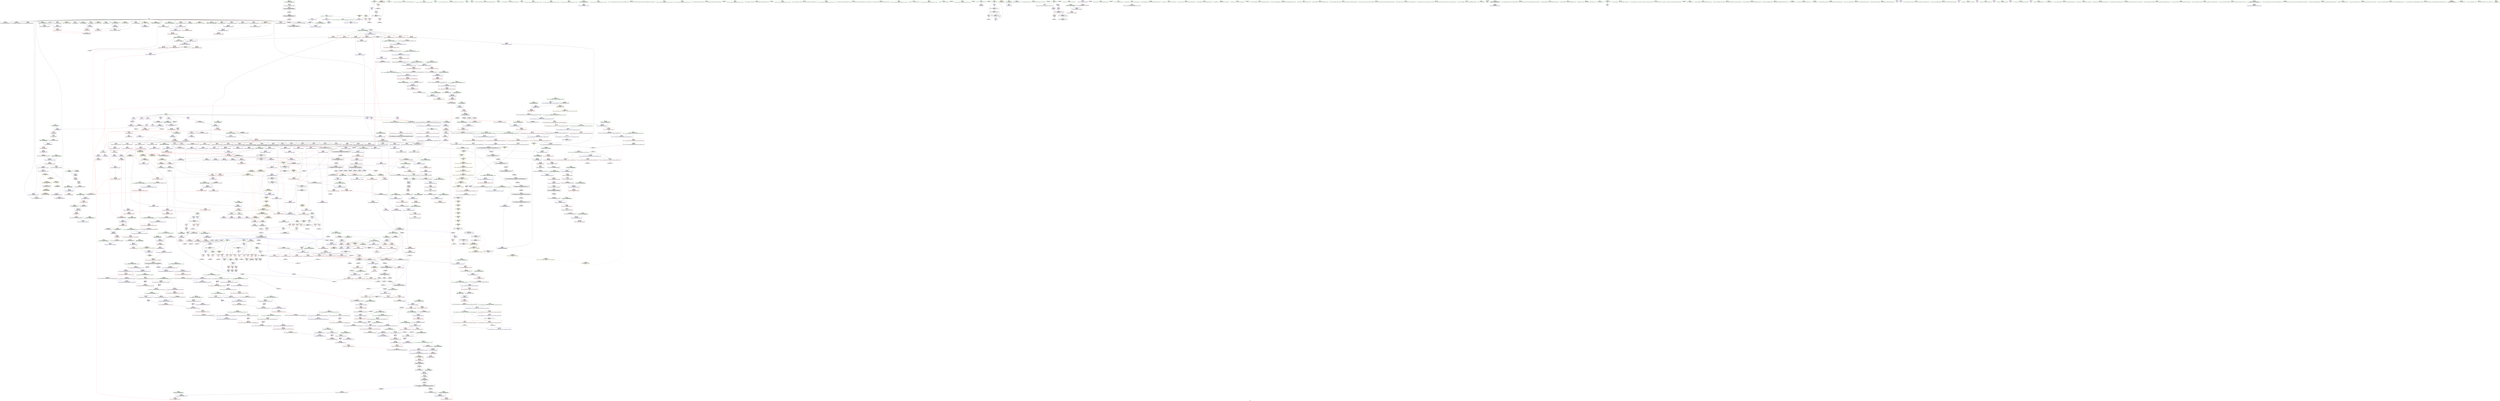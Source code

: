 digraph "SVFG" {
	label="SVFG";

	Node0x55cf25ed0220 [shape=record,color=grey,label="{NodeID: 0\nNullPtr|{|<s29>94}}"];
	Node0x55cf25ed0220 -> Node0x55cf25f34f00[style=solid];
	Node0x55cf25ed0220 -> Node0x55cf25f35000[style=solid];
	Node0x55cf25ed0220 -> Node0x55cf25f350d0[style=solid];
	Node0x55cf25ed0220 -> Node0x55cf25f351a0[style=solid];
	Node0x55cf25ed0220 -> Node0x55cf25f35270[style=solid];
	Node0x55cf25ed0220 -> Node0x55cf25f35340[style=solid];
	Node0x55cf25ed0220 -> Node0x55cf25f35410[style=solid];
	Node0x55cf25ed0220 -> Node0x55cf25f354e0[style=solid];
	Node0x55cf25ed0220 -> Node0x55cf25f355b0[style=solid];
	Node0x55cf25ed0220 -> Node0x55cf25f35680[style=solid];
	Node0x55cf25ed0220 -> Node0x55cf25f35750[style=solid];
	Node0x55cf25ed0220 -> Node0x55cf25f35820[style=solid];
	Node0x55cf25ed0220 -> Node0x55cf25f358f0[style=solid];
	Node0x55cf25ed0220 -> Node0x55cf25f359c0[style=solid];
	Node0x55cf25ed0220 -> Node0x55cf25f35a90[style=solid];
	Node0x55cf25ed0220 -> Node0x55cf25f35b60[style=solid];
	Node0x55cf25ed0220 -> Node0x55cf25f35c30[style=solid];
	Node0x55cf25ed0220 -> Node0x55cf25f35d00[style=solid];
	Node0x55cf25ed0220 -> Node0x55cf25f35dd0[style=solid];
	Node0x55cf25ed0220 -> Node0x55cf25f35ea0[style=solid];
	Node0x55cf25ed0220 -> Node0x55cf25f35f70[style=solid];
	Node0x55cf25ed0220 -> Node0x55cf25f52890[style=solid];
	Node0x55cf25ed0220 -> Node0x55cf25f3c7d0[style=solid];
	Node0x55cf25ed0220 -> Node0x55cf25f3c8a0[style=solid];
	Node0x55cf25ed0220 -> Node0x55cf25f3c970[style=solid];
	Node0x55cf25ed0220 -> Node0x55cf25f3e5e0[style=solid];
	Node0x55cf25ed0220 -> Node0x55cf25f7a920[style=solid];
	Node0x55cf25ed0220 -> Node0x55cf25f7de00[style=solid];
	Node0x55cf25ed0220 -> Node0x55cf25f7ed00[style=solid];
	Node0x55cf25ed0220:s29 -> Node0x55cf2603dc00[style=solid,color=red];
	Node0x55cf25f3c700 [shape=record,color=blue,label="{NodeID: 775\n461\<--460\nthis.addr\<--this\n_ZNSt12_Vector_baseIiSaIiEE12_Vector_implC2Ev\n}"];
	Node0x55cf25f3c700 -> Node0x55cf25f4a490[style=dashed];
	Node0x55cf25f332d0 [shape=record,color=purple,label="{NodeID: 443\n558\<--531\n_M_impl6\<--this1\n_ZNSt12_Vector_baseIiSaIiEED2Ev\n|{<s0>43}}"];
	Node0x55cf25f332d0:s0 -> Node0x55cf260420d0[style=solid,color=red];
	Node0x55cf25f26920 [shape=record,color=green,label="{NodeID: 111\n671\<--672\nthis.addr\<--this.addr_field_insensitive\n_ZNSaIiED2Ev\n}"];
	Node0x55cf25f26920 -> Node0x55cf25f4b740[style=solid];
	Node0x55cf25f26920 -> Node0x55cf25f3dcf0[style=solid];
	Node0x55cf26039420 [shape=record,color=black,label="{NodeID: 1993\n388 = PHI(288, )\n0th arg _ZNSt6vectorIiSaIiEE6resizeEm }"];
	Node0x55cf26039420 -> Node0x55cf25f3c490[style=solid];
	Node0x55cf25f5daa0 [shape=record,color=blue, style = dotted,label="{NodeID: 886\n1600\<--1602\noffset_0\<--dummyVal\n_ZNSt20__uninitialized_copyILb1EE13__uninit_copyISt13move_iteratorIPiES3_EET0_T_S6_S5_\n}"];
	Node0x55cf25f5daa0 -> Node0x55cf25f50bc0[style=dashed];
	Node0x55cf25f48c30 [shape=record,color=red,label="{NodeID: 554\n265\<--246\n\<--setn\nmain\n}"];
	Node0x55cf25f48c30 -> Node0x55cf25f7e280[style=solid];
	Node0x55cf25f7aec0 [shape=record,color=black,label="{NodeID: 1329\n982 = PHI(978, 980, )\n}"];
	Node0x55cf25f7aec0 -> Node0x55cf25f39b20[style=solid];
	Node0x55cf25f2b8a0 [shape=record,color=green,label="{NodeID: 222\n1448\<--1449\n__first.addr\<--__first.addr_field_insensitive\n_ZSt14__copy_move_a2ILb1EPiS0_ET1_T0_S2_S1_\n}"];
	Node0x55cf25f2b8a0 -> Node0x55cf25f50f00[style=solid];
	Node0x55cf25f2b8a0 -> Node0x55cf25f5df80[style=solid];
	Node0x55cf25fe2120 [shape=record,color=yellow,style=double,label="{NodeID: 1772\nRETMU(2V_1)\npts\{100000 100001 100002 \}\nFun[__cxx_global_array_dtor]}"];
	Node0x55cf25f4e660 [shape=record,color=red,label="{NodeID: 665\n1039\<--1018\n\<--__alloc.addr\n_ZSt34__uninitialized_move_if_noexcept_aIPiS0_SaIiEET0_T_S3_S2_RT1_\n|{<s0>86}}"];
	Node0x55cf25f4e660:s0 -> Node0x55cf26038470[style=solid,color=red];
	Node0x55cf25fc37a0 [shape=record,color=yellow,style=double,label="{NodeID: 1440\n16V_1 = ENCHI(MR_16V_0)\npts\{100000 \}\nFun[_ZNSt6vectorIiSaIiEEixEm]}"];
	Node0x55cf25fc37a0 -> Node0x55cf25f48a90[style=dashed];
	Node0x55cf25f397e0 [shape=record,color=black,label="{NodeID: 333\n750\<--748\nsub.ptr.rhs.cast\<--\n_ZNSt6vectorIiSaIiEE17_M_default_appendEm\n}"];
	Node0x55cf25f397e0 -> Node0x55cf25f7c180[style=solid];
	Node0x55cf25f22ef0 [shape=record,color=green,label="{NodeID: 1\n7\<--1\n__dso_handle\<--dummyObj\nGlob }"];
	Node0x55cf25f3c7d0 [shape=record,color=blue, style = dotted,label="{NodeID: 776\n469\<--3\n_M_start\<--dummyVal\n_ZNSt12_Vector_baseIiSaIiEE12_Vector_implC2Ev\n|{<s0>35}}"];
	Node0x55cf25f3c7d0:s0 -> Node0x55cf25fec950[style=dashed,color=blue];
	Node0x55cf25f333a0 [shape=record,color=purple,label="{NodeID: 444\n606\<--602\n_M_impl\<--this1\n_ZNSt12_Vector_baseIiSaIiEE13_M_deallocateEPim\n}"];
	Node0x55cf25f333a0 -> Node0x55cf25f37eb0[style=solid];
	Node0x55cf25f269f0 [shape=record,color=green,label="{NodeID: 112\n677\<--678\n_ZN9__gnu_cxx13new_allocatorIiED2Ev\<--_ZN9__gnu_cxx13new_allocatorIiED2Ev_field_insensitive\n}"];
	Node0x55cf26039530 [shape=record,color=black,label="{NodeID: 1994\n389 = PHI(290, )\n1st arg _ZNSt6vectorIiSaIiEE6resizeEm }"];
	Node0x55cf26039530 -> Node0x55cf25f3c560[style=solid];
	Node0x55cf25f5db70 [shape=record,color=blue,label="{NodeID: 887\n1420\<--1407\ncoerce.dive\<--__first.coerce\n_ZSt4copyISt13move_iteratorIPiES1_ET0_T_S4_S3_\n}"];
	Node0x55cf25f5db70 -> Node0x55cf25f52350[style=dashed];
	Node0x55cf25f48d00 [shape=record,color=red,label="{NodeID: 555\n328\<--246\n\<--setn\nmain\n}"];
	Node0x55cf25f48d00 -> Node0x55cf25f7cf00[style=solid];
	Node0x55cf25f7b460 [shape=record,color=black,label="{NodeID: 1330\n97 = PHI(95, 98, )\n}"];
	Node0x55cf25f7b460 -> Node0x55cf25f31ce0[style=solid];
	Node0x55cf25f2b970 [shape=record,color=green,label="{NodeID: 223\n1450\<--1451\n__last.addr\<--__last.addr_field_insensitive\n_ZSt14__copy_move_a2ILb1EPiS0_ET1_T0_S2_S1_\n}"];
	Node0x55cf25f2b970 -> Node0x55cf25f50fd0[style=solid];
	Node0x55cf25f2b970 -> Node0x55cf25f5e050[style=solid];
	Node0x55cf25f4e730 [shape=record,color=red,label="{NodeID: 666\n1041\<--1040\n\<--coerce.dive4\n_ZSt34__uninitialized_move_if_noexcept_aIPiS0_SaIiEET0_T_S3_S2_RT1_\n|{<s0>86}}"];
	Node0x55cf25f4e730:s0 -> Node0x55cf26038140[style=solid,color=red];
	Node0x55cf25f398b0 [shape=record,color=black,label="{NodeID: 334\n871\<--866\nsub.ptr.lhs.cast40\<--\n_ZNSt6vectorIiSaIiEE17_M_default_appendEm\n}"];
	Node0x55cf25f398b0 -> Node0x55cf25f7d380[style=solid];
	Node0x55cf25f22f80 [shape=record,color=green,label="{NodeID: 2\n12\<--1\n\<--dummyObj\nCan only get source location for instruction, argument, global var or function.}"];
	Node0x55cf25f3c8a0 [shape=record,color=blue, style = dotted,label="{NodeID: 777\n471\<--3\n_M_finish\<--dummyVal\n_ZNSt12_Vector_baseIiSaIiEE12_Vector_implC2Ev\n|{<s0>35}}"];
	Node0x55cf25f3c8a0:s0 -> Node0x55cf25fec950[style=dashed,color=blue];
	Node0x55cf25f33470 [shape=record,color=purple,label="{NodeID: 445\n699\<--698\n_M_impl\<--\n_ZNSt6vectorIiSaIiEE15_M_erase_at_endEPi\n}"];
	Node0x55cf25f26af0 [shape=record,color=green,label="{NodeID: 113\n682\<--683\nthis.addr\<--this.addr_field_insensitive\n_ZN9__gnu_cxx13new_allocatorIiED2Ev\n}"];
	Node0x55cf25f26af0 -> Node0x55cf25f4b810[style=solid];
	Node0x55cf25f26af0 -> Node0x55cf25f3ddc0[style=solid];
	Node0x55cf26039640 [shape=record,color=black,label="{NodeID: 1995\n73 = PHI(59, )\n0th arg _ZNSt6vectorIiSaIiEEC2Ev }"];
	Node0x55cf26039640 -> Node0x55cf25f52990[style=solid];
	Node0x55cf25f5dc40 [shape=record,color=blue,label="{NodeID: 888\n1422\<--1408\ncoerce.dive1\<--__last.coerce\n_ZSt4copyISt13move_iteratorIPiES1_ET0_T_S4_S3_\n}"];
	Node0x55cf25f5dc40 -> Node0x55cf25f52420[style=dashed];
	Node0x55cf25f48dd0 [shape=record,color=red,label="{NodeID: 556\n365\<--246\n\<--setn\nmain\n}"];
	Node0x55cf25f48dd0 -> Node0x55cf25f7c600[style=solid];
	Node0x55cf25f7ba00 [shape=record,color=grey,label="{NodeID: 1331\n1533 = Binary(220, 1532, )\n}"];
	Node0x55cf25f2ba40 [shape=record,color=green,label="{NodeID: 224\n1452\<--1453\n__result.addr\<--__result.addr_field_insensitive\n_ZSt14__copy_move_a2ILb1EPiS0_ET1_T0_S2_S1_\n}"];
	Node0x55cf25f2ba40 -> Node0x55cf25f510a0[style=solid];
	Node0x55cf25f2ba40 -> Node0x55cf25f5e120[style=solid];
	Node0x55cf25f4e800 [shape=record,color=red,label="{NodeID: 667\n1043\<--1042\n\<--coerce.dive5\n_ZSt34__uninitialized_move_if_noexcept_aIPiS0_SaIiEET0_T_S3_S2_RT1_\n|{<s0>86}}"];
	Node0x55cf25f4e800:s0 -> Node0x55cf26038250[style=solid,color=red];
	Node0x55cf25fc3990 [shape=record,color=yellow,style=double,label="{NodeID: 1442\n277V_1 = ENCHI(MR_277V_0)\npts\{13190000 \}\nFun[_ZSt32__make_move_if_noexcept_iteratorIiSt13move_iteratorIPiEET0_PT_]|{<s0>101}}"];
	Node0x55cf25fc3990:s0 -> Node0x55cf25f5ed50[style=dashed,color=red];
	Node0x55cf25f39980 [shape=record,color=black,label="{NodeID: 335\n872\<--870\nsub.ptr.rhs.cast41\<--\n_ZNSt6vectorIiSaIiEE17_M_default_appendEm\n}"];
	Node0x55cf25f39980 -> Node0x55cf25f7d380[style=solid];
	Node0x55cf25f23230 [shape=record,color=green,label="{NodeID: 3\n17\<--1\n.str\<--dummyObj\nGlob }"];
	Node0x55cf25f3c970 [shape=record,color=blue, style = dotted,label="{NodeID: 778\n473\<--3\n_M_end_of_storage\<--dummyVal\n_ZNSt12_Vector_baseIiSaIiEE12_Vector_implC2Ev\n|{<s0>35}}"];
	Node0x55cf25f3c970:s0 -> Node0x55cf25fec950[style=dashed,color=blue];
	Node0x55cf25f54a70 [shape=record,color=yellow,style=double,label="{NodeID: 1553\n16V_1 = ENCHI(MR_16V_0)\npts\{100000 \}\nFun[_ZNSt6vectorIiSaIiEE5clearEv]}"];
	Node0x55cf25f54a70 -> Node0x55cf25f49e10[style=dashed];
	Node0x55cf25f33540 [shape=record,color=purple,label="{NodeID: 446\n700\<--698\n_M_finish\<--\n_ZNSt6vectorIiSaIiEE15_M_erase_at_endEPi\n}"];
	Node0x55cf25f33540 -> Node0x55cf25f4bb50[style=solid];
	Node0x55cf25f2bf10 [shape=record,color=green,label="{NodeID: 114\n690\<--691\nthis.addr\<--this.addr_field_insensitive\n_ZNSt6vectorIiSaIiEE15_M_erase_at_endEPi\n}"];
	Node0x55cf25f2bf10 -> Node0x55cf25f4b8e0[style=solid];
	Node0x55cf25f2bf10 -> Node0x55cf25f3de90[style=solid];
	Node0x55cf26039750 [shape=record,color=black,label="{NodeID: 1996\n488 = PHI(482, )\n0th arg _ZN9__gnu_cxx13new_allocatorIiEC2Ev }"];
	Node0x55cf26039750 -> Node0x55cf25f3cb10[style=solid];
	Node0x55cf25f5dd10 [shape=record,color=blue,label="{NodeID: 889\n1414\<--1409\n__result.addr\<--__result\n_ZSt4copyISt13move_iteratorIPiES1_ET0_T_S4_S3_\n}"];
	Node0x55cf25f5dd10 -> Node0x55cf25f50c90[style=dashed];
	Node0x55cf25f48ea0 [shape=record,color=red,label="{NodeID: 557\n275\<--248\n\<--n\nmain\n}"];
	Node0x55cf25f48ea0 -> Node0x55cf25f7e580[style=solid];
	Node0x55cf25f7bb80 [shape=record,color=grey,label="{NodeID: 1332\n1265 = Binary(1264, 220, )\n}"];
	Node0x55cf25f2bb10 [shape=record,color=green,label="{NodeID: 225\n1464\<--1465\n_ZSt13__copy_move_aILb1EPiS0_ET1_T0_S2_S1_\<--_ZSt13__copy_move_aILb1EPiS0_ET1_T0_S2_S1__field_insensitive\n}"];
	Node0x55cf25f4e8d0 [shape=record,color=red,label="{NodeID: 668\n1063\<--1053\n\<--__first.addr\n_ZSt25__uninitialized_default_nIPimET_S1_T0_\n|{<s0>87}}"];
	Node0x55cf25f4e8d0:s0 -> Node0x55cf2603f4e0[style=solid,color=red];
	Node0x55cf25f39a50 [shape=record,color=black,label="{NodeID: 336\n911\<--926\n_ZSt27__uninitialized_default_n_aIPimiET_S1_T0_RSaIT1_E_ret\<--call\n_ZSt27__uninitialized_default_n_aIPimiET_S1_T0_RSaIT1_E\n|{<s0>55|<s1>60}}"];
	Node0x55cf25f39a50:s0 -> Node0x55cf2603d290[style=solid,color=blue];
	Node0x55cf25f39a50:s1 -> Node0x55cf2603d0f0[style=solid,color=blue];
	Node0x55cf25f232f0 [shape=record,color=green,label="{NodeID: 4\n19\<--1\n.str.2\<--dummyObj\nGlob }"];
	Node0x55cf25f3ca40 [shape=record,color=blue,label="{NodeID: 779\n478\<--477\nthis.addr\<--this\n_ZNSaIiEC2Ev\n}"];
	Node0x55cf25f3ca40 -> Node0x55cf25f4a560[style=dashed];
	Node0x55cf25f54b80 [shape=record,color=yellow,style=double,label="{NodeID: 1554\n18V_1 = ENCHI(MR_18V_0)\npts\{100001 \}\nFun[_ZNSt6vectorIiSaIiEE5clearEv]|{<s0>29|<s1>29}}"];
	Node0x55cf25f54b80:s0 -> Node0x55cf25f4bb50[style=dashed,color=red];
	Node0x55cf25f54b80:s1 -> Node0x55cf25f3e030[style=dashed,color=red];
	Node0x55cf25f33610 [shape=record,color=purple,label="{NodeID: 447\n707\<--706\n_M_impl2\<--\n_ZNSt6vectorIiSaIiEE15_M_erase_at_endEPi\n}"];
	Node0x55cf25f2bfa0 [shape=record,color=green,label="{NodeID: 115\n692\<--693\n__pos.addr\<--__pos.addr_field_insensitive\n_ZNSt6vectorIiSaIiEE15_M_erase_at_endEPi\n}"];
	Node0x55cf25f2bfa0 -> Node0x55cf25f4b9b0[style=solid];
	Node0x55cf25f2bfa0 -> Node0x55cf25f4ba80[style=solid];
	Node0x55cf25f2bfa0 -> Node0x55cf25f3df60[style=solid];
	Node0x55cf26039860 [shape=record,color=black,label="{NodeID: 1997\n1158 = PHI(947, 947, 947, )\n0th arg _ZNKSt6vectorIiSaIiEE8max_sizeEv }"];
	Node0x55cf26039860 -> Node0x55cf25f5c240[style=solid];
	Node0x55cf25f5dde0 [shape=record,color=blue, style = dotted,label="{NodeID: 890\n1603\<--1605\noffset_0\<--dummyVal\n_ZSt4copyISt13move_iteratorIPiES1_ET0_T_S4_S3_\n}"];
	Node0x55cf25f5dde0 -> Node0x55cf25f50d60[style=dashed];
	Node0x55cf25f48f70 [shape=record,color=red,label="{NodeID: 558\n337\<--248\n\<--n\nmain\n}"];
	Node0x55cf25f48f70 -> Node0x55cf25f7f300[style=solid];
	Node0x55cf25f7bd00 [shape=record,color=grey,label="{NodeID: 1333\n544 = Binary(543, 220, )\n|{<s0>41}}"];
	Node0x55cf25f7bd00:s0 -> Node0x55cf2603fc00[style=solid,color=red];
	Node0x55cf25f2bc10 [shape=record,color=green,label="{NodeID: 226\n1469\<--1470\n__it\<--__it_field_insensitive\n_ZSt12__miter_baseIPiEDTcl12__miter_basecldtfp_4baseEEESt13move_iteratorIT_E\n|{|<s1>117}}"];
	Node0x55cf25f2bc10 -> Node0x55cf25f46e20[style=solid];
	Node0x55cf25f2bc10:s1 -> Node0x55cf2603e8b0[style=solid,color=red];
	Node0x55cf25f4e9a0 [shape=record,color=red,label="{NodeID: 669\n1064\<--1055\n\<--__n.addr\n_ZSt25__uninitialized_default_nIPimET_S1_T0_\n|{<s0>87}}"];
	Node0x55cf25f4e9a0:s0 -> Node0x55cf2603f620[style=solid,color=red];
	Node0x55cf25fc3b80 [shape=record,color=yellow,style=double,label="{NodeID: 1444\n30V_1 = ENCHI(MR_30V_0)\npts\{1267 \}\nFun[_ZSt22__uninitialized_copy_aISt13move_iteratorIPiES1_iET0_T_S4_S3_RSaIT1_E]|{<s0>100}}"];
	Node0x55cf25fc3b80:s0 -> Node0x55cf25fb94f0[style=dashed,color=red];
	Node0x55cf25f39b20 [shape=record,color=black,label="{NodeID: 337\n930\<--982\n_ZNKSt6vectorIiSaIiEE12_M_check_lenEmPKc_ret\<--cond\n_ZNKSt6vectorIiSaIiEE12_M_check_lenEmPKc\n|{<s0>56}}"];
	Node0x55cf25f39b20:s0 -> Node0x55cf2603d360[style=solid,color=blue];
	Node0x55cf25f233b0 [shape=record,color=green,label="{NodeID: 5\n21\<--1\n.str.3\<--dummyObj\nGlob }"];
	Node0x55cf25f3cb10 [shape=record,color=blue,label="{NodeID: 780\n489\<--488\nthis.addr\<--this\n_ZN9__gnu_cxx13new_allocatorIiEC2Ev\n}"];
	Node0x55cf25f3cb10 -> Node0x55cf25f4a630[style=dashed];
	Node0x55cf25f336e0 [shape=record,color=purple,label="{NodeID: 448\n708\<--706\n_M_finish3\<--\n_ZNSt6vectorIiSaIiEE15_M_erase_at_endEPi\n}"];
	Node0x55cf25f336e0 -> Node0x55cf25f3e030[style=solid];
	Node0x55cf25f2c070 [shape=record,color=green,label="{NodeID: 116\n718\<--719\nthis.addr\<--this.addr_field_insensitive\n_ZNSt6vectorIiSaIiEE17_M_default_appendEm\n}"];
	Node0x55cf25f2c070 -> Node0x55cf25f4bc20[style=solid];
	Node0x55cf25f2c070 -> Node0x55cf25f3e100[style=solid];
	Node0x55cf26039ae0 [shape=record,color=black,label="{NodeID: 1998\n1210 = PHI(1163, )\n0th arg _ZNKSt12_Vector_baseIiSaIiEE19_M_get_Tp_allocatorEv }"];
	Node0x55cf26039ae0 -> Node0x55cf25f5c720[style=solid];
	Node0x55cf25f5deb0 [shape=record,color=blue, style = dotted,label="{NodeID: 891\n1606\<--1608\noffset_0\<--dummyVal\n_ZSt4copyISt13move_iteratorIPiES1_ET0_T_S4_S3_\n}"];
	Node0x55cf25f5deb0 -> Node0x55cf25f50e30[style=dashed];
	Node0x55cf25f49040 [shape=record,color=red,label="{NodeID: 559\n274\<--250\n\<--i\nmain\n}"];
	Node0x55cf25f49040 -> Node0x55cf25f7e580[style=solid];
	Node0x55cf25f7be80 [shape=record,color=grey,label="{NodeID: 1334\n543 = Binary(541, 542, )\n}"];
	Node0x55cf25f7be80 -> Node0x55cf25f7bd00[style=solid];
	Node0x55cf25f2bce0 [shape=record,color=green,label="{NodeID: 227\n1474\<--1475\n_ZNKSt13move_iteratorIPiE4baseEv\<--_ZNKSt13move_iteratorIPiE4baseEv_field_insensitive\n}"];
	Node0x55cf25f4ea70 [shape=record,color=red,label="{NodeID: 670\n1080\<--1072\n\<--__first.addr\n_ZNSt27__uninitialized_default_n_1ILb1EE18__uninit_default_nIPimEET_S3_T0_\n|{<s0>88}}"];
	Node0x55cf25f4ea70:s0 -> Node0x55cf26040e80[style=solid,color=red];
	Node0x55cf25f39bf0 [shape=record,color=black,label="{NodeID: 338\n998\<--997\n\<--_M_impl\n_ZNSt12_Vector_baseIiSaIiEE11_M_allocateEm\n|{<s0>83}}"];
	Node0x55cf25f39bf0:s0 -> Node0x55cf2603e360[style=solid,color=red];
	Node0x55cf25f23c20 [shape=record,color=green,label="{NodeID: 6\n23\<--1\n.str.4\<--dummyObj\nGlob }"];
	Node0x55cf25f3cbe0 [shape=record,color=blue,label="{NodeID: 781\n498\<--495\n__first.addr\<--__first\n_ZSt8_DestroyIPiiEvT_S1_RSaIT0_E\n}"];
	Node0x55cf25f3cbe0 -> Node0x55cf25f4a700[style=dashed];
	Node0x55cf25f337b0 [shape=record,color=purple,label="{NodeID: 449\n742\<--741\n_M_impl\<--\n_ZNSt6vectorIiSaIiEE17_M_default_appendEm\n}"];
	Node0x55cf25f2c140 [shape=record,color=green,label="{NodeID: 117\n720\<--721\n__n.addr\<--__n.addr_field_insensitive\n_ZNSt6vectorIiSaIiEE17_M_default_appendEm\n}"];
	Node0x55cf25f2c140 -> Node0x55cf25f4bcf0[style=solid];
	Node0x55cf25f2c140 -> Node0x55cf25f4bdc0[style=solid];
	Node0x55cf25f2c140 -> Node0x55cf25f4be90[style=solid];
	Node0x55cf25f2c140 -> Node0x55cf25f4bf60[style=solid];
	Node0x55cf25f2c140 -> Node0x55cf25f4c030[style=solid];
	Node0x55cf25f2c140 -> Node0x55cf25f4c100[style=solid];
	Node0x55cf25f2c140 -> Node0x55cf25f4c1d0[style=solid];
	Node0x55cf25f2c140 -> Node0x55cf25f3e1d0[style=solid];
	Node0x55cf26039bf0 [shape=record,color=black,label="{NodeID: 1999\n627 = PHI(607, )\n0th arg _ZNSt16allocator_traitsISaIiEE10deallocateERS0_Pim }"];
	Node0x55cf26039bf0 -> Node0x55cf25f3d810[style=solid];
	Node0x55cf25f5df80 [shape=record,color=blue,label="{NodeID: 892\n1448\<--1445\n__first.addr\<--__first\n_ZSt14__copy_move_a2ILb1EPiS0_ET1_T0_S2_S1_\n}"];
	Node0x55cf25f5df80 -> Node0x55cf25f50f00[style=dashed];
	Node0x55cf25f49110 [shape=record,color=red,label="{NodeID: 560\n278\<--250\n\<--i\nmain\n}"];
	Node0x55cf25f49110 -> Node0x55cf25f37280[style=solid];
	Node0x55cf25f7c000 [shape=record,color=grey,label="{NodeID: 1335\n315 = Binary(314, 316, )\n}"];
	Node0x55cf25f7c000 -> Node0x55cf25f53830[style=solid];
	Node0x55cf25f2bde0 [shape=record,color=green,label="{NodeID: 228\n1477\<--1478\n_ZSt12__miter_baseIPiET_S1_\<--_ZSt12__miter_baseIPiET_S1__field_insensitive\n}"];
	Node0x55cf25f4eb40 [shape=record,color=red,label="{NodeID: 671\n1081\<--1074\n\<--__n.addr\n_ZNSt27__uninitialized_default_n_1ILb1EE18__uninit_default_nIPimEET_S3_T0_\n|{<s0>88}}"];
	Node0x55cf25f4eb40:s0 -> Node0x55cf26040f90[style=solid,color=red];
	Node0x55cf25f39cc0 [shape=record,color=black,label="{NodeID: 339\n984\<--1005\n_ZNSt12_Vector_baseIiSaIiEE11_M_allocateEm_ret\<--cond\n_ZNSt12_Vector_baseIiSaIiEE11_M_allocateEm\n|{<s0>58}}"];
	Node0x55cf25f39cc0:s0 -> Node0x55cf26029b00[style=solid,color=blue];
	Node0x55cf25f23ce0 [shape=record,color=green,label="{NodeID: 7\n25\<--1\n.str.5\<--dummyObj\nGlob }"];
	Node0x55cf25f3ccb0 [shape=record,color=blue,label="{NodeID: 782\n500\<--496\n__last.addr\<--__last\n_ZSt8_DestroyIPiiEvT_S1_RSaIT0_E\n}"];
	Node0x55cf25f3ccb0 -> Node0x55cf25f4a7d0[style=dashed];
	Node0x55cf25f33880 [shape=record,color=purple,label="{NodeID: 450\n743\<--741\n_M_end_of_storage\<--\n_ZNSt6vectorIiSaIiEE17_M_default_appendEm\n}"];
	Node0x55cf25f33880 -> Node0x55cf25f4d210[style=solid];
	Node0x55cf25f2c210 [shape=record,color=green,label="{NodeID: 118\n722\<--723\n__len\<--__len_field_insensitive\n_ZNSt6vectorIiSaIiEE17_M_default_appendEm\n}"];
	Node0x55cf25f2c210 -> Node0x55cf25f4c2a0[style=solid];
	Node0x55cf25f2c210 -> Node0x55cf25f4c370[style=solid];
	Node0x55cf25f2c210 -> Node0x55cf25f4c440[style=solid];
	Node0x55cf25f2c210 -> Node0x55cf25f3e370[style=solid];
	Node0x55cf26039d00 [shape=record,color=black,label="{NodeID: 2000\n628 = PHI(608, )\n1st arg _ZNSt16allocator_traitsISaIiEE10deallocateERS0_Pim }"];
	Node0x55cf26039d00 -> Node0x55cf25f3d8e0[style=solid];
	Node0x55cf25f5e050 [shape=record,color=blue,label="{NodeID: 893\n1450\<--1446\n__last.addr\<--__last\n_ZSt14__copy_move_a2ILb1EPiS0_ET1_T0_S2_S1_\n}"];
	Node0x55cf25f5e050 -> Node0x55cf25f50fd0[style=dashed];
	Node0x55cf25f491e0 [shape=record,color=red,label="{NodeID: 561\n286\<--250\n\<--i\nmain\n}"];
	Node0x55cf25f491e0 -> Node0x55cf25f37350[style=solid];
	Node0x55cf25f7c180 [shape=record,color=grey,label="{NodeID: 1336\n751 = Binary(749, 750, )\n}"];
	Node0x55cf25f7c180 -> Node0x55cf25f7c300[style=solid];
	Node0x55cf25f34270 [shape=record,color=green,label="{NodeID: 229\n1484\<--1485\n__first.addr\<--__first.addr_field_insensitive\n_ZSt13__copy_move_aILb1EPiS0_ET1_T0_S2_S1_\n}"];
	Node0x55cf25f34270 -> Node0x55cf25f51170[style=solid];
	Node0x55cf25f34270 -> Node0x55cf25f5e2c0[style=solid];
	Node0x55cf25f4ec10 [shape=record,color=red,label="{NodeID: 672\n1100\<--1091\n\<--__first.addr\n_ZSt6fill_nIPimiET_S1_T0_RKT1_\n|{<s0>89}}"];
	Node0x55cf25f4ec10:s0 -> Node0x55cf2603e040[style=solid,color=red];
	Node0x55cf25f39d90 [shape=record,color=black,label="{NodeID: 340\n1007\<--1044\n_ZSt34__uninitialized_move_if_noexcept_aIPiS0_SaIiEET0_T_S3_S2_RT1__ret\<--call6\n_ZSt34__uninitialized_move_if_noexcept_aIPiS0_SaIiEET0_T_S3_S2_RT1_\n|{<s0>62}}"];
	Node0x55cf25f39d90:s0 -> Node0x55cf26034ac0[style=solid,color=blue];
	Node0x55cf25f23da0 [shape=record,color=green,label="{NodeID: 8\n28\<--1\n\<--dummyObj\nCan only get source location for instruction, argument, global var or function.}"];
	Node0x55cf25f3cd80 [shape=record,color=blue,label="{NodeID: 783\n502\<--497\n.addr\<--\n_ZSt8_DestroyIPiiEvT_S1_RSaIT0_E\n}"];
	Node0x55cf25f54f30 [shape=record,color=yellow,style=double,label="{NodeID: 1558\n227V_1 = ENCHI(MR_227V_0)\npts\{1077 \}\nFun[_ZSt6fill_nIPimiET_S1_T0_RKT1_]|{<s0>90}}"];
	Node0x55cf25f54f30:s0 -> Node0x55cf25fc7fe0[style=dashed,color=red];
	Node0x55cf25f33950 [shape=record,color=purple,label="{NodeID: 451\n746\<--745\n_M_impl2\<--\n_ZNSt6vectorIiSaIiEE17_M_default_appendEm\n}"];
	Node0x55cf25f2c2e0 [shape=record,color=green,label="{NodeID: 119\n724\<--725\n__size\<--__size_field_insensitive\n_ZNSt6vectorIiSaIiEE17_M_default_appendEm\n}"];
	Node0x55cf25f2c2e0 -> Node0x55cf25f4c510[style=solid];
	Node0x55cf25f2c2e0 -> Node0x55cf25f4c5e0[style=solid];
	Node0x55cf25f2c2e0 -> Node0x55cf25f4c6b0[style=solid];
	Node0x55cf25f2c2e0 -> Node0x55cf25f3e440[style=solid];
	Node0x55cf26039e10 [shape=record,color=black,label="{NodeID: 2001\n629 = PHI(609, )\n2nd arg _ZNSt16allocator_traitsISaIiEE10deallocateERS0_Pim }"];
	Node0x55cf26039e10 -> Node0x55cf25f3d9b0[style=solid];
	Node0x55cf25f5e120 [shape=record,color=blue,label="{NodeID: 894\n1452\<--1447\n__result.addr\<--__result\n_ZSt14__copy_move_a2ILb1EPiS0_ET1_T0_S2_S1_\n}"];
	Node0x55cf25f5e120 -> Node0x55cf25f510a0[style=dashed];
	Node0x55cf25f492b0 [shape=record,color=red,label="{NodeID: 562\n300\<--250\n\<--i\nmain\n}"];
	Node0x55cf25f492b0 -> Node0x55cf25f374f0[style=solid];
	Node0x55cf25f7c300 [shape=record,color=grey,label="{NodeID: 1337\n752 = Binary(751, 220, )\n}"];
	Node0x55cf25f7c300 -> Node0x55cf25f7e400[style=solid];
	Node0x55cf25f34340 [shape=record,color=green,label="{NodeID: 230\n1486\<--1487\n__last.addr\<--__last.addr_field_insensitive\n_ZSt13__copy_move_aILb1EPiS0_ET1_T0_S2_S1_\n}"];
	Node0x55cf25f34340 -> Node0x55cf25f51240[style=solid];
	Node0x55cf25f34340 -> Node0x55cf25f5e390[style=solid];
	Node0x55cf25f4ece0 [shape=record,color=red,label="{NodeID: 673\n1104\<--1093\n\<--__n.addr\n_ZSt6fill_nIPimiET_S1_T0_RKT1_\n|{<s0>90}}"];
	Node0x55cf25f4ece0:s0 -> Node0x55cf2603e690[style=solid,color=red];
	Node0x55cf25f39e60 [shape=record,color=black,label="{NodeID: 341\n1050\<--1065\n_ZSt25__uninitialized_default_nIPimET_S1_T0__ret\<--call\n_ZSt25__uninitialized_default_nIPimET_S1_T0_\n|{<s0>73}}"];
	Node0x55cf25f39e60:s0 -> Node0x55cf2603cb40[style=solid,color=blue];
	Node0x55cf25f23e60 [shape=record,color=green,label="{NodeID: 9\n162\<--1\n\<--dummyObj\nCan only get source location for instruction, argument, global var or function.}"];
	Node0x55cf25f3ce50 [shape=record,color=blue,label="{NodeID: 784\n515\<--514\nthis.addr\<--this\n_ZNSt12_Vector_baseIiSaIiEE19_M_get_Tp_allocatorEv\n}"];
	Node0x55cf25f3ce50 -> Node0x55cf25f4a8a0[style=dashed];
	Node0x55cf25f33a20 [shape=record,color=purple,label="{NodeID: 452\n747\<--745\n_M_finish\<--\n_ZNSt6vectorIiSaIiEE17_M_default_appendEm\n}"];
	Node0x55cf25f33a20 -> Node0x55cf25f4d2e0[style=solid];
	Node0x55cf25f2c3b0 [shape=record,color=green,label="{NodeID: 120\n726\<--727\n__new_start\<--__new_start_field_insensitive\n_ZNSt6vectorIiSaIiEE17_M_default_appendEm\n}"];
	Node0x55cf25f2c3b0 -> Node0x55cf25f4c780[style=solid];
	Node0x55cf25f2c3b0 -> Node0x55cf25f4c850[style=solid];
	Node0x55cf25f2c3b0 -> Node0x55cf25f4c920[style=solid];
	Node0x55cf25f2c3b0 -> Node0x55cf25f4c9f0[style=solid];
	Node0x55cf25f2c3b0 -> Node0x55cf25f4cac0[style=solid];
	Node0x55cf25f2c3b0 -> Node0x55cf25f4cb90[style=solid];
	Node0x55cf25f2c3b0 -> Node0x55cf25f4cc60[style=solid];
	Node0x55cf25f2c3b0 -> Node0x55cf25f3e510[style=solid];
	Node0x55cf26039f20 [shape=record,color=black,label="{NodeID: 2002\n1008 = PHI(800, )\n0th arg _ZSt34__uninitialized_move_if_noexcept_aIPiS0_SaIiEET0_T_S3_S2_RT1_ }"];
	Node0x55cf26039f20 -> Node0x55cf25f3f550[style=solid];
	Node0x55cf25f5e1f0 [shape=record,color=blue,label="{NodeID: 895\n1471\<--1468\ncoerce.dive\<--__it.coerce\n_ZSt12__miter_baseIPiEDTcl12__miter_basecldtfp_4baseEEESt13move_iteratorIT_E\n|{<s0>117}}"];
	Node0x55cf25f5e1f0:s0 -> Node0x55cf25fc8630[style=dashed,color=red];
	Node0x55cf25f49380 [shape=record,color=red,label="{NodeID: 563\n308\<--250\n\<--i\nmain\n}"];
	Node0x55cf25f49380 -> Node0x55cf25f37690[style=solid];
	Node0x55cf25f7c480 [shape=record,color=grey,label="{NodeID: 1338\n198 = Binary(197, 162, )\n}"];
	Node0x55cf25f7c480 -> Node0x55cf25f531b0[style=solid];
	Node0x55cf25f34410 [shape=record,color=green,label="{NodeID: 231\n1488\<--1489\n__result.addr\<--__result.addr_field_insensitive\n_ZSt13__copy_move_aILb1EPiS0_ET1_T0_S2_S1_\n}"];
	Node0x55cf25f34410 -> Node0x55cf25f51310[style=solid];
	Node0x55cf25f34410 -> Node0x55cf25f5e460[style=solid];
	Node0x55cf25f4edb0 [shape=record,color=red,label="{NodeID: 674\n1105\<--1095\n\<--__value.addr\n_ZSt6fill_nIPimiET_S1_T0_RKT1_\n|{<s0>90}}"];
	Node0x55cf25f4edb0:s0 -> Node0x55cf2603e7a0[style=solid,color=red];
	Node0x55cf25f39f30 [shape=record,color=black,label="{NodeID: 342\n1069\<--1083\n_ZNSt27__uninitialized_default_n_1ILb1EE18__uninit_default_nIPimEET_S3_T0__ret\<--call\n_ZNSt27__uninitialized_default_n_1ILb1EE18__uninit_default_nIPimEET_S3_T0_\n|{<s0>87}}"];
	Node0x55cf25f39f30:s0 -> Node0x55cf26035d40[style=solid,color=blue];
	Node0x55cf25f23f60 [shape=record,color=green,label="{NodeID: 10\n220\<--1\n\<--dummyObj\nCan only get source location for instruction, argument, global var or function.}"];
	Node0x55cf25f3cf20 [shape=record,color=blue,label="{NodeID: 785\n524\<--523\nthis.addr\<--this\n_ZNSt12_Vector_baseIiSaIiEED2Ev\n}"];
	Node0x55cf25f3cf20 -> Node0x55cf25f4a970[style=dashed];
	Node0x55cf25f33af0 [shape=record,color=purple,label="{NodeID: 453\n757\<--756\n_M_impl5\<--\n_ZNSt6vectorIiSaIiEE17_M_default_appendEm\n}"];
	Node0x55cf25f2c480 [shape=record,color=green,label="{NodeID: 121\n728\<--729\n__destroy_from\<--__destroy_from_field_insensitive\n_ZNSt6vectorIiSaIiEE17_M_default_appendEm\n}"];
	Node0x55cf25f2c480 -> Node0x55cf25f4cd30[style=solid];
	Node0x55cf25f2c480 -> Node0x55cf25f4ce00[style=solid];
	Node0x55cf25f2c480 -> Node0x55cf25f4ced0[style=solid];
	Node0x55cf25f2c480 -> Node0x55cf25f3e5e0[style=solid];
	Node0x55cf25f2c480 -> Node0x55cf25f3e6b0[style=solid];
	Node0x55cf2603a030 [shape=record,color=black,label="{NodeID: 2003\n1009 = PHI(804, )\n1st arg _ZSt34__uninitialized_move_if_noexcept_aIPiS0_SaIiEET0_T_S3_S2_RT1_ }"];
	Node0x55cf2603a030 -> Node0x55cf25f3f620[style=solid];
	Node0x55cf25f5e2c0 [shape=record,color=blue,label="{NodeID: 896\n1484\<--1481\n__first.addr\<--__first\n_ZSt13__copy_move_aILb1EPiS0_ET1_T0_S2_S1_\n}"];
	Node0x55cf25f5e2c0 -> Node0x55cf25f51170[style=dashed];
	Node0x55cf25f49450 [shape=record,color=red,label="{NodeID: 564\n324\<--250\n\<--i\nmain\n}"];
	Node0x55cf25f49450 -> Node0x55cf25f7c780[style=solid];
	Node0x55cf25f7c600 [shape=record,color=grey,label="{NodeID: 1339\n366 = Binary(365, 162, )\n}"];
	Node0x55cf25f7c600 -> Node0x55cf25f3c2f0[style=solid];
	Node0x55cf25f344e0 [shape=record,color=green,label="{NodeID: 232\n1490\<--1491\n__simple\<--__simple_field_insensitive\n_ZSt13__copy_move_aILb1EPiS0_ET1_T0_S2_S1_\n}"];
	Node0x55cf25f344e0 -> Node0x55cf25f5e530[style=solid];
	Node0x55cf25f4ee80 [shape=record,color=red,label="{NodeID: 675\n1137\<--1114\n\<--__first.addr\n_ZSt10__fill_n_aIPimiEN9__gnu_cxx11__enable_ifIXsr11__is_scalarIT1_EE7__valueET_E6__typeES4_T0_RKS3_\n}"];
	Node0x55cf25f4ee80 -> Node0x55cf25f5bf00[style=solid];
	Node0x55cf25f3a000 [shape=record,color=black,label="{NodeID: 343\n1087\<--1106\n_ZSt6fill_nIPimiET_S1_T0_RKT1__ret\<--call1\n_ZSt6fill_nIPimiET_S1_T0_RKT1_\n|{<s0>88}}"];
	Node0x55cf25f3a000:s0 -> Node0x55cf26035e80[style=solid,color=blue];
	Node0x55cf25f24090 [shape=record,color=green,label="{NodeID: 11\n316\<--1\n\<--dummyObj\nCan only get source location for instruction, argument, global var or function.}"];
	Node0x55cf25f3cff0 [shape=record,color=blue,label="{NodeID: 786\n526\<--554\nexn.slot\<--\n_ZNSt12_Vector_baseIiSaIiEED2Ev\n}"];
	Node0x55cf25f3cff0 -> Node0x55cf25f4aa40[style=dashed];
	Node0x55cf25f33bc0 [shape=record,color=purple,label="{NodeID: 454\n758\<--756\n_M_finish6\<--\n_ZNSt6vectorIiSaIiEE17_M_default_appendEm\n}"];
	Node0x55cf25f33bc0 -> Node0x55cf25f4d3b0[style=solid];
	Node0x55cf25f2c550 [shape=record,color=green,label="{NodeID: 122\n730\<--731\nexn.slot\<--exn.slot_field_insensitive\n_ZNSt6vectorIiSaIiEE17_M_default_appendEm\n}"];
	Node0x55cf25f2c550 -> Node0x55cf25f4cfa0[style=solid];
	Node0x55cf25f2c550 -> Node0x55cf25f4d070[style=solid];
	Node0x55cf25f2c550 -> Node0x55cf25f3e780[style=solid];
	Node0x55cf25f2c550 -> Node0x55cf25f3e920[style=solid];
	Node0x55cf2603a140 [shape=record,color=black,label="{NodeID: 2004\n1010 = PHI(805, )\n2nd arg _ZSt34__uninitialized_move_if_noexcept_aIPiS0_SaIiEET0_T_S3_S2_RT1_ }"];
	Node0x55cf2603a140 -> Node0x55cf25f3f6f0[style=solid];
	Node0x55cf25f5e390 [shape=record,color=blue,label="{NodeID: 897\n1486\<--1482\n__last.addr\<--__last\n_ZSt13__copy_move_aILb1EPiS0_ET1_T0_S2_S1_\n}"];
	Node0x55cf25f5e390 -> Node0x55cf25f51240[style=dashed];
	Node0x55cf25f49520 [shape=record,color=red,label="{NodeID: 565\n289\<--252\n\<--m\nmain\n}"];
	Node0x55cf25f49520 -> Node0x55cf25f37420[style=solid];
	Node0x55cf25f7c780 [shape=record,color=grey,label="{NodeID: 1340\n325 = Binary(324, 162, )\n}"];
	Node0x55cf25f7c780 -> Node0x55cf25f539d0[style=solid];
	Node0x55cf25f345b0 [shape=record,color=green,label="{NodeID: 233\n1500\<--1501\n_ZNSt11__copy_moveILb1ELb1ESt26random_access_iterator_tagE8__copy_mIiEEPT_PKS3_S6_S4_\<--_ZNSt11__copy_moveILb1ELb1ESt26random_access_iterator_tagE8__copy_mIiEEPT_PKS3_S6_S4__field_insensitive\n}"];
	Node0x55cf25f4ef50 [shape=record,color=red,label="{NodeID: 676\n1144\<--1114\n\<--__first.addr\n_ZSt10__fill_n_aIPimiEN9__gnu_cxx11__enable_ifIXsr11__is_scalarIT1_EE7__valueET_E6__typeES4_T0_RKS3_\n}"];
	Node0x55cf25f4ef50 -> Node0x55cf25f451b0[style=solid];
	Node0x55cf25f3a0d0 [shape=record,color=black,label="{NodeID: 344\n1110\<--1148\n_ZSt10__fill_n_aIPimiEN9__gnu_cxx11__enable_ifIXsr11__is_scalarIT1_EE7__valueET_E6__typeES4_T0_RKS3__ret\<--\n_ZSt10__fill_n_aIPimiEN9__gnu_cxx11__enable_ifIXsr11__is_scalarIT1_EE7__valueET_E6__typeES4_T0_RKS3_\n|{<s0>90}}"];
	Node0x55cf25f3a0d0:s0 -> Node0x55cf26036100[style=solid,color=blue];
	Node0x55cf25f24190 [shape=record,color=green,label="{NodeID: 12\n341\<--1\n\<--dummyObj\nCan only get source location for instruction, argument, global var or function.}"];
	Node0x55cf25f3d0c0 [shape=record,color=blue,label="{NodeID: 787\n528\<--556\nehselector.slot\<--\n_ZNSt12_Vector_baseIiSaIiEED2Ev\n}"];
	Node0x55cf25f552e0 [shape=record,color=yellow,style=double,label="{NodeID: 1562\n30V_1 = ENCHI(MR_30V_0)\npts\{1267 \}\nFun[_ZSt6fill_nIPimiET_S1_T0_RKT1_]|{<s0>90}}"];
	Node0x55cf25f552e0:s0 -> Node0x55cf25fbe1f0[style=dashed,color=red];
	Node0x55cf25f33c90 [shape=record,color=purple,label="{NodeID: 455\n767\<--766\n_M_impl8\<--\n_ZNSt6vectorIiSaIiEE17_M_default_appendEm\n}"];
	Node0x55cf25f2c620 [shape=record,color=green,label="{NodeID: 123\n732\<--733\nehselector.slot\<--ehselector.slot_field_insensitive\n_ZNSt6vectorIiSaIiEE17_M_default_appendEm\n}"];
	Node0x55cf25f2c620 -> Node0x55cf25f4d140[style=solid];
	Node0x55cf25f2c620 -> Node0x55cf25f3e850[style=solid];
	Node0x55cf25f2c620 -> Node0x55cf25f3e9f0[style=solid];
	Node0x55cf2603a280 [shape=record,color=black,label="{NodeID: 2005\n1011 = PHI(807, )\n3rd arg _ZSt34__uninitialized_move_if_noexcept_aIPiS0_SaIiEET0_T_S3_S2_RT1_ }"];
	Node0x55cf2603a280 -> Node0x55cf25f3f7c0[style=solid];
	Node0x55cf25f5e460 [shape=record,color=blue,label="{NodeID: 898\n1488\<--1483\n__result.addr\<--__result\n_ZSt13__copy_move_aILb1EPiS0_ET1_T0_S2_S1_\n}"];
	Node0x55cf25f5e460 -> Node0x55cf25f51310[style=dashed];
	Node0x55cf25f495f0 [shape=record,color=red,label="{NodeID: 566\n297\<--252\n\<--m\nmain\n}"];
	Node0x55cf25f495f0 -> Node0x55cf25f7dc80[style=solid];
	Node0x55cf25f7c900 [shape=record,color=grey,label="{NodeID: 1341\n320 = Binary(319, 162, )\n}"];
	Node0x55cf25f7c900 -> Node0x55cf25f53900[style=solid];
	Node0x55cf25f34680 [shape=record,color=green,label="{NodeID: 234\n1507\<--1508\n__first.addr\<--__first.addr_field_insensitive\n_ZNSt11__copy_moveILb1ELb1ESt26random_access_iterator_tagE8__copy_mIiEEPT_PKS3_S6_S4_\n}"];
	Node0x55cf25f34680 -> Node0x55cf25f513e0[style=solid];
	Node0x55cf25f34680 -> Node0x55cf25f514b0[style=solid];
	Node0x55cf25f34680 -> Node0x55cf25f5e600[style=solid];
	Node0x55cf25f4f020 [shape=record,color=red,label="{NodeID: 677\n1148\<--1114\n\<--__first.addr\n_ZSt10__fill_n_aIPimiEN9__gnu_cxx11__enable_ifIXsr11__is_scalarIT1_EE7__valueET_E6__typeES4_T0_RKS3_\n}"];
	Node0x55cf25f4f020 -> Node0x55cf25f3a0d0[style=solid];
	Node0x55cf25f3a1a0 [shape=record,color=black,label="{NodeID: 345\n1150\<--1155\n_ZSt12__niter_baseIPiET_S1__ret\<--\n_ZSt12__niter_baseIPiET_S1_\n|{<s0>89|<s1>113|<s2>114|<s3>115}}"];
	Node0x55cf25f3a1a0:s0 -> Node0x55cf26035fc0[style=solid,color=blue];
	Node0x55cf25f3a1a0:s1 -> Node0x55cf26037000[style=solid,color=blue];
	Node0x55cf25f3a1a0:s2 -> Node0x55cf26037140[style=solid,color=blue];
	Node0x55cf25f3a1a0:s3 -> Node0x55cf26037280[style=solid,color=blue];
	Node0x55cf25f24290 [shape=record,color=green,label="{NodeID: 13\n342\<--1\n\<--dummyObj\nCan only get source location for instruction, argument, global var or function.}"];
	Node0x55cf25f3d190 [shape=record,color=blue,label="{NodeID: 788\n567\<--565\n__first.addr\<--__first\n_ZSt8_DestroyIPiEvT_S1_\n}"];
	Node0x55cf25f3d190 -> Node0x55cf25f4ad80[style=dashed];
	Node0x55cf25f553c0 [shape=record,color=yellow,style=double,label="{NodeID: 1563\n30V_1 = ENCHI(MR_30V_0)\npts\{1267 \}\nFun[_ZSt14__copy_move_a2ILb1EPiS0_ET1_T0_S2_S1_]|{<s0>116}}"];
	Node0x55cf25f553c0:s0 -> Node0x55cf25fb9b40[style=dashed,color=red];
	Node0x55cf25f33d60 [shape=record,color=purple,label="{NodeID: 456\n768\<--766\n_M_finish9\<--\n_ZNSt6vectorIiSaIiEE17_M_default_appendEm\n}"];
	Node0x55cf25f33d60 -> Node0x55cf25f3e2a0[style=solid];
	Node0x55cf25f2c6f0 [shape=record,color=green,label="{NodeID: 124\n764\<--765\n_ZSt27__uninitialized_default_n_aIPimiET_S1_T0_RSaIT1_E\<--_ZSt27__uninitialized_default_n_aIPimiET_S1_T0_RSaIT1_E_field_insensitive\n}"];
	Node0x55cf2603bfe0 [shape=record,color=black,label="{NodeID: 2006\n39 = PHI()\n}"];
	Node0x55cf25f5e530 [shape=record,color=blue,label="{NodeID: 899\n1490\<--1062\n__simple\<--\n_ZSt13__copy_move_aILb1EPiS0_ET1_T0_S2_S1_\n}"];
	Node0x55cf25f496c0 [shape=record,color=red,label="{NodeID: 567\n296\<--254\n\<--j\nmain\n}"];
	Node0x55cf25f496c0 -> Node0x55cf25f7dc80[style=solid];
	Node0x55cf25f7ca80 [shape=record,color=grey,label="{NodeID: 1342\n968 = Binary(961, 967, )\n}"];
	Node0x55cf25f7ca80 -> Node0x55cf25f3f2e0[style=solid];
	Node0x55cf25f34750 [shape=record,color=green,label="{NodeID: 235\n1509\<--1510\n__last.addr\<--__last.addr_field_insensitive\n_ZNSt11__copy_moveILb1ELb1ESt26random_access_iterator_tagE8__copy_mIiEEPT_PKS3_S6_S4_\n}"];
	Node0x55cf25f34750 -> Node0x55cf25f51580[style=solid];
	Node0x55cf25f34750 -> Node0x55cf25f5e6d0[style=solid];
	Node0x55cf25f4f0f0 [shape=record,color=red,label="{NodeID: 678\n1130\<--1116\n\<--__n.addr\n_ZSt10__fill_n_aIPimiEN9__gnu_cxx11__enable_ifIXsr11__is_scalarIT1_EE7__valueET_E6__typeES4_T0_RKS3_\n}"];
	Node0x55cf25f4f0f0 -> Node0x55cf25f5be30[style=solid];
	Node0x55cf25f3a270 [shape=record,color=black,label="{NodeID: 346\n1163\<--1162\n\<--this1\n_ZNKSt6vectorIiSaIiEE8max_sizeEv\n|{<s0>91}}"];
	Node0x55cf25f3a270:s0 -> Node0x55cf26039ae0[style=solid,color=red];
	Node0x55cf25f24390 [shape=record,color=green,label="{NodeID: 14\n343\<--1\n\<--dummyObj\nCan only get source location for instruction, argument, global var or function.}"];
	Node0x55cf25f3d260 [shape=record,color=blue,label="{NodeID: 789\n569\<--566\n__last.addr\<--__last\n_ZSt8_DestroyIPiEvT_S1_\n}"];
	Node0x55cf25f3d260 -> Node0x55cf25f4ae50[style=dashed];
	Node0x55cf25f33e30 [shape=record,color=purple,label="{NodeID: 457\n798\<--797\n_M_impl16\<--\n_ZNSt6vectorIiSaIiEE17_M_default_appendEm\n}"];
	Node0x55cf25f2c7c0 [shape=record,color=green,label="{NodeID: 125\n774\<--775\n_ZNKSt6vectorIiSaIiEE12_M_check_lenEmPKc\<--_ZNKSt6vectorIiSaIiEE12_M_check_lenEmPKc_field_insensitive\n}"];
	Node0x55cf2603c0b0 [shape=record,color=black,label="{NodeID: 2007\n68 = PHI()\n}"];
	Node0x55cf25f5e600 [shape=record,color=blue,label="{NodeID: 900\n1507\<--1504\n__first.addr\<--__first\n_ZNSt11__copy_moveILb1ELb1ESt26random_access_iterator_tagE8__copy_mIiEEPT_PKS3_S6_S4_\n}"];
	Node0x55cf25f5e600 -> Node0x55cf25f513e0[style=dashed];
	Node0x55cf25f5e600 -> Node0x55cf25f514b0[style=dashed];
	Node0x55cf25f49790 [shape=record,color=red,label="{NodeID: 568\n303\<--254\n\<--j\nmain\n}"];
	Node0x55cf25f49790 -> Node0x55cf25f375c0[style=solid];
	Node0x55cf25f7cc00 [shape=record,color=grey,label="{NodeID: 1343\n1522 = Binary(1520, 1521, )\n}"];
	Node0x55cf25f7cc00 -> Node0x55cf25f7d200[style=solid];
	Node0x55cf25f34820 [shape=record,color=green,label="{NodeID: 236\n1511\<--1512\n__result.addr\<--__result.addr_field_insensitive\n_ZNSt11__copy_moveILb1ELb1ESt26random_access_iterator_tagE8__copy_mIiEEPT_PKS3_S6_S4_\n}"];
	Node0x55cf25f34820 -> Node0x55cf25f51650[style=solid];
	Node0x55cf25f34820 -> Node0x55cf25f51720[style=solid];
	Node0x55cf25f34820 -> Node0x55cf25f5e7a0[style=solid];
	Node0x55cf25f4f1c0 [shape=record,color=red,label="{NodeID: 679\n1127\<--1118\n\<--__value.addr\n_ZSt10__fill_n_aIPimiEN9__gnu_cxx11__enable_ifIXsr11__is_scalarIT1_EE7__valueET_E6__typeES4_T0_RKS3_\n}"];
	Node0x55cf25f4f1c0 -> Node0x55cf25f4f500[style=solid];
	Node0x55cf25f3a340 [shape=record,color=black,label="{NodeID: 347\n1157\<--1167\n_ZNKSt6vectorIiSaIiEE8max_sizeEv_ret\<--call2\n_ZNKSt6vectorIiSaIiEE8max_sizeEv\n|{<s0>74|<s1>81|<s2>82}}"];
	Node0x55cf25f3a340:s0 -> Node0x55cf26034e40[style=solid,color=blue];
	Node0x55cf25f3a340:s1 -> Node0x55cf260355c0[style=solid,color=blue];
	Node0x55cf25f3a340:s2 -> Node0x55cf26035700[style=solid,color=blue];
	Node0x55cf25f24490 [shape=record,color=green,label="{NodeID: 15\n739\<--1\n\<--dummyObj\nCan only get source location for instruction, argument, global var or function.}"];
	Node0x55cf25f3d330 [shape=record,color=blue,label="{NodeID: 790\n582\<--580\n.addr\<--\n_ZNSt12_Destroy_auxILb1EE9__destroyIPiEEvT_S3_\n}"];
	Node0x55cf25f33f00 [shape=record,color=purple,label="{NodeID: 458\n799\<--797\n_M_start\<--\n_ZNSt6vectorIiSaIiEE17_M_default_appendEm\n}"];
	Node0x55cf25f33f00 -> Node0x55cf25f4d480[style=solid];
	Node0x55cf25f2c8c0 [shape=record,color=green,label="{NodeID: 126\n782\<--783\n_ZNSt12_Vector_baseIiSaIiEE11_M_allocateEm\<--_ZNSt12_Vector_baseIiSaIiEE11_M_allocateEm_field_insensitive\n}"];
	Node0x55cf2603c180 [shape=record,color=black,label="{NodeID: 2008\n125 = PHI(513, )\n|{<s0>9}}"];
	Node0x55cf2603c180:s0 -> Node0x55cf26038ef0[style=solid,color=red];
	Node0x55cf25f5e6d0 [shape=record,color=blue,label="{NodeID: 901\n1509\<--1505\n__last.addr\<--__last\n_ZNSt11__copy_moveILb1ELb1ESt26random_access_iterator_tagE8__copy_mIiEEPT_PKS3_S6_S4_\n}"];
	Node0x55cf25f5e6d0 -> Node0x55cf25f51580[style=dashed];
	Node0x55cf25f49860 [shape=record,color=red,label="{NodeID: 569\n311\<--254\n\<--j\nmain\n}"];
	Node0x55cf25f49860 -> Node0x55cf25f37760[style=solid];
	Node0x55cf25f7cd80 [shape=record,color=grey,label="{NodeID: 1344\n952 = Binary(948, 951, )\n}"];
	Node0x55cf25f7cd80 -> Node0x55cf25f7f480[style=solid];
	Node0x55cf25f348f0 [shape=record,color=green,label="{NodeID: 237\n1513\<--1514\n_Num\<--_Num_field_insensitive\n_ZNSt11__copy_moveILb1ELb1ESt26random_access_iterator_tagE8__copy_mIiEEPT_PKS3_S6_S4_\n}"];
	Node0x55cf25f348f0 -> Node0x55cf25f517f0[style=solid];
	Node0x55cf25f348f0 -> Node0x55cf25f518c0[style=solid];
	Node0x55cf25f348f0 -> Node0x55cf25f51990[style=solid];
	Node0x55cf25f348f0 -> Node0x55cf25f5e870[style=solid];
	Node0x55cf25f4f290 [shape=record,color=red,label="{NodeID: 680\n1136\<--1120\n\<--__tmp\n_ZSt10__fill_n_aIPimiEN9__gnu_cxx11__enable_ifIXsr11__is_scalarIT1_EE7__valueET_E6__typeES4_T0_RKS3_\n}"];
	Node0x55cf25f4f290 -> Node0x55cf25f5bf00[style=solid];
	Node0x55cf25f3a410 [shape=record,color=black,label="{NodeID: 348\n1173\<--1196\n_ZSt3maxImERKT_S2_S2__ret\<--\n_ZSt3maxImERKT_S2_S2_\n|{<s0>79}}"];
	Node0x55cf25f3a410:s0 -> Node0x55cf26035340[style=solid,color=blue];
	Node0x55cf25f24590 [shape=record,color=green,label="{NodeID: 16\n1062\<--1\n\<--dummyObj\nCan only get source location for instruction, argument, global var or function.}"];
	Node0x55cf25f3d400 [shape=record,color=blue,label="{NodeID: 791\n584\<--581\n.addr1\<--\n_ZNSt12_Destroy_auxILb1EE9__destroyIPiEEvT_S3_\n}"];
	Node0x55cf25f33fd0 [shape=record,color=purple,label="{NodeID: 459\n802\<--801\n_M_impl17\<--\n_ZNSt6vectorIiSaIiEE17_M_default_appendEm\n}"];
	Node0x55cf25f2c9c0 [shape=record,color=green,label="{NodeID: 127\n809\<--810\n_ZSt34__uninitialized_move_if_noexcept_aIPiS0_SaIiEET0_T_S3_S2_RT1_\<--_ZSt34__uninitialized_move_if_noexcept_aIPiS0_SaIiEET0_T_S3_S2_RT1__field_insensitive\n}"];
	Node0x55cf2603c250 [shape=record,color=black,label="{NodeID: 2009\n170 = PHI(202, )\n}"];
	Node0x55cf2603c250 -> Node0x55cf25f7f900[style=solid];
	Node0x55cf25f5e7a0 [shape=record,color=blue,label="{NodeID: 902\n1511\<--1506\n__result.addr\<--__result\n_ZNSt11__copy_moveILb1ELb1ESt26random_access_iterator_tagE8__copy_mIiEEPT_PKS3_S6_S4_\n}"];
	Node0x55cf25f5e7a0 -> Node0x55cf25f51650[style=dashed];
	Node0x55cf25f5e7a0 -> Node0x55cf25f51720[style=dashed];
	Node0x55cf25f49930 [shape=record,color=red,label="{NodeID: 570\n319\<--254\n\<--j\nmain\n}"];
	Node0x55cf25f49930 -> Node0x55cf25f7c900[style=solid];
	Node0x55cf25f7cf00 [shape=record,color=grey,label="{NodeID: 1345\n329 = Binary(328, 162, )\n}"];
	Node0x55cf25f349c0 [shape=record,color=green,label="{NodeID: 238\n1535\<--1536\nllvm.memmove.p0i8.p0i8.i64\<--llvm.memmove.p0i8.p0i8.i64_field_insensitive\n}"];
	Node0x55cf25f4f360 [shape=record,color=red,label="{NodeID: 681\n1133\<--1122\n\<--__niter\n_ZSt10__fill_n_aIPimiEN9__gnu_cxx11__enable_ifIXsr11__is_scalarIT1_EE7__valueET_E6__typeES4_T0_RKS3_\n}"];
	Node0x55cf25f4f360 -> Node0x55cf25f7f780[style=solid];
	Node0x55cf25f3a4e0 [shape=record,color=black,label="{NodeID: 349\n1204\<--1203\n\<--\n_ZNSt16allocator_traitsISaIiEE8max_sizeERKS0_\n|{<s0>93}}"];
	Node0x55cf25f3a4e0:s0 -> Node0x55cf26037ff0[style=solid,color=red];
	Node0x55cf25f24690 [shape=record,color=green,label="{NodeID: 17\n1142\<--1\n\<--dummyObj\nCan only get source location for instruction, argument, global var or function.}"];
	Node0x55cf25f3d4d0 [shape=record,color=blue,label="{NodeID: 792\n593\<--590\nthis.addr\<--this\n_ZNSt12_Vector_baseIiSaIiEE13_M_deallocateEPim\n}"];
	Node0x55cf25f3d4d0 -> Node0x55cf25f4af20[style=dashed];
	Node0x55cf25f340a0 [shape=record,color=purple,label="{NodeID: 460\n803\<--801\n_M_finish18\<--\n_ZNSt6vectorIiSaIiEE17_M_default_appendEm\n}"];
	Node0x55cf25f340a0 -> Node0x55cf25f4d550[style=solid];
	Node0x55cf25f2cac0 [shape=record,color=green,label="{NodeID: 128\n837\<--838\n__cxa_end_catch\<--__cxa_end_catch_field_insensitive\n}"];
	Node0x55cf2603c320 [shape=record,color=black,label="{NodeID: 2010\n180 = PHI(222, )\n}"];
	Node0x55cf2603c320 -> Node0x55cf25f484e0[style=solid];
	Node0x55cf25f5e870 [shape=record,color=blue,label="{NodeID: 903\n1513\<--1523\n_Num\<--sub.ptr.div\n_ZNSt11__copy_moveILb1ELb1ESt26random_access_iterator_tagE8__copy_mIiEEPT_PKS3_S6_S4_\n}"];
	Node0x55cf25f5e870 -> Node0x55cf25f517f0[style=dashed];
	Node0x55cf25f5e870 -> Node0x55cf25f518c0[style=dashed];
	Node0x55cf25f5e870 -> Node0x55cf25f51990[style=dashed];
	Node0x55cf25f49a00 [shape=record,color=red,label="{NodeID: 571\n336\<--256\n\<--i24\nmain\n}"];
	Node0x55cf25f49a00 -> Node0x55cf25f7f300[style=solid];
	Node0x55cf25f7d080 [shape=record,color=grey,label="{NodeID: 1346\n350 = Binary(349, 162, )\n}"];
	Node0x55cf25f7d080 -> Node0x55cf25f3c220[style=solid];
	Node0x55cf25f34ac0 [shape=record,color=green,label="{NodeID: 239\n1549\<--1550\n__it.addr\<--__it.addr_field_insensitive\n_ZSt12__miter_baseIPiET_S1_\n}"];
	Node0x55cf25f34ac0 -> Node0x55cf25f51a60[style=solid];
	Node0x55cf25f34ac0 -> Node0x55cf25f5ea10[style=solid];
	Node0x55cf25f4f430 [shape=record,color=red,label="{NodeID: 682\n1140\<--1122\n\<--__niter\n_ZSt10__fill_n_aIPimiEN9__gnu_cxx11__enable_ifIXsr11__is_scalarIT1_EE7__valueET_E6__typeES4_T0_RKS3_\n}"];
	Node0x55cf25f4f430 -> Node0x55cf25f7d680[style=solid];
	Node0x55cf25f3a5b0 [shape=record,color=black,label="{NodeID: 350\n1198\<--1205\n_ZNSt16allocator_traitsISaIiEE8max_sizeERKS0__ret\<--call\n_ZNSt16allocator_traitsISaIiEE8max_sizeERKS0_\n|{<s0>92}}"];
	Node0x55cf25f3a5b0:s0 -> Node0x55cf26036380[style=solid,color=blue];
	Node0x55cf25f24790 [shape=record,color=green,label="{NodeID: 18\n1225\<--1\n\<--dummyObj\nCan only get source location for instruction, argument, global var or function.}"];
	Node0x55cf25f3d5a0 [shape=record,color=blue,label="{NodeID: 793\n595\<--591\n__p.addr\<--__p\n_ZNSt12_Vector_baseIiSaIiEE13_M_deallocateEPim\n}"];
	Node0x55cf25f3d5a0 -> Node0x55cf25f4aff0[style=dashed];
	Node0x55cf25f3d5a0 -> Node0x55cf25f4b0c0[style=dashed];
	Node0x55cf25f34170 [shape=record,color=purple,label="{NodeID: 461\n848\<--847\n_M_impl29\<--\n_ZNSt6vectorIiSaIiEE17_M_default_appendEm\n}"];
	Node0x55cf25f2cbc0 [shape=record,color=green,label="{NodeID: 129\n844\<--845\n__cxa_rethrow\<--__cxa_rethrow_field_insensitive\n}"];
	Node0x55cf2603c3f0 [shape=record,color=black,label="{NodeID: 2011\n260 = PHI()\n}"];
	Node0x55cf25f5e940 [shape=record,color=blue, style = dotted,label="{NodeID: 904\n1609\<--1611\noffset_0\<--dummyVal\n_ZNSt11__copy_moveILb1ELb1ESt26random_access_iterator_tagE8__copy_mIiEEPT_PKS3_S6_S4_\n}"];
	Node0x55cf25f5e940 -> Node0x55cf25fb2ca0[style=dashed];
	Node0x55cf25f49ad0 [shape=record,color=red,label="{NodeID: 572\n346\<--256\n\<--i24\nmain\n|{<s0>26}}"];
	Node0x55cf25f49ad0:s0 -> Node0x55cf2603ef40[style=solid,color=red];
	Node0x55cf25f7d200 [shape=record,color=grey,label="{NodeID: 1347\n1523 = Binary(1522, 220, )\n}"];
	Node0x55cf25f7d200 -> Node0x55cf25f5e870[style=solid];
	Node0x55cf25f34b90 [shape=record,color=green,label="{NodeID: 240\n1556\<--1557\nthis.addr\<--this.addr_field_insensitive\n_ZNKSt13move_iteratorIPiE4baseEv\n}"];
	Node0x55cf25f34b90 -> Node0x55cf25f51b30[style=solid];
	Node0x55cf25f34b90 -> Node0x55cf25f5eae0[style=solid];
	Node0x55cf25f4f500 [shape=record,color=red,label="{NodeID: 683\n1128\<--1127\n\<--\n_ZSt10__fill_n_aIPimiEN9__gnu_cxx11__enable_ifIXsr11__is_scalarIT1_EE7__valueET_E6__typeES4_T0_RKS3_\n}"];
	Node0x55cf25f4f500 -> Node0x55cf25f5bd60[style=solid];
	Node0x55cf25f3a680 [shape=record,color=black,label="{NodeID: 351\n1216\<--1215\n\<--_M_impl\n_ZNKSt12_Vector_baseIiSaIiEE19_M_get_Tp_allocatorEv\n}"];
	Node0x55cf25f3a680 -> Node0x55cf25f3a750[style=solid];
	Node0x55cf25f24890 [shape=record,color=green,label="{NodeID: 19\n1301\<--1\n\<--dummyObj\nCan only get source location for instruction, argument, global var or function.}"];
	Node0x55cf25f3d670 [shape=record,color=blue,label="{NodeID: 794\n597\<--592\n__n.addr\<--__n\n_ZNSt12_Vector_baseIiSaIiEE13_M_deallocateEPim\n}"];
	Node0x55cf25f3d670 -> Node0x55cf25f4b190[style=dashed];
	Node0x55cf25f44170 [shape=record,color=purple,label="{NodeID: 462\n849\<--847\n_M_start30\<--\n_ZNSt6vectorIiSaIiEE17_M_default_appendEm\n}"];
	Node0x55cf25f44170 -> Node0x55cf25f4d620[style=solid];
	Node0x55cf25f2ccc0 [shape=record,color=green,label="{NodeID: 130\n915\<--916\n__first.addr\<--__first.addr_field_insensitive\n_ZSt27__uninitialized_default_n_aIPimiET_S1_T0_RSaIT1_E\n}"];
	Node0x55cf25f2ccc0 -> Node0x55cf25f4da30[style=solid];
	Node0x55cf25f2ccc0 -> Node0x55cf25f3ed30[style=solid];
	Node0x55cf2603c4c0 [shape=record,color=black,label="{NodeID: 2012\n270 = PHI()\n}"];
	Node0x55cf25f5ea10 [shape=record,color=blue,label="{NodeID: 905\n1549\<--1548\n__it.addr\<--__it\n_ZSt12__miter_baseIPiET_S1_\n}"];
	Node0x55cf25f5ea10 -> Node0x55cf25f51a60[style=dashed];
	Node0x55cf25f49ba0 [shape=record,color=red,label="{NodeID: 573\n349\<--256\n\<--i24\nmain\n}"];
	Node0x55cf25f49ba0 -> Node0x55cf25f7d080[style=solid];
	Node0x55cf25f7d380 [shape=record,color=grey,label="{NodeID: 1348\n873 = Binary(871, 872, )\n}"];
	Node0x55cf25f7d380 -> Node0x55cf25f7d500[style=solid];
	Node0x55cf25f34c60 [shape=record,color=green,label="{NodeID: 241\n1566\<--1567\nthis.addr\<--this.addr_field_insensitive\n_ZNSt13move_iteratorIPiEC2ES0_\n}"];
	Node0x55cf25f34c60 -> Node0x55cf25f51cd0[style=solid];
	Node0x55cf25f34c60 -> Node0x55cf25f5ebb0[style=solid];
	Node0x55cf25f4f5d0 [shape=record,color=red,label="{NodeID: 684\n1155\<--1152\n\<--__it.addr\n_ZSt12__niter_baseIPiET_S1_\n}"];
	Node0x55cf25f4f5d0 -> Node0x55cf25f3a1a0[style=solid];
	Node0x55cf25f3a750 [shape=record,color=black,label="{NodeID: 352\n1209\<--1216\n_ZNKSt12_Vector_baseIiSaIiEE19_M_get_Tp_allocatorEv_ret\<--\n_ZNKSt12_Vector_baseIiSaIiEE19_M_get_Tp_allocatorEv\n|{<s0>91}}"];
	Node0x55cf25f3a750:s0 -> Node0x55cf26036240[style=solid,color=blue];
	Node0x55cf25f24990 [shape=record,color=green,label="{NodeID: 20\n4\<--6\n_ZStL8__ioinit\<--_ZStL8__ioinit_field_insensitive\nGlob }"];
	Node0x55cf25f24990 -> Node0x55cf25f30660[style=solid];
	Node0x55cf25f3d740 [shape=record,color=blue,label="{NodeID: 795\n617\<--616\nthis.addr\<--this\n_ZNSt12_Vector_baseIiSaIiEE12_Vector_implD2Ev\n}"];
	Node0x55cf25f3d740 -> Node0x55cf25f4b260[style=dashed];
	Node0x55cf25f44240 [shape=record,color=purple,label="{NodeID: 463\n852\<--851\n_M_impl31\<--\n_ZNSt6vectorIiSaIiEE17_M_default_appendEm\n}"];
	Node0x55cf25f2cd90 [shape=record,color=green,label="{NodeID: 131\n917\<--918\n__n.addr\<--__n.addr_field_insensitive\n_ZSt27__uninitialized_default_n_aIPimiET_S1_T0_RSaIT1_E\n}"];
	Node0x55cf25f2cd90 -> Node0x55cf25f4db00[style=solid];
	Node0x55cf25f2cd90 -> Node0x55cf25f3ee00[style=solid];
	Node0x55cf2603c590 [shape=record,color=black,label="{NodeID: 2013\n285 = PHI()\n}"];
	Node0x55cf25f5eae0 [shape=record,color=blue,label="{NodeID: 906\n1556\<--1555\nthis.addr\<--this\n_ZNKSt13move_iteratorIPiE4baseEv\n}"];
	Node0x55cf25f5eae0 -> Node0x55cf25f51b30[style=dashed];
	Node0x55cf25f49c70 [shape=record,color=red,label="{NodeID: 574\n314\<--313\n\<--call19\nmain\n}"];
	Node0x55cf25f49c70 -> Node0x55cf25f7c000[style=solid];
	Node0x55cf25f7d500 [shape=record,color=grey,label="{NodeID: 1349\n874 = Binary(873, 220, )\n|{<s0>71}}"];
	Node0x55cf25f7d500:s0 -> Node0x55cf2603fc00[style=solid,color=red];
	Node0x55cf25f34d30 [shape=record,color=green,label="{NodeID: 242\n1568\<--1569\n__i.addr\<--__i.addr_field_insensitive\n_ZNSt13move_iteratorIPiEC2ES0_\n}"];
	Node0x55cf25f34d30 -> Node0x55cf25f51da0[style=solid];
	Node0x55cf25f34d30 -> Node0x55cf25f5ec80[style=solid];
	Node0x55cf25f4f6a0 [shape=record,color=red,label="{NodeID: 685\n1162\<--1159\nthis1\<--this.addr\n_ZNKSt6vectorIiSaIiEE8max_sizeEv\n}"];
	Node0x55cf25f4f6a0 -> Node0x55cf25f3a270[style=solid];
	Node0x55cf25f3a820 [shape=record,color=black,label="{NodeID: 353\n1218\<--1225\n_ZNK9__gnu_cxx13new_allocatorIiE8max_sizeEv_ret\<--\n_ZNK9__gnu_cxx13new_allocatorIiE8max_sizeEv\n|{<s0>93|<s1>95}}"];
	Node0x55cf25f3a820:s0 -> Node0x55cf260364c0[style=solid,color=blue];
	Node0x55cf25f3a820:s1 -> Node0x55cf26036740[style=solid,color=blue];
	Node0x55cf25f24a90 [shape=record,color=green,label="{NodeID: 21\n8\<--10\ng\<--g_field_insensitive\nGlob }"];
	Node0x55cf25f24a90 -> Node0x55cf25f30730[style=solid];
	Node0x55cf25f24a90 -> Node0x55cf25f30800[style=solid];
	Node0x55cf25f24a90 -> Node0x55cf25f308d0[style=solid];
	Node0x55cf25f24a90 -> Node0x55cf25f309a0[style=solid];
	Node0x55cf25f24a90 -> Node0x55cf25f30a70[style=solid];
	Node0x55cf25f24a90 -> Node0x55cf25f30b40[style=solid];
	Node0x55cf25f24a90 -> Node0x55cf25f30c10[style=solid];
	Node0x55cf25f24a90 -> Node0x55cf25f30ce0[style=solid];
	Node0x55cf25f24a90 -> Node0x55cf25f30db0[style=solid];
	Node0x55cf25f24a90 -> Node0x55cf25f30e80[style=solid];
	Node0x55cf25f24a90 -> Node0x55cf25f30f50[style=solid];
	Node0x55cf25f24a90 -> Node0x55cf25f31020[style=solid];
	Node0x55cf25feb780 [shape=record,color=yellow,style=double,label="{NodeID: 1903\n2V_3 = CSCHI(MR_2V_2)\npts\{100000 100001 100002 \}\nCS[]|{|<s1>122}}"];
	Node0x55cf25feb780 -> Node0x55cf25fc22f0[style=dashed];
	Node0x55cf25feb780:s1 -> Node0x55cf25feddf0[style=dashed,color=blue];
	Node0x55cf25f3d810 [shape=record,color=blue,label="{NodeID: 796\n630\<--627\n__a.addr\<--__a\n_ZNSt16allocator_traitsISaIiEE10deallocateERS0_Pim\n}"];
	Node0x55cf25f3d810 -> Node0x55cf25f4b330[style=dashed];
	Node0x55cf25f55b50 [shape=record,color=yellow,style=double,label="{NodeID: 1571\n2V_1 = ENCHI(MR_2V_0)\npts\{100000 100001 100002 \}\nFun[_GLOBAL__sub_I_fuseidenamida_0_0.cpp]|{<s0>122}}"];
	Node0x55cf25f55b50:s0 -> Node0x55cf25fc22f0[style=dashed,color=red];
	Node0x55cf25f44310 [shape=record,color=purple,label="{NodeID: 464\n853\<--851\n_M_finish32\<--\n_ZNSt6vectorIiSaIiEE17_M_default_appendEm\n}"];
	Node0x55cf25f44310 -> Node0x55cf25f4d6f0[style=solid];
	Node0x55cf25f2ce60 [shape=record,color=green,label="{NodeID: 132\n919\<--920\n.addr\<--.addr_field_insensitive\n_ZSt27__uninitialized_default_n_aIPimiET_S1_T0_RSaIT1_E\n}"];
	Node0x55cf25f2ce60 -> Node0x55cf25f3eed0[style=solid];
	Node0x55cf2603c660 [shape=record,color=black,label="{NodeID: 2014\n305 = PHI(222, )\n}"];
	Node0x55cf25f5ebb0 [shape=record,color=blue,label="{NodeID: 907\n1566\<--1564\nthis.addr\<--this\n_ZNSt13move_iteratorIPiEC2ES0_\n}"];
	Node0x55cf25f5ebb0 -> Node0x55cf25f51cd0[style=dashed];
	Node0x55cf25f49d40 [shape=record,color=red,label="{NodeID: 575\n378\<--375\nthis1\<--this.addr\n_ZNSt6vectorIiSaIiEE5clearEv\n|{|<s1>29}}"];
	Node0x55cf25f49d40 -> Node0x55cf25f37830[style=solid];
	Node0x55cf25f49d40:s1 -> Node0x55cf2603d430[style=solid,color=red];
	Node0x55cf25f7d680 [shape=record,color=grey,label="{NodeID: 1350\n1141 = Binary(1140, 1142, )\n}"];
	Node0x55cf25f7d680 -> Node0x55cf25f5bfd0[style=solid];
	Node0x55cf25f34e00 [shape=record,color=green,label="{NodeID: 243\n29\<--1577\n_GLOBAL__sub_I_fuseidenamida_0_0.cpp\<--_GLOBAL__sub_I_fuseidenamida_0_0.cpp_field_insensitive\n}"];
	Node0x55cf25f34e00 -> Node0x55cf25f52790[style=solid];
	Node0x55cf25f4f770 [shape=record,color=red,label="{NodeID: 686\n1196\<--1176\n\<--retval\n_ZSt3maxImERKT_S2_S2_\n}"];
	Node0x55cf25f4f770 -> Node0x55cf25f3a410[style=solid];
	Node0x55cf25f3a8f0 [shape=record,color=black,label="{NodeID: 354\n1236\<--1235\n\<--\n_ZNSt16allocator_traitsISaIiEE8allocateERS0_m\n|{<s0>94}}"];
	Node0x55cf25f3a8f0:s0 -> Node0x55cf2603d9e0[style=solid,color=red];
	Node0x55cf25f24b90 [shape=record,color=green,label="{NodeID: 22\n11\<--13\nflag\<--flag_field_insensitive\nGlob }"];
	Node0x55cf25f24b90 -> Node0x55cf25f47980[style=solid];
	Node0x55cf25f24b90 -> Node0x55cf25f525c0[style=solid];
	Node0x55cf25f24b90 -> Node0x55cf25f530e0[style=solid];
	Node0x55cf25feb8e0 [shape=record,color=yellow,style=double,label="{NodeID: 1904\n2V_2 = CSCHI(MR_2V_1)\npts\{100000 100001 100002 \}\nCS[]|{<s0>3}}"];
	Node0x55cf25feb8e0:s0 -> Node0x55cf25feb780[style=dashed,color=blue];
	Node0x55cf25f3d8e0 [shape=record,color=blue,label="{NodeID: 797\n632\<--628\n__p.addr\<--__p\n_ZNSt16allocator_traitsISaIiEE10deallocateERS0_Pim\n}"];
	Node0x55cf25f3d8e0 -> Node0x55cf25f4b400[style=dashed];
	Node0x55cf25f55c60 [shape=record,color=yellow,style=double,label="{NodeID: 1572\n7V_1 = ENCHI(MR_7V_0)\npts\{92 \}\nFun[__cxx_global_array_dtor]}"];
	Node0x55cf25f55c60 -> Node0x55cf25f52a60[style=dashed];
	Node0x55cf25f443e0 [shape=record,color=purple,label="{NodeID: 465\n860\<--859\n_M_impl34\<--\n_ZNSt6vectorIiSaIiEE17_M_default_appendEm\n}"];
	Node0x55cf25f2cf30 [shape=record,color=green,label="{NodeID: 133\n927\<--928\n_ZSt25__uninitialized_default_nIPimET_S1_T0_\<--_ZSt25__uninitialized_default_nIPimET_S1_T0__field_insensitive\n}"];
	Node0x55cf2603c730 [shape=record,color=black,label="{NodeID: 2015\n307 = PHI()\n}"];
	Node0x55cf25f5ec80 [shape=record,color=blue,label="{NodeID: 908\n1568\<--1565\n__i.addr\<--__i\n_ZNSt13move_iteratorIPiEC2ES0_\n}"];
	Node0x55cf25f5ec80 -> Node0x55cf25f51da0[style=dashed];
	Node0x55cf25f49e10 [shape=record,color=red,label="{NodeID: 576\n382\<--381\n\<--_M_start\n_ZNSt6vectorIiSaIiEE5clearEv\n|{<s0>29}}"];
	Node0x55cf25f49e10:s0 -> Node0x55cf2603d500[style=solid,color=red];
	Node0x55cf25f7d800 [shape=record,color=grey,label="{NodeID: 1351\n219 = Binary(218, 220, )\n}"];
	Node0x55cf25f7d800 -> Node0x55cf25f37010[style=solid];
	Node0x55cf25f34f00 [shape=record,color=black,label="{NodeID: 244\n2\<--3\ndummyVal\<--dummyVal\n}"];
	Node0x55cf25f4f840 [shape=record,color=red,label="{NodeID: 687\n1184\<--1178\n\<--__a.addr\n_ZSt3maxImERKT_S2_S2_\n}"];
	Node0x55cf25f4f840 -> Node0x55cf25f4fb80[style=solid];
	Node0x55cf25f3a9c0 [shape=record,color=black,label="{NodeID: 355\n1226\<--1238\n_ZNSt16allocator_traitsISaIiEE8allocateERS0_m_ret\<--call\n_ZNSt16allocator_traitsISaIiEE8allocateERS0_m\n|{<s0>83}}"];
	Node0x55cf25f3a9c0:s0 -> Node0x55cf26035840[style=solid,color=blue];
	Node0x55cf25f24c90 [shape=record,color=green,label="{NodeID: 23\n14\<--16\nused\<--used_field_insensitive\nGlob }"];
	Node0x55cf25f24c90 -> Node0x55cf25f36110[style=solid];
	Node0x55cf25f24c90 -> Node0x55cf25f310f0[style=solid];
	Node0x55cf25f24c90 -> Node0x55cf25f311c0[style=solid];
	Node0x55cf25feba40 [shape=record,color=yellow,style=double,label="{NodeID: 1905\n18V_4 = CSCHI(MR_18V_3)\npts\{100001 \}\nCS[]|{<s0>20}}"];
	Node0x55cf25feba40:s0 -> Node0x55cf25fc4fe0[style=dashed,color=red];
	Node0x55cf25f3d9b0 [shape=record,color=blue,label="{NodeID: 798\n634\<--629\n__n.addr\<--__n\n_ZNSt16allocator_traitsISaIiEE10deallocateERS0_Pim\n}"];
	Node0x55cf25f3d9b0 -> Node0x55cf25f4b4d0[style=dashed];
	Node0x55cf25f55d70 [shape=record,color=yellow,style=double,label="{NodeID: 1573\n2V_1 = ENCHI(MR_2V_0)\npts\{100000 100001 100002 \}\nFun[__cxx_global_array_dtor]|{<s0>7|<s1>7|<s2>7}}"];
	Node0x55cf25f55d70:s0 -> Node0x55cf25f56450[style=dashed,color=red];
	Node0x55cf25f55d70:s1 -> Node0x55cf25f56530[style=dashed,color=red];
	Node0x55cf25f55d70:s2 -> Node0x55cf25f56610[style=dashed,color=red];
	Node0x55cf25f444b0 [shape=record,color=purple,label="{NodeID: 466\n861\<--859\n_M_start35\<--\n_ZNSt6vectorIiSaIiEE17_M_default_appendEm\n}"];
	Node0x55cf25f444b0 -> Node0x55cf25f4d7c0[style=solid];
	Node0x55cf25f2d030 [shape=record,color=green,label="{NodeID: 134\n934\<--935\nthis.addr\<--this.addr_field_insensitive\n_ZNKSt6vectorIiSaIiEE12_M_check_lenEmPKc\n}"];
	Node0x55cf25f2d030 -> Node0x55cf25f4dbd0[style=solid];
	Node0x55cf25f2d030 -> Node0x55cf25f3efa0[style=solid];
	Node0x55cf2603c800 [shape=record,color=black,label="{NodeID: 2016\n313 = PHI(222, )\n}"];
	Node0x55cf2603c800 -> Node0x55cf25f49c70[style=solid];
	Node0x55cf2603c800 -> Node0x55cf25f53830[style=solid];
	Node0x55cf25f5ed50 [shape=record,color=blue,label="{NodeID: 909\n1573\<--1574\n_M_current\<--\n_ZNSt13move_iteratorIPiEC2ES0_\n|{<s0>101}}"];
	Node0x55cf25f5ed50:s0 -> Node0x55cf25fed5b0[style=dashed,color=blue];
	Node0x55cf25f49ee0 [shape=record,color=red,label="{NodeID: 577\n396\<--390\nthis1\<--this.addr\n_ZNSt6vectorIiSaIiEE6resizeEm\n|{|<s1>30|<s2>31|<s3>32|<s4>33|<s5>34}}"];
	Node0x55cf25f49ee0 -> Node0x55cf25f37900[style=solid];
	Node0x55cf25f49ee0:s1 -> Node0x55cf26042720[style=solid,color=red];
	Node0x55cf25f49ee0:s2 -> Node0x55cf26042720[style=solid,color=red];
	Node0x55cf25f49ee0:s3 -> Node0x55cf260422b0[style=solid,color=red];
	Node0x55cf25f49ee0:s4 -> Node0x55cf26042720[style=solid,color=red];
	Node0x55cf25f49ee0:s5 -> Node0x55cf2603d430[style=solid,color=red];
	Node0x55cf25f7d980 [shape=record,color=grey,label="{NodeID: 1352\n403 = Binary(401, 402, )\n|{<s0>32}}"];
	Node0x55cf25f7d980:s0 -> Node0x55cf260423c0[style=solid,color=red];
	Node0x55cf25f35000 [shape=record,color=black,label="{NodeID: 245\n83\<--3\n\<--dummyVal\n_ZNSt6vectorIiSaIiEEC2Ev\n}"];
	Node0x55cf25f4f910 [shape=record,color=red,label="{NodeID: 688\n1193\<--1178\n\<--__a.addr\n_ZSt3maxImERKT_S2_S2_\n}"];
	Node0x55cf25f4f910 -> Node0x55cf25f5c580[style=solid];
	Node0x55cf25f3aa90 [shape=record,color=black,label="{NodeID: 356\n1270\<--1266\n\<--call2\n_ZN9__gnu_cxx13new_allocatorIiE8allocateEmPKv\n}"];
	Node0x55cf25f3aa90 -> Node0x55cf25f3ab60[style=solid];
	Node0x55cf25f24d90 [shape=record,color=green,label="{NodeID: 24\n27\<--31\nllvm.global_ctors\<--llvm.global_ctors_field_insensitive\nGlob }"];
	Node0x55cf25f24d90 -> Node0x55cf25f31910[style=solid];
	Node0x55cf25f24d90 -> Node0x55cf25f31a10[style=solid];
	Node0x55cf25f24d90 -> Node0x55cf25f31b10[style=solid];
	Node0x55cf25f3da80 [shape=record,color=blue,label="{NodeID: 799\n651\<--648\nthis.addr\<--this\n_ZN9__gnu_cxx13new_allocatorIiE10deallocateEPim\n}"];
	Node0x55cf25f3da80 -> Node0x55cf25f4b5a0[style=dashed];
	Node0x55cf25f44580 [shape=record,color=purple,label="{NodeID: 467\n864\<--863\n_M_impl36\<--\n_ZNSt6vectorIiSaIiEE17_M_default_appendEm\n}"];
	Node0x55cf25f2d100 [shape=record,color=green,label="{NodeID: 135\n936\<--937\n__n.addr\<--__n.addr_field_insensitive\n_ZNKSt6vectorIiSaIiEE12_M_check_lenEmPKc\n|{|<s2>79}}"];
	Node0x55cf25f2d100 -> Node0x55cf25f4dca0[style=solid];
	Node0x55cf25f2d100 -> Node0x55cf25f3f070[style=solid];
	Node0x55cf25f2d100:s2 -> Node0x55cf2603ee00[style=solid,color=red];
	Node0x55cf2603c8d0 [shape=record,color=black,label="{NodeID: 2017\n331 = PHI()\n}"];
	Node0x55cf25f49fb0 [shape=record,color=red,label="{NodeID: 578\n397\<--392\n\<--__new_size.addr\n_ZNSt6vectorIiSaIiEE6resizeEm\n}"];
	Node0x55cf25f49fb0 -> Node0x55cf25f7fd80[style=solid];
	Node0x55cf25f7db00 [shape=record,color=grey,label="{NodeID: 1353\n218 = Binary(216, 217, )\n}"];
	Node0x55cf25f7db00 -> Node0x55cf25f7d800[style=solid];
	Node0x55cf25f350d0 [shape=record,color=black,label="{NodeID: 246\n84\<--3\n\<--dummyVal\n_ZNSt6vectorIiSaIiEEC2Ev\n|{<s0>6}}"];
	Node0x55cf25f350d0:s0 -> Node0x55cf260407e0[style=solid,color=red];
	Node0x55cf25f4f9e0 [shape=record,color=red,label="{NodeID: 689\n1186\<--1180\n\<--__b.addr\n_ZSt3maxImERKT_S2_S2_\n}"];
	Node0x55cf25f4f9e0 -> Node0x55cf25f4fc50[style=solid];
	Node0x55cf25f3ab60 [shape=record,color=black,label="{NodeID: 357\n1242\<--1270\n_ZN9__gnu_cxx13new_allocatorIiE8allocateEmPKv_ret\<--\n_ZN9__gnu_cxx13new_allocatorIiE8allocateEmPKv\n|{<s0>94}}"];
	Node0x55cf25f3ab60:s0 -> Node0x55cf26036600[style=solid,color=blue];
	Node0x55cf25f24e90 [shape=record,color=green,label="{NodeID: 25\n32\<--33\n__cxx_global_var_init\<--__cxx_global_var_init_field_insensitive\n}"];
	Node0x55cf25febd00 [shape=record,color=yellow,style=double,label="{NodeID: 1907\n16V_4 = CSCHI(MR_16V_3)\npts\{100000 \}\nCS[]|{|<s1>21|<s2>23}}"];
	Node0x55cf25febd00 -> Node0x55cf25fb1da0[style=dashed];
	Node0x55cf25febd00:s1 -> Node0x55cf25fc37a0[style=dashed,color=red];
	Node0x55cf25febd00:s2 -> Node0x55cf25fc37a0[style=dashed,color=red];
	Node0x55cf25f3db50 [shape=record,color=blue,label="{NodeID: 800\n653\<--649\n__p.addr\<--__p\n_ZN9__gnu_cxx13new_allocatorIiE10deallocateEPim\n}"];
	Node0x55cf25f3db50 -> Node0x55cf25f4b670[style=dashed];
	Node0x55cf25f44650 [shape=record,color=purple,label="{NodeID: 468\n865\<--863\n_M_end_of_storage37\<--\n_ZNSt6vectorIiSaIiEE17_M_default_appendEm\n}"];
	Node0x55cf25f44650 -> Node0x55cf25f4d890[style=solid];
	Node0x55cf25f2d1d0 [shape=record,color=green,label="{NodeID: 136\n938\<--939\n__s.addr\<--__s.addr_field_insensitive\n_ZNKSt6vectorIiSaIiEE12_M_check_lenEmPKc\n}"];
	Node0x55cf25f2d1d0 -> Node0x55cf25f4dd70[style=solid];
	Node0x55cf25f2d1d0 -> Node0x55cf25f3f140[style=solid];
	Node0x55cf2603c9a0 [shape=record,color=black,label="{NodeID: 2018\n357 = PHI()\n}"];
	Node0x55cf25f4a080 [shape=record,color=red,label="{NodeID: 579\n401\<--392\n\<--__new_size.addr\n_ZNSt6vectorIiSaIiEE6resizeEm\n}"];
	Node0x55cf25f4a080 -> Node0x55cf25f7d980[style=solid];
	Node0x55cf25f7dc80 [shape=record,color=grey,label="{NodeID: 1354\n298 = cmp(296, 297, )\n}"];
	Node0x55cf25f351a0 [shape=record,color=black,label="{NodeID: 247\n136\<--3\n\<--dummyVal\n_ZNSt6vectorIiSaIiEED2Ev\n}"];
	Node0x55cf25f4fab0 [shape=record,color=red,label="{NodeID: 690\n1190\<--1180\n\<--__b.addr\n_ZSt3maxImERKT_S2_S2_\n}"];
	Node0x55cf25f4fab0 -> Node0x55cf25f5c4b0[style=solid];
	Node0x55cf25fc4f00 [shape=record,color=yellow,style=double,label="{NodeID: 1465\n16V_1 = ENCHI(MR_16V_0)\npts\{100000 \}\nFun[_ZNSt6vectorIiSaIiEE6resizeEm]|{|<s2>30|<s3>31|<s4>32|<s5>33}}"];
	Node0x55cf25fc4f00 -> Node0x55cf25f4a2f0[style=dashed];
	Node0x55cf25fc4f00 -> Node0x55cf25fb4fd0[style=dashed];
	Node0x55cf25fc4f00:s2 -> Node0x55cf25fb8f80[style=dashed,color=red];
	Node0x55cf25fc4f00:s3 -> Node0x55cf25fb8f80[style=dashed,color=red];
	Node0x55cf25fc4f00:s4 -> Node0x55cf25fc30b0[style=dashed,color=red];
	Node0x55cf25fc4f00:s5 -> Node0x55cf25fb8f80[style=dashed,color=red];
	Node0x55cf25f3ac30 [shape=record,color=black,label="{NodeID: 358\n1299\<--1280\n\<--__first\n_ZSt22__uninitialized_copy_aISt13move_iteratorIPiES1_iET0_T_S4_S3_RSaIT1_E\n}"];
	Node0x55cf25f3ac30 -> Node0x55cf25f45760[style=solid];
	Node0x55cf25f24f90 [shape=record,color=green,label="{NodeID: 26\n36\<--37\n_ZNSt8ios_base4InitC1Ev\<--_ZNSt8ios_base4InitC1Ev_field_insensitive\n}"];
	Node0x55cf25f3dc20 [shape=record,color=blue,label="{NodeID: 801\n655\<--650\n.addr\<--\n_ZN9__gnu_cxx13new_allocatorIiE10deallocateEPim\n}"];
	Node0x55cf25f44720 [shape=record,color=purple,label="{NodeID: 469\n868\<--867\n_M_impl38\<--\n_ZNSt6vectorIiSaIiEE17_M_default_appendEm\n}"];
	Node0x55cf25f2d2a0 [shape=record,color=green,label="{NodeID: 137\n940\<--941\n__len\<--__len_field_insensitive\n_ZNKSt6vectorIiSaIiEE12_M_check_lenEmPKc\n}"];
	Node0x55cf25f2d2a0 -> Node0x55cf25f4de40[style=solid];
	Node0x55cf25f2d2a0 -> Node0x55cf25f4df10[style=solid];
	Node0x55cf25f2d2a0 -> Node0x55cf25f4dfe0[style=solid];
	Node0x55cf25f2d2a0 -> Node0x55cf25f3f2e0[style=solid];
	Node0x55cf2603ca70 [shape=record,color=black,label="{NodeID: 2019\n362 = PHI()\n}"];
	Node0x55cf25f4a150 [shape=record,color=red,label="{NodeID: 580\n408\<--392\n\<--__new_size.addr\n_ZNSt6vectorIiSaIiEE6resizeEm\n}"];
	Node0x55cf25f4a150 -> Node0x55cf25f7fc00[style=solid];
	Node0x55cf25f7de00 [shape=record,color=grey,label="{NodeID: 1355\n821 = cmp(820, 3, )\n}"];
	Node0x55cf25f35270 [shape=record,color=black,label="{NodeID: 248\n137\<--3\n\<--dummyVal\n_ZNSt6vectorIiSaIiEED2Ev\n}"];
	Node0x55cf25f35270 -> Node0x55cf25f52c00[style=solid];
	Node0x55cf25f4fb80 [shape=record,color=red,label="{NodeID: 691\n1185\<--1184\n\<--\n_ZSt3maxImERKT_S2_S2_\n}"];
	Node0x55cf25f4fb80 -> Node0x55cf25f7eb80[style=solid];
	Node0x55cf25fc4fe0 [shape=record,color=yellow,style=double,label="{NodeID: 1466\n18V_1 = ENCHI(MR_18V_0)\npts\{100001 \}\nFun[_ZNSt6vectorIiSaIiEE6resizeEm]|{|<s1>30|<s2>31|<s3>32|<s4>33|<s5>34|<s6>34}}"];
	Node0x55cf25fc4fe0 -> Node0x55cf25fb45a0[style=dashed];
	Node0x55cf25fc4fe0:s1 -> Node0x55cf25fb9060[style=dashed,color=red];
	Node0x55cf25fc4fe0:s2 -> Node0x55cf25fb9060[style=dashed,color=red];
	Node0x55cf25fc4fe0:s3 -> Node0x55cf25fc3190[style=dashed,color=red];
	Node0x55cf25fc4fe0:s4 -> Node0x55cf25fb9060[style=dashed,color=red];
	Node0x55cf25fc4fe0:s5 -> Node0x55cf25f4bb50[style=dashed,color=red];
	Node0x55cf25fc4fe0:s6 -> Node0x55cf25f3e030[style=dashed,color=red];
	Node0x55cf25f3ad00 [shape=record,color=black,label="{NodeID: 359\n1305\<--1282\n\<--__last\n_ZSt22__uninitialized_copy_aISt13move_iteratorIPiES1_iET0_T_S4_S3_RSaIT1_E\n}"];
	Node0x55cf25f3ad00 -> Node0x55cf25f45900[style=solid];
	Node0x55cf25f25090 [shape=record,color=green,label="{NodeID: 27\n42\<--43\n__cxa_atexit\<--__cxa_atexit_field_insensitive\n}"];
	Node0x55cf25f3dcf0 [shape=record,color=blue,label="{NodeID: 802\n671\<--670\nthis.addr\<--this\n_ZNSaIiED2Ev\n}"];
	Node0x55cf25f3dcf0 -> Node0x55cf25f4b740[style=dashed];
	Node0x55cf25f447f0 [shape=record,color=purple,label="{NodeID: 470\n869\<--867\n_M_start39\<--\n_ZNSt6vectorIiSaIiEE17_M_default_appendEm\n}"];
	Node0x55cf25f447f0 -> Node0x55cf25f4d960[style=solid];
	Node0x55cf25f2d370 [shape=record,color=green,label="{NodeID: 138\n942\<--943\nref.tmp\<--ref.tmp_field_insensitive\n_ZNKSt6vectorIiSaIiEE12_M_check_lenEmPKc\n|{|<s1>79}}"];
	Node0x55cf25f2d370 -> Node0x55cf25f3f210[style=solid];
	Node0x55cf25f2d370:s1 -> Node0x55cf2603ecf0[style=solid,color=red];
	Node0x55cf2603cb40 [shape=record,color=black,label="{NodeID: 2020\n926 = PHI(1050, )\n}"];
	Node0x55cf2603cb40 -> Node0x55cf25f39a50[style=solid];
	Node0x55cf25f4a220 [shape=record,color=red,label="{NodeID: 581\n416\<--392\n\<--__new_size.addr\n_ZNSt6vectorIiSaIiEE6resizeEm\n}"];
	Node0x55cf25f7df80 [shape=record,color=grey,label="{NodeID: 1356\n103 = cmp(98, 102, )\n}"];
	Node0x55cf25f35340 [shape=record,color=black,label="{NodeID: 249\n139\<--3\n\<--dummyVal\n_ZNSt6vectorIiSaIiEED2Ev\n}"];
	Node0x55cf25f35340 -> Node0x55cf25f52cd0[style=solid];
	Node0x55cf25f4fc50 [shape=record,color=red,label="{NodeID: 692\n1187\<--1186\n\<--\n_ZSt3maxImERKT_S2_S2_\n}"];
	Node0x55cf25f4fc50 -> Node0x55cf25f7eb80[style=solid];
	Node0x55cf25fc50c0 [shape=record,color=yellow,style=double,label="{NodeID: 1467\n79V_1 = ENCHI(MR_79V_0)\npts\{1267 100002 \}\nFun[_ZNSt6vectorIiSaIiEE6resizeEm]|{|<s1>32|<s2>32|<s3>32|<s4>32|<s5>32}}"];
	Node0x55cf25fc50c0 -> Node0x55cf25fb4aa0[style=dashed];
	Node0x55cf25fc50c0:s1 -> Node0x55cf25f4d210[style=dashed,color=red];
	Node0x55cf25fc50c0:s2 -> Node0x55cf25f4d890[style=dashed,color=red];
	Node0x55cf25fc50c0:s3 -> Node0x55cf25f3ec60[style=dashed,color=red];
	Node0x55cf25fc50c0:s4 -> Node0x55cf25fc0ef0[style=dashed,color=red];
	Node0x55cf25fc50c0:s5 -> Node0x55cf25fc2fd0[style=dashed,color=red];
	Node0x55cf25f3add0 [shape=record,color=black,label="{NodeID: 360\n1298\<--1288\n\<--agg.tmp\n_ZSt22__uninitialized_copy_aISt13move_iteratorIPiES1_iET0_T_S4_S3_RSaIT1_E\n}"];
	Node0x55cf25f3add0 -> Node0x55cf25f45690[style=solid];
	Node0x55cf25f25190 [shape=record,color=green,label="{NodeID: 28\n41\<--47\n_ZNSt8ios_base4InitD1Ev\<--_ZNSt8ios_base4InitD1Ev_field_insensitive\n}"];
	Node0x55cf25f25190 -> Node0x55cf25f36210[style=solid];
	Node0x55cf25f3ddc0 [shape=record,color=blue,label="{NodeID: 803\n682\<--681\nthis.addr\<--this\n_ZN9__gnu_cxx13new_allocatorIiED2Ev\n}"];
	Node0x55cf25f3ddc0 -> Node0x55cf25f4b810[style=dashed];
	Node0x55cf25f56290 [shape=record,color=yellow,style=double,label="{NodeID: 1578\n12V_1 = ENCHI(MR_12V_0)\npts\{111 \}\nFun[_ZNSt6vectorIiSaIiEED2Ev]}"];
	Node0x55cf25f56290 -> Node0x55cf25f52c00[style=dashed];
	Node0x55cf25f448c0 [shape=record,color=purple,label="{NodeID: 471\n878\<--877\n_M_impl44\<--\n_ZNSt6vectorIiSaIiEE17_M_default_appendEm\n}"];
	Node0x55cf25f2d440 [shape=record,color=green,label="{NodeID: 139\n949\<--950\n_ZNKSt6vectorIiSaIiEE8max_sizeEv\<--_ZNKSt6vectorIiSaIiEE8max_sizeEv_field_insensitive\n}"];
	Node0x55cf2603cc10 [shape=record,color=black,label="{NodeID: 2021\n398 = PHI(202, )\n}"];
	Node0x55cf2603cc10 -> Node0x55cf25f7fd80[style=solid];
	Node0x55cf25f4a2f0 [shape=record,color=red,label="{NodeID: 582\n415\<--414\n\<--_M_start\n_ZNSt6vectorIiSaIiEE6resizeEm\n}"];
	Node0x55cf25f4a2f0 -> Node0x55cf25f47300[style=solid];
	Node0x55cf25f7e100 [shape=record,color=grey,label="{NodeID: 1357\n1258 = cmp(1256, 1257, )\n}"];
	Node0x55cf25f35410 [shape=record,color=black,label="{NodeID: 250\n553\<--3\n\<--dummyVal\n_ZNSt12_Vector_baseIiSaIiEED2Ev\n}"];
	Node0x55cf25f4fd20 [shape=record,color=red,label="{NodeID: 693\n1203\<--1200\n\<--__a.addr\n_ZNSt16allocator_traitsISaIiEE8max_sizeERKS0_\n}"];
	Node0x55cf25f4fd20 -> Node0x55cf25f3a4e0[style=solid];
	Node0x55cf25f3aea0 [shape=record,color=black,label="{NodeID: 361\n1304\<--1290\n\<--agg.tmp2\n_ZSt22__uninitialized_copy_aISt13move_iteratorIPiES1_iET0_T_S4_S3_RSaIT1_E\n}"];
	Node0x55cf25f3aea0 -> Node0x55cf25f45830[style=solid];
	Node0x55cf25f25290 [shape=record,color=green,label="{NodeID: 29\n54\<--55\n__cxx_global_var_init.1\<--__cxx_global_var_init.1_field_insensitive\n}"];
	Node0x55cf25f3de90 [shape=record,color=blue,label="{NodeID: 804\n690\<--688\nthis.addr\<--this\n_ZNSt6vectorIiSaIiEE15_M_erase_at_endEPi\n}"];
	Node0x55cf25f3de90 -> Node0x55cf25f4b8e0[style=dashed];
	Node0x55cf25f56370 [shape=record,color=yellow,style=double,label="{NodeID: 1579\n14V_1 = ENCHI(MR_14V_0)\npts\{113 \}\nFun[_ZNSt6vectorIiSaIiEED2Ev]}"];
	Node0x55cf25f56370 -> Node0x55cf25f52cd0[style=dashed];
	Node0x55cf25f44990 [shape=record,color=purple,label="{NodeID: 472\n879\<--877\n_M_start45\<--\n_ZNSt6vectorIiSaIiEE17_M_default_appendEm\n}"];
	Node0x55cf25f44990 -> Node0x55cf25f3eac0[style=solid];
	Node0x55cf25f2d540 [shape=record,color=green,label="{NodeID: 140\n958\<--959\n_ZSt20__throw_length_errorPKc\<--_ZSt20__throw_length_errorPKc_field_insensitive\n}"];
	Node0x55cf2603cce0 [shape=record,color=black,label="{NodeID: 2022\n402 = PHI(202, )\n}"];
	Node0x55cf2603cce0 -> Node0x55cf25f7d980[style=solid];
	Node0x55cf25f4a3c0 [shape=record,color=red,label="{NodeID: 583\n437\<--434\nthis1\<--this.addr\n_ZNSt12_Vector_baseIiSaIiEEC2Ev\n}"];
	Node0x55cf25f4a3c0 -> Node0x55cf25f32910[style=solid];
	Node0x55cf25f7e280 [shape=record,color=grey,label="{NodeID: 1358\n267 = cmp(265, 266, )\n}"];
	Node0x55cf25f354e0 [shape=record,color=black,label="{NodeID: 251\n554\<--3\n\<--dummyVal\n_ZNSt12_Vector_baseIiSaIiEED2Ev\n}"];
	Node0x55cf25f354e0 -> Node0x55cf25f3cff0[style=solid];
	Node0x55cf25f4fdf0 [shape=record,color=red,label="{NodeID: 694\n1214\<--1211\nthis1\<--this.addr\n_ZNKSt12_Vector_baseIiSaIiEE19_M_get_Tp_allocatorEv\n}"];
	Node0x55cf25f4fdf0 -> Node0x55cf25f45280[style=solid];
	Node0x55cf25f3af70 [shape=record,color=black,label="{NodeID: 362\n1275\<--1312\n_ZSt22__uninitialized_copy_aISt13move_iteratorIPiES1_iET0_T_S4_S3_RSaIT1_E_ret\<--call\n_ZSt22__uninitialized_copy_aISt13move_iteratorIPiES1_iET0_T_S4_S3_RSaIT1_E\n|{<s0>86}}"];
	Node0x55cf25f3af70:s0 -> Node0x55cf26035c00[style=solid,color=blue];
	Node0x55cf25f25390 [shape=record,color=green,label="{NodeID: 30\n62\<--63\n_ZNSt6vectorIiSaIiEEC2Ev\<--_ZNSt6vectorIiSaIiEEC2Ev_field_insensitive\n}"];
	Node0x55cf25fec1e0 [shape=record,color=yellow,style=double,label="{NodeID: 1912\n30V_2 = CSCHI(MR_30V_1)\npts\{1267 \}\nCS[]|{<s0>55|<s1>60}}"];
	Node0x55cf25fec1e0:s0 -> Node0x55cf25fbfff0[style=dashed,color=blue];
	Node0x55cf25fec1e0:s1 -> Node0x55cf25fecab0[style=dashed,color=blue];
	Node0x55cf25f3df60 [shape=record,color=blue,label="{NodeID: 805\n692\<--689\n__pos.addr\<--__pos\n_ZNSt6vectorIiSaIiEE15_M_erase_at_endEPi\n}"];
	Node0x55cf25f3df60 -> Node0x55cf25f4b9b0[style=dashed];
	Node0x55cf25f3df60 -> Node0x55cf25f4ba80[style=dashed];
	Node0x55cf25f56450 [shape=record,color=yellow,style=double,label="{NodeID: 1580\n16V_1 = ENCHI(MR_16V_0)\npts\{100000 \}\nFun[_ZNSt6vectorIiSaIiEED2Ev]|{|<s1>10|<s2>11}}"];
	Node0x55cf25f56450 -> Node0x55cf25f47cc0[style=dashed];
	Node0x55cf25f56450:s1 -> Node0x55cf25fc7b20[style=dashed,color=red];
	Node0x55cf25f56450:s2 -> Node0x55cf25fc7b20[style=dashed,color=red];
	Node0x55cf25f44a60 [shape=record,color=purple,label="{NodeID: 473\n887\<--886\n_M_impl48\<--\n_ZNSt6vectorIiSaIiEE17_M_default_appendEm\n}"];
	Node0x55cf25f2d640 [shape=record,color=green,label="{NodeID: 141\n965\<--966\n_ZSt3maxImERKT_S2_S2_\<--_ZSt3maxImERKT_S2_S2__field_insensitive\n}"];
	Node0x55cf2603cdb0 [shape=record,color=black,label="{NodeID: 2023\n409 = PHI(202, )\n}"];
	Node0x55cf2603cdb0 -> Node0x55cf25f7fc00[style=solid];
	Node0x55cf25f4a490 [shape=record,color=red,label="{NodeID: 584\n464\<--461\nthis1\<--this.addr\n_ZNSt12_Vector_baseIiSaIiEE12_Vector_implC2Ev\n}"];
	Node0x55cf25f4a490 -> Node0x55cf25f379d0[style=solid];
	Node0x55cf25f4a490 -> Node0x55cf25f329e0[style=solid];
	Node0x55cf25f4a490 -> Node0x55cf25f32ab0[style=solid];
	Node0x55cf25f4a490 -> Node0x55cf25f32b80[style=solid];
	Node0x55cf25f7e400 [shape=record,color=grey,label="{NodeID: 1359\n754 = cmp(752, 753, )\n}"];
	Node0x55cf25f355b0 [shape=record,color=black,label="{NodeID: 252\n556\<--3\n\<--dummyVal\n_ZNSt12_Vector_baseIiSaIiEED2Ev\n}"];
	Node0x55cf25f355b0 -> Node0x55cf25f3d0c0[style=solid];
	Node0x55cf25f4fec0 [shape=record,color=red,label="{NodeID: 695\n1223\<--1220\nthis1\<--this.addr\n_ZNK9__gnu_cxx13new_allocatorIiE8max_sizeEv\n}"];
	Node0x55cf25fc53c0 [shape=record,color=yellow,style=double,label="{NodeID: 1470\n48V_1 = ENCHI(MR_48V_0)\npts\{245 \}\nFun[main]}"];
	Node0x55cf25fc53c0 -> Node0x55cf25f48b60[style=dashed];
	Node0x55cf25f3b040 [shape=record,color=black,label="{NodeID: 363\n1316\<--1328\n_ZSt32__make_move_if_noexcept_iteratorIiSt13move_iteratorIPiEET0_PT__ret\<--\n_ZSt32__make_move_if_noexcept_iteratorIiSt13move_iteratorIPiEET0_PT_\n|{<s0>84|<s1>85}}"];
	Node0x55cf25f3b040:s0 -> Node0x55cf26035980[style=solid,color=blue];
	Node0x55cf25f3b040:s1 -> Node0x55cf26035ac0[style=solid,color=blue];
	Node0x55cf25f25490 [shape=record,color=green,label="{NodeID: 31\n69\<--70\n__cxx_global_array_dtor\<--__cxx_global_array_dtor_field_insensitive\n}"];
	Node0x55cf25fec340 [shape=record,color=yellow,style=double,label="{NodeID: 1913\n18V_2 = CSCHI(MR_18V_1)\npts\{100001 \}\nCS[]|{<s0>18}}"];
	Node0x55cf25fec340:s0 -> Node0x55cf25feba40[style=dashed,color=blue];
	Node0x55cf25f3e030 [shape=record,color=blue,label="{NodeID: 806\n708\<--705\n_M_finish3\<--\n_ZNSt6vectorIiSaIiEE15_M_erase_at_endEPi\n|{<s0>29|<s1>34}}"];
	Node0x55cf25f3e030:s0 -> Node0x55cf25fec340[style=dashed,color=blue];
	Node0x55cf25f3e030:s1 -> Node0x55cf25fb45a0[style=dashed,color=blue];
	Node0x55cf25f56530 [shape=record,color=yellow,style=double,label="{NodeID: 1581\n18V_1 = ENCHI(MR_18V_0)\npts\{100001 \}\nFun[_ZNSt6vectorIiSaIiEED2Ev]}"];
	Node0x55cf25f56530 -> Node0x55cf25f47d90[style=dashed];
	Node0x55cf25f44b30 [shape=record,color=purple,label="{NodeID: 474\n888\<--886\n_M_finish49\<--\n_ZNSt6vectorIiSaIiEE17_M_default_appendEm\n}"];
	Node0x55cf25f44b30 -> Node0x55cf25f3eb90[style=solid];
	Node0x55cf25f2d740 [shape=record,color=green,label="{NodeID: 142\n987\<--988\nthis.addr\<--this.addr_field_insensitive\n_ZNSt12_Vector_baseIiSaIiEE11_M_allocateEm\n}"];
	Node0x55cf25f2d740 -> Node0x55cf25f4e180[style=solid];
	Node0x55cf25f2d740 -> Node0x55cf25f3f3b0[style=solid];
	Node0x55cf2603ce80 [shape=record,color=black,label="{NodeID: 2024\n449 = PHI()\n}"];
	Node0x55cf25f4a560 [shape=record,color=red,label="{NodeID: 585\n481\<--478\nthis1\<--this.addr\n_ZNSaIiEC2Ev\n}"];
	Node0x55cf25f4a560 -> Node0x55cf25f37aa0[style=solid];
	Node0x55cf25f7e580 [shape=record,color=grey,label="{NodeID: 1360\n276 = cmp(274, 275, )\n}"];
	Node0x55cf25f35680 [shape=record,color=black,label="{NodeID: 253\n711\<--3\n\<--dummyVal\n_ZNSt6vectorIiSaIiEE15_M_erase_at_endEPi\n}"];
	Node0x55cf25f4ff90 [shape=record,color=red,label="{NodeID: 696\n1235\<--1229\n\<--__a.addr\n_ZNSt16allocator_traitsISaIiEE8allocateERS0_m\n}"];
	Node0x55cf25f4ff90 -> Node0x55cf25f3a8f0[style=solid];
	Node0x55cf25f3b110 [shape=record,color=black,label="{NodeID: 364\n1353\<--1334\n\<--__first\n_ZSt18uninitialized_copyISt13move_iteratorIPiES1_ET0_T_S4_S3_\n}"];
	Node0x55cf25f3b110 -> Node0x55cf25f45eb0[style=solid];
	Node0x55cf25f25590 [shape=record,color=green,label="{NodeID: 32\n74\<--75\nthis.addr\<--this.addr_field_insensitive\n_ZNSt6vectorIiSaIiEEC2Ev\n}"];
	Node0x55cf25f25590 -> Node0x55cf25f47a50[style=solid];
	Node0x55cf25f25590 -> Node0x55cf25f52990[style=solid];
	Node0x55cf25f3e100 [shape=record,color=blue,label="{NodeID: 807\n718\<--716\nthis.addr\<--this\n_ZNSt6vectorIiSaIiEE17_M_default_appendEm\n}"];
	Node0x55cf25f3e100 -> Node0x55cf25f4bc20[style=dashed];
	Node0x55cf25f56610 [shape=record,color=yellow,style=double,label="{NodeID: 1582\n20V_1 = ENCHI(MR_20V_0)\npts\{100002 \}\nFun[_ZNSt6vectorIiSaIiEED2Ev]|{<s0>10|<s1>11}}"];
	Node0x55cf25f56610:s0 -> Node0x55cf25fc7c00[style=dashed,color=red];
	Node0x55cf25f56610:s1 -> Node0x55cf25fc7c00[style=dashed,color=red];
	Node0x55cf25f44c00 [shape=record,color=purple,label="{NodeID: 475\n894\<--893\n_M_impl51\<--\n_ZNSt6vectorIiSaIiEE17_M_default_appendEm\n}"];
	Node0x55cf25f2d810 [shape=record,color=green,label="{NodeID: 143\n989\<--990\n__n.addr\<--__n.addr_field_insensitive\n_ZNSt12_Vector_baseIiSaIiEE11_M_allocateEm\n}"];
	Node0x55cf25f2d810 -> Node0x55cf25f4e250[style=solid];
	Node0x55cf25f2d810 -> Node0x55cf25f4e320[style=solid];
	Node0x55cf25f2d810 -> Node0x55cf25f3f480[style=solid];
	Node0x55cf2603cf50 [shape=record,color=black,label="{NodeID: 2025\n856 = PHI(513, )\n|{<s0>70}}"];
	Node0x55cf2603cf50:s0 -> Node0x55cf26038ef0[style=solid,color=red];
	Node0x55cf25f4a630 [shape=record,color=red,label="{NodeID: 586\n492\<--489\nthis1\<--this.addr\n_ZN9__gnu_cxx13new_allocatorIiEC2Ev\n}"];
	Node0x55cf25f7e700 [shape=record,color=grey,label="{NodeID: 1361\n66 = cmp(60, 65, )\n}"];
	Node0x55cf25f35750 [shape=record,color=black,label="{NodeID: 254\n712\<--3\n\<--dummyVal\n_ZNSt6vectorIiSaIiEE15_M_erase_at_endEPi\n|{<s0>53}}"];
	Node0x55cf25f35750:s0 -> Node0x55cf260407e0[style=solid,color=red];
	Node0x55cf25f50060 [shape=record,color=red,label="{NodeID: 697\n1237\<--1231\n\<--__n.addr\n_ZNSt16allocator_traitsISaIiEE8allocateERS0_m\n|{<s0>94}}"];
	Node0x55cf25f50060:s0 -> Node0x55cf2603daf0[style=solid,color=red];
	Node0x55cf25fc5580 [shape=record,color=yellow,style=double,label="{NodeID: 1472\n52V_1 = ENCHI(MR_52V_0)\npts\{249 \}\nFun[main]}"];
	Node0x55cf25fc5580 -> Node0x55cf25f48ea0[style=dashed];
	Node0x55cf25fc5580 -> Node0x55cf25f48f70[style=dashed];
	Node0x55cf25f3b1e0 [shape=record,color=black,label="{NodeID: 365\n1356\<--1336\n\<--__last\n_ZSt18uninitialized_copyISt13move_iteratorIPiES1_ET0_T_S4_S3_\n}"];
	Node0x55cf25f3b1e0 -> Node0x55cf25f46050[style=solid];
	Node0x55cf25f25660 [shape=record,color=green,label="{NodeID: 33\n80\<--81\n_ZNSt12_Vector_baseIiSaIiEEC2Ev\<--_ZNSt12_Vector_baseIiSaIiEEC2Ev_field_insensitive\n}"];
	Node0x55cf25f3e1d0 [shape=record,color=blue,label="{NodeID: 808\n720\<--717\n__n.addr\<--__n\n_ZNSt6vectorIiSaIiEE17_M_default_appendEm\n}"];
	Node0x55cf25f3e1d0 -> Node0x55cf25f4bcf0[style=dashed];
	Node0x55cf25f3e1d0 -> Node0x55cf25f4bdc0[style=dashed];
	Node0x55cf25f3e1d0 -> Node0x55cf25f4be90[style=dashed];
	Node0x55cf25f3e1d0 -> Node0x55cf25f4bf60[style=dashed];
	Node0x55cf25f3e1d0 -> Node0x55cf25f4c030[style=dashed];
	Node0x55cf25f3e1d0 -> Node0x55cf25f4c100[style=dashed];
	Node0x55cf25f3e1d0 -> Node0x55cf25f4c1d0[style=dashed];
	Node0x55cf25f44cd0 [shape=record,color=purple,label="{NodeID: 476\n895\<--893\n_M_end_of_storage52\<--\n_ZNSt6vectorIiSaIiEE17_M_default_appendEm\n}"];
	Node0x55cf25f44cd0 -> Node0x55cf25f3ec60[style=solid];
	Node0x55cf25f2d8e0 [shape=record,color=green,label="{NodeID: 144\n1001\<--1002\n_ZNSt16allocator_traitsISaIiEE8allocateERS0_m\<--_ZNSt16allocator_traitsISaIiEE8allocateERS0_m_field_insensitive\n}"];
	Node0x55cf2603d020 [shape=record,color=black,label="{NodeID: 2026\n703 = PHI(513, )\n|{<s0>52}}"];
	Node0x55cf2603d020:s0 -> Node0x55cf26038ef0[style=solid,color=red];
	Node0x55cf25f4a700 [shape=record,color=red,label="{NodeID: 587\n507\<--498\n\<--__first.addr\n_ZSt8_DestroyIPiiEvT_S1_RSaIT0_E\n|{<s0>40}}"];
	Node0x55cf25f4a700:s0 -> Node0x55cf26041700[style=solid,color=red];
	Node0x55cf25f7e880 [shape=record,color=grey,label="{NodeID: 1362\n995 = cmp(994, 739, )\n}"];
	Node0x55cf25f35820 [shape=record,color=black,label="{NodeID: 255\n812\<--3\n\<--dummyVal\n_ZNSt6vectorIiSaIiEE17_M_default_appendEm\n}"];
	Node0x55cf25f50130 [shape=record,color=red,label="{NodeID: 698\n1255\<--1246\nthis1\<--this.addr\n_ZN9__gnu_cxx13new_allocatorIiE8allocateEmPKv\n|{<s0>95}}"];
	Node0x55cf25f50130:s0 -> Node0x55cf26037ff0[style=solid,color=red];
	Node0x55cf25f3b2b0 [shape=record,color=black,label="{NodeID: 366\n1352\<--1342\n\<--agg.tmp\n_ZSt18uninitialized_copyISt13move_iteratorIPiES1_ET0_T_S4_S3_\n}"];
	Node0x55cf25f3b2b0 -> Node0x55cf25f45de0[style=solid];
	Node0x55cf25f25760 [shape=record,color=green,label="{NodeID: 34\n86\<--87\n__clang_call_terminate\<--__clang_call_terminate_field_insensitive\n}"];
	Node0x55cf25f3e2a0 [shape=record,color=blue,label="{NodeID: 809\n768\<--763\n_M_finish9\<--call7\n_ZNSt6vectorIiSaIiEE17_M_default_appendEm\n}"];
	Node0x55cf25f3e2a0 -> Node0x55cf25fc09f0[style=dashed];
	Node0x55cf25f44da0 [shape=record,color=purple,label="{NodeID: 477\n997\<--993\n_M_impl\<--this1\n_ZNSt12_Vector_baseIiSaIiEE11_M_allocateEm\n}"];
	Node0x55cf25f44da0 -> Node0x55cf25f39bf0[style=solid];
	Node0x55cf25f2d9e0 [shape=record,color=green,label="{NodeID: 145\n1012\<--1013\n__first.addr\<--__first.addr_field_insensitive\n_ZSt34__uninitialized_move_if_noexcept_aIPiS0_SaIiEET0_T_S3_S2_RT1_\n}"];
	Node0x55cf25f2d9e0 -> Node0x55cf25f4e3f0[style=solid];
	Node0x55cf25f2d9e0 -> Node0x55cf25f3f550[style=solid];
	Node0x55cf2603d0f0 [shape=record,color=black,label="{NodeID: 2027\n792 = PHI(911, )\n}"];
	Node0x55cf25f4a7d0 [shape=record,color=red,label="{NodeID: 588\n508\<--500\n\<--__last.addr\n_ZSt8_DestroyIPiiEvT_S1_RSaIT0_E\n|{<s0>40}}"];
	Node0x55cf25f4a7d0:s0 -> Node0x55cf26041810[style=solid,color=red];
	Node0x55cf25f7ea00 [shape=record,color=grey,label="{NodeID: 1363\n189 = cmp(188, 12, )\n}"];
	Node0x55cf25f358f0 [shape=record,color=black,label="{NodeID: 256\n813\<--3\n\<--dummyVal\n_ZNSt6vectorIiSaIiEE17_M_default_appendEm\n}"];
	Node0x55cf25f358f0 -> Node0x55cf25f3e780[style=solid];
	Node0x55cf25f50200 [shape=record,color=red,label="{NodeID: 699\n1256\<--1248\n\<--__n.addr\n_ZN9__gnu_cxx13new_allocatorIiE8allocateEmPKv\n}"];
	Node0x55cf25f50200 -> Node0x55cf25f7e100[style=solid];
	Node0x55cf25fc5740 [shape=record,color=yellow,style=double,label="{NodeID: 1474\n56V_1 = ENCHI(MR_56V_0)\npts\{253 \}\nFun[main]}"];
	Node0x55cf25fc5740 -> Node0x55cf25f49520[style=dashed];
	Node0x55cf25fc5740 -> Node0x55cf25f495f0[style=dashed];
	Node0x55cf25f3b380 [shape=record,color=black,label="{NodeID: 367\n1355\<--1344\n\<--agg.tmp2\n_ZSt18uninitialized_copyISt13move_iteratorIPiES1_ET0_T_S4_S3_\n}"];
	Node0x55cf25f3b380 -> Node0x55cf25f45f80[style=solid];
	Node0x55cf25f25860 [shape=record,color=green,label="{NodeID: 35\n91\<--92\n.addr\<--.addr_field_insensitive\n__cxx_global_array_dtor\n}"];
	Node0x55cf25f25860 -> Node0x55cf25f52a60[style=solid];
	Node0x55cf25f3e370 [shape=record,color=blue,label="{NodeID: 810\n722\<--773\n__len\<--call10\n_ZNSt6vectorIiSaIiEE17_M_default_appendEm\n}"];
	Node0x55cf25f3e370 -> Node0x55cf25f4c2a0[style=dashed];
	Node0x55cf25f3e370 -> Node0x55cf25f4c370[style=dashed];
	Node0x55cf25f3e370 -> Node0x55cf25f4c440[style=dashed];
	Node0x55cf25f3e370 -> Node0x55cf25fbebf0[style=dashed];
	Node0x55cf25f44e70 [shape=record,color=purple,label="{NodeID: 478\n1032\<--1020\ncoerce.dive\<--agg.tmp\n_ZSt34__uninitialized_move_if_noexcept_aIPiS0_SaIiEET0_T_S3_S2_RT1_\n}"];
	Node0x55cf25f44e70 -> Node0x55cf25f3f890[style=solid];
	Node0x55cf25f2dab0 [shape=record,color=green,label="{NodeID: 146\n1014\<--1015\n__last.addr\<--__last.addr_field_insensitive\n_ZSt34__uninitialized_move_if_noexcept_aIPiS0_SaIiEET0_T_S3_S2_RT1_\n}"];
	Node0x55cf25f2dab0 -> Node0x55cf25f4e4c0[style=solid];
	Node0x55cf25f2dab0 -> Node0x55cf25f3f620[style=solid];
	Node0x55cf2603d1c0 [shape=record,color=black,label="{NodeID: 2028\n762 = PHI(513, )\n|{<s0>55}}"];
	Node0x55cf2603d1c0:s0 -> Node0x55cf26043180[style=solid,color=red];
	Node0x55cf25f4a8a0 [shape=record,color=red,label="{NodeID: 589\n518\<--515\nthis1\<--this.addr\n_ZNSt12_Vector_baseIiSaIiEE19_M_get_Tp_allocatorEv\n}"];
	Node0x55cf25f4a8a0 -> Node0x55cf25f32c50[style=solid];
	Node0x55cf25f7eb80 [shape=record,color=grey,label="{NodeID: 1364\n1188 = cmp(1185, 1187, )\n}"];
	Node0x55cf25f359c0 [shape=record,color=black,label="{NodeID: 257\n815\<--3\n\<--dummyVal\n_ZNSt6vectorIiSaIiEE17_M_default_appendEm\n}"];
	Node0x55cf25f359c0 -> Node0x55cf25f3e850[style=solid];
	Node0x55cf25f502d0 [shape=record,color=red,label="{NodeID: 700\n1264\<--1248\n\<--__n.addr\n_ZN9__gnu_cxx13new_allocatorIiE8allocateEmPKv\n}"];
	Node0x55cf25f502d0 -> Node0x55cf25f7bb80[style=solid];
	Node0x55cf25f3b450 [shape=record,color=black,label="{NodeID: 368\n1330\<--1363\n_ZSt18uninitialized_copyISt13move_iteratorIPiES1_ET0_T_S4_S3__ret\<--call\n_ZSt18uninitialized_copyISt13move_iteratorIPiES1_ET0_T_S4_S3_\n|{<s0>100}}"];
	Node0x55cf25f3b450:s0 -> Node0x55cf26036880[style=solid,color=blue];
	Node0x55cf25f25930 [shape=record,color=green,label="{NodeID: 36\n100\<--101\n_ZNSt6vectorIiSaIiEED2Ev\<--_ZNSt6vectorIiSaIiEED2Ev_field_insensitive\n}"];
	Node0x55cf25fec950 [shape=record,color=yellow,style=double,label="{NodeID: 1918\n2V_2 = CSCHI(MR_2V_1)\npts\{100000 100001 100002 \}\nCS[]|{<s0>5}}"];
	Node0x55cf25fec950:s0 -> Node0x55cf25feb8e0[style=dashed,color=blue];
	Node0x55cf25f3e440 [shape=record,color=blue,label="{NodeID: 811\n724\<--777\n__size\<--call11\n_ZNSt6vectorIiSaIiEE17_M_default_appendEm\n}"];
	Node0x55cf25f3e440 -> Node0x55cf25f4c510[style=dashed];
	Node0x55cf25f3e440 -> Node0x55cf25f4c5e0[style=dashed];
	Node0x55cf25f3e440 -> Node0x55cf25f4c6b0[style=dashed];
	Node0x55cf25f3e440 -> Node0x55cf25fbf0f0[style=dashed];
	Node0x55cf25f44f40 [shape=record,color=purple,label="{NodeID: 479\n1040\<--1020\ncoerce.dive4\<--agg.tmp\n_ZSt34__uninitialized_move_if_noexcept_aIPiS0_SaIiEET0_T_S3_S2_RT1_\n}"];
	Node0x55cf25f44f40 -> Node0x55cf25f4e730[style=solid];
	Node0x55cf25f2db80 [shape=record,color=green,label="{NodeID: 147\n1016\<--1017\n__result.addr\<--__result.addr_field_insensitive\n_ZSt34__uninitialized_move_if_noexcept_aIPiS0_SaIiEET0_T_S3_S2_RT1_\n}"];
	Node0x55cf25f2db80 -> Node0x55cf25f4e590[style=solid];
	Node0x55cf25f2db80 -> Node0x55cf25f3f6f0[style=solid];
	Node0x55cf2603d290 [shape=record,color=black,label="{NodeID: 2029\n763 = PHI(911, )\n}"];
	Node0x55cf2603d290 -> Node0x55cf25f3e2a0[style=solid];
	Node0x55cf25f4a970 [shape=record,color=red,label="{NodeID: 590\n531\<--524\nthis1\<--this.addr\n_ZNSt12_Vector_baseIiSaIiEED2Ev\n|{|<s8>41}}"];
	Node0x55cf25f4a970 -> Node0x55cf25f32d20[style=solid];
	Node0x55cf25f4a970 -> Node0x55cf25f32df0[style=solid];
	Node0x55cf25f4a970 -> Node0x55cf25f32ec0[style=solid];
	Node0x55cf25f4a970 -> Node0x55cf25f32f90[style=solid];
	Node0x55cf25f4a970 -> Node0x55cf25f33060[style=solid];
	Node0x55cf25f4a970 -> Node0x55cf25f33130[style=solid];
	Node0x55cf25f4a970 -> Node0x55cf25f33200[style=solid];
	Node0x55cf25f4a970 -> Node0x55cf25f332d0[style=solid];
	Node0x55cf25f4a970:s8 -> Node0x55cf2603f760[style=solid,color=red];
	Node0x55cf25f7ed00 [shape=record,color=grey,label="{NodeID: 1365\n604 = cmp(603, 3, )\n}"];
	Node0x55cf25f35a90 [shape=record,color=black,label="{NodeID: 258\n831\<--3\n\<--dummyVal\n_ZNSt6vectorIiSaIiEE17_M_default_appendEm\n}"];
	Node0x55cf25f503a0 [shape=record,color=red,label="{NodeID: 701\n1307\<--1284\n\<--__result.addr\n_ZSt22__uninitialized_copy_aISt13move_iteratorIPiES1_iET0_T_S4_S3_RSaIT1_E\n|{<s0>100}}"];
	Node0x55cf25f503a0:s0 -> Node0x55cf260434f0[style=solid,color=red];
	Node0x55cf25f3b520 [shape=record,color=black,label="{NodeID: 369\n1392\<--1376\n\<--__first\n_ZNSt20__uninitialized_copyILb1EE13__uninit_copyISt13move_iteratorIPiES3_EET0_T_S6_S5_\n}"];
	Node0x55cf25f3b520 -> Node0x55cf25f46530[style=solid];
	Node0x55cf25f25a30 [shape=record,color=green,label="{NodeID: 37\n108\<--109\nthis.addr\<--this.addr_field_insensitive\n_ZNSt6vectorIiSaIiEED2Ev\n}"];
	Node0x55cf25f25a30 -> Node0x55cf25f47b20[style=solid];
	Node0x55cf25f25a30 -> Node0x55cf25f52b30[style=solid];
	Node0x55cf25fecab0 [shape=record,color=yellow,style=double,label="{NodeID: 1919\n30V_4 = CSCHI(MR_30V_1)\npts\{1267 \}\nCS[]|{<s0>62}}"];
	Node0x55cf25fecab0:s0 -> Node0x55cf25fc69e0[style=dashed,color=red];
	Node0x55cf25f3e510 [shape=record,color=blue,label="{NodeID: 812\n726\<--781\n__new_start\<--call12\n_ZNSt6vectorIiSaIiEE17_M_default_appendEm\n}"];
	Node0x55cf25f3e510 -> Node0x55cf25f4c780[style=dashed];
	Node0x55cf25f3e510 -> Node0x55cf25f4c850[style=dashed];
	Node0x55cf25f3e510 -> Node0x55cf25f4c920[style=dashed];
	Node0x55cf25f3e510 -> Node0x55cf25f4c9f0[style=dashed];
	Node0x55cf25f3e510 -> Node0x55cf25f4cac0[style=dashed];
	Node0x55cf25f3e510 -> Node0x55cf25f4cb90[style=dashed];
	Node0x55cf25f3e510 -> Node0x55cf25f4cc60[style=dashed];
	Node0x55cf25f3e510 -> Node0x55cf25fbf5f0[style=dashed];
	Node0x55cf25f45010 [shape=record,color=purple,label="{NodeID: 480\n1036\<--1022\ncoerce.dive3\<--agg.tmp1\n_ZSt34__uninitialized_move_if_noexcept_aIPiS0_SaIiEET0_T_S3_S2_RT1_\n}"];
	Node0x55cf25f45010 -> Node0x55cf25f3f960[style=solid];
	Node0x55cf25f2dc50 [shape=record,color=green,label="{NodeID: 148\n1018\<--1019\n__alloc.addr\<--__alloc.addr_field_insensitive\n_ZSt34__uninitialized_move_if_noexcept_aIPiS0_SaIiEET0_T_S3_S2_RT1_\n}"];
	Node0x55cf25f2dc50 -> Node0x55cf25f4e660[style=solid];
	Node0x55cf25f2dc50 -> Node0x55cf25f3f7c0[style=solid];
	Node0x55cf2603d360 [shape=record,color=black,label="{NodeID: 2030\n773 = PHI(930, )\n}"];
	Node0x55cf2603d360 -> Node0x55cf25f3e370[style=solid];
	Node0x55cf25f4aa40 [shape=record,color=red,label="{NodeID: 591\n561\<--526\nexn\<--exn.slot\n_ZNSt12_Vector_baseIiSaIiEED2Ev\n|{<s0>44}}"];
	Node0x55cf25f4aa40:s0 -> Node0x55cf260407e0[style=solid,color=red];
	Node0x55cf25f7ee80 [shape=record,color=grey,label="{NodeID: 1366\n976 = cmp(974, 975, )\n}"];
	Node0x55cf25f35b60 [shape=record,color=black,label="{NodeID: 259\n832\<--3\n\<--dummyVal\n_ZNSt6vectorIiSaIiEE17_M_default_appendEm\n}"];
	Node0x55cf25f35b60 -> Node0x55cf25f3e920[style=solid];
	Node0x55cf25f50470 [shape=record,color=red,label="{NodeID: 702\n1309\<--1308\n\<--coerce.dive3\n_ZSt22__uninitialized_copy_aISt13move_iteratorIPiES1_iET0_T_S4_S3_RSaIT1_E\n|{<s0>100}}"];
	Node0x55cf25f50470:s0 -> Node0x55cf260432d0[style=solid,color=red];
	Node0x55cf25f3b5f0 [shape=record,color=black,label="{NodeID: 370\n1395\<--1378\n\<--__last\n_ZNSt20__uninitialized_copyILb1EE13__uninit_copyISt13move_iteratorIPiES3_EET0_T_S6_S5_\n}"];
	Node0x55cf25f3b5f0 -> Node0x55cf25f466d0[style=solid];
	Node0x55cf25f25b00 [shape=record,color=green,label="{NodeID: 38\n110\<--111\nexn.slot\<--exn.slot_field_insensitive\n_ZNSt6vectorIiSaIiEED2Ev\n}"];
	Node0x55cf25f25b00 -> Node0x55cf25f47bf0[style=solid];
	Node0x55cf25f25b00 -> Node0x55cf25f52c00[style=solid];
	Node0x55cf25f3e5e0 [shape=record,color=blue, style = dotted,label="{NodeID: 813\n728\<--3\n__destroy_from\<--dummyVal\n_ZNSt6vectorIiSaIiEE17_M_default_appendEm\n}"];
	Node0x55cf25f3e5e0 -> Node0x55cf25f4cd30[style=dashed];
	Node0x55cf25f3e5e0 -> Node0x55cf25f4ce00[style=dashed];
	Node0x55cf25f3e5e0 -> Node0x55cf25f4ced0[style=dashed];
	Node0x55cf25f3e5e0 -> Node0x55cf25f3e6b0[style=dashed];
	Node0x55cf25f450e0 [shape=record,color=purple,label="{NodeID: 481\n1042\<--1022\ncoerce.dive5\<--agg.tmp1\n_ZSt34__uninitialized_move_if_noexcept_aIPiS0_SaIiEET0_T_S3_S2_RT1_\n}"];
	Node0x55cf25f450e0 -> Node0x55cf25f4e800[style=solid];
	Node0x55cf25f2dd20 [shape=record,color=green,label="{NodeID: 149\n1020\<--1021\nagg.tmp\<--agg.tmp_field_insensitive\n_ZSt34__uninitialized_move_if_noexcept_aIPiS0_SaIiEET0_T_S3_S2_RT1_\n}"];
	Node0x55cf25f2dd20 -> Node0x55cf25f44e70[style=solid];
	Node0x55cf25f2dd20 -> Node0x55cf25f44f40[style=solid];
	Node0x55cf2603d430 [shape=record,color=black,label="{NodeID: 2031\n688 = PHI(378, 396, )\n0th arg _ZNSt6vectorIiSaIiEE15_M_erase_at_endEPi }"];
	Node0x55cf2603d430 -> Node0x55cf25f3de90[style=solid];
	Node0x55cf25f4ab10 [shape=record,color=red,label="{NodeID: 592\n534\<--533\n\<--_M_start\n_ZNSt12_Vector_baseIiSaIiEED2Ev\n|{<s0>41}}"];
	Node0x55cf25f4ab10:s0 -> Node0x55cf2603fa40[style=solid,color=red];
	Node0x55cf25f7f000 [shape=record,color=grey,label="{NodeID: 1367\n972 = cmp(970, 971, )\n}"];
	Node0x55cf25f35c30 [shape=record,color=black,label="{NodeID: 260\n834\<--3\n\<--dummyVal\n_ZNSt6vectorIiSaIiEE17_M_default_appendEm\n}"];
	Node0x55cf25f35c30 -> Node0x55cf25f3e9f0[style=solid];
	Node0x55cf25f50540 [shape=record,color=red,label="{NodeID: 703\n1311\<--1310\n\<--coerce.dive4\n_ZSt22__uninitialized_copy_aISt13move_iteratorIPiES1_iET0_T_S4_S3_RSaIT1_E\n|{<s0>100}}"];
	Node0x55cf25f50540:s0 -> Node0x55cf260433e0[style=solid,color=red];
	Node0x55cf25f3b6c0 [shape=record,color=black,label="{NodeID: 371\n1391\<--1382\n\<--agg.tmp\n_ZNSt20__uninitialized_copyILb1EE13__uninit_copyISt13move_iteratorIPiES3_EET0_T_S6_S5_\n}"];
	Node0x55cf25f3b6c0 -> Node0x55cf25f46460[style=solid];
	Node0x55cf25f25bd0 [shape=record,color=green,label="{NodeID: 39\n112\<--113\nehselector.slot\<--ehselector.slot_field_insensitive\n_ZNSt6vectorIiSaIiEED2Ev\n}"];
	Node0x55cf25f25bd0 -> Node0x55cf25f52cd0[style=solid];
	Node0x55cf25f3e6b0 [shape=record,color=blue,label="{NodeID: 814\n728\<--795\n__destroy_from\<--add.ptr15\n_ZNSt6vectorIiSaIiEE17_M_default_appendEm\n}"];
	Node0x55cf25f3e6b0 -> Node0x55cf25f4cd30[style=dashed];
	Node0x55cf25f3e6b0 -> Node0x55cf25f4ce00[style=dashed];
	Node0x55cf25f3e6b0 -> Node0x55cf25f4ced0[style=dashed];
	Node0x55cf25f3e6b0 -> Node0x55cf25fbfaf0[style=dashed];
	Node0x55cf25f451b0 [shape=record,color=purple,label="{NodeID: 482\n1145\<--1144\nincdec.ptr\<--\n_ZSt10__fill_n_aIPimiEN9__gnu_cxx11__enable_ifIXsr11__is_scalarIT1_EE7__valueET_E6__typeES4_T0_RKS3_\n}"];
	Node0x55cf25f451b0 -> Node0x55cf25f5c0a0[style=solid];
	Node0x55cf25f2ddf0 [shape=record,color=green,label="{NodeID: 150\n1022\<--1023\nagg.tmp1\<--agg.tmp1_field_insensitive\n_ZSt34__uninitialized_move_if_noexcept_aIPiS0_SaIiEET0_T_S3_S2_RT1_\n}"];
	Node0x55cf25f2ddf0 -> Node0x55cf25f45010[style=solid];
	Node0x55cf25f2ddf0 -> Node0x55cf25f450e0[style=solid];
	Node0x55cf2603d500 [shape=record,color=black,label="{NodeID: 2032\n689 = PHI(382, 417, )\n1st arg _ZNSt6vectorIiSaIiEE15_M_erase_at_endEPi }"];
	Node0x55cf2603d500 -> Node0x55cf25f3df60[style=solid];
	Node0x55cf25f4abe0 [shape=record,color=red,label="{NodeID: 593\n537\<--536\n\<--_M_end_of_storage\n_ZNSt12_Vector_baseIiSaIiEED2Ev\n}"];
	Node0x55cf25f4abe0 -> Node0x55cf25f37d10[style=solid];
	Node0x55cf25f7f180 [shape=record,color=grey,label="{NodeID: 1368\n1526 = cmp(1525, 739, )\n}"];
	Node0x55cf25f35d00 [shape=record,color=black,label="{NodeID: 261\n902\<--3\nlpad.val\<--dummyVal\n_ZNSt6vectorIiSaIiEE17_M_default_appendEm\n}"];
	Node0x55cf25f50610 [shape=record,color=red,label="{NodeID: 704\n1323\<--1320\n\<--__i.addr\n_ZSt32__make_move_if_noexcept_iteratorIiSt13move_iteratorIPiEET0_PT_\n|{<s0>101}}"];
	Node0x55cf25f50610:s0 -> Node0x55cf26040200[style=solid,color=red];
	Node0x55cf25f3b790 [shape=record,color=black,label="{NodeID: 372\n1394\<--1384\n\<--agg.tmp2\n_ZNSt20__uninitialized_copyILb1EE13__uninit_copyISt13move_iteratorIPiES3_EET0_T_S6_S5_\n}"];
	Node0x55cf25f3b790 -> Node0x55cf25f46600[style=solid];
	Node0x55cf25f25ca0 [shape=record,color=green,label="{NodeID: 40\n126\<--127\n_ZNSt12_Vector_baseIiSaIiEE19_M_get_Tp_allocatorEv\<--_ZNSt12_Vector_baseIiSaIiEE19_M_get_Tp_allocatorEv_field_insensitive\n}"];
	Node0x55cf25feced0 [shape=record,color=yellow,style=double,label="{NodeID: 1922\n30V_2 = CSCHI(MR_30V_1)\npts\{1267 \}\nCS[]|{<s0>62}}"];
	Node0x55cf25feced0:s0 -> Node0x55cf25fbfff0[style=dashed,color=blue];
	Node0x55cf25f3e780 [shape=record,color=blue,label="{NodeID: 815\n730\<--813\nexn.slot\<--\n_ZNSt6vectorIiSaIiEE17_M_default_appendEm\n}"];
	Node0x55cf25f3e780 -> Node0x55cf25f4cfa0[style=dashed];
	Node0x55cf25f3e780 -> Node0x55cf25f3e920[style=dashed];
	Node0x55cf25f45280 [shape=record,color=purple,label="{NodeID: 483\n1215\<--1214\n_M_impl\<--this1\n_ZNKSt12_Vector_baseIiSaIiEE19_M_get_Tp_allocatorEv\n}"];
	Node0x55cf25f45280 -> Node0x55cf25f3a680[style=solid];
	Node0x55cf25f2dec0 [shape=record,color=green,label="{NodeID: 151\n1030\<--1031\n_ZSt32__make_move_if_noexcept_iteratorIiSt13move_iteratorIPiEET0_PT_\<--_ZSt32__make_move_if_noexcept_iteratorIiSt13move_iteratorIPiEET0_PT__field_insensitive\n}"];
	Node0x55cf2603d5d0 [shape=record,color=black,label="{NodeID: 2033\n514 = PHI(124, 702, 761, 790, 806, 827, 855, )\n0th arg _ZNSt12_Vector_baseIiSaIiEE19_M_get_Tp_allocatorEv }"];
	Node0x55cf2603d5d0 -> Node0x55cf25f3ce50[style=solid];
	Node0x55cf25f4acb0 [shape=record,color=red,label="{NodeID: 594\n540\<--539\n\<--_M_start4\n_ZNSt12_Vector_baseIiSaIiEED2Ev\n}"];
	Node0x55cf25f4acb0 -> Node0x55cf25f37de0[style=solid];
	Node0x55cf25f7f300 [shape=record,color=grey,label="{NodeID: 1369\n338 = cmp(336, 337, )\n}"];
	Node0x55cf25f35dd0 [shape=record,color=black,label="{NodeID: 262\n903\<--3\nlpad.val56\<--dummyVal\n_ZNSt6vectorIiSaIiEE17_M_default_appendEm\n}"];
	Node0x55cf25f506e0 [shape=record,color=red,label="{NodeID: 705\n1328\<--1327\n\<--coerce.dive\n_ZSt32__make_move_if_noexcept_iteratorIiSt13move_iteratorIPiEET0_PT_\n}"];
	Node0x55cf25f506e0 -> Node0x55cf25f3b040[style=solid];
	Node0x55cf25f3b860 [shape=record,color=black,label="{NodeID: 373\n1372\<--1402\n_ZNSt20__uninitialized_copyILb1EE13__uninit_copyISt13move_iteratorIPiES3_EET0_T_S6_S5__ret\<--call\n_ZNSt20__uninitialized_copyILb1EE13__uninit_copyISt13move_iteratorIPiES3_EET0_T_S6_S5_\n|{<s0>104}}"];
	Node0x55cf25f3b860:s0 -> Node0x55cf260369c0[style=solid,color=blue];
	Node0x55cf25f25da0 [shape=record,color=green,label="{NodeID: 41\n129\<--130\n_ZSt8_DestroyIPiiEvT_S1_RSaIT0_E\<--_ZSt8_DestroyIPiiEvT_S1_RSaIT0_E_field_insensitive\n}"];
	Node0x55cf25fed030 [shape=record,color=yellow,style=double,label="{NodeID: 1923\n30V_2 = CSCHI(MR_30V_1)\npts\{1267 \}\nCS[]|{<s0>73}}"];
	Node0x55cf25fed030:s0 -> Node0x55cf25fec1e0[style=dashed,color=blue];
	Node0x55cf25f3e850 [shape=record,color=blue,label="{NodeID: 816\n732\<--815\nehselector.slot\<--\n_ZNSt6vectorIiSaIiEE17_M_default_appendEm\n}"];
	Node0x55cf25f3e850 -> Node0x55cf25f3e9f0[style=dashed];
	Node0x55cf25fc2e10 [shape=record,color=yellow,style=double,label="{NodeID: 1591\n172V_1 = ENCHI(MR_172V_0)\npts\{731 \}\nFun[_ZNSt6vectorIiSaIiEE17_M_default_appendEm]}"];
	Node0x55cf25fc2e10 -> Node0x55cf25f3e780[style=dashed];
	Node0x55cf25f45350 [shape=record,color=purple,label="{NodeID: 484\n1292\<--1280\ncoerce.dive\<--__first\n_ZSt22__uninitialized_copy_aISt13move_iteratorIPiES1_iET0_T_S4_S3_RSaIT1_E\n}"];
	Node0x55cf25f45350 -> Node0x55cf25f5ccd0[style=solid];
	Node0x55cf25f2dfc0 [shape=record,color=green,label="{NodeID: 152\n1045\<--1046\n_ZSt22__uninitialized_copy_aISt13move_iteratorIPiES1_iET0_T_S4_S3_RSaIT1_E\<--_ZSt22__uninitialized_copy_aISt13move_iteratorIPiES1_iET0_T_S4_S3_RSaIT1_E_field_insensitive\n}"];
	Node0x55cf2603d9e0 [shape=record,color=black,label="{NodeID: 2034\n1243 = PHI(1236, )\n0th arg _ZN9__gnu_cxx13new_allocatorIiE8allocateEmPKv }"];
	Node0x55cf2603d9e0 -> Node0x55cf25f5ca60[style=solid];
	Node0x55cf25f4ad80 [shape=record,color=red,label="{NodeID: 595\n573\<--567\n\<--__first.addr\n_ZSt8_DestroyIPiEvT_S1_\n|{<s0>45}}"];
	Node0x55cf25f4ad80:s0 -> Node0x55cf26040c60[style=solid,color=red];
	Node0x55cf25f7f480 [shape=record,color=grey,label="{NodeID: 1370\n954 = cmp(952, 953, )\n}"];
	Node0x55cf25f35ea0 [shape=record,color=black,label="{NodeID: 263\n905\<--3\n\<--dummyVal\n_ZNSt6vectorIiSaIiEE17_M_default_appendEm\n}"];
	Node0x55cf25f507b0 [shape=record,color=red,label="{NodeID: 706\n1358\<--1338\n\<--__result.addr\n_ZSt18uninitialized_copyISt13move_iteratorIPiES1_ET0_T_S4_S3_\n|{<s0>104}}"];
	Node0x55cf25f507b0:s0 -> Node0x55cf26040560[style=solid,color=red];
	Node0x55cf25f3b930 [shape=record,color=black,label="{NodeID: 374\n1426\<--1410\n\<--__first\n_ZSt4copyISt13move_iteratorIPiES1_ET0_T_S4_S3_\n}"];
	Node0x55cf25f3b930 -> Node0x55cf25f46bb0[style=solid];
	Node0x55cf25f25ea0 [shape=record,color=green,label="{NodeID: 42\n133\<--134\n_ZNSt12_Vector_baseIiSaIiEED2Ev\<--_ZNSt12_Vector_baseIiSaIiEED2Ev_field_insensitive\n}"];
	Node0x55cf25fed190 [shape=record,color=yellow,style=double,label="{NodeID: 1924\n30V_2 = CSCHI(MR_30V_1)\npts\{1267 \}\nCS[]|{<s0>87}}"];
	Node0x55cf25fed190:s0 -> Node0x55cf25fed030[style=dashed,color=blue];
	Node0x55cf25f3e920 [shape=record,color=blue,label="{NodeID: 817\n730\<--832\nexn.slot\<--\n_ZNSt6vectorIiSaIiEE17_M_default_appendEm\n}"];
	Node0x55cf25f3e920 -> Node0x55cf25f4d070[style=dashed];
	Node0x55cf25fc2ef0 [shape=record,color=yellow,style=double,label="{NodeID: 1592\n174V_1 = ENCHI(MR_174V_0)\npts\{733 \}\nFun[_ZNSt6vectorIiSaIiEE17_M_default_appendEm]}"];
	Node0x55cf25fc2ef0 -> Node0x55cf25f3e850[style=dashed];
	Node0x55cf25f45420 [shape=record,color=purple,label="{NodeID: 485\n1294\<--1282\ncoerce.dive1\<--__last\n_ZSt22__uninitialized_copy_aISt13move_iteratorIPiES1_iET0_T_S4_S3_RSaIT1_E\n}"];
	Node0x55cf25f45420 -> Node0x55cf25f5cda0[style=solid];
	Node0x55cf25f2e0c0 [shape=record,color=green,label="{NodeID: 153\n1053\<--1054\n__first.addr\<--__first.addr_field_insensitive\n_ZSt25__uninitialized_default_nIPimET_S1_T0_\n}"];
	Node0x55cf25f2e0c0 -> Node0x55cf25f4e8d0[style=solid];
	Node0x55cf25f2e0c0 -> Node0x55cf25f3fa30[style=solid];
	Node0x55cf2603daf0 [shape=record,color=black,label="{NodeID: 2035\n1244 = PHI(1237, )\n1st arg _ZN9__gnu_cxx13new_allocatorIiE8allocateEmPKv }"];
	Node0x55cf2603daf0 -> Node0x55cf25f5cb30[style=solid];
	Node0x55cf25f4ae50 [shape=record,color=red,label="{NodeID: 596\n574\<--569\n\<--__last.addr\n_ZSt8_DestroyIPiEvT_S1_\n|{<s0>45}}"];
	Node0x55cf25f4ae50:s0 -> Node0x55cf26040d70[style=solid,color=red];
	Node0x55cf25f7f600 [shape=record,color=grey,label="{NodeID: 1371\n354 = cmp(353, 12, )\n}"];
	Node0x55cf25f35f70 [shape=record,color=black,label="{NodeID: 264\n906\<--3\n\<--dummyVal\n_ZNSt6vectorIiSaIiEE17_M_default_appendEm\n|{<s0>72}}"];
	Node0x55cf25f35f70:s0 -> Node0x55cf260407e0[style=solid,color=red];
	Node0x55cf25f50880 [shape=record,color=red,label="{NodeID: 707\n1360\<--1359\n\<--coerce.dive3\n_ZSt18uninitialized_copyISt13move_iteratorIPiES1_ET0_T_S4_S3_\n|{<s0>104}}"];
	Node0x55cf25f50880:s0 -> Node0x55cf26040310[style=solid,color=red];
	Node0x55cf25f3ba00 [shape=record,color=black,label="{NodeID: 375\n1434\<--1412\n\<--__last\n_ZSt4copyISt13move_iteratorIPiES1_ET0_T_S4_S3_\n}"];
	Node0x55cf25f3ba00 -> Node0x55cf25f46d50[style=solid];
	Node0x55cf25f25fa0 [shape=record,color=green,label="{NodeID: 43\n147\<--148\n_Z3dfsi\<--_Z3dfsi_field_insensitive\n}"];
	Node0x55cf25fed2f0 [shape=record,color=yellow,style=double,label="{NodeID: 1925\n30V_2 = CSCHI(MR_30V_1)\npts\{1267 \}\nCS[]|{<s0>88}}"];
	Node0x55cf25fed2f0:s0 -> Node0x55cf25fed190[style=dashed,color=blue];
	Node0x55cf25f3e9f0 [shape=record,color=blue,label="{NodeID: 818\n732\<--834\nehselector.slot\<--\n_ZNSt6vectorIiSaIiEE17_M_default_appendEm\n}"];
	Node0x55cf25f3e9f0 -> Node0x55cf25f4d140[style=dashed];
	Node0x55cf25fc2fd0 [shape=record,color=yellow,style=double,label="{NodeID: 1593\n30V_1 = ENCHI(MR_30V_0)\npts\{1267 \}\nFun[_ZNSt6vectorIiSaIiEE17_M_default_appendEm]|{|<s1>55|<s2>60}}"];
	Node0x55cf25fc2fd0 -> Node0x55cf25fbfff0[style=dashed];
	Node0x55cf25fc2fd0:s1 -> Node0x55cf25fb9410[style=dashed,color=red];
	Node0x55cf25fc2fd0:s2 -> Node0x55cf25fb9410[style=dashed,color=red];
	Node0x55cf25f454f0 [shape=record,color=purple,label="{NodeID: 486\n1308\<--1288\ncoerce.dive3\<--agg.tmp\n_ZSt22__uninitialized_copy_aISt13move_iteratorIPiES1_iET0_T_S4_S3_RSaIT1_E\n}"];
	Node0x55cf25f454f0 -> Node0x55cf25f50470[style=solid];
	Node0x55cf25f2e190 [shape=record,color=green,label="{NodeID: 154\n1055\<--1056\n__n.addr\<--__n.addr_field_insensitive\n_ZSt25__uninitialized_default_nIPimET_S1_T0_\n}"];
	Node0x55cf25f2e190 -> Node0x55cf25f4e9a0[style=solid];
	Node0x55cf25f2e190 -> Node0x55cf25f3fb00[style=solid];
	Node0x55cf2603dc00 [shape=record,color=black,label="{NodeID: 2036\n1245 = PHI(3, )\n2nd arg _ZN9__gnu_cxx13new_allocatorIiE8allocateEmPKv }"];
	Node0x55cf2603dc00 -> Node0x55cf25f5cc00[style=solid];
	Node0x55cf25f4af20 [shape=record,color=red,label="{NodeID: 597\n602\<--593\nthis1\<--this.addr\n_ZNSt12_Vector_baseIiSaIiEE13_M_deallocateEPim\n}"];
	Node0x55cf25f4af20 -> Node0x55cf25f333a0[style=solid];
	Node0x55cf25f7f780 [shape=record,color=grey,label="{NodeID: 1372\n1134 = cmp(1133, 739, )\n}"];
	Node0x55cf25f36040 [shape=record,color=black,label="{NodeID: 265\n241\<--12\nmain_ret\<--\nmain\n}"];
	Node0x55cf25f50950 [shape=record,color=red,label="{NodeID: 708\n1362\<--1361\n\<--coerce.dive4\n_ZSt18uninitialized_copyISt13move_iteratorIPiES1_ET0_T_S4_S3_\n|{<s0>104}}"];
	Node0x55cf25f50950:s0 -> Node0x55cf26040420[style=solid,color=red];
	Node0x55cf25fc5f50 [shape=record,color=yellow,style=double,label="{NodeID: 1483\n2V_1 = ENCHI(MR_2V_0)\npts\{100000 100001 100002 \}\nFun[_ZNSt6vectorIiSaIiEEC2Ev]|{<s0>5}}"];
	Node0x55cf25fc5f50:s0 -> Node0x55cf25fc7330[style=dashed,color=red];
	Node0x55cf25f3bad0 [shape=record,color=black,label="{NodeID: 376\n1425\<--1416\n\<--agg.tmp\n_ZSt4copyISt13move_iteratorIPiES1_ET0_T_S4_S3_\n}"];
	Node0x55cf25f3bad0 -> Node0x55cf25f46ae0[style=solid];
	Node0x55cf25f260a0 [shape=record,color=green,label="{NodeID: 44\n151\<--152\nv.addr\<--v.addr_field_insensitive\n_Z3dfsi\n}"];
	Node0x55cf25f260a0 -> Node0x55cf25f47e60[style=solid];
	Node0x55cf25f260a0 -> Node0x55cf25f47f30[style=solid];
	Node0x55cf25f260a0 -> Node0x55cf25f48000[style=solid];
	Node0x55cf25f260a0 -> Node0x55cf25f52da0[style=solid];
	Node0x55cf25fed450 [shape=record,color=yellow,style=double,label="{NodeID: 1926\n30V_2 = CSCHI(MR_30V_1)\npts\{1267 \}\nCS[]|{<s0>86}}"];
	Node0x55cf25fed450:s0 -> Node0x55cf25feced0[style=dashed,color=blue];
	Node0x55cf25f3eac0 [shape=record,color=blue,label="{NodeID: 819\n879\<--876\n_M_start45\<--\n_ZNSt6vectorIiSaIiEE17_M_default_appendEm\n}"];
	Node0x55cf25f3eac0 -> Node0x55cf25fc04f0[style=dashed];
	Node0x55cf25fc30b0 [shape=record,color=yellow,style=double,label="{NodeID: 1594\n16V_1 = ENCHI(MR_16V_0)\npts\{100000 \}\nFun[_ZNSt6vectorIiSaIiEE17_M_default_appendEm]|{|<s6>56|<s7>57}}"];
	Node0x55cf25fc30b0 -> Node0x55cf25f4d480[style=dashed];
	Node0x55cf25fc30b0 -> Node0x55cf25f4d620[style=dashed];
	Node0x55cf25fc30b0 -> Node0x55cf25f4d7c0[style=dashed];
	Node0x55cf25fc30b0 -> Node0x55cf25f4d960[style=dashed];
	Node0x55cf25fc30b0 -> Node0x55cf25f3eac0[style=dashed];
	Node0x55cf25fc30b0 -> Node0x55cf25fc04f0[style=dashed];
	Node0x55cf25fc30b0:s6 -> Node0x55cf25fc8ba0[style=dashed,color=red];
	Node0x55cf25fc30b0:s7 -> Node0x55cf25fb8f80[style=dashed,color=red];
	Node0x55cf25f455c0 [shape=record,color=purple,label="{NodeID: 487\n1310\<--1290\ncoerce.dive4\<--agg.tmp2\n_ZSt22__uninitialized_copy_aISt13move_iteratorIPiES1_iET0_T_S4_S3_RSaIT1_E\n}"];
	Node0x55cf25f455c0 -> Node0x55cf25f50540[style=solid];
	Node0x55cf25f2e260 [shape=record,color=green,label="{NodeID: 155\n1057\<--1058\n__assignable\<--__assignable_field_insensitive\n_ZSt25__uninitialized_default_nIPimET_S1_T0_\n}"];
	Node0x55cf25f2e260 -> Node0x55cf25f3fbd0[style=solid];
	Node0x55cf2603dd10 [shape=record,color=black,label="{NodeID: 2037\n433 = PHI(78, )\n0th arg _ZNSt12_Vector_baseIiSaIiEEC2Ev }"];
	Node0x55cf2603dd10 -> Node0x55cf25f3c630[style=solid];
	Node0x55cf25f4aff0 [shape=record,color=red,label="{NodeID: 598\n603\<--595\n\<--__p.addr\n_ZNSt12_Vector_baseIiSaIiEE13_M_deallocateEPim\n}"];
	Node0x55cf25f4aff0 -> Node0x55cf25f7ed00[style=solid];
	Node0x55cf25f7f900 [shape=record,color=grey,label="{NodeID: 1373\n173 = cmp(166, 170, )\n}"];
	Node0x55cf25f36110 [shape=record,color=black,label="{NodeID: 266\n15\<--14\n\<--used\nCan only get source location for instruction, argument, global var or function.}"];
	Node0x55cf25f50a20 [shape=record,color=red,label="{NodeID: 709\n1397\<--1380\n\<--__result.addr\n_ZNSt20__uninitialized_copyILb1EE13__uninit_copyISt13move_iteratorIPiES3_EET0_T_S6_S5_\n|{<s0>107}}"];
	Node0x55cf25f50a20:s0 -> Node0x55cf2603ffe0[style=solid,color=red];
	Node0x55cf25f3bba0 [shape=record,color=black,label="{NodeID: 377\n1433\<--1418\n\<--agg.tmp3\n_ZSt4copyISt13move_iteratorIPiES1_ET0_T_S4_S3_\n}"];
	Node0x55cf25f3bba0 -> Node0x55cf25f46c80[style=solid];
	Node0x55cf25f26170 [shape=record,color=green,label="{NodeID: 45\n153\<--154\ni\<--i_field_insensitive\n_Z3dfsi\n}"];
	Node0x55cf25f26170 -> Node0x55cf25f480d0[style=solid];
	Node0x55cf25f26170 -> Node0x55cf25f481a0[style=solid];
	Node0x55cf25f26170 -> Node0x55cf25f48270[style=solid];
	Node0x55cf25f26170 -> Node0x55cf25f52f40[style=solid];
	Node0x55cf25f26170 -> Node0x55cf25f531b0[style=solid];
	Node0x55cf25fed5b0 [shape=record,color=yellow,style=double,label="{NodeID: 1927\n277V_2 = CSCHI(MR_277V_1)\npts\{13190000 \}\nCS[]}"];
	Node0x55cf25fed5b0 -> Node0x55cf25f506e0[style=dashed];
	Node0x55cf25f3eb90 [shape=record,color=blue,label="{NodeID: 820\n888\<--885\n_M_finish49\<--add.ptr47\n_ZNSt6vectorIiSaIiEE17_M_default_appendEm\n}"];
	Node0x55cf25f3eb90 -> Node0x55cf25fc09f0[style=dashed];
	Node0x55cf25fc3190 [shape=record,color=yellow,style=double,label="{NodeID: 1595\n18V_1 = ENCHI(MR_18V_0)\npts\{100001 \}\nFun[_ZNSt6vectorIiSaIiEE17_M_default_appendEm]|{|<s7>56|<s8>57}}"];
	Node0x55cf25fc3190 -> Node0x55cf25f4d2e0[style=dashed];
	Node0x55cf25fc3190 -> Node0x55cf25f4d3b0[style=dashed];
	Node0x55cf25fc3190 -> Node0x55cf25f4d550[style=dashed];
	Node0x55cf25fc3190 -> Node0x55cf25f4d6f0[style=dashed];
	Node0x55cf25fc3190 -> Node0x55cf25f3e2a0[style=dashed];
	Node0x55cf25fc3190 -> Node0x55cf25f3eb90[style=dashed];
	Node0x55cf25fc3190 -> Node0x55cf25fc09f0[style=dashed];
	Node0x55cf25fc3190:s7 -> Node0x55cf25fc8ba0[style=dashed,color=red];
	Node0x55cf25fc3190:s8 -> Node0x55cf25fb9060[style=dashed,color=red];
	Node0x55cf25f45690 [shape=record,color=purple,label="{NodeID: 488\n1585\<--1298\noffset_0\<--\n}"];
	Node0x55cf25f45690 -> Node0x55cf25f5d010[style=solid];
	Node0x55cf25f2e330 [shape=record,color=green,label="{NodeID: 156\n1066\<--1067\n_ZNSt27__uninitialized_default_n_1ILb1EE18__uninit_default_nIPimEET_S3_T0_\<--_ZNSt27__uninitialized_default_n_1ILb1EE18__uninit_default_nIPimEET_S3_T0__field_insensitive\n}"];
	Node0x55cf2603de20 [shape=record,color=black,label="{NodeID: 2038\n670 = PHI(621, )\n0th arg _ZNSaIiED2Ev }"];
	Node0x55cf2603de20 -> Node0x55cf25f3dcf0[style=solid];
	Node0x55cf25f4b0c0 [shape=record,color=red,label="{NodeID: 599\n608\<--595\n\<--__p.addr\n_ZNSt12_Vector_baseIiSaIiEE13_M_deallocateEPim\n|{<s0>46}}"];
	Node0x55cf25f4b0c0:s0 -> Node0x55cf26039d00[style=solid,color=red];
	Node0x55cf25f7fa80 [shape=record,color=grey,label="{NodeID: 1374\n738 = cmp(737, 739, )\n}"];
	Node0x55cf25f36210 [shape=record,color=black,label="{NodeID: 267\n40\<--41\n\<--_ZNSt8ios_base4InitD1Ev\nCan only get source location for instruction, argument, global var or function.}"];
	Node0x55cf25f50af0 [shape=record,color=red,label="{NodeID: 710\n1399\<--1398\n\<--coerce.dive3\n_ZNSt20__uninitialized_copyILb1EE13__uninit_copyISt13move_iteratorIPiES3_EET0_T_S6_S5_\n|{<s0>107}}"];
	Node0x55cf25f50af0:s0 -> Node0x55cf2603fdc0[style=solid,color=red];
	Node0x55cf25f3bc70 [shape=record,color=black,label="{NodeID: 378\n1406\<--1440\n_ZSt4copyISt13move_iteratorIPiES1_ET0_T_S4_S3__ret\<--call6\n_ZSt4copyISt13move_iteratorIPiES1_ET0_T_S4_S3_\n|{<s0>107}}"];
	Node0x55cf25f3bc70:s0 -> Node0x55cf26036b00[style=solid,color=blue];
	Node0x55cf25f26240 [shape=record,color=green,label="{NodeID: 46\n155\<--156\nto\<--to_field_insensitive\n_Z3dfsi\n}"];
	Node0x55cf25f26240 -> Node0x55cf25f48340[style=solid];
	Node0x55cf25f26240 -> Node0x55cf25f48410[style=solid];
	Node0x55cf25f26240 -> Node0x55cf25f53010[style=solid];
	Node0x55cf25fed710 [shape=record,color=yellow,style=double,label="{NodeID: 1928\n30V_2 = CSCHI(MR_30V_1)\npts\{1267 \}\nCS[]|{<s0>100}}"];
	Node0x55cf25fed710:s0 -> Node0x55cf25fed450[style=dashed,color=blue];
	Node0x55cf25f3ec60 [shape=record,color=blue,label="{NodeID: 821\n895\<--892\n_M_end_of_storage52\<--add.ptr50\n_ZNSt6vectorIiSaIiEE17_M_default_appendEm\n}"];
	Node0x55cf25f3ec60 -> Node0x55cf25fc0ef0[style=dashed];
	Node0x55cf25f45760 [shape=record,color=purple,label="{NodeID: 489\n1586\<--1299\noffset_0\<--\n}"];
	Node0x55cf25f45760 -> Node0x55cf25f51e70[style=solid];
	Node0x55cf25f2e430 [shape=record,color=green,label="{NodeID: 157\n1072\<--1073\n__first.addr\<--__first.addr_field_insensitive\n_ZNSt27__uninitialized_default_n_1ILb1EE18__uninit_default_nIPimEET_S3_T0_\n}"];
	Node0x55cf25f2e430 -> Node0x55cf25f4ea70[style=solid];
	Node0x55cf25f2e430 -> Node0x55cf25f3fca0[style=solid];
	Node0x55cf2603df30 [shape=record,color=black,label="{NodeID: 2039\n1548 = PHI(1473, )\n0th arg _ZSt12__miter_baseIPiET_S1_ }"];
	Node0x55cf2603df30 -> Node0x55cf25f5ea10[style=solid];
	Node0x55cf25f4b190 [shape=record,color=red,label="{NodeID: 600\n609\<--597\n\<--__n.addr\n_ZNSt12_Vector_baseIiSaIiEE13_M_deallocateEPim\n|{<s0>46}}"];
	Node0x55cf25f4b190:s0 -> Node0x55cf26039e10[style=solid,color=red];
	Node0x55cf25f7fc00 [shape=record,color=grey,label="{NodeID: 1375\n410 = cmp(408, 409, )\n}"];
	Node0x55cf25f36310 [shape=record,color=black,label="{NodeID: 268\n78\<--77\n\<--this1\n_ZNSt6vectorIiSaIiEEC2Ev\n|{<s0>5}}"];
	Node0x55cf25f36310:s0 -> Node0x55cf2603dd10[style=solid,color=red];
	Node0x55cf25f50bc0 [shape=record,color=red,label="{NodeID: 711\n1401\<--1400\n\<--coerce.dive4\n_ZNSt20__uninitialized_copyILb1EE13__uninit_copyISt13move_iteratorIPiES3_EET0_T_S6_S5_\n|{<s0>107}}"];
	Node0x55cf25f50bc0:s0 -> Node0x55cf2603fed0[style=solid,color=red];
	Node0x55cf25f3bd40 [shape=record,color=black,label="{NodeID: 379\n1444\<--1463\n_ZSt14__copy_move_a2ILb1EPiS0_ET1_T0_S2_S1__ret\<--call3\n_ZSt14__copy_move_a2ILb1EPiS0_ET1_T0_S2_S1_\n|{<s0>112}}"];
	Node0x55cf25f3bd40:s0 -> Node0x55cf26036ec0[style=solid,color=blue];
	Node0x55cf25f26310 [shape=record,color=green,label="{NodeID: 47\n171\<--172\n_ZNKSt6vectorIiSaIiEE4sizeEv\<--_ZNKSt6vectorIiSaIiEE4sizeEv_field_insensitive\n}"];
	Node0x55cf25fed870 [shape=record,color=yellow,style=double,label="{NodeID: 1929\n30V_2 = CSCHI(MR_30V_1)\npts\{1267 \}\nCS[]|{<s0>104}}"];
	Node0x55cf25fed870:s0 -> Node0x55cf25fed710[style=dashed,color=blue];
	Node0x55cf25f3ed30 [shape=record,color=blue,label="{NodeID: 822\n915\<--912\n__first.addr\<--__first\n_ZSt27__uninitialized_default_n_aIPimiET_S1_T0_RSaIT1_E\n}"];
	Node0x55cf25f3ed30 -> Node0x55cf25f4da30[style=dashed];
	Node0x55cf25f45830 [shape=record,color=purple,label="{NodeID: 490\n1588\<--1304\noffset_0\<--\n}"];
	Node0x55cf25f45830 -> Node0x55cf25f5d0e0[style=solid];
	Node0x55cf25f2e500 [shape=record,color=green,label="{NodeID: 158\n1074\<--1075\n__n.addr\<--__n.addr_field_insensitive\n_ZNSt27__uninitialized_default_n_1ILb1EE18__uninit_default_nIPimEET_S3_T0_\n}"];
	Node0x55cf25f2e500 -> Node0x55cf25f4eb40[style=solid];
	Node0x55cf25f2e500 -> Node0x55cf25f3fd70[style=solid];
	Node0x55cf2603e040 [shape=record,color=black,label="{NodeID: 2040\n1151 = PHI(1100, 1457, 1459, 1461, )\n0th arg _ZSt12__niter_baseIPiET_S1_ }"];
	Node0x55cf2603e040 -> Node0x55cf25f5c170[style=solid];
	Node0x55cf25f4b260 [shape=record,color=red,label="{NodeID: 601\n620\<--617\nthis1\<--this.addr\n_ZNSt12_Vector_baseIiSaIiEE12_Vector_implD2Ev\n}"];
	Node0x55cf25f4b260 -> Node0x55cf25f37f80[style=solid];
	Node0x55cf25f7fd80 [shape=record,color=grey,label="{NodeID: 1376\n399 = cmp(397, 398, )\n}"];
	Node0x55cf25f363e0 [shape=record,color=black,label="{NodeID: 269\n116\<--115\n\<--this1\n_ZNSt6vectorIiSaIiEED2Ev\n}"];
	Node0x55cf25f363e0 -> Node0x55cf25f31db0[style=solid];
	Node0x55cf25f363e0 -> Node0x55cf25f31e80[style=solid];
	Node0x55cf25f50c90 [shape=record,color=red,label="{NodeID: 712\n1439\<--1414\n\<--__result.addr\n_ZSt4copyISt13move_iteratorIPiES1_ET0_T_S4_S3_\n|{<s0>112}}"];
	Node0x55cf25f50c90:s0 -> Node0x55cf260413d0[style=solid,color=red];
	Node0x55cf25f3be10 [shape=record,color=black,label="{NodeID: 380\n1467\<--1476\n_ZSt12__miter_baseIPiEDTcl12__miter_basecldtfp_4baseEEESt13move_iteratorIT_E_ret\<--call1\n_ZSt12__miter_baseIPiEDTcl12__miter_basecldtfp_4baseEEESt13move_iteratorIT_E\n|{<s0>109|<s1>111}}"];
	Node0x55cf25f3be10:s0 -> Node0x55cf26036c40[style=solid,color=blue];
	Node0x55cf25f3be10:s1 -> Node0x55cf26036d80[style=solid,color=blue];
	Node0x55cf25f27430 [shape=record,color=green,label="{NodeID: 48\n181\<--182\n_ZNSt6vectorIiSaIiEEixEm\<--_ZNSt6vectorIiSaIiEEixEm_field_insensitive\n}"];
	Node0x55cf25fed9d0 [shape=record,color=yellow,style=double,label="{NodeID: 1930\n30V_2 = CSCHI(MR_30V_1)\npts\{1267 \}\nCS[]|{<s0>107}}"];
	Node0x55cf25fed9d0:s0 -> Node0x55cf25fed870[style=dashed,color=blue];
	Node0x55cf25f3ee00 [shape=record,color=blue,label="{NodeID: 823\n917\<--913\n__n.addr\<--__n\n_ZSt27__uninitialized_default_n_aIPimiET_S1_T0_RSaIT1_E\n}"];
	Node0x55cf25f3ee00 -> Node0x55cf25f4db00[style=dashed];
	Node0x55cf25f45900 [shape=record,color=purple,label="{NodeID: 491\n1589\<--1305\noffset_0\<--\n}"];
	Node0x55cf25f45900 -> Node0x55cf25f51f40[style=solid];
	Node0x55cf25f2e5d0 [shape=record,color=green,label="{NodeID: 159\n1076\<--1077\nref.tmp\<--ref.tmp_field_insensitive\n_ZNSt27__uninitialized_default_n_1ILb1EE18__uninit_default_nIPimEET_S3_T0_\n|{|<s1>88}}"];
	Node0x55cf25f2e5d0 -> Node0x55cf25f3fe40[style=solid];
	Node0x55cf25f2e5d0:s1 -> Node0x55cf260410a0[style=solid,color=red];
	Node0x55cf2603e210 [shape=record,color=black,label="{NodeID: 2041\n523 = PHI(131, 141, )\n0th arg _ZNSt12_Vector_baseIiSaIiEED2Ev }"];
	Node0x55cf2603e210 -> Node0x55cf25f3cf20[style=solid];
	Node0x55cf25f4b330 [shape=record,color=red,label="{NodeID: 602\n639\<--630\n\<--__a.addr\n_ZNSt16allocator_traitsISaIiEE10deallocateERS0_Pim\n}"];
	Node0x55cf25f4b330 -> Node0x55cf25f38050[style=solid];
	Node0x55cf25f364b0 [shape=record,color=black,label="{NodeID: 270\n120\<--115\n\<--this1\n_ZNSt6vectorIiSaIiEED2Ev\n}"];
	Node0x55cf25f364b0 -> Node0x55cf25f31f50[style=solid];
	Node0x55cf25f364b0 -> Node0x55cf25f32020[style=solid];
	Node0x55cf25f50d60 [shape=record,color=red,label="{NodeID: 713\n1429\<--1428\n\<--coerce.dive2\n_ZSt4copyISt13move_iteratorIPiES1_ET0_T_S4_S3_\n|{<s0>109}}"];
	Node0x55cf25f50d60:s0 -> Node0x55cf26041ca0[style=solid,color=red];
	Node0x55cf25f3bee0 [shape=record,color=black,label="{NodeID: 381\n1480\<--1499\n_ZSt13__copy_move_aILb1EPiS0_ET1_T0_S2_S1__ret\<--call\n_ZSt13__copy_move_aILb1EPiS0_ET1_T0_S2_S1_\n|{<s0>116}}"];
	Node0x55cf25f3bee0:s0 -> Node0x55cf260373c0[style=solid,color=blue];
	Node0x55cf25f27530 [shape=record,color=green,label="{NodeID: 49\n204\<--205\nthis.addr\<--this.addr_field_insensitive\n_ZNKSt6vectorIiSaIiEE4sizeEv\n}"];
	Node0x55cf25f27530 -> Node0x55cf25f48680[style=solid];
	Node0x55cf25f27530 -> Node0x55cf25f53280[style=solid];
	Node0x55cf25fedb30 [shape=record,color=yellow,style=double,label="{NodeID: 1931\n30V_2 = CSCHI(MR_30V_1)\npts\{1267 \}\nCS[]|{<s0>112}}"];
	Node0x55cf25fedb30:s0 -> Node0x55cf25fed9d0[style=dashed,color=blue];
	Node0x55cf25f3eed0 [shape=record,color=blue,label="{NodeID: 824\n919\<--914\n.addr\<--\n_ZSt27__uninitialized_default_n_aIPimiET_S1_T0_RSaIT1_E\n}"];
	Node0x55cf25f459d0 [shape=record,color=purple,label="{NodeID: 492\n1327\<--1318\ncoerce.dive\<--retval\n_ZSt32__make_move_if_noexcept_iteratorIiSt13move_iteratorIPiEET0_PT_\n}"];
	Node0x55cf25f459d0 -> Node0x55cf25f506e0[style=solid];
	Node0x55cf25f2e6a0 [shape=record,color=green,label="{NodeID: 160\n1084\<--1085\n_ZSt6fill_nIPimiET_S1_T0_RKT1_\<--_ZSt6fill_nIPimiET_S1_T0_RKT1__field_insensitive\n}"];
	Node0x55cf2603e360 [shape=record,color=black,label="{NodeID: 2042\n1227 = PHI(998, )\n0th arg _ZNSt16allocator_traitsISaIiEE8allocateERS0_m }"];
	Node0x55cf2603e360 -> Node0x55cf25f5c8c0[style=solid];
	Node0x55cf25f4b400 [shape=record,color=red,label="{NodeID: 603\n641\<--632\n\<--__p.addr\n_ZNSt16allocator_traitsISaIiEE10deallocateERS0_Pim\n|{<s0>48}}"];
	Node0x55cf25f4b400:s0 -> Node0x55cf26039200[style=solid,color=red];
	Node0x55cf25f36580 [shape=record,color=black,label="{NodeID: 271\n124\<--115\n\<--this1\n_ZNSt6vectorIiSaIiEED2Ev\n|{<s0>8}}"];
	Node0x55cf25f36580:s0 -> Node0x55cf2603d5d0[style=solid,color=red];
	Node0x55cf25f50e30 [shape=record,color=red,label="{NodeID: 714\n1437\<--1436\n\<--coerce.dive4\n_ZSt4copyISt13move_iteratorIPiES1_ET0_T_S4_S3_\n|{<s0>111}}"];
	Node0x55cf25f50e30:s0 -> Node0x55cf26041ca0[style=solid,color=red];
	Node0x55cf25f3bfb0 [shape=record,color=black,label="{NodeID: 382\n1520\<--1518\nsub.ptr.lhs.cast\<--\n_ZNSt11__copy_moveILb1ELb1ESt26random_access_iterator_tagE8__copy_mIiEEPT_PKS3_S6_S4_\n}"];
	Node0x55cf25f3bfb0 -> Node0x55cf25f7cc00[style=solid];
	Node0x55cf25f27600 [shape=record,color=green,label="{NodeID: 50\n225\<--226\nthis.addr\<--this.addr_field_insensitive\n_ZNSt6vectorIiSaIiEEixEm\n}"];
	Node0x55cf25f27600 -> Node0x55cf25f488f0[style=solid];
	Node0x55cf25f27600 -> Node0x55cf25f53350[style=solid];
	Node0x55cf25fedc90 [shape=record,color=yellow,style=double,label="{NodeID: 1932\n30V_2 = CSCHI(MR_30V_1)\npts\{1267 \}\nCS[]|{<s0>116}}"];
	Node0x55cf25fedc90:s0 -> Node0x55cf25fedb30[style=dashed,color=blue];
	Node0x55cf25f3efa0 [shape=record,color=blue,label="{NodeID: 825\n934\<--931\nthis.addr\<--this\n_ZNKSt6vectorIiSaIiEE12_M_check_lenEmPKc\n}"];
	Node0x55cf25f3efa0 -> Node0x55cf25f4dbd0[style=dashed];
	Node0x55cf25fb8d90 [shape=record,color=yellow,style=double,label="{NodeID: 1600\n30V_1 = ENCHI(MR_30V_0)\npts\{1267 \}\nFun[_ZSt25__uninitialized_default_nIPimET_S1_T0_]|{<s0>87}}"];
	Node0x55cf25fb8d90:s0 -> Node0x55cf25fc8f50[style=dashed,color=red];
	Node0x55cf25f45aa0 [shape=record,color=purple,label="{NodeID: 493\n1346\<--1334\ncoerce.dive\<--__first\n_ZSt18uninitialized_copyISt13move_iteratorIPiES1_ET0_T_S4_S3_\n}"];
	Node0x55cf25f45aa0 -> Node0x55cf25f5d280[style=solid];
	Node0x55cf25f2e7a0 [shape=record,color=green,label="{NodeID: 161\n1091\<--1092\n__first.addr\<--__first.addr_field_insensitive\n_ZSt6fill_nIPimiET_S1_T0_RKT1_\n}"];
	Node0x55cf25f2e7a0 -> Node0x55cf25f4ec10[style=solid];
	Node0x55cf25f2e7a0 -> Node0x55cf25f3ff10[style=solid];
	Node0x55cf2603e470 [shape=record,color=black,label="{NodeID: 2043\n1228 = PHI(999, )\n1st arg _ZNSt16allocator_traitsISaIiEE8allocateERS0_m }"];
	Node0x55cf2603e470 -> Node0x55cf25f5c990[style=solid];
	Node0x55cf25f4b4d0 [shape=record,color=red,label="{NodeID: 604\n642\<--634\n\<--__n.addr\n_ZNSt16allocator_traitsISaIiEE10deallocateERS0_Pim\n|{<s0>48}}"];
	Node0x55cf25f4b4d0:s0 -> Node0x55cf26039310[style=solid,color=red];
	Node0x55cf25f36650 [shape=record,color=black,label="{NodeID: 272\n131\<--115\n\<--this1\n_ZNSt6vectorIiSaIiEED2Ev\n|{<s0>10}}"];
	Node0x55cf25f36650:s0 -> Node0x55cf2603e210[style=solid,color=red];
	Node0x55cf25f50f00 [shape=record,color=red,label="{NodeID: 715\n1457\<--1448\n\<--__first.addr\n_ZSt14__copy_move_a2ILb1EPiS0_ET1_T0_S2_S1_\n|{<s0>113}}"];
	Node0x55cf25f50f00:s0 -> Node0x55cf2603e040[style=solid,color=red];
	Node0x55cf25f3c080 [shape=record,color=black,label="{NodeID: 383\n1521\<--1519\nsub.ptr.rhs.cast\<--\n_ZNSt11__copy_moveILb1ELb1ESt26random_access_iterator_tagE8__copy_mIiEEPT_PKS3_S6_S4_\n}"];
	Node0x55cf25f3c080 -> Node0x55cf25f7cc00[style=solid];
	Node0x55cf25f276d0 [shape=record,color=green,label="{NodeID: 51\n227\<--228\n__n.addr\<--__n.addr_field_insensitive\n_ZNSt6vectorIiSaIiEEixEm\n}"];
	Node0x55cf25f276d0 -> Node0x55cf25f489c0[style=solid];
	Node0x55cf25f276d0 -> Node0x55cf25f53420[style=solid];
	Node0x55cf25feddf0 [shape=record,color=yellow,style=double,label="{NodeID: 1933\n2V_2 = CSCHI(MR_2V_1)\npts\{100000 100001 100002 \}\nCS[]}"];
	Node0x55cf25f3f070 [shape=record,color=blue,label="{NodeID: 826\n936\<--932\n__n.addr\<--__n\n_ZNKSt6vectorIiSaIiEE12_M_check_lenEmPKc\n|{|<s2>79}}"];
	Node0x55cf25f3f070 -> Node0x55cf25f4dca0[style=dashed];
	Node0x55cf25f3f070 -> Node0x55cf25f4e0b0[style=dashed];
	Node0x55cf25f3f070:s2 -> Node0x55cf25fb9fd0[style=dashed,color=red];
	Node0x55cf25f45b70 [shape=record,color=purple,label="{NodeID: 494\n1348\<--1336\ncoerce.dive1\<--__last\n_ZSt18uninitialized_copyISt13move_iteratorIPiES1_ET0_T_S4_S3_\n}"];
	Node0x55cf25f45b70 -> Node0x55cf25f5d350[style=solid];
	Node0x55cf25f2e870 [shape=record,color=green,label="{NodeID: 162\n1093\<--1094\n__n.addr\<--__n.addr_field_insensitive\n_ZSt6fill_nIPimiET_S1_T0_RKT1_\n}"];
	Node0x55cf25f2e870 -> Node0x55cf25f4ece0[style=solid];
	Node0x55cf25f2e870 -> Node0x55cf25f3ffe0[style=solid];
	Node0x55cf2603e580 [shape=record,color=black,label="{NodeID: 2044\n1111 = PHI(1101, )\n0th arg _ZSt10__fill_n_aIPimiEN9__gnu_cxx11__enable_ifIXsr11__is_scalarIT1_EE7__valueET_E6__typeES4_T0_RKS3_ }"];
	Node0x55cf2603e580 -> Node0x55cf25f5baf0[style=solid];
	Node0x55cf25f4b5a0 [shape=record,color=red,label="{NodeID: 605\n660\<--651\nthis1\<--this.addr\n_ZN9__gnu_cxx13new_allocatorIiE10deallocateEPim\n}"];
	Node0x55cf25f36720 [shape=record,color=black,label="{NodeID: 273\n141\<--115\n\<--this1\n_ZNSt6vectorIiSaIiEED2Ev\n|{<s0>11}}"];
	Node0x55cf25f36720:s0 -> Node0x55cf2603e210[style=solid,color=red];
	Node0x55cf25f50fd0 [shape=record,color=red,label="{NodeID: 716\n1459\<--1450\n\<--__last.addr\n_ZSt14__copy_move_a2ILb1EPiS0_ET1_T0_S2_S1_\n|{<s0>114}}"];
	Node0x55cf25f50fd0:s0 -> Node0x55cf2603e040[style=solid,color=red];
	Node0x55cf25f30250 [shape=record,color=black,label="{NodeID: 384\n1529\<--1528\n\<--\n_ZNSt11__copy_moveILb1ELb1ESt26random_access_iterator_tagE8__copy_mIiEEPT_PKS3_S6_S4_\n}"];
	Node0x55cf25f30250 -> Node0x55cf25f46ef0[style=solid];
	Node0x55cf25f277a0 [shape=record,color=green,label="{NodeID: 52\n239\<--240\nmain\<--main_field_insensitive\n}"];
	Node0x55cf26029970 [shape=record,color=black,label="{NodeID: 1934\n777 = PHI(202, )\n}"];
	Node0x55cf26029970 -> Node0x55cf25f3e440[style=solid];
	Node0x55cf25f3f140 [shape=record,color=blue,label="{NodeID: 827\n938\<--933\n__s.addr\<--__s\n_ZNKSt6vectorIiSaIiEE12_M_check_lenEmPKc\n}"];
	Node0x55cf25f3f140 -> Node0x55cf25f4dd70[style=dashed];
	Node0x55cf25fb8f80 [shape=record,color=yellow,style=double,label="{NodeID: 1602\n16V_1 = ENCHI(MR_16V_0)\npts\{100000 \}\nFun[_ZNKSt6vectorIiSaIiEE4sizeEv]}"];
	Node0x55cf25fb8f80 -> Node0x55cf25f48820[style=dashed];
	Node0x55cf25f45c40 [shape=record,color=purple,label="{NodeID: 495\n1359\<--1342\ncoerce.dive3\<--agg.tmp\n_ZSt18uninitialized_copyISt13move_iteratorIPiES1_ET0_T_S4_S3_\n}"];
	Node0x55cf25f45c40 -> Node0x55cf25f50880[style=solid];
	Node0x55cf25f2e940 [shape=record,color=green,label="{NodeID: 163\n1095\<--1096\n__value.addr\<--__value.addr_field_insensitive\n_ZSt6fill_nIPimiET_S1_T0_RKT1_\n}"];
	Node0x55cf25f2e940 -> Node0x55cf25f4edb0[style=solid];
	Node0x55cf25f2e940 -> Node0x55cf25f400b0[style=solid];
	Node0x55cf2603e690 [shape=record,color=black,label="{NodeID: 2045\n1112 = PHI(1104, )\n1st arg _ZSt10__fill_n_aIPimiEN9__gnu_cxx11__enable_ifIXsr11__is_scalarIT1_EE7__valueET_E6__typeES4_T0_RKS3_ }"];
	Node0x55cf2603e690 -> Node0x55cf25f5bbc0[style=solid];
	Node0x55cf25f4b670 [shape=record,color=red,label="{NodeID: 606\n661\<--653\n\<--__p.addr\n_ZN9__gnu_cxx13new_allocatorIiE10deallocateEPim\n}"];
	Node0x55cf25f4b670 -> Node0x55cf25f38120[style=solid];
	Node0x55cf25f367f0 [shape=record,color=black,label="{NodeID: 274\n159\<--158\nidxprom\<--\n_Z3dfsi\n}"];
	Node0x55cf25f510a0 [shape=record,color=red,label="{NodeID: 717\n1461\<--1452\n\<--__result.addr\n_ZSt14__copy_move_a2ILb1EPiS0_ET1_T0_S2_S1_\n|{<s0>115}}"];
	Node0x55cf25f510a0:s0 -> Node0x55cf2603e040[style=solid,color=red];
	Node0x55cf25f30320 [shape=record,color=black,label="{NodeID: 385\n1531\<--1530\n\<--\n_ZNSt11__copy_moveILb1ELb1ESt26random_access_iterator_tagE8__copy_mIiEEPT_PKS3_S6_S4_\n}"];
	Node0x55cf25f30320 -> Node0x55cf25f46fc0[style=solid];
	Node0x55cf25f278a0 [shape=record,color=green,label="{NodeID: 53\n242\<--243\nretval\<--retval_field_insensitive\nmain\n}"];
	Node0x55cf25f278a0 -> Node0x55cf25f534f0[style=solid];
	Node0x55cf26029b00 [shape=record,color=black,label="{NodeID: 1935\n781 = PHI(984, )\n}"];
	Node0x55cf26029b00 -> Node0x55cf25f3e510[style=solid];
	Node0x55cf25f3f210 [shape=record,color=blue,label="{NodeID: 828\n942\<--962\nref.tmp\<--call4\n_ZNKSt6vectorIiSaIiEE12_M_check_lenEmPKc\n|{|<s1>79}}"];
	Node0x55cf25f3f210 -> Node0x55cf25f4e0b0[style=dashed];
	Node0x55cf25f3f210:s1 -> Node0x55cf25fba0e0[style=dashed,color=red];
	Node0x55cf25fb9060 [shape=record,color=yellow,style=double,label="{NodeID: 1603\n18V_1 = ENCHI(MR_18V_0)\npts\{100001 \}\nFun[_ZNKSt6vectorIiSaIiEE4sizeEv]}"];
	Node0x55cf25fb9060 -> Node0x55cf25f48750[style=dashed];
	Node0x55cf25f45d10 [shape=record,color=purple,label="{NodeID: 496\n1361\<--1344\ncoerce.dive4\<--agg.tmp2\n_ZSt18uninitialized_copyISt13move_iteratorIPiES1_ET0_T_S4_S3_\n}"];
	Node0x55cf25f45d10 -> Node0x55cf25f50950[style=solid];
	Node0x55cf25f2ea10 [shape=record,color=green,label="{NodeID: 164\n1102\<--1103\n_ZSt12__niter_baseIPiET_S1_\<--_ZSt12__niter_baseIPiET_S1__field_insensitive\n}"];
	Node0x55cf2603e7a0 [shape=record,color=black,label="{NodeID: 2046\n1113 = PHI(1105, )\n2nd arg _ZSt10__fill_n_aIPimiEN9__gnu_cxx11__enable_ifIXsr11__is_scalarIT1_EE7__valueET_E6__typeES4_T0_RKS3_ }"];
	Node0x55cf2603e7a0 -> Node0x55cf25f5bc90[style=solid];
	Node0x55cf25f4b740 [shape=record,color=red,label="{NodeID: 607\n674\<--671\nthis1\<--this.addr\n_ZNSaIiED2Ev\n}"];
	Node0x55cf25f4b740 -> Node0x55cf25f381f0[style=solid];
	Node0x55cf25f368c0 [shape=record,color=black,label="{NodeID: 275\n166\<--165\nconv\<--\n_Z3dfsi\n}"];
	Node0x55cf25f368c0 -> Node0x55cf25f7f900[style=solid];
	Node0x55cf25f51170 [shape=record,color=red,label="{NodeID: 718\n1496\<--1484\n\<--__first.addr\n_ZSt13__copy_move_aILb1EPiS0_ET1_T0_S2_S1_\n|{<s0>119}}"];
	Node0x55cf25f51170:s0 -> Node0x55cf26038580[style=solid,color=red];
	Node0x55cf25f303f0 [shape=record,color=black,label="{NodeID: 386\n1503\<--1540\n_ZNSt11__copy_moveILb1ELb1ESt26random_access_iterator_tagE8__copy_mIiEEPT_PKS3_S6_S4__ret\<--add.ptr\n_ZNSt11__copy_moveILb1ELb1ESt26random_access_iterator_tagE8__copy_mIiEEPT_PKS3_S6_S4_\n|{<s0>119}}"];
	Node0x55cf25f303f0:s0 -> Node0x55cf26037780[style=solid,color=blue];
	Node0x55cf25f27970 [shape=record,color=green,label="{NodeID: 54\n244\<--245\nt\<--t_field_insensitive\nmain\n}"];
	Node0x55cf25f27970 -> Node0x55cf25f48b60[style=solid];
	Node0x55cf26034840 [shape=record,color=black,label="{NodeID: 1936\n791 = PHI(513, )\n|{<s0>60}}"];
	Node0x55cf26034840:s0 -> Node0x55cf26043180[style=solid,color=red];
	Node0x55cf25f3f2e0 [shape=record,color=blue,label="{NodeID: 829\n940\<--968\n__len\<--add\n_ZNKSt6vectorIiSaIiEE12_M_check_lenEmPKc\n}"];
	Node0x55cf25f3f2e0 -> Node0x55cf25f4de40[style=dashed];
	Node0x55cf25f3f2e0 -> Node0x55cf25f4df10[style=dashed];
	Node0x55cf25f3f2e0 -> Node0x55cf25f4dfe0[style=dashed];
	Node0x55cf25f45de0 [shape=record,color=purple,label="{NodeID: 497\n1591\<--1352\noffset_0\<--\n}"];
	Node0x55cf25f45de0 -> Node0x55cf25f5d5c0[style=solid];
	Node0x55cf25f2eb10 [shape=record,color=green,label="{NodeID: 165\n1107\<--1108\n_ZSt10__fill_n_aIPimiEN9__gnu_cxx11__enable_ifIXsr11__is_scalarIT1_EE7__valueET_E6__typeES4_T0_RKS3_\<--_ZSt10__fill_n_aIPimiEN9__gnu_cxx11__enable_ifIXsr11__is_scalarIT1_EE7__valueET_E6__typeES4_T0_RKS3__field_insensitive\n}"];
	Node0x55cf2603e8b0 [shape=record,color=black,label="{NodeID: 2047\n1555 = PHI(1469, )\n0th arg _ZNKSt13move_iteratorIPiE4baseEv }"];
	Node0x55cf2603e8b0 -> Node0x55cf25f5eae0[style=solid];
	Node0x55cf25f4b810 [shape=record,color=red,label="{NodeID: 608\n685\<--682\nthis1\<--this.addr\n_ZN9__gnu_cxx13new_allocatorIiED2Ev\n}"];
	Node0x55cf25fb18a0 [shape=record,color=black,label="{NodeID: 1383\nMR_30V_3 = PHI(MR_30V_5, MR_30V_2, )\npts\{1267 \}\n|{|<s1>20|<s2>26}}"];
	Node0x55cf25fb18a0 -> Node0x55cf25fb6dd0[style=dashed];
	Node0x55cf25fb18a0:s1 -> Node0x55cf25fc50c0[style=dashed,color=red];
	Node0x55cf25fb18a0:s2 -> Node0x55cf25fba810[style=dashed,color=red];
	Node0x55cf25f36990 [shape=record,color=black,label="{NodeID: 276\n168\<--167\nidxprom1\<--\n_Z3dfsi\n}"];
	Node0x55cf25f51240 [shape=record,color=red,label="{NodeID: 719\n1497\<--1486\n\<--__last.addr\n_ZSt13__copy_move_aILb1EPiS0_ET1_T0_S2_S1_\n|{<s0>119}}"];
	Node0x55cf25f51240:s0 -> Node0x55cf260386c0[style=solid,color=red];
	Node0x55cf25fc69e0 [shape=record,color=yellow,style=double,label="{NodeID: 1494\n30V_1 = ENCHI(MR_30V_0)\npts\{1267 \}\nFun[_ZSt34__uninitialized_move_if_noexcept_aIPiS0_SaIiEET0_T_S3_S2_RT1_]|{<s0>86}}"];
	Node0x55cf25fc69e0:s0 -> Node0x55cf25fc3b80[style=dashed,color=red];
	Node0x55cf25f304c0 [shape=record,color=black,label="{NodeID: 387\n1547\<--1552\n_ZSt12__miter_baseIPiET_S1__ret\<--\n_ZSt12__miter_baseIPiET_S1_\n|{<s0>118}}"];
	Node0x55cf25f304c0:s0 -> Node0x55cf26037640[style=solid,color=blue];
	Node0x55cf25f27a40 [shape=record,color=green,label="{NodeID: 55\n246\<--247\nsetn\<--setn_field_insensitive\nmain\n}"];
	Node0x55cf25f27a40 -> Node0x55cf25f48c30[style=solid];
	Node0x55cf25f27a40 -> Node0x55cf25f48d00[style=solid];
	Node0x55cf25f27a40 -> Node0x55cf25f48dd0[style=solid];
	Node0x55cf25f27a40 -> Node0x55cf25f535c0[style=solid];
	Node0x55cf25f27a40 -> Node0x55cf25f3c2f0[style=solid];
	Node0x55cf26034980 [shape=record,color=black,label="{NodeID: 1937\n807 = PHI(513, )\n|{<s0>62}}"];
	Node0x55cf26034980:s0 -> Node0x55cf2603a280[style=solid,color=red];
	Node0x55cf25f3f3b0 [shape=record,color=blue,label="{NodeID: 830\n987\<--985\nthis.addr\<--this\n_ZNSt12_Vector_baseIiSaIiEE11_M_allocateEm\n}"];
	Node0x55cf25f3f3b0 -> Node0x55cf25f4e180[style=dashed];
	Node0x55cf25f45eb0 [shape=record,color=purple,label="{NodeID: 498\n1592\<--1353\noffset_0\<--\n}"];
	Node0x55cf25f45eb0 -> Node0x55cf25f52010[style=solid];
	Node0x55cf25f2ec10 [shape=record,color=green,label="{NodeID: 166\n1114\<--1115\n__first.addr\<--__first.addr_field_insensitive\n_ZSt10__fill_n_aIPimiEN9__gnu_cxx11__enable_ifIXsr11__is_scalarIT1_EE7__valueET_E6__typeES4_T0_RKS3_\n}"];
	Node0x55cf25f2ec10 -> Node0x55cf25f4ee80[style=solid];
	Node0x55cf25f2ec10 -> Node0x55cf25f4ef50[style=solid];
	Node0x55cf25f2ec10 -> Node0x55cf25f4f020[style=solid];
	Node0x55cf25f2ec10 -> Node0x55cf25f5baf0[style=solid];
	Node0x55cf25f2ec10 -> Node0x55cf25f5c0a0[style=solid];
	Node0x55cf2603e9c0 [shape=record,color=black,label="{NodeID: 2048\n1481 = PHI(1458, )\n0th arg _ZSt13__copy_move_aILb1EPiS0_ET1_T0_S2_S1_ }"];
	Node0x55cf2603e9c0 -> Node0x55cf25f5e2c0[style=solid];
	Node0x55cf25f4b8e0 [shape=record,color=red,label="{NodeID: 609\n696\<--690\nthis1\<--this.addr\n_ZNSt6vectorIiSaIiEE15_M_erase_at_endEPi\n}"];
	Node0x55cf25f4b8e0 -> Node0x55cf25f382c0[style=solid];
	Node0x55cf25f4b8e0 -> Node0x55cf25f38390[style=solid];
	Node0x55cf25f4b8e0 -> Node0x55cf25f38460[style=solid];
	Node0x55cf25fb1da0 [shape=record,color=black,label="{NodeID: 1384\nMR_16V_3 = PHI(MR_16V_4, MR_16V_2, )\npts\{100000 \}\n|{|<s1>18|<s2>20|<s3>26}}"];
	Node0x55cf25fb1da0 -> Node0x55cf25fb72d0[style=dashed];
	Node0x55cf25fb1da0:s1 -> Node0x55cf25f54a70[style=dashed,color=red];
	Node0x55cf25fb1da0:s2 -> Node0x55cf25fc4f00[style=dashed,color=red];
	Node0x55cf25fb1da0:s3 -> Node0x55cf25fba8f0[style=dashed,color=red];
	Node0x55cf25f36a60 [shape=record,color=black,label="{NodeID: 277\n176\<--175\nidxprom3\<--\n_Z3dfsi\n}"];
	Node0x55cf25f51310 [shape=record,color=red,label="{NodeID: 720\n1498\<--1488\n\<--__result.addr\n_ZSt13__copy_move_aILb1EPiS0_ET1_T0_S2_S1_\n|{<s0>119}}"];
	Node0x55cf25f51310:s0 -> Node0x55cf26038800[style=solid,color=red];
	Node0x55cf25f30590 [shape=record,color=black,label="{NodeID: 388\n1554\<--1561\n_ZNKSt13move_iteratorIPiE4baseEv_ret\<--\n_ZNKSt13move_iteratorIPiE4baseEv\n|{<s0>117}}"];
	Node0x55cf25f30590:s0 -> Node0x55cf26037500[style=solid,color=blue];
	Node0x55cf25f27b10 [shape=record,color=green,label="{NodeID: 56\n248\<--249\nn\<--n_field_insensitive\nmain\n}"];
	Node0x55cf25f27b10 -> Node0x55cf25f48ea0[style=solid];
	Node0x55cf25f27b10 -> Node0x55cf25f48f70[style=solid];
	Node0x55cf26034ac0 [shape=record,color=black,label="{NodeID: 1938\n808 = PHI(1007, )\n}"];
	Node0x55cf25f3f480 [shape=record,color=blue,label="{NodeID: 831\n989\<--986\n__n.addr\<--__n\n_ZNSt12_Vector_baseIiSaIiEE11_M_allocateEm\n}"];
	Node0x55cf25f3f480 -> Node0x55cf25f4e250[style=dashed];
	Node0x55cf25f3f480 -> Node0x55cf25f4e320[style=dashed];
	Node0x55cf25f45f80 [shape=record,color=purple,label="{NodeID: 499\n1594\<--1355\noffset_0\<--\n}"];
	Node0x55cf25f45f80 -> Node0x55cf25f5d690[style=solid];
	Node0x55cf25f2ece0 [shape=record,color=green,label="{NodeID: 167\n1116\<--1117\n__n.addr\<--__n.addr_field_insensitive\n_ZSt10__fill_n_aIPimiEN9__gnu_cxx11__enable_ifIXsr11__is_scalarIT1_EE7__valueET_E6__typeES4_T0_RKS3_\n}"];
	Node0x55cf25f2ece0 -> Node0x55cf25f4f0f0[style=solid];
	Node0x55cf25f2ece0 -> Node0x55cf25f5bbc0[style=solid];
	Node0x55cf2603ead0 [shape=record,color=black,label="{NodeID: 2049\n1482 = PHI(1460, )\n1st arg _ZSt13__copy_move_aILb1EPiS0_ET1_T0_S2_S1_ }"];
	Node0x55cf2603ead0 -> Node0x55cf25f5e390[style=solid];
	Node0x55cf25f4b9b0 [shape=record,color=red,label="{NodeID: 610\n697\<--692\n\<--__pos.addr\n_ZNSt6vectorIiSaIiEE15_M_erase_at_endEPi\n|{<s0>52}}"];
	Node0x55cf25f4b9b0:s0 -> Node0x55cf26038940[style=solid,color=red];
	Node0x55cf25fb22a0 [shape=record,color=black,label="{NodeID: 1385\nMR_18V_3 = PHI(MR_18V_5, MR_18V_2, )\npts\{100001 \}\n|{|<s1>18|<s2>26}}"];
	Node0x55cf25fb22a0 -> Node0x55cf25fb77d0[style=dashed];
	Node0x55cf25fb22a0:s1 -> Node0x55cf25f54b80[style=dashed,color=red];
	Node0x55cf25fb22a0:s2 -> Node0x55cf25fba9d0[style=dashed,color=red];
	Node0x55cf25f36b30 [shape=record,color=black,label="{NodeID: 278\n179\<--178\nconv5\<--\n_Z3dfsi\n|{<s0>14}}"];
	Node0x55cf25f36b30:s0 -> Node0x55cf26037ce0[style=solid,color=red];
	Node0x55cf25f513e0 [shape=record,color=red,label="{NodeID: 721\n1519\<--1507\n\<--__first.addr\n_ZNSt11__copy_moveILb1ELb1ESt26random_access_iterator_tagE8__copy_mIiEEPT_PKS3_S6_S4_\n}"];
	Node0x55cf25f513e0 -> Node0x55cf25f3c080[style=solid];
	Node0x55cf25f30660 [shape=record,color=purple,label="{NodeID: 389\n38\<--4\n\<--_ZStL8__ioinit\n__cxx_global_var_init\n}"];
	Node0x55cf25f27be0 [shape=record,color=green,label="{NodeID: 57\n250\<--251\ni\<--i_field_insensitive\nmain\n}"];
	Node0x55cf25f27be0 -> Node0x55cf25f49040[style=solid];
	Node0x55cf25f27be0 -> Node0x55cf25f49110[style=solid];
	Node0x55cf25f27be0 -> Node0x55cf25f491e0[style=solid];
	Node0x55cf25f27be0 -> Node0x55cf25f492b0[style=solid];
	Node0x55cf25f27be0 -> Node0x55cf25f49380[style=solid];
	Node0x55cf25f27be0 -> Node0x55cf25f49450[style=solid];
	Node0x55cf25f27be0 -> Node0x55cf25f53690[style=solid];
	Node0x55cf25f27be0 -> Node0x55cf25f539d0[style=solid];
	Node0x55cf26034bd0 [shape=record,color=black,label="{NodeID: 1939\n819 = PHI()\n}"];
	Node0x55cf25f3f550 [shape=record,color=blue,label="{NodeID: 832\n1012\<--1008\n__first.addr\<--__first\n_ZSt34__uninitialized_move_if_noexcept_aIPiS0_SaIiEET0_T_S3_S2_RT1_\n}"];
	Node0x55cf25f3f550 -> Node0x55cf25f4e3f0[style=dashed];
	Node0x55cf25fb9410 [shape=record,color=yellow,style=double,label="{NodeID: 1607\n30V_1 = ENCHI(MR_30V_0)\npts\{1267 \}\nFun[_ZSt27__uninitialized_default_n_aIPimiET_S1_T0_RSaIT1_E]|{<s0>73}}"];
	Node0x55cf25fb9410:s0 -> Node0x55cf25fb8d90[style=dashed,color=red];
	Node0x55cf25f46050 [shape=record,color=purple,label="{NodeID: 500\n1595\<--1356\noffset_0\<--\n}"];
	Node0x55cf25f46050 -> Node0x55cf25f520e0[style=solid];
	Node0x55cf25f2edb0 [shape=record,color=green,label="{NodeID: 168\n1118\<--1119\n__value.addr\<--__value.addr_field_insensitive\n_ZSt10__fill_n_aIPimiEN9__gnu_cxx11__enable_ifIXsr11__is_scalarIT1_EE7__valueET_E6__typeES4_T0_RKS3_\n}"];
	Node0x55cf25f2edb0 -> Node0x55cf25f4f1c0[style=solid];
	Node0x55cf25f2edb0 -> Node0x55cf25f5bc90[style=solid];
	Node0x55cf2603ebe0 [shape=record,color=black,label="{NodeID: 2050\n1483 = PHI(1462, )\n2nd arg _ZSt13__copy_move_aILb1EPiS0_ET1_T0_S2_S1_ }"];
	Node0x55cf2603ebe0 -> Node0x55cf25f5e460[style=solid];
	Node0x55cf25f4ba80 [shape=record,color=red,label="{NodeID: 611\n705\<--692\n\<--__pos.addr\n_ZNSt6vectorIiSaIiEE15_M_erase_at_endEPi\n}"];
	Node0x55cf25f4ba80 -> Node0x55cf25f3e030[style=solid];
	Node0x55cf25fb27a0 [shape=record,color=black,label="{NodeID: 1386\nMR_20V_3 = PHI(MR_20V_4, MR_20V_2, )\npts\{100002 \}\n|{|<s1>20}}"];
	Node0x55cf25fb27a0 -> Node0x55cf25fb7cd0[style=dashed];
	Node0x55cf25fb27a0:s1 -> Node0x55cf25fc50c0[style=dashed,color=red];
	Node0x55cf25f36c00 [shape=record,color=black,label="{NodeID: 279\n186\<--185\nidxprom7\<--\n_Z3dfsi\n}"];
	Node0x55cf25f514b0 [shape=record,color=red,label="{NodeID: 722\n1530\<--1507\n\<--__first.addr\n_ZNSt11__copy_moveILb1ELb1ESt26random_access_iterator_tagE8__copy_mIiEEPT_PKS3_S6_S4_\n}"];
	Node0x55cf25f514b0 -> Node0x55cf25f30320[style=solid];
	Node0x55cf25f30730 [shape=record,color=purple,label="{NodeID: 390\n57\<--8\n\<--g\n__cxx_global_var_init.1\n}"];
	Node0x55cf25f30730 -> Node0x55cf25f7a790[style=solid];
	Node0x55cf25f27cb0 [shape=record,color=green,label="{NodeID: 58\n252\<--253\nm\<--m_field_insensitive\nmain\n}"];
	Node0x55cf25f27cb0 -> Node0x55cf25f49520[style=solid];
	Node0x55cf25f27cb0 -> Node0x55cf25f495f0[style=solid];
	Node0x55cf26034ca0 [shape=record,color=black,label="{NodeID: 1940\n828 = PHI(513, )\n|{<s0>65}}"];
	Node0x55cf26034ca0:s0 -> Node0x55cf26038ef0[style=solid,color=red];
	Node0x55cf25f3f620 [shape=record,color=blue,label="{NodeID: 833\n1014\<--1009\n__last.addr\<--__last\n_ZSt34__uninitialized_move_if_noexcept_aIPiS0_SaIiEET0_T_S3_S2_RT1_\n}"];
	Node0x55cf25f3f620 -> Node0x55cf25f4e4c0[style=dashed];
	Node0x55cf25fb94f0 [shape=record,color=yellow,style=double,label="{NodeID: 1608\n30V_1 = ENCHI(MR_30V_0)\npts\{1267 \}\nFun[_ZSt18uninitialized_copyISt13move_iteratorIPiES1_ET0_T_S4_S3_]|{<s0>104}}"];
	Node0x55cf25fb94f0:s0 -> Node0x55cf25f54500[style=dashed,color=red];
	Node0x55cf25f46120 [shape=record,color=purple,label="{NodeID: 501\n1386\<--1376\ncoerce.dive\<--__first\n_ZNSt20__uninitialized_copyILb1EE13__uninit_copyISt13move_iteratorIPiES3_EET0_T_S6_S5_\n}"];
	Node0x55cf25f46120 -> Node0x55cf25f5d760[style=solid];
	Node0x55cf25f2ee80 [shape=record,color=green,label="{NodeID: 169\n1120\<--1121\n__tmp\<--__tmp_field_insensitive\n_ZSt10__fill_n_aIPimiEN9__gnu_cxx11__enable_ifIXsr11__is_scalarIT1_EE7__valueET_E6__typeES4_T0_RKS3_\n}"];
	Node0x55cf25f2ee80 -> Node0x55cf25f4f290[style=solid];
	Node0x55cf25f2ee80 -> Node0x55cf25f5bd60[style=solid];
	Node0x55cf2603ecf0 [shape=record,color=black,label="{NodeID: 2051\n1174 = PHI(942, )\n0th arg _ZSt3maxImERKT_S2_S2_ }"];
	Node0x55cf2603ecf0 -> Node0x55cf25f5c310[style=solid];
	Node0x55cf25f4bb50 [shape=record,color=red,label="{NodeID: 612\n701\<--700\n\<--_M_finish\n_ZNSt6vectorIiSaIiEE15_M_erase_at_endEPi\n|{<s0>52}}"];
	Node0x55cf25f4bb50:s0 -> Node0x55cf26038cf0[style=solid,color=red];
	Node0x55cf25fb2ca0 [shape=record,color=black,label="{NodeID: 1387\nMR_30V_3 = PHI(MR_30V_2, MR_30V_1, )\npts\{1267 \}\n|{<s0>119}}"];
	Node0x55cf25fb2ca0:s0 -> Node0x55cf25fedc90[style=dashed,color=blue];
	Node0x55cf25f36cd0 [shape=record,color=black,label="{NodeID: 280\n208\<--207\n\<--this1\n_ZNKSt6vectorIiSaIiEE4sizeEv\n}"];
	Node0x55cf25f36cd0 -> Node0x55cf25f320f0[style=solid];
	Node0x55cf25f36cd0 -> Node0x55cf25f321c0[style=solid];
	Node0x55cf25f51580 [shape=record,color=red,label="{NodeID: 723\n1518\<--1509\n\<--__last.addr\n_ZNSt11__copy_moveILb1ELb1ESt26random_access_iterator_tagE8__copy_mIiEEPT_PKS3_S6_S4_\n}"];
	Node0x55cf25f51580 -> Node0x55cf25f3bfb0[style=solid];
	Node0x55cf25f30800 [shape=record,color=purple,label="{NodeID: 391\n64\<--8\n\<--g\n__cxx_global_var_init.1\n}"];
	Node0x55cf25f27d80 [shape=record,color=green,label="{NodeID: 59\n254\<--255\nj\<--j_field_insensitive\nmain\n}"];
	Node0x55cf25f27d80 -> Node0x55cf25f496c0[style=solid];
	Node0x55cf25f27d80 -> Node0x55cf25f49790[style=solid];
	Node0x55cf25f27d80 -> Node0x55cf25f49860[style=solid];
	Node0x55cf25f27d80 -> Node0x55cf25f49930[style=solid];
	Node0x55cf25f27d80 -> Node0x55cf25f53760[style=solid];
	Node0x55cf25f27d80 -> Node0x55cf25f53900[style=solid];
	Node0x55cf26034e40 [shape=record,color=black,label="{NodeID: 1941\n948 = PHI(1157, )\n}"];
	Node0x55cf26034e40 -> Node0x55cf25f7cd80[style=solid];
	Node0x55cf25f3f6f0 [shape=record,color=blue,label="{NodeID: 834\n1016\<--1010\n__result.addr\<--__result\n_ZSt34__uninitialized_move_if_noexcept_aIPiS0_SaIiEET0_T_S3_S2_RT1_\n}"];
	Node0x55cf25f3f6f0 -> Node0x55cf25f4e590[style=dashed];
	Node0x55cf25f461f0 [shape=record,color=purple,label="{NodeID: 502\n1388\<--1378\ncoerce.dive1\<--__last\n_ZNSt20__uninitialized_copyILb1EE13__uninit_copyISt13move_iteratorIPiES3_EET0_T_S6_S5_\n}"];
	Node0x55cf25f461f0 -> Node0x55cf25f5d830[style=solid];
	Node0x55cf25f2ef50 [shape=record,color=green,label="{NodeID: 170\n1122\<--1123\n__niter\<--__niter_field_insensitive\n_ZSt10__fill_n_aIPimiEN9__gnu_cxx11__enable_ifIXsr11__is_scalarIT1_EE7__valueET_E6__typeES4_T0_RKS3_\n}"];
	Node0x55cf25f2ef50 -> Node0x55cf25f4f360[style=solid];
	Node0x55cf25f2ef50 -> Node0x55cf25f4f430[style=solid];
	Node0x55cf25f2ef50 -> Node0x55cf25f5be30[style=solid];
	Node0x55cf25f2ef50 -> Node0x55cf25f5bfd0[style=solid];
	Node0x55cf2603ee00 [shape=record,color=black,label="{NodeID: 2052\n1175 = PHI(936, )\n1st arg _ZSt3maxImERKT_S2_S2_ }"];
	Node0x55cf2603ee00 -> Node0x55cf25f5c3e0[style=solid];
	Node0x55cf25f4bc20 [shape=record,color=red,label="{NodeID: 613\n736\<--718\nthis1\<--this.addr\n_ZNSt6vectorIiSaIiEE17_M_default_appendEm\n|{|<s22>56|<s23>57}}"];
	Node0x55cf25f4bc20 -> Node0x55cf25f38530[style=solid];
	Node0x55cf25f4bc20 -> Node0x55cf25f38600[style=solid];
	Node0x55cf25f4bc20 -> Node0x55cf25f386d0[style=solid];
	Node0x55cf25f4bc20 -> Node0x55cf25f387a0[style=solid];
	Node0x55cf25f4bc20 -> Node0x55cf25f38870[style=solid];
	Node0x55cf25f4bc20 -> Node0x55cf25f38940[style=solid];
	Node0x55cf25f4bc20 -> Node0x55cf25f38a10[style=solid];
	Node0x55cf25f4bc20 -> Node0x55cf25f38ae0[style=solid];
	Node0x55cf25f4bc20 -> Node0x55cf25f38bb0[style=solid];
	Node0x55cf25f4bc20 -> Node0x55cf25f38c80[style=solid];
	Node0x55cf25f4bc20 -> Node0x55cf25f38d50[style=solid];
	Node0x55cf25f4bc20 -> Node0x55cf25f38e20[style=solid];
	Node0x55cf25f4bc20 -> Node0x55cf25f38ef0[style=solid];
	Node0x55cf25f4bc20 -> Node0x55cf25f38fc0[style=solid];
	Node0x55cf25f4bc20 -> Node0x55cf25f39090[style=solid];
	Node0x55cf25f4bc20 -> Node0x55cf25f39160[style=solid];
	Node0x55cf25f4bc20 -> Node0x55cf25f39230[style=solid];
	Node0x55cf25f4bc20 -> Node0x55cf25f39300[style=solid];
	Node0x55cf25f4bc20 -> Node0x55cf25f393d0[style=solid];
	Node0x55cf25f4bc20 -> Node0x55cf25f394a0[style=solid];
	Node0x55cf25f4bc20 -> Node0x55cf25f39570[style=solid];
	Node0x55cf25f4bc20 -> Node0x55cf25f39640[style=solid];
	Node0x55cf25f4bc20:s22 -> Node0x55cf2603f150[style=solid,color=red];
	Node0x55cf25f4bc20:s23 -> Node0x55cf26042720[style=solid,color=red];
	Node0x55cf25fb31a0 [shape=record,color=black,label="{NodeID: 1388\nMR_22V_2 = PHI(MR_22V_4, MR_22V_1, )\npts\{13 \}\n|{|<s1>15|<s2>15|<s3>26}}"];
	Node0x55cf25fb31a0 -> Node0x55cf25f530e0[style=dashed];
	Node0x55cf25fb31a0:s1 -> Node0x55cf25fb31a0[style=dashed,color=red];
	Node0x55cf25fb31a0:s2 -> Node0x55cf25fb31a0[style=dashed,color=blue];
	Node0x55cf25fb31a0:s3 -> Node0x55cf25fbcdf0[style=dashed,color=blue];
	Node0x55cf25f36da0 [shape=record,color=black,label="{NodeID: 281\n212\<--207\n\<--this1\n_ZNKSt6vectorIiSaIiEE4sizeEv\n}"];
	Node0x55cf25f36da0 -> Node0x55cf25f32290[style=solid];
	Node0x55cf25f36da0 -> Node0x55cf25f32360[style=solid];
	Node0x55cf25f51650 [shape=record,color=red,label="{NodeID: 724\n1528\<--1511\n\<--__result.addr\n_ZNSt11__copy_moveILb1ELb1ESt26random_access_iterator_tagE8__copy_mIiEEPT_PKS3_S6_S4_\n}"];
	Node0x55cf25f51650 -> Node0x55cf25f30250[style=solid];
	Node0x55cf25f308d0 [shape=record,color=purple,label="{NodeID: 392\n65\<--8\n\<--g\n__cxx_global_var_init.1\n}"];
	Node0x55cf25f308d0 -> Node0x55cf25f7e700[style=solid];
	Node0x55cf25f27e50 [shape=record,color=green,label="{NodeID: 60\n256\<--257\ni24\<--i24_field_insensitive\nmain\n}"];
	Node0x55cf25f27e50 -> Node0x55cf25f49a00[style=solid];
	Node0x55cf25f27e50 -> Node0x55cf25f49ad0[style=solid];
	Node0x55cf25f27e50 -> Node0x55cf25f49ba0[style=solid];
	Node0x55cf25f27e50 -> Node0x55cf25f3c150[style=solid];
	Node0x55cf25f27e50 -> Node0x55cf25f3c220[style=solid];
	Node0x55cf26034f80 [shape=record,color=black,label="{NodeID: 1942\n951 = PHI(202, )\n}"];
	Node0x55cf26034f80 -> Node0x55cf25f7cd80[style=solid];
	Node0x55cf25f3f7c0 [shape=record,color=blue,label="{NodeID: 835\n1018\<--1011\n__alloc.addr\<--__alloc\n_ZSt34__uninitialized_move_if_noexcept_aIPiS0_SaIiEET0_T_S3_S2_RT1_\n}"];
	Node0x55cf25f3f7c0 -> Node0x55cf25f4e660[style=dashed];
	Node0x55cf25f462c0 [shape=record,color=purple,label="{NodeID: 503\n1398\<--1382\ncoerce.dive3\<--agg.tmp\n_ZNSt20__uninitialized_copyILb1EE13__uninit_copyISt13move_iteratorIPiES3_EET0_T_S6_S5_\n}"];
	Node0x55cf25f462c0 -> Node0x55cf25f50af0[style=solid];
	Node0x55cf25f2f020 [shape=record,color=green,label="{NodeID: 171\n1152\<--1153\n__it.addr\<--__it.addr_field_insensitive\n_ZSt12__niter_baseIPiET_S1_\n}"];
	Node0x55cf25f2f020 -> Node0x55cf25f4f5d0[style=solid];
	Node0x55cf25f2f020 -> Node0x55cf25f5c170[style=solid];
	Node0x55cf2603ef40 [shape=record,color=black,label="{NodeID: 2053\n150 = PHI(191, 346, )\n0th arg _Z3dfsi }"];
	Node0x55cf2603ef40 -> Node0x55cf25f52da0[style=solid];
	Node0x55cf25f4bcf0 [shape=record,color=red,label="{NodeID: 614\n737\<--720\n\<--__n.addr\n_ZNSt6vectorIiSaIiEE17_M_default_appendEm\n}"];
	Node0x55cf25f4bcf0 -> Node0x55cf25f7fa80[style=solid];
	Node0x55cf25fb36a0 [shape=record,color=black,label="{NodeID: 1389\nMR_26V_3 = PHI(MR_26V_4, MR_26V_2, )\npts\{154 \}\n}"];
	Node0x55cf25fb36a0 -> Node0x55cf25f480d0[style=dashed];
	Node0x55cf25fb36a0 -> Node0x55cf25f481a0[style=dashed];
	Node0x55cf25fb36a0 -> Node0x55cf25f48270[style=dashed];
	Node0x55cf25fb36a0 -> Node0x55cf25f531b0[style=dashed];
	Node0x55cf25f36e70 [shape=record,color=black,label="{NodeID: 282\n216\<--211\nsub.ptr.lhs.cast\<--\n_ZNKSt6vectorIiSaIiEE4sizeEv\n}"];
	Node0x55cf25f36e70 -> Node0x55cf25f7db00[style=solid];
	Node0x55cf25f51720 [shape=record,color=red,label="{NodeID: 725\n1538\<--1511\n\<--__result.addr\n_ZNSt11__copy_moveILb1ELb1ESt26random_access_iterator_tagE8__copy_mIiEEPT_PKS3_S6_S4_\n}"];
	Node0x55cf25f51720 -> Node0x55cf25f478b0[style=solid];
	Node0x55cf25f309a0 [shape=record,color=purple,label="{NodeID: 393\n94\<--8\n\<--g\n__cxx_global_array_dtor\n}"];
	Node0x55cf25f27f20 [shape=record,color=green,label="{NodeID: 61\n261\<--262\nscanf\<--scanf_field_insensitive\n}"];
	Node0x55cf260350c0 [shape=record,color=black,label="{NodeID: 1943\n961 = PHI(202, )\n}"];
	Node0x55cf260350c0 -> Node0x55cf25f7ca80[style=solid];
	Node0x55cf25f3f890 [shape=record,color=blue,label="{NodeID: 836\n1032\<--1029\ncoerce.dive\<--call\n_ZSt34__uninitialized_move_if_noexcept_aIPiS0_SaIiEET0_T_S3_S2_RT1_\n}"];
	Node0x55cf25f3f890 -> Node0x55cf25f4e730[style=dashed];
	Node0x55cf25f46390 [shape=record,color=purple,label="{NodeID: 504\n1400\<--1384\ncoerce.dive4\<--agg.tmp2\n_ZNSt20__uninitialized_copyILb1EE13__uninit_copyISt13move_iteratorIPiES3_EET0_T_S6_S5_\n}"];
	Node0x55cf25f46390 -> Node0x55cf25f50bc0[style=solid];
	Node0x55cf25f2f0f0 [shape=record,color=green,label="{NodeID: 172\n1159\<--1160\nthis.addr\<--this.addr_field_insensitive\n_ZNKSt6vectorIiSaIiEE8max_sizeEv\n}"];
	Node0x55cf25f2f0f0 -> Node0x55cf25f4f6a0[style=solid];
	Node0x55cf25f2f0f0 -> Node0x55cf25f5c240[style=solid];
	Node0x55cf2603f150 [shape=record,color=black,label="{NodeID: 2054\n931 = PHI(736, )\n0th arg _ZNKSt6vectorIiSaIiEE12_M_check_lenEmPKc }"];
	Node0x55cf2603f150 -> Node0x55cf25f3efa0[style=solid];
	Node0x55cf25f4bdc0 [shape=record,color=red,label="{NodeID: 615\n753\<--720\n\<--__n.addr\n_ZNSt6vectorIiSaIiEE17_M_default_appendEm\n}"];
	Node0x55cf25f4bdc0 -> Node0x55cf25f7e400[style=solid];
	Node0x55cf25fb3ba0 [shape=record,color=black,label="{NodeID: 1390\nMR_28V_2 = PHI(MR_28V_3, MR_28V_1, )\npts\{156 \}\n}"];
	Node0x55cf25fb3ba0 -> Node0x55cf25f53010[style=dashed];
	Node0x55cf25f36f40 [shape=record,color=black,label="{NodeID: 283\n217\<--215\nsub.ptr.rhs.cast\<--\n_ZNKSt6vectorIiSaIiEE4sizeEv\n}"];
	Node0x55cf25f36f40 -> Node0x55cf25f7db00[style=solid];
	Node0x55cf25f517f0 [shape=record,color=red,label="{NodeID: 726\n1525\<--1513\n\<--_Num\n_ZNSt11__copy_moveILb1ELb1ESt26random_access_iterator_tagE8__copy_mIiEEPT_PKS3_S6_S4_\n}"];
	Node0x55cf25f517f0 -> Node0x55cf25f7f180[style=solid];
	Node0x55cf25f30a70 [shape=record,color=purple,label="{NodeID: 394\n95\<--8\n\<--g\n__cxx_global_array_dtor\n}"];
	Node0x55cf25f30a70 -> Node0x55cf25f7b460[style=solid];
	Node0x55cf25f28020 [shape=record,color=green,label="{NodeID: 62\n282\<--283\n_ZNSt6vectorIiSaIiEE5clearEv\<--_ZNSt6vectorIiSaIiEE5clearEv_field_insensitive\n}"];
	Node0x55cf26035200 [shape=record,color=black,label="{NodeID: 1944\n962 = PHI(202, )\n}"];
	Node0x55cf26035200 -> Node0x55cf25f3f210[style=solid];
	Node0x55cf25f3f960 [shape=record,color=blue,label="{NodeID: 837\n1036\<--1035\ncoerce.dive3\<--call2\n_ZSt34__uninitialized_move_if_noexcept_aIPiS0_SaIiEET0_T_S3_S2_RT1_\n}"];
	Node0x55cf25f3f960 -> Node0x55cf25f4e800[style=dashed];
	Node0x55cf25f46460 [shape=record,color=purple,label="{NodeID: 505\n1597\<--1391\noffset_0\<--\n}"];
	Node0x55cf25f46460 -> Node0x55cf25f5d9d0[style=solid];
	Node0x55cf25f2f1c0 [shape=record,color=green,label="{NodeID: 173\n1165\<--1166\n_ZNKSt12_Vector_baseIiSaIiEE19_M_get_Tp_allocatorEv\<--_ZNKSt12_Vector_baseIiSaIiEE19_M_get_Tp_allocatorEv_field_insensitive\n}"];
	Node0x55cf2603f260 [shape=record,color=black,label="{NodeID: 2055\n932 = PHI(771, )\n1st arg _ZNKSt6vectorIiSaIiEE12_M_check_lenEmPKc }"];
	Node0x55cf2603f260 -> Node0x55cf25f3f070[style=solid];
	Node0x55cf25f4be90 [shape=record,color=red,label="{NodeID: 616\n760\<--720\n\<--__n.addr\n_ZNSt6vectorIiSaIiEE17_M_default_appendEm\n|{<s0>55}}"];
	Node0x55cf25f4be90:s0 -> Node0x55cf26043030[style=solid,color=red];
	Node0x55cf25fb40a0 [shape=record,color=black,label="{NodeID: 1391\nMR_34V_3 = PHI(MR_34V_4, MR_34V_2, )\npts\{160000 \}\n|{|<s2>15|<s3>15|<s4>26}}"];
	Node0x55cf25fb40a0 -> Node0x55cf25f485b0[style=dashed];
	Node0x55cf25fb40a0 -> Node0x55cf25fb40a0[style=dashed];
	Node0x55cf25fb40a0:s2 -> Node0x55cf25f52e70[style=dashed,color=red];
	Node0x55cf25fb40a0:s3 -> Node0x55cf25fb40a0[style=dashed,color=blue];
	Node0x55cf25fb40a0:s4 -> Node0x55cf25fbd7f0[style=dashed,color=blue];
	Node0x55cf25f37010 [shape=record,color=black,label="{NodeID: 284\n202\<--219\n_ZNKSt6vectorIiSaIiEE4sizeEv_ret\<--sub.ptr.div\n_ZNKSt6vectorIiSaIiEE4sizeEv\n|{<s0>13|<s1>30|<s2>31|<s3>33|<s4>57|<s5>75|<s6>77|<s7>78|<s8>80}}"];
	Node0x55cf25f37010:s0 -> Node0x55cf2603c250[style=solid,color=blue];
	Node0x55cf25f37010:s1 -> Node0x55cf2603cc10[style=solid,color=blue];
	Node0x55cf25f37010:s2 -> Node0x55cf2603cce0[style=solid,color=blue];
	Node0x55cf25f37010:s3 -> Node0x55cf2603cdb0[style=solid,color=blue];
	Node0x55cf25f37010:s4 -> Node0x55cf26029970[style=solid,color=blue];
	Node0x55cf25f37010:s5 -> Node0x55cf26034f80[style=solid,color=blue];
	Node0x55cf25f37010:s6 -> Node0x55cf260350c0[style=solid,color=blue];
	Node0x55cf25f37010:s7 -> Node0x55cf26035200[style=solid,color=blue];
	Node0x55cf25f37010:s8 -> Node0x55cf26035480[style=solid,color=blue];
	Node0x55cf25f518c0 [shape=record,color=red,label="{NodeID: 727\n1532\<--1513\n\<--_Num\n_ZNSt11__copy_moveILb1ELb1ESt26random_access_iterator_tagE8__copy_mIiEEPT_PKS3_S6_S4_\n}"];
	Node0x55cf25f518c0 -> Node0x55cf25f7ba00[style=solid];
	Node0x55cf25f30b40 [shape=record,color=purple,label="{NodeID: 395\n102\<--8\n\<--g\n__cxx_global_array_dtor\n}"];
	Node0x55cf25f30b40 -> Node0x55cf25f7df80[style=solid];
	Node0x55cf25f28120 [shape=record,color=green,label="{NodeID: 63\n292\<--293\n_ZNSt6vectorIiSaIiEE6resizeEm\<--_ZNSt6vectorIiSaIiEE6resizeEm_field_insensitive\n}"];
	Node0x55cf26035340 [shape=record,color=black,label="{NodeID: 1945\n964 = PHI(1173, )\n}"];
	Node0x55cf26035340 -> Node0x55cf25f4e0b0[style=solid];
	Node0x55cf25f3fa30 [shape=record,color=blue,label="{NodeID: 838\n1053\<--1051\n__first.addr\<--__first\n_ZSt25__uninitialized_default_nIPimET_S1_T0_\n}"];
	Node0x55cf25f3fa30 -> Node0x55cf25f4e8d0[style=dashed];
	Node0x55cf25f46530 [shape=record,color=purple,label="{NodeID: 506\n1598\<--1392\noffset_0\<--\n}"];
	Node0x55cf25f46530 -> Node0x55cf25f521b0[style=solid];
	Node0x55cf25f2f2c0 [shape=record,color=green,label="{NodeID: 174\n1168\<--1169\n_ZNSt16allocator_traitsISaIiEE8max_sizeERKS0_\<--_ZNSt16allocator_traitsISaIiEE8max_sizeERKS0__field_insensitive\n}"];
	Node0x55cf2603f3a0 [shape=record,color=black,label="{NodeID: 2056\n933 = PHI(772, )\n2nd arg _ZNKSt6vectorIiSaIiEE12_M_check_lenEmPKc }"];
	Node0x55cf2603f3a0 -> Node0x55cf25f3f140[style=solid];
	Node0x55cf25f4bf60 [shape=record,color=red,label="{NodeID: 617\n771\<--720\n\<--__n.addr\n_ZNSt6vectorIiSaIiEE17_M_default_appendEm\n|{<s0>56}}"];
	Node0x55cf25f4bf60:s0 -> Node0x55cf2603f260[style=solid,color=red];
	Node0x55cf25fb45a0 [shape=record,color=black,label="{NodeID: 1392\nMR_18V_3 = PHI(MR_18V_5, MR_18V_2, )\npts\{100001 \}\n|{<s0>20}}"];
	Node0x55cf25fb45a0:s0 -> Node0x55cf25fb22a0[style=dashed,color=blue];
	Node0x55cf25f370e0 [shape=record,color=black,label="{NodeID: 285\n232\<--231\n\<--this1\n_ZNSt6vectorIiSaIiEEixEm\n}"];
	Node0x55cf25f370e0 -> Node0x55cf25f32430[style=solid];
	Node0x55cf25f370e0 -> Node0x55cf25f32500[style=solid];
	Node0x55cf25f51990 [shape=record,color=red,label="{NodeID: 728\n1539\<--1513\n\<--_Num\n_ZNSt11__copy_moveILb1ELb1ESt26random_access_iterator_tagE8__copy_mIiEEPT_PKS3_S6_S4_\n}"];
	Node0x55cf25f30c10 [shape=record,color=purple,label="{NodeID: 396\n169\<--8\narrayidx2\<--g\n_Z3dfsi\n|{<s0>13}}"];
	Node0x55cf25f30c10:s0 -> Node0x55cf26042720[style=solid,color=red];
	Node0x55cf25f28220 [shape=record,color=green,label="{NodeID: 64\n332\<--333\nprintf\<--printf_field_insensitive\n}"];
	Node0x55cf26035480 [shape=record,color=black,label="{NodeID: 1946\n971 = PHI(202, )\n}"];
	Node0x55cf26035480 -> Node0x55cf25f7f000[style=solid];
	Node0x55cf25f3fb00 [shape=record,color=blue,label="{NodeID: 839\n1055\<--1052\n__n.addr\<--__n\n_ZSt25__uninitialized_default_nIPimET_S1_T0_\n}"];
	Node0x55cf25f3fb00 -> Node0x55cf25f4e9a0[style=dashed];
	Node0x55cf25f46600 [shape=record,color=purple,label="{NodeID: 507\n1600\<--1394\noffset_0\<--\n}"];
	Node0x55cf25f46600 -> Node0x55cf25f5daa0[style=solid];
	Node0x55cf25f2f3c0 [shape=record,color=green,label="{NodeID: 175\n1176\<--1177\nretval\<--retval_field_insensitive\n_ZSt3maxImERKT_S2_S2_\n}"];
	Node0x55cf25f2f3c0 -> Node0x55cf25f4f770[style=solid];
	Node0x55cf25f2f3c0 -> Node0x55cf25f5c4b0[style=solid];
	Node0x55cf25f2f3c0 -> Node0x55cf25f5c580[style=solid];
	Node0x55cf2603f4e0 [shape=record,color=black,label="{NodeID: 2057\n1070 = PHI(1063, )\n0th arg _ZNSt27__uninitialized_default_n_1ILb1EE18__uninit_default_nIPimEET_S3_T0_ }"];
	Node0x55cf2603f4e0 -> Node0x55cf25f3fca0[style=solid];
	Node0x55cf25f4c030 [shape=record,color=red,label="{NodeID: 618\n789\<--720\n\<--__n.addr\n_ZNSt6vectorIiSaIiEE17_M_default_appendEm\n|{<s0>60}}"];
	Node0x55cf25f4c030:s0 -> Node0x55cf26043030[style=solid,color=red];
	Node0x55cf25fb4aa0 [shape=record,color=black,label="{NodeID: 1393\nMR_79V_3 = PHI(MR_79V_1, MR_79V_2, )\npts\{1267 100002 \}\n|{<s0>20|<s1>20|<s2>20|<s3>20}}"];
	Node0x55cf25fb4aa0:s0 -> Node0x55cf25f49c70[style=dashed,color=blue];
	Node0x55cf25fb4aa0:s1 -> Node0x55cf25f53830[style=dashed,color=blue];
	Node0x55cf25fb4aa0:s2 -> Node0x55cf25fb18a0[style=dashed,color=blue];
	Node0x55cf25fb4aa0:s3 -> Node0x55cf25fb27a0[style=dashed,color=blue];
	Node0x55cf25f371b0 [shape=record,color=black,label="{NodeID: 286\n222\<--237\n_ZNSt6vectorIiSaIiEEixEm_ret\<--add.ptr\n_ZNSt6vectorIiSaIiEEixEm\n|{<s0>14|<s1>21|<s2>23}}"];
	Node0x55cf25f371b0:s0 -> Node0x55cf2603c320[style=solid,color=blue];
	Node0x55cf25f371b0:s1 -> Node0x55cf2603c660[style=solid,color=blue];
	Node0x55cf25f371b0:s2 -> Node0x55cf2603c800[style=solid,color=blue];
	Node0x55cf25f51a60 [shape=record,color=red,label="{NodeID: 729\n1552\<--1549\n\<--__it.addr\n_ZSt12__miter_baseIPiET_S1_\n}"];
	Node0x55cf25f51a60 -> Node0x55cf25f304c0[style=solid];
	Node0x55cf25fc7330 [shape=record,color=yellow,style=double,label="{NodeID: 1504\n2V_1 = ENCHI(MR_2V_0)\npts\{100000 100001 100002 \}\nFun[_ZNSt12_Vector_baseIiSaIiEEC2Ev]|{<s0>35|<s1>35|<s2>35}}"];
	Node0x55cf25fc7330:s0 -> Node0x55cf25f3c7d0[style=dashed,color=red];
	Node0x55cf25fc7330:s1 -> Node0x55cf25f3c8a0[style=dashed,color=red];
	Node0x55cf25fc7330:s2 -> Node0x55cf25f3c970[style=dashed,color=red];
	Node0x55cf25f30ce0 [shape=record,color=purple,label="{NodeID: 397\n177\<--8\narrayidx4\<--g\n_Z3dfsi\n|{<s0>14}}"];
	Node0x55cf25f30ce0:s0 -> Node0x55cf26037a00[style=solid,color=red];
	Node0x55cf25f28320 [shape=record,color=green,label="{NodeID: 65\n344\<--345\nllvm.memset.p0i8.i64\<--llvm.memset.p0i8.i64_field_insensitive\n}"];
	Node0x55cf260355c0 [shape=record,color=black,label="{NodeID: 1947\n975 = PHI(1157, )\n}"];
	Node0x55cf260355c0 -> Node0x55cf25f7ee80[style=solid];
	Node0x55cf25f3fbd0 [shape=record,color=blue,label="{NodeID: 840\n1057\<--1062\n__assignable\<--\n_ZSt25__uninitialized_default_nIPimET_S1_T0_\n}"];
	Node0x55cf25fb9b40 [shape=record,color=yellow,style=double,label="{NodeID: 1615\n30V_1 = ENCHI(MR_30V_0)\npts\{1267 \}\nFun[_ZSt13__copy_move_aILb1EPiS0_ET1_T0_S2_S1_]|{<s0>119|<s1>119|<s2>119}}"];
	Node0x55cf25fb9b40:s0 -> Node0x55cf25f524f0[style=dashed,color=red];
	Node0x55cf25fb9b40:s1 -> Node0x55cf25f5e940[style=dashed,color=red];
	Node0x55cf25fb9b40:s2 -> Node0x55cf25fb2ca0[style=dashed,color=red];
	Node0x55cf25f466d0 [shape=record,color=purple,label="{NodeID: 508\n1601\<--1395\noffset_0\<--\n}"];
	Node0x55cf25f466d0 -> Node0x55cf25f52280[style=solid];
	Node0x55cf25f2f490 [shape=record,color=green,label="{NodeID: 176\n1178\<--1179\n__a.addr\<--__a.addr_field_insensitive\n_ZSt3maxImERKT_S2_S2_\n}"];
	Node0x55cf25f2f490 -> Node0x55cf25f4f840[style=solid];
	Node0x55cf25f2f490 -> Node0x55cf25f4f910[style=solid];
	Node0x55cf25f2f490 -> Node0x55cf25f5c310[style=solid];
	Node0x55cf2603f620 [shape=record,color=black,label="{NodeID: 2058\n1071 = PHI(1064, )\n1st arg _ZNSt27__uninitialized_default_n_1ILb1EE18__uninit_default_nIPimEET_S3_T0_ }"];
	Node0x55cf2603f620 -> Node0x55cf25f3fd70[style=solid];
	Node0x55cf25f4c100 [shape=record,color=red,label="{NodeID: 619\n825\<--720\n\<--__n.addr\n_ZNSt6vectorIiSaIiEE17_M_default_appendEm\n}"];
	Node0x55cf25fb4fd0 [shape=record,color=black,label="{NodeID: 1394\nMR_16V_3 = PHI(MR_16V_1, MR_16V_2, )\npts\{100000 \}\n|{<s0>20}}"];
	Node0x55cf25fb4fd0:s0 -> Node0x55cf25febd00[style=dashed,color=blue];
	Node0x55cf25f37280 [shape=record,color=black,label="{NodeID: 287\n279\<--278\nidxprom\<--\nmain\n}"];
	Node0x55cf25f51b30 [shape=record,color=red,label="{NodeID: 730\n1559\<--1556\nthis1\<--this.addr\n_ZNKSt13move_iteratorIPiE4baseEv\n}"];
	Node0x55cf25f51b30 -> Node0x55cf25f47090[style=solid];
	Node0x55cf25f30db0 [shape=record,color=purple,label="{NodeID: 398\n280\<--8\narrayidx\<--g\nmain\n|{<s0>18}}"];
	Node0x55cf25f30db0:s0 -> Node0x55cf260406a0[style=solid,color=red];
	Node0x55cf25f28420 [shape=record,color=green,label="{NodeID: 66\n358\<--359\nputs\<--puts_field_insensitive\n}"];
	Node0x55cf26035700 [shape=record,color=black,label="{NodeID: 1948\n978 = PHI(1157, )\n}"];
	Node0x55cf26035700 -> Node0x55cf25f7aec0[style=solid];
	Node0x55cf25f3fca0 [shape=record,color=blue,label="{NodeID: 841\n1072\<--1070\n__first.addr\<--__first\n_ZNSt27__uninitialized_default_n_1ILb1EE18__uninit_default_nIPimEET_S3_T0_\n}"];
	Node0x55cf25f3fca0 -> Node0x55cf25f4ea70[style=dashed];
	Node0x55cf25f467a0 [shape=record,color=purple,label="{NodeID: 509\n1420\<--1410\ncoerce.dive\<--__first\n_ZSt4copyISt13move_iteratorIPiES1_ET0_T_S4_S3_\n}"];
	Node0x55cf25f467a0 -> Node0x55cf25f5db70[style=solid];
	Node0x55cf25f2f560 [shape=record,color=green,label="{NodeID: 177\n1180\<--1181\n__b.addr\<--__b.addr_field_insensitive\n_ZSt3maxImERKT_S2_S2_\n}"];
	Node0x55cf25f2f560 -> Node0x55cf25f4f9e0[style=solid];
	Node0x55cf25f2f560 -> Node0x55cf25f4fab0[style=solid];
	Node0x55cf25f2f560 -> Node0x55cf25f5c3e0[style=solid];
	Node0x55cf2603f760 [shape=record,color=black,label="{NodeID: 2059\n590 = PHI(531, 839, 858, )\n0th arg _ZNSt12_Vector_baseIiSaIiEE13_M_deallocateEPim }"];
	Node0x55cf2603f760 -> Node0x55cf25f3d4d0[style=solid];
	Node0x55cf25f4c1d0 [shape=record,color=red,label="{NodeID: 620\n884\<--720\n\<--__n.addr\n_ZNSt6vectorIiSaIiEE17_M_default_appendEm\n}"];
	Node0x55cf25fb54d0 [shape=record,color=black,label="{NodeID: 1395\nMR_22V_2 = PHI(MR_22V_3, MR_22V_1, )\npts\{13 \}\n}"];
	Node0x55cf25fb54d0 -> Node0x55cf25fbcdf0[style=dashed];
	Node0x55cf25f37350 [shape=record,color=black,label="{NodeID: 288\n287\<--286\nidxprom6\<--\nmain\n}"];
	Node0x55cf25f51c00 [shape=record,color=red,label="{NodeID: 731\n1561\<--1560\n\<--_M_current\n_ZNKSt13move_iteratorIPiE4baseEv\n}"];
	Node0x55cf25f51c00 -> Node0x55cf25f30590[style=solid];
	Node0x55cf25f30e80 [shape=record,color=purple,label="{NodeID: 399\n288\<--8\narrayidx7\<--g\nmain\n|{<s0>20}}"];
	Node0x55cf25f30e80:s0 -> Node0x55cf26039420[style=solid,color=red];
	Node0x55cf25f28520 [shape=record,color=green,label="{NodeID: 67\n375\<--376\nthis.addr\<--this.addr_field_insensitive\n_ZNSt6vectorIiSaIiEE5clearEv\n}"];
	Node0x55cf25f28520 -> Node0x55cf25f49d40[style=solid];
	Node0x55cf25f28520 -> Node0x55cf25f3c3c0[style=solid];
	Node0x55cf26035840 [shape=record,color=black,label="{NodeID: 1949\n1000 = PHI(1226, )\n}"];
	Node0x55cf26035840 -> Node0x55cf25f7a920[style=solid];
	Node0x55cf25f3fd70 [shape=record,color=blue,label="{NodeID: 842\n1074\<--1071\n__n.addr\<--__n\n_ZNSt27__uninitialized_default_n_1ILb1EE18__uninit_default_nIPimEET_S3_T0_\n}"];
	Node0x55cf25f3fd70 -> Node0x55cf25f4eb40[style=dashed];
	Node0x55cf25f46870 [shape=record,color=purple,label="{NodeID: 510\n1422\<--1412\ncoerce.dive1\<--__last\n_ZSt4copyISt13move_iteratorIPiES1_ET0_T_S4_S3_\n}"];
	Node0x55cf25f46870 -> Node0x55cf25f5dc40[style=solid];
	Node0x55cf25f2f630 [shape=record,color=green,label="{NodeID: 178\n1200\<--1201\n__a.addr\<--__a.addr_field_insensitive\n_ZNSt16allocator_traitsISaIiEE8max_sizeERKS0_\n}"];
	Node0x55cf25f2f630 -> Node0x55cf25f4fd20[style=solid];
	Node0x55cf25f2f630 -> Node0x55cf25f5c650[style=solid];
	Node0x55cf2603fa40 [shape=record,color=black,label="{NodeID: 2060\n591 = PHI(534, 840, 862, )\n1st arg _ZNSt12_Vector_baseIiSaIiEE13_M_deallocateEPim }"];
	Node0x55cf2603fa40 -> Node0x55cf25f3d5a0[style=solid];
	Node0x55cf25f4c2a0 [shape=record,color=red,label="{NodeID: 621\n780\<--722\n\<--__len\n_ZNSt6vectorIiSaIiEE17_M_default_appendEm\n|{<s0>58}}"];
	Node0x55cf25f4c2a0:s0 -> Node0x55cf260415f0[style=solid,color=red];
	Node0x55cf25fb59d0 [shape=record,color=black,label="{NodeID: 1396\nMR_50V_3 = PHI(MR_50V_4, MR_50V_2, )\npts\{247 \}\n}"];
	Node0x55cf25fb59d0 -> Node0x55cf25f48c30[style=dashed];
	Node0x55cf25fb59d0 -> Node0x55cf25f48d00[style=dashed];
	Node0x55cf25fb59d0 -> Node0x55cf25f48dd0[style=dashed];
	Node0x55cf25fb59d0 -> Node0x55cf25f3c2f0[style=dashed];
	Node0x55cf25f37420 [shape=record,color=black,label="{NodeID: 289\n290\<--289\nconv\<--\nmain\n|{<s0>20}}"];
	Node0x55cf25f37420:s0 -> Node0x55cf26039530[style=solid,color=red];
	Node0x55cf25f51cd0 [shape=record,color=red,label="{NodeID: 732\n1572\<--1566\nthis1\<--this.addr\n_ZNSt13move_iteratorIPiEC2ES0_\n}"];
	Node0x55cf25f51cd0 -> Node0x55cf25f47160[style=solid];
	Node0x55cf25f30f50 [shape=record,color=purple,label="{NodeID: 400\n302\<--8\narrayidx12\<--g\nmain\n|{<s0>21}}"];
	Node0x55cf25f30f50:s0 -> Node0x55cf26037a00[style=solid,color=red];
	Node0x55cf25f285f0 [shape=record,color=green,label="{NodeID: 68\n384\<--385\n_ZNSt6vectorIiSaIiEE15_M_erase_at_endEPi\<--_ZNSt6vectorIiSaIiEE15_M_erase_at_endEPi_field_insensitive\n}"];
	Node0x55cf26035980 [shape=record,color=black,label="{NodeID: 1950\n1029 = PHI(1316, )\n}"];
	Node0x55cf26035980 -> Node0x55cf25f3f890[style=solid];
	Node0x55cf25f3fe40 [shape=record,color=blue,label="{NodeID: 843\n1076\<--12\nref.tmp\<--\n_ZNSt27__uninitialized_default_n_1ILb1EE18__uninit_default_nIPimEET_S3_T0_\n|{<s0>88}}"];
	Node0x55cf25f3fe40:s0 -> Node0x55cf25f54f30[style=dashed,color=red];
	Node0x55cf25f46940 [shape=record,color=purple,label="{NodeID: 511\n1428\<--1416\ncoerce.dive2\<--agg.tmp\n_ZSt4copyISt13move_iteratorIPiES1_ET0_T_S4_S3_\n}"];
	Node0x55cf25f46940 -> Node0x55cf25f50d60[style=solid];
	Node0x55cf25f2f700 [shape=record,color=green,label="{NodeID: 179\n1206\<--1207\n_ZNK9__gnu_cxx13new_allocatorIiE8max_sizeEv\<--_ZNK9__gnu_cxx13new_allocatorIiE8max_sizeEv_field_insensitive\n}"];
	Node0x55cf2603fc00 [shape=record,color=black,label="{NodeID: 2061\n592 = PHI(544, 841, 874, )\n2nd arg _ZNSt12_Vector_baseIiSaIiEE13_M_deallocateEPim }"];
	Node0x55cf2603fc00 -> Node0x55cf25f3d670[style=solid];
	Node0x55cf25f4c370 [shape=record,color=red,label="{NodeID: 622\n841\<--722\n\<--__len\n_ZNSt6vectorIiSaIiEE17_M_default_appendEm\n|{<s0>67}}"];
	Node0x55cf25f4c370:s0 -> Node0x55cf2603fc00[style=solid,color=red];
	Node0x55cf25fb5ed0 [shape=record,color=black,label="{NodeID: 1397\nMR_54V_2 = PHI(MR_54V_4, MR_54V_1, )\npts\{251 \}\n}"];
	Node0x55cf25fb5ed0 -> Node0x55cf25f53690[style=dashed];
	Node0x55cf25f374f0 [shape=record,color=black,label="{NodeID: 290\n301\<--300\nidxprom11\<--\nmain\n}"];
	Node0x55cf25f51da0 [shape=record,color=red,label="{NodeID: 733\n1574\<--1568\n\<--__i.addr\n_ZNSt13move_iteratorIPiEC2ES0_\n}"];
	Node0x55cf25f51da0 -> Node0x55cf25f5ed50[style=solid];
	Node0x55cf25f31020 [shape=record,color=purple,label="{NodeID: 401\n310\<--8\narrayidx17\<--g\nmain\n|{<s0>23}}"];
	Node0x55cf25f31020:s0 -> Node0x55cf26037a00[style=solid,color=red];
	Node0x55cf25f286f0 [shape=record,color=green,label="{NodeID: 69\n390\<--391\nthis.addr\<--this.addr_field_insensitive\n_ZNSt6vectorIiSaIiEE6resizeEm\n}"];
	Node0x55cf25f286f0 -> Node0x55cf25f49ee0[style=solid];
	Node0x55cf25f286f0 -> Node0x55cf25f3c490[style=solid];
	Node0x55cf26035ac0 [shape=record,color=black,label="{NodeID: 1951\n1035 = PHI(1316, )\n}"];
	Node0x55cf26035ac0 -> Node0x55cf25f3f960[style=solid];
	Node0x55cf25f3ff10 [shape=record,color=blue,label="{NodeID: 844\n1091\<--1088\n__first.addr\<--__first\n_ZSt6fill_nIPimiET_S1_T0_RKT1_\n}"];
	Node0x55cf25f3ff10 -> Node0x55cf25f4ec10[style=dashed];
	Node0x55cf25f46a10 [shape=record,color=purple,label="{NodeID: 512\n1436\<--1418\ncoerce.dive4\<--agg.tmp3\n_ZSt4copyISt13move_iteratorIPiES1_ET0_T_S4_S3_\n}"];
	Node0x55cf25f46a10 -> Node0x55cf25f50e30[style=solid];
	Node0x55cf25f2f800 [shape=record,color=green,label="{NodeID: 180\n1211\<--1212\nthis.addr\<--this.addr_field_insensitive\n_ZNKSt12_Vector_baseIiSaIiEE19_M_get_Tp_allocatorEv\n}"];
	Node0x55cf25f2f800 -> Node0x55cf25f4fdf0[style=solid];
	Node0x55cf25f2f800 -> Node0x55cf25f5c720[style=solid];
	Node0x55cf2603fdc0 [shape=record,color=black,label="{NodeID: 2062\n1407 = PHI(1399, )\n0th arg _ZSt4copyISt13move_iteratorIPiES1_ET0_T_S4_S3_ }"];
	Node0x55cf2603fdc0 -> Node0x55cf25f5db70[style=solid];
	Node0x55cf25f4c440 [shape=record,color=red,label="{NodeID: 623\n891\<--722\n\<--__len\n_ZNSt6vectorIiSaIiEE17_M_default_appendEm\n}"];
	Node0x55cf25fb63d0 [shape=record,color=black,label="{NodeID: 1398\nMR_58V_2 = PHI(MR_58V_3, MR_58V_1, )\npts\{255 \}\n}"];
	Node0x55cf25fb63d0 -> Node0x55cf25f53760[style=dashed];
	Node0x55cf25fb63d0 -> Node0x55cf25fb63d0[style=dashed];
	Node0x55cf25f375c0 [shape=record,color=black,label="{NodeID: 291\n304\<--303\nconv13\<--\nmain\n|{<s0>21}}"];
	Node0x55cf25f375c0:s0 -> Node0x55cf26037ce0[style=solid,color=red];
	Node0x55cf25f51e70 [shape=record,color=red,label="{NodeID: 734\n1587\<--1586\ndummyVal\<--offset_0\n_ZSt22__uninitialized_copy_aISt13move_iteratorIPiES1_iET0_T_S4_S3_RSaIT1_E\n}"];
	Node0x55cf25f51e70 -> Node0x55cf25f5d010[style=solid];
	Node0x55cf25f310f0 [shape=record,color=purple,label="{NodeID: 402\n160\<--14\narrayidx\<--used\n_Z3dfsi\n}"];
	Node0x55cf25f310f0 -> Node0x55cf25f52e70[style=solid];
	Node0x55cf25f287c0 [shape=record,color=green,label="{NodeID: 70\n392\<--393\n__new_size.addr\<--__new_size.addr_field_insensitive\n_ZNSt6vectorIiSaIiEE6resizeEm\n}"];
	Node0x55cf25f287c0 -> Node0x55cf25f49fb0[style=solid];
	Node0x55cf25f287c0 -> Node0x55cf25f4a080[style=solid];
	Node0x55cf25f287c0 -> Node0x55cf25f4a150[style=solid];
	Node0x55cf25f287c0 -> Node0x55cf25f4a220[style=solid];
	Node0x55cf25f287c0 -> Node0x55cf25f3c560[style=solid];
	Node0x55cf26035c00 [shape=record,color=black,label="{NodeID: 1952\n1044 = PHI(1275, )\n}"];
	Node0x55cf26035c00 -> Node0x55cf25f39d90[style=solid];
	Node0x55cf25f3ffe0 [shape=record,color=blue,label="{NodeID: 845\n1093\<--1089\n__n.addr\<--__n\n_ZSt6fill_nIPimiET_S1_T0_RKT1_\n}"];
	Node0x55cf25f3ffe0 -> Node0x55cf25f4ece0[style=dashed];
	Node0x55cf25fb9fd0 [shape=record,color=yellow,style=double,label="{NodeID: 1620\n189V_1 = ENCHI(MR_189V_0)\npts\{937 \}\nFun[_ZSt3maxImERKT_S2_S2_]}"];
	Node0x55cf25fb9fd0 -> Node0x55cf25f4fc50[style=dashed];
	Node0x55cf25f46ae0 [shape=record,color=purple,label="{NodeID: 513\n1603\<--1425\noffset_0\<--\n}"];
	Node0x55cf25f46ae0 -> Node0x55cf25f5dde0[style=solid];
	Node0x55cf25f2f8d0 [shape=record,color=green,label="{NodeID: 181\n1220\<--1221\nthis.addr\<--this.addr_field_insensitive\n_ZNK9__gnu_cxx13new_allocatorIiE8max_sizeEv\n}"];
	Node0x55cf25f2f8d0 -> Node0x55cf25f4fec0[style=solid];
	Node0x55cf25f2f8d0 -> Node0x55cf25f5c7f0[style=solid];
	Node0x55cf2603fed0 [shape=record,color=black,label="{NodeID: 2063\n1408 = PHI(1401, )\n1st arg _ZSt4copyISt13move_iteratorIPiES1_ET0_T_S4_S3_ }"];
	Node0x55cf2603fed0 -> Node0x55cf25f5dc40[style=solid];
	Node0x55cf25f4c510 [shape=record,color=red,label="{NodeID: 624\n787\<--724\n\<--__size\n_ZNSt6vectorIiSaIiEE17_M_default_appendEm\n}"];
	Node0x55cf25fb68d0 [shape=record,color=black,label="{NodeID: 1399\nMR_60V_2 = PHI(MR_60V_4, MR_60V_1, )\npts\{257 \}\n}"];
	Node0x55cf25fb68d0 -> Node0x55cf25f3c150[style=dashed];
	Node0x55cf25f37690 [shape=record,color=black,label="{NodeID: 292\n309\<--308\nidxprom16\<--\nmain\n}"];
	Node0x55cf25f51f40 [shape=record,color=red,label="{NodeID: 735\n1590\<--1589\ndummyVal\<--offset_0\n_ZSt22__uninitialized_copy_aISt13move_iteratorIPiES1_iET0_T_S4_S3_RSaIT1_E\n}"];
	Node0x55cf25f51f40 -> Node0x55cf25f5d0e0[style=solid];
	Node0x55cf25fc7960 [shape=record,color=yellow,style=double,label="{NodeID: 1510\n117V_1 = ENCHI(MR_117V_0)\npts\{527 \}\nFun[_ZNSt12_Vector_baseIiSaIiEED2Ev]}"];
	Node0x55cf25fc7960 -> Node0x55cf25f3cff0[style=dashed];
	Node0x55cf25f311c0 [shape=record,color=purple,label="{NodeID: 403\n187\<--14\narrayidx8\<--used\n_Z3dfsi\n}"];
	Node0x55cf25f311c0 -> Node0x55cf25f485b0[style=solid];
	Node0x55cf25f28890 [shape=record,color=green,label="{NodeID: 71\n405\<--406\n_ZNSt6vectorIiSaIiEE17_M_default_appendEm\<--_ZNSt6vectorIiSaIiEE17_M_default_appendEm_field_insensitive\n}"];
	Node0x55cf26035d40 [shape=record,color=black,label="{NodeID: 1953\n1065 = PHI(1069, )\n}"];
	Node0x55cf26035d40 -> Node0x55cf25f39e60[style=solid];
	Node0x55cf25f400b0 [shape=record,color=blue,label="{NodeID: 846\n1095\<--1090\n__value.addr\<--__value\n_ZSt6fill_nIPimiET_S1_T0_RKT1_\n}"];
	Node0x55cf25f400b0 -> Node0x55cf25f4edb0[style=dashed];
	Node0x55cf25fba0e0 [shape=record,color=yellow,style=double,label="{NodeID: 1621\n195V_1 = ENCHI(MR_195V_0)\npts\{943 \}\nFun[_ZSt3maxImERKT_S2_S2_]}"];
	Node0x55cf25fba0e0 -> Node0x55cf25f4fb80[style=dashed];
	Node0x55cf25f46bb0 [shape=record,color=purple,label="{NodeID: 514\n1604\<--1426\noffset_0\<--\n}"];
	Node0x55cf25f46bb0 -> Node0x55cf25f52350[style=solid];
	Node0x55cf25f2f9a0 [shape=record,color=green,label="{NodeID: 182\n1229\<--1230\n__a.addr\<--__a.addr_field_insensitive\n_ZNSt16allocator_traitsISaIiEE8allocateERS0_m\n}"];
	Node0x55cf25f2f9a0 -> Node0x55cf25f4ff90[style=solid];
	Node0x55cf25f2f9a0 -> Node0x55cf25f5c8c0[style=solid];
	Node0x55cf2603ffe0 [shape=record,color=black,label="{NodeID: 2064\n1409 = PHI(1397, )\n2nd arg _ZSt4copyISt13move_iteratorIPiES1_ET0_T_S4_S3_ }"];
	Node0x55cf2603ffe0 -> Node0x55cf25f5dd10[style=solid];
	Node0x55cf25f4c5e0 [shape=record,color=red,label="{NodeID: 625\n794\<--724\n\<--__size\n_ZNSt6vectorIiSaIiEE17_M_default_appendEm\n}"];
	Node0x55cf25fb6dd0 [shape=record,color=black,label="{NodeID: 1400\nMR_30V_2 = PHI(MR_30V_3, MR_30V_1, )\npts\{1267 \}\n}"];
	Node0x55cf25fb6dd0 -> Node0x55cf25fb18a0[style=dashed];
	Node0x55cf25f37760 [shape=record,color=black,label="{NodeID: 293\n312\<--311\nconv18\<--\nmain\n|{<s0>23}}"];
	Node0x55cf25f37760:s0 -> Node0x55cf26037ce0[style=solid,color=red];
	Node0x55cf25f52010 [shape=record,color=red,label="{NodeID: 736\n1593\<--1592\ndummyVal\<--offset_0\n_ZSt18uninitialized_copyISt13move_iteratorIPiES1_ET0_T_S4_S3_\n}"];
	Node0x55cf25f52010 -> Node0x55cf25f5d5c0[style=solid];
	Node0x55cf25fc7a40 [shape=record,color=yellow,style=double,label="{NodeID: 1511\n119V_1 = ENCHI(MR_119V_0)\npts\{529 \}\nFun[_ZNSt12_Vector_baseIiSaIiEED2Ev]}"];
	Node0x55cf25fc7a40 -> Node0x55cf25f3d0c0[style=dashed];
	Node0x55cf25f31290 [shape=record,color=purple,label="{NodeID: 404\n259\<--17\n\<--.str\nmain\n}"];
	Node0x55cf25f28990 [shape=record,color=green,label="{NodeID: 72\n434\<--435\nthis.addr\<--this.addr_field_insensitive\n_ZNSt12_Vector_baseIiSaIiEEC2Ev\n}"];
	Node0x55cf25f28990 -> Node0x55cf25f4a3c0[style=solid];
	Node0x55cf25f28990 -> Node0x55cf25f3c630[style=solid];
	Node0x55cf26035e80 [shape=record,color=black,label="{NodeID: 1954\n1083 = PHI(1087, )\n}"];
	Node0x55cf26035e80 -> Node0x55cf25f39f30[style=solid];
	Node0x55cf25f5baf0 [shape=record,color=blue,label="{NodeID: 847\n1114\<--1111\n__first.addr\<--__first\n_ZSt10__fill_n_aIPimiEN9__gnu_cxx11__enable_ifIXsr11__is_scalarIT1_EE7__valueET_E6__typeES4_T0_RKS3_\n}"];
	Node0x55cf25f5baf0 -> Node0x55cf25fbe6f0[style=dashed];
	Node0x55cf25f46c80 [shape=record,color=purple,label="{NodeID: 515\n1606\<--1433\noffset_0\<--\n}"];
	Node0x55cf25f46c80 -> Node0x55cf25f5deb0[style=solid];
	Node0x55cf25f2fa70 [shape=record,color=green,label="{NodeID: 183\n1231\<--1232\n__n.addr\<--__n.addr_field_insensitive\n_ZNSt16allocator_traitsISaIiEE8allocateERS0_m\n}"];
	Node0x55cf25f2fa70 -> Node0x55cf25f50060[style=solid];
	Node0x55cf25f2fa70 -> Node0x55cf25f5c990[style=solid];
	Node0x55cf260400f0 [shape=record,color=black,label="{NodeID: 2065\n1564 = PHI(1318, )\n0th arg _ZNSt13move_iteratorIPiEC2ES0_ }"];
	Node0x55cf260400f0 -> Node0x55cf25f5ebb0[style=solid];
	Node0x55cf25f4c6b0 [shape=record,color=red,label="{NodeID: 626\n882\<--724\n\<--__size\n_ZNSt6vectorIiSaIiEE17_M_default_appendEm\n}"];
	Node0x55cf25fb72d0 [shape=record,color=black,label="{NodeID: 1401\nMR_16V_2 = PHI(MR_16V_3, MR_16V_1, )\npts\{100000 \}\n}"];
	Node0x55cf25fb72d0 -> Node0x55cf25fb1da0[style=dashed];
	Node0x55cf25f37830 [shape=record,color=black,label="{NodeID: 294\n379\<--378\n\<--this1\n_ZNSt6vectorIiSaIiEE5clearEv\n}"];
	Node0x55cf25f37830 -> Node0x55cf25f325d0[style=solid];
	Node0x55cf25f37830 -> Node0x55cf25f326a0[style=solid];
	Node0x55cf25f520e0 [shape=record,color=red,label="{NodeID: 737\n1596\<--1595\ndummyVal\<--offset_0\n_ZSt18uninitialized_copyISt13move_iteratorIPiES1_ET0_T_S4_S3_\n}"];
	Node0x55cf25f520e0 -> Node0x55cf25f5d690[style=solid];
	Node0x55cf25fc7b20 [shape=record,color=yellow,style=double,label="{NodeID: 1512\n16V_1 = ENCHI(MR_16V_0)\npts\{100000 \}\nFun[_ZNSt12_Vector_baseIiSaIiEED2Ev]}"];
	Node0x55cf25fc7b20 -> Node0x55cf25f4ab10[style=dashed];
	Node0x55cf25fc7b20 -> Node0x55cf25f4acb0[style=dashed];
	Node0x55cf25f31360 [shape=record,color=purple,label="{NodeID: 405\n269\<--17\n\<--.str\nmain\n}"];
	Node0x55cf25f28a60 [shape=record,color=green,label="{NodeID: 73\n440\<--441\n_ZNSt12_Vector_baseIiSaIiEE12_Vector_implC2Ev\<--_ZNSt12_Vector_baseIiSaIiEE12_Vector_implC2Ev_field_insensitive\n}"];
	Node0x55cf26035fc0 [shape=record,color=black,label="{NodeID: 1955\n1101 = PHI(1150, )\n|{<s0>90}}"];
	Node0x55cf26035fc0:s0 -> Node0x55cf2603e580[style=solid,color=red];
	Node0x55cf25f5bbc0 [shape=record,color=blue,label="{NodeID: 848\n1116\<--1112\n__n.addr\<--__n\n_ZSt10__fill_n_aIPimiEN9__gnu_cxx11__enable_ifIXsr11__is_scalarIT1_EE7__valueET_E6__typeES4_T0_RKS3_\n}"];
	Node0x55cf25f5bbc0 -> Node0x55cf25f4f0f0[style=dashed];
	Node0x55cf25f46d50 [shape=record,color=purple,label="{NodeID: 516\n1607\<--1434\noffset_0\<--\n}"];
	Node0x55cf25f46d50 -> Node0x55cf25f52420[style=solid];
	Node0x55cf25f2fb40 [shape=record,color=green,label="{NodeID: 184\n1239\<--1240\n_ZN9__gnu_cxx13new_allocatorIiE8allocateEmPKv\<--_ZN9__gnu_cxx13new_allocatorIiE8allocateEmPKv_field_insensitive\n}"];
	Node0x55cf26040200 [shape=record,color=black,label="{NodeID: 2066\n1565 = PHI(1323, )\n1st arg _ZNSt13move_iteratorIPiEC2ES0_ }"];
	Node0x55cf26040200 -> Node0x55cf25f5ec80[style=solid];
	Node0x55cf25f4c780 [shape=record,color=red,label="{NodeID: 627\n786\<--726\n\<--__new_start\n_ZNSt6vectorIiSaIiEE17_M_default_appendEm\n}"];
	Node0x55cf25f4c780 -> Node0x55cf25f473d0[style=solid];
	Node0x55cf25fb77d0 [shape=record,color=black,label="{NodeID: 1402\nMR_18V_2 = PHI(MR_18V_3, MR_18V_1, )\npts\{100001 \}\n}"];
	Node0x55cf25fb77d0 -> Node0x55cf25fb22a0[style=dashed];
	Node0x55cf25f37900 [shape=record,color=black,label="{NodeID: 295\n412\<--396\n\<--this1\n_ZNSt6vectorIiSaIiEE6resizeEm\n}"];
	Node0x55cf25f37900 -> Node0x55cf25f32770[style=solid];
	Node0x55cf25f37900 -> Node0x55cf25f32840[style=solid];
	Node0x55cf25f521b0 [shape=record,color=red,label="{NodeID: 738\n1599\<--1598\ndummyVal\<--offset_0\n_ZNSt20__uninitialized_copyILb1EE13__uninit_copyISt13move_iteratorIPiES3_EET0_T_S6_S5_\n}"];
	Node0x55cf25f521b0 -> Node0x55cf25f5d9d0[style=solid];
	Node0x55cf25fc7c00 [shape=record,color=yellow,style=double,label="{NodeID: 1513\n20V_1 = ENCHI(MR_20V_0)\npts\{100002 \}\nFun[_ZNSt12_Vector_baseIiSaIiEED2Ev]}"];
	Node0x55cf25fc7c00 -> Node0x55cf25f4abe0[style=dashed];
	Node0x55cf25f31430 [shape=record,color=purple,label="{NodeID: 406\n284\<--17\n\<--.str\nmain\n}"];
	Node0x55cf25f28b60 [shape=record,color=green,label="{NodeID: 74\n443\<--444\n__gxx_personality_v0\<--__gxx_personality_v0_field_insensitive\n}"];
	Node0x55cf26036100 [shape=record,color=black,label="{NodeID: 1956\n1106 = PHI(1110, )\n}"];
	Node0x55cf26036100 -> Node0x55cf25f3a000[style=solid];
	Node0x55cf25f5bc90 [shape=record,color=blue,label="{NodeID: 849\n1118\<--1113\n__value.addr\<--__value\n_ZSt10__fill_n_aIPimiEN9__gnu_cxx11__enable_ifIXsr11__is_scalarIT1_EE7__valueET_E6__typeES4_T0_RKS3_\n}"];
	Node0x55cf25f5bc90 -> Node0x55cf25f4f1c0[style=dashed];
	Node0x55cf25f46e20 [shape=record,color=purple,label="{NodeID: 517\n1471\<--1469\ncoerce.dive\<--__it\n_ZSt12__miter_baseIPiEDTcl12__miter_basecldtfp_4baseEEESt13move_iteratorIT_E\n}"];
	Node0x55cf25f46e20 -> Node0x55cf25f5e1f0[style=solid];
	Node0x55cf25f2fc40 [shape=record,color=green,label="{NodeID: 185\n1246\<--1247\nthis.addr\<--this.addr_field_insensitive\n_ZN9__gnu_cxx13new_allocatorIiE8allocateEmPKv\n}"];
	Node0x55cf25f2fc40 -> Node0x55cf25f50130[style=solid];
	Node0x55cf25f2fc40 -> Node0x55cf25f5ca60[style=solid];
	Node0x55cf26040310 [shape=record,color=black,label="{NodeID: 2067\n1373 = PHI(1360, )\n0th arg _ZNSt20__uninitialized_copyILb1EE13__uninit_copyISt13move_iteratorIPiES3_EET0_T_S6_S5_ }"];
	Node0x55cf26040310 -> Node0x55cf25f5d760[style=solid];
	Node0x55cf25f4c850 [shape=record,color=red,label="{NodeID: 628\n793\<--726\n\<--__new_start\n_ZNSt6vectorIiSaIiEE17_M_default_appendEm\n}"];
	Node0x55cf25f4c850 -> Node0x55cf25f474a0[style=solid];
	Node0x55cf25fb7cd0 [shape=record,color=black,label="{NodeID: 1403\nMR_20V_2 = PHI(MR_20V_3, MR_20V_1, )\npts\{100002 \}\n}"];
	Node0x55cf25fb7cd0 -> Node0x55cf25fb27a0[style=dashed];
	Node0x55cf25f379d0 [shape=record,color=black,label="{NodeID: 296\n465\<--464\n\<--this1\n_ZNSt12_Vector_baseIiSaIiEE12_Vector_implC2Ev\n|{<s0>38}}"];
	Node0x55cf25f379d0:s0 -> Node0x55cf260419f0[style=solid,color=red];
	Node0x55cf25f52280 [shape=record,color=red,label="{NodeID: 739\n1602\<--1601\ndummyVal\<--offset_0\n_ZNSt20__uninitialized_copyILb1EE13__uninit_copyISt13move_iteratorIPiES3_EET0_T_S6_S5_\n}"];
	Node0x55cf25f52280 -> Node0x55cf25f5daa0[style=solid];
	Node0x55cf25f31500 [shape=record,color=purple,label="{NodeID: 407\n306\<--17\n\<--.str\nmain\n}"];
	Node0x55cf25f28c60 [shape=record,color=green,label="{NodeID: 75\n450\<--451\n__cxa_begin_catch\<--__cxa_begin_catch_field_insensitive\n}"];
	Node0x55cf26036240 [shape=record,color=black,label="{NodeID: 1957\n1164 = PHI(1209, )\n|{<s0>92}}"];
	Node0x55cf26036240:s0 -> Node0x55cf26041fc0[style=solid,color=red];
	Node0x55cf25f5bd60 [shape=record,color=blue,label="{NodeID: 850\n1120\<--1128\n__tmp\<--\n_ZSt10__fill_n_aIPimiEN9__gnu_cxx11__enable_ifIXsr11__is_scalarIT1_EE7__valueET_E6__typeES4_T0_RKS3_\n}"];
	Node0x55cf25f5bd60 -> Node0x55cf25f4f290[style=dashed];
	Node0x55cf25f46ef0 [shape=record,color=purple,label="{NodeID: 518\n1609\<--1529\noffset_0\<--\n}"];
	Node0x55cf25f46ef0 -> Node0x55cf25f5e940[style=solid];
	Node0x55cf25f2fd10 [shape=record,color=green,label="{NodeID: 186\n1248\<--1249\n__n.addr\<--__n.addr_field_insensitive\n_ZN9__gnu_cxx13new_allocatorIiE8allocateEmPKv\n}"];
	Node0x55cf25f2fd10 -> Node0x55cf25f50200[style=solid];
	Node0x55cf25f2fd10 -> Node0x55cf25f502d0[style=solid];
	Node0x55cf25f2fd10 -> Node0x55cf25f5cb30[style=solid];
	Node0x55cf26040420 [shape=record,color=black,label="{NodeID: 2068\n1374 = PHI(1362, )\n1st arg _ZNSt20__uninitialized_copyILb1EE13__uninit_copyISt13move_iteratorIPiES3_EET0_T_S6_S5_ }"];
	Node0x55cf26040420 -> Node0x55cf25f5d830[style=solid];
	Node0x55cf25f4c920 [shape=record,color=red,label="{NodeID: 629\n805\<--726\n\<--__new_start\n_ZNSt6vectorIiSaIiEE17_M_default_appendEm\n|{<s0>62}}"];
	Node0x55cf25f4c920:s0 -> Node0x55cf2603a140[style=solid,color=red];
	Node0x55cf25fb81d0 [shape=record,color=black,label="{NodeID: 1404\nMR_34V_2 = PHI(MR_34V_3, MR_34V_1, )\npts\{160000 \}\n}"];
	Node0x55cf25fb81d0 -> Node0x55cf25fbd7f0[style=dashed];
	Node0x55cf25f37aa0 [shape=record,color=black,label="{NodeID: 297\n482\<--481\n\<--this1\n_ZNSaIiEC2Ev\n|{<s0>39}}"];
	Node0x55cf25f37aa0:s0 -> Node0x55cf26039750[style=solid,color=red];
	Node0x55cf25f52350 [shape=record,color=red,label="{NodeID: 740\n1605\<--1604\ndummyVal\<--offset_0\n_ZSt4copyISt13move_iteratorIPiES1_ET0_T_S4_S3_\n}"];
	Node0x55cf25f52350 -> Node0x55cf25f5dde0[style=solid];
	Node0x55cf25f315d0 [shape=record,color=purple,label="{NodeID: 408\n330\<--19\n\<--.str.2\nmain\n}"];
	Node0x55cf25f28d60 [shape=record,color=green,label="{NodeID: 76\n453\<--454\n_ZSt9terminatev\<--_ZSt9terminatev_field_insensitive\n}"];
	Node0x55cf26036380 [shape=record,color=black,label="{NodeID: 1958\n1167 = PHI(1198, )\n}"];
	Node0x55cf26036380 -> Node0x55cf25f3a340[style=solid];
	Node0x55cf25f5be30 [shape=record,color=blue,label="{NodeID: 851\n1122\<--1130\n__niter\<--\n_ZSt10__fill_n_aIPimiEN9__gnu_cxx11__enable_ifIXsr11__is_scalarIT1_EE7__valueET_E6__typeES4_T0_RKS3_\n}"];
	Node0x55cf25f5be30 -> Node0x55cf25fbdcf0[style=dashed];
	Node0x55cf25f46fc0 [shape=record,color=purple,label="{NodeID: 519\n1610\<--1531\noffset_0\<--\n}"];
	Node0x55cf25f46fc0 -> Node0x55cf25f524f0[style=solid];
	Node0x55cf25f2fde0 [shape=record,color=green,label="{NodeID: 187\n1250\<--1251\n.addr\<--.addr_field_insensitive\n_ZN9__gnu_cxx13new_allocatorIiE8allocateEmPKv\n}"];
	Node0x55cf25f2fde0 -> Node0x55cf25f5cc00[style=solid];
	Node0x55cf26040560 [shape=record,color=black,label="{NodeID: 2069\n1375 = PHI(1358, )\n2nd arg _ZNSt20__uninitialized_copyILb1EE13__uninit_copyISt13move_iteratorIPiES3_EET0_T_S6_S5_ }"];
	Node0x55cf26040560 -> Node0x55cf25f5d900[style=solid];
	Node0x55cf25f4c9f0 [shape=record,color=red,label="{NodeID: 630\n840\<--726\n\<--__new_start\n_ZNSt6vectorIiSaIiEE17_M_default_appendEm\n|{<s0>67}}"];
	Node0x55cf25f4c9f0:s0 -> Node0x55cf2603fa40[style=solid,color=red];
	Node0x55cf25fb86d0 [shape=record,color=black,label="{NodeID: 1405\nMR_256V_3 = PHI(MR_256V_4, MR_256V_2, )\npts\{1177 \}\n}"];
	Node0x55cf25fb86d0 -> Node0x55cf25f4f770[style=dashed];
	Node0x55cf25f37b70 [shape=record,color=black,label="{NodeID: 298\n520\<--519\n\<--_M_impl\n_ZNSt12_Vector_baseIiSaIiEE19_M_get_Tp_allocatorEv\n}"];
	Node0x55cf25f37b70 -> Node0x55cf25f37c40[style=solid];
	Node0x55cf25f52420 [shape=record,color=red,label="{NodeID: 741\n1608\<--1607\ndummyVal\<--offset_0\n_ZSt4copyISt13move_iteratorIPiES1_ET0_T_S4_S3_\n}"];
	Node0x55cf25f52420 -> Node0x55cf25f5deb0[style=solid];
	Node0x55cf25f316a0 [shape=record,color=purple,label="{NodeID: 409\n356\<--21\n\<--.str.3\nmain\n}"];
	Node0x55cf25f28e60 [shape=record,color=green,label="{NodeID: 77\n461\<--462\nthis.addr\<--this.addr_field_insensitive\n_ZNSt12_Vector_baseIiSaIiEE12_Vector_implC2Ev\n}"];
	Node0x55cf25f28e60 -> Node0x55cf25f4a490[style=solid];
	Node0x55cf25f28e60 -> Node0x55cf25f3c700[style=solid];
	Node0x55cf260364c0 [shape=record,color=black,label="{NodeID: 1959\n1205 = PHI(1218, )\n}"];
	Node0x55cf260364c0 -> Node0x55cf25f3a5b0[style=solid];
	Node0x55cf25f5bf00 [shape=record,color=blue,label="{NodeID: 852\n1137\<--1136\n\<--\n_ZSt10__fill_n_aIPimiEN9__gnu_cxx11__enable_ifIXsr11__is_scalarIT1_EE7__valueET_E6__typeES4_T0_RKS3_\n}"];
	Node0x55cf25f5bf00 -> Node0x55cf25fbe1f0[style=dashed];
	Node0x55cf25f47090 [shape=record,color=purple,label="{NodeID: 520\n1560\<--1559\n_M_current\<--this1\n_ZNKSt13move_iteratorIPiE4baseEv\n}"];
	Node0x55cf25f47090 -> Node0x55cf25f51c00[style=solid];
	Node0x55cf25f2feb0 [shape=record,color=green,label="{NodeID: 188\n1261\<--1262\n_ZSt17__throw_bad_allocv\<--_ZSt17__throw_bad_allocv_field_insensitive\n}"];
	Node0x55cf260406a0 [shape=record,color=black,label="{NodeID: 2070\n374 = PHI(280, )\n0th arg _ZNSt6vectorIiSaIiEE5clearEv }"];
	Node0x55cf260406a0 -> Node0x55cf25f3c3c0[style=solid];
	Node0x55cf25f4cac0 [shape=record,color=red,label="{NodeID: 631\n876\<--726\n\<--__new_start\n_ZNSt6vectorIiSaIiEE17_M_default_appendEm\n}"];
	Node0x55cf25f4cac0 -> Node0x55cf25f3eac0[style=solid];
	Node0x55cf25f37c40 [shape=record,color=black,label="{NodeID: 299\n513\<--520\n_ZNSt12_Vector_baseIiSaIiEE19_M_get_Tp_allocatorEv_ret\<--\n_ZNSt12_Vector_baseIiSaIiEE19_M_get_Tp_allocatorEv\n|{<s0>8|<s1>51|<s2>54|<s3>59|<s4>61|<s5>64|<s6>69}}"];
	Node0x55cf25f37c40:s0 -> Node0x55cf2603c180[style=solid,color=blue];
	Node0x55cf25f37c40:s1 -> Node0x55cf2603d020[style=solid,color=blue];
	Node0x55cf25f37c40:s2 -> Node0x55cf2603d1c0[style=solid,color=blue];
	Node0x55cf25f37c40:s3 -> Node0x55cf26034840[style=solid,color=blue];
	Node0x55cf25f37c40:s4 -> Node0x55cf26034980[style=solid,color=blue];
	Node0x55cf25f37c40:s5 -> Node0x55cf26034ca0[style=solid,color=blue];
	Node0x55cf25f37c40:s6 -> Node0x55cf2603cf50[style=solid,color=blue];
	Node0x55cf25f524f0 [shape=record,color=red,label="{NodeID: 742\n1611\<--1610\ndummyVal\<--offset_0\n_ZNSt11__copy_moveILb1ELb1ESt26random_access_iterator_tagE8__copy_mIiEEPT_PKS3_S6_S4_\n}"];
	Node0x55cf25f524f0 -> Node0x55cf25f5e940[style=solid];
	Node0x55cf25fc7fe0 [shape=record,color=yellow,style=double,label="{NodeID: 1517\n227V_1 = ENCHI(MR_227V_0)\npts\{1077 \}\nFun[_ZSt10__fill_n_aIPimiEN9__gnu_cxx11__enable_ifIXsr11__is_scalarIT1_EE7__valueET_E6__typeES4_T0_RKS3_]}"];
	Node0x55cf25fc7fe0 -> Node0x55cf25f4f500[style=dashed];
	Node0x55cf25f31770 [shape=record,color=purple,label="{NodeID: 410\n361\<--23\n\<--.str.4\nmain\n}"];
	Node0x55cf25f28f30 [shape=record,color=green,label="{NodeID: 78\n467\<--468\n_ZNSaIiEC2Ev\<--_ZNSaIiEC2Ev_field_insensitive\n}"];
	Node0x55cf26036600 [shape=record,color=black,label="{NodeID: 1960\n1238 = PHI(1242, )\n}"];
	Node0x55cf26036600 -> Node0x55cf25f3a9c0[style=solid];
	Node0x55cf25f5bfd0 [shape=record,color=blue,label="{NodeID: 853\n1122\<--1141\n__niter\<--dec\n_ZSt10__fill_n_aIPimiEN9__gnu_cxx11__enable_ifIXsr11__is_scalarIT1_EE7__valueET_E6__typeES4_T0_RKS3_\n}"];
	Node0x55cf25f5bfd0 -> Node0x55cf25fbdcf0[style=dashed];
	Node0x55cf25f47160 [shape=record,color=purple,label="{NodeID: 521\n1573\<--1572\n_M_current\<--this1\n_ZNSt13move_iteratorIPiEC2ES0_\n}"];
	Node0x55cf25f47160 -> Node0x55cf25f5ed50[style=solid];
	Node0x55cf25f2ffb0 [shape=record,color=green,label="{NodeID: 189\n1266\<--1267\ncall2\<--call2_field_insensitive\n_ZN9__gnu_cxx13new_allocatorIiE8allocateEmPKv\n}"];
	Node0x55cf25f2ffb0 -> Node0x55cf25f3aa90[style=solid];
	Node0x55cf260407e0 [shape=record,color=black,label="{NodeID: 2071\n448 = PHI(84, 144, 561, 712, 906, )\n0th arg __clang_call_terminate }"];
	Node0x55cf25f4cb90 [shape=record,color=red,label="{NodeID: 632\n881\<--726\n\<--__new_start\n_ZNSt6vectorIiSaIiEE17_M_default_appendEm\n}"];
	Node0x55cf25f4cb90 -> Node0x55cf25f47640[style=solid];
	Node0x55cf25f4cb90 -> Node0x55cf25f47710[style=solid];
	Node0x55cf25f37d10 [shape=record,color=black,label="{NodeID: 300\n541\<--537\nsub.ptr.lhs.cast\<--\n_ZNSt12_Vector_baseIiSaIiEED2Ev\n}"];
	Node0x55cf25f37d10 -> Node0x55cf25f7be80[style=solid];
	Node0x55cf25f525c0 [shape=record,color=blue,label="{NodeID: 743\n11\<--12\nflag\<--\nGlob }"];
	Node0x55cf25f525c0 -> Node0x55cf25fb54d0[style=dashed];
	Node0x55cf25f31840 [shape=record,color=purple,label="{NodeID: 411\n772\<--25\n\<--.str.5\n_ZNSt6vectorIiSaIiEE17_M_default_appendEm\n|{<s0>56}}"];
	Node0x55cf25f31840:s0 -> Node0x55cf2603f3a0[style=solid,color=red];
	Node0x55cf25f29030 [shape=record,color=green,label="{NodeID: 79\n478\<--479\nthis.addr\<--this.addr_field_insensitive\n_ZNSaIiEC2Ev\n}"];
	Node0x55cf25f29030 -> Node0x55cf25f4a560[style=solid];
	Node0x55cf25f29030 -> Node0x55cf25f3ca40[style=solid];
	Node0x55cf26036740 [shape=record,color=black,label="{NodeID: 1961\n1257 = PHI(1218, )\n}"];
	Node0x55cf26036740 -> Node0x55cf25f7e100[style=solid];
	Node0x55cf25f5c0a0 [shape=record,color=blue,label="{NodeID: 854\n1114\<--1145\n__first.addr\<--incdec.ptr\n_ZSt10__fill_n_aIPimiEN9__gnu_cxx11__enable_ifIXsr11__is_scalarIT1_EE7__valueET_E6__typeES4_T0_RKS3_\n}"];
	Node0x55cf25f5c0a0 -> Node0x55cf25fbe6f0[style=dashed];
	Node0x55cf25fba810 [shape=record,color=yellow,style=double,label="{NodeID: 1629\n30V_1 = ENCHI(MR_30V_0)\npts\{1267 \}\nFun[_Z3dfsi]|{|<s1>15}}"];
	Node0x55cf25fba810 -> Node0x55cf25f484e0[style=dashed];
	Node0x55cf25fba810:s1 -> Node0x55cf25fba810[style=dashed,color=red];
	Node0x55cf25f47230 [shape=record,color=purple,label="{NodeID: 522\n237\<--235\nadd.ptr\<--\n_ZNSt6vectorIiSaIiEEixEm\n}"];
	Node0x55cf25f47230 -> Node0x55cf25f371b0[style=solid];
	Node0x55cf25f30080 [shape=record,color=green,label="{NodeID: 190\n1268\<--1269\n_Znwm\<--_Znwm_field_insensitive\n}"];
	Node0x55cf26040c60 [shape=record,color=black,label="{NodeID: 2072\n580 = PHI(573, )\n0th arg _ZNSt12_Destroy_auxILb1EE9__destroyIPiEEvT_S3_ }"];
	Node0x55cf26040c60 -> Node0x55cf25f3d330[style=solid];
	Node0x55cf25f4cc60 [shape=record,color=red,label="{NodeID: 633\n890\<--726\n\<--__new_start\n_ZNSt6vectorIiSaIiEE17_M_default_appendEm\n}"];
	Node0x55cf25f4cc60 -> Node0x55cf25f477e0[style=solid];
	Node0x55cf25f37de0 [shape=record,color=black,label="{NodeID: 301\n542\<--540\nsub.ptr.rhs.cast\<--\n_ZNSt12_Vector_baseIiSaIiEED2Ev\n}"];
	Node0x55cf25f37de0 -> Node0x55cf25f7be80[style=solid];
	Node0x55cf25f52690 [shape=record,color=blue,label="{NodeID: 744\n1582\<--28\nllvm.global_ctors_0\<--\nGlob }"];
	Node0x55cf25f31910 [shape=record,color=purple,label="{NodeID: 412\n1582\<--27\nllvm.global_ctors_0\<--llvm.global_ctors\nGlob }"];
	Node0x55cf25f31910 -> Node0x55cf25f52690[style=solid];
	Node0x55cf25f29100 [shape=record,color=green,label="{NodeID: 80\n484\<--485\n_ZN9__gnu_cxx13new_allocatorIiEC2Ev\<--_ZN9__gnu_cxx13new_allocatorIiEC2Ev_field_insensitive\n}"];
	Node0x55cf26036880 [shape=record,color=black,label="{NodeID: 1962\n1312 = PHI(1330, )\n}"];
	Node0x55cf26036880 -> Node0x55cf25f3af70[style=solid];
	Node0x55cf25f5c170 [shape=record,color=blue,label="{NodeID: 855\n1152\<--1151\n__it.addr\<--__it\n_ZSt12__niter_baseIPiET_S1_\n}"];
	Node0x55cf25f5c170 -> Node0x55cf25f4f5d0[style=dashed];
	Node0x55cf25fba8f0 [shape=record,color=yellow,style=double,label="{NodeID: 1630\n16V_1 = ENCHI(MR_16V_0)\npts\{100000 \}\nFun[_Z3dfsi]|{<s0>13|<s1>14|<s2>15}}"];
	Node0x55cf25fba8f0:s0 -> Node0x55cf25fb8f80[style=dashed,color=red];
	Node0x55cf25fba8f0:s1 -> Node0x55cf25fc37a0[style=dashed,color=red];
	Node0x55cf25fba8f0:s2 -> Node0x55cf25fba8f0[style=dashed,color=red];
	Node0x55cf25f47300 [shape=record,color=purple,label="{NodeID: 523\n417\<--415\nadd.ptr\<--\n_ZNSt6vectorIiSaIiEE6resizeEm\n|{<s0>34}}"];
	Node0x55cf25f47300:s0 -> Node0x55cf2603d500[style=solid,color=red];
	Node0x55cf25f30180 [shape=record,color=green,label="{NodeID: 191\n1280\<--1281\n__first\<--__first_field_insensitive\n_ZSt22__uninitialized_copy_aISt13move_iteratorIPiES1_iET0_T_S4_S3_RSaIT1_E\n}"];
	Node0x55cf25f30180 -> Node0x55cf25f3ac30[style=solid];
	Node0x55cf25f30180 -> Node0x55cf25f45350[style=solid];
	Node0x55cf26040d70 [shape=record,color=black,label="{NodeID: 2073\n581 = PHI(574, )\n1st arg _ZNSt12_Destroy_auxILb1EE9__destroyIPiEEvT_S3_ }"];
	Node0x55cf26040d70 -> Node0x55cf25f3d400[style=solid];
	Node0x55cf25f4cd30 [shape=record,color=red,label="{NodeID: 634\n820\<--728\n\<--__destroy_from\n_ZNSt6vectorIiSaIiEE17_M_default_appendEm\n}"];
	Node0x55cf25f4cd30 -> Node0x55cf25f7de00[style=solid];
	Node0x55cf25f37eb0 [shape=record,color=black,label="{NodeID: 302\n607\<--606\n\<--_M_impl\n_ZNSt12_Vector_baseIiSaIiEE13_M_deallocateEPim\n|{<s0>46}}"];
	Node0x55cf25f37eb0:s0 -> Node0x55cf26039bf0[style=solid,color=red];
	Node0x55cf25f52790 [shape=record,color=blue,label="{NodeID: 745\n1583\<--29\nllvm.global_ctors_1\<--_GLOBAL__sub_I_fuseidenamida_0_0.cpp\nGlob }"];
	Node0x55cf25f31a10 [shape=record,color=purple,label="{NodeID: 413\n1583\<--27\nllvm.global_ctors_1\<--llvm.global_ctors\nGlob }"];
	Node0x55cf25f31a10 -> Node0x55cf25f52790[style=solid];
	Node0x55cf25f29200 [shape=record,color=green,label="{NodeID: 81\n489\<--490\nthis.addr\<--this.addr_field_insensitive\n_ZN9__gnu_cxx13new_allocatorIiEC2Ev\n}"];
	Node0x55cf25f29200 -> Node0x55cf25f4a630[style=solid];
	Node0x55cf25f29200 -> Node0x55cf25f3cb10[style=solid];
	Node0x55cf260369c0 [shape=record,color=black,label="{NodeID: 1963\n1363 = PHI(1372, )\n}"];
	Node0x55cf260369c0 -> Node0x55cf25f3b450[style=solid];
	Node0x55cf25f5c240 [shape=record,color=blue,label="{NodeID: 856\n1159\<--1158\nthis.addr\<--this\n_ZNKSt6vectorIiSaIiEE8max_sizeEv\n}"];
	Node0x55cf25f5c240 -> Node0x55cf25f4f6a0[style=dashed];
	Node0x55cf25fba9d0 [shape=record,color=yellow,style=double,label="{NodeID: 1631\n18V_1 = ENCHI(MR_18V_0)\npts\{100001 \}\nFun[_Z3dfsi]|{<s0>13|<s1>15}}"];
	Node0x55cf25fba9d0:s0 -> Node0x55cf25fb9060[style=dashed,color=red];
	Node0x55cf25fba9d0:s1 -> Node0x55cf25fba9d0[style=dashed,color=red];
	Node0x55cf25f473d0 [shape=record,color=purple,label="{NodeID: 524\n788\<--786\nadd.ptr\<--\n_ZNSt6vectorIiSaIiEE17_M_default_appendEm\n|{<s0>60}}"];
	Node0x55cf25f473d0:s0 -> Node0x55cf26042ee0[style=solid,color=red];
	Node0x55cf25f29ef0 [shape=record,color=green,label="{NodeID: 192\n1282\<--1283\n__last\<--__last_field_insensitive\n_ZSt22__uninitialized_copy_aISt13move_iteratorIPiES1_iET0_T_S4_S3_RSaIT1_E\n}"];
	Node0x55cf25f29ef0 -> Node0x55cf25f3ad00[style=solid];
	Node0x55cf25f29ef0 -> Node0x55cf25f45420[style=solid];
	Node0x55cf26040e80 [shape=record,color=black,label="{NodeID: 2074\n1088 = PHI(1080, )\n0th arg _ZSt6fill_nIPimiET_S1_T0_RKT1_ }"];
	Node0x55cf26040e80 -> Node0x55cf25f3ff10[style=solid];
	Node0x55cf25f4ce00 [shape=record,color=red,label="{NodeID: 635\n823\<--728\n\<--__destroy_from\n_ZNSt6vectorIiSaIiEE17_M_default_appendEm\n|{<s0>65}}"];
	Node0x55cf25f4ce00:s0 -> Node0x55cf26038940[style=solid,color=red];
	Node0x55cf25f37f80 [shape=record,color=black,label="{NodeID: 303\n621\<--620\n\<--this1\n_ZNSt12_Vector_baseIiSaIiEE12_Vector_implD2Ev\n|{<s0>47}}"];
	Node0x55cf25f37f80:s0 -> Node0x55cf2603de20[style=solid,color=red];
	Node0x55cf25f52890 [shape=record,color=blue, style = dotted,label="{NodeID: 746\n1584\<--3\nllvm.global_ctors_2\<--dummyVal\nGlob }"];
	Node0x55cf25f31b10 [shape=record,color=purple,label="{NodeID: 414\n1584\<--27\nllvm.global_ctors_2\<--llvm.global_ctors\nGlob }"];
	Node0x55cf25f31b10 -> Node0x55cf25f52890[style=solid];
	Node0x55cf25f292d0 [shape=record,color=green,label="{NodeID: 82\n498\<--499\n__first.addr\<--__first.addr_field_insensitive\n_ZSt8_DestroyIPiiEvT_S1_RSaIT0_E\n}"];
	Node0x55cf25f292d0 -> Node0x55cf25f4a700[style=solid];
	Node0x55cf25f292d0 -> Node0x55cf25f3cbe0[style=solid];
	Node0x55cf26036b00 [shape=record,color=black,label="{NodeID: 1964\n1402 = PHI(1406, )\n}"];
	Node0x55cf26036b00 -> Node0x55cf25f3b860[style=solid];
	Node0x55cf25f5c310 [shape=record,color=blue,label="{NodeID: 857\n1178\<--1174\n__a.addr\<--__a\n_ZSt3maxImERKT_S2_S2_\n}"];
	Node0x55cf25f5c310 -> Node0x55cf25f4f840[style=dashed];
	Node0x55cf25f5c310 -> Node0x55cf25f4f910[style=dashed];
	Node0x55cf25f474a0 [shape=record,color=purple,label="{NodeID: 525\n795\<--793\nadd.ptr15\<--\n_ZNSt6vectorIiSaIiEE17_M_default_appendEm\n}"];
	Node0x55cf25f474a0 -> Node0x55cf25f3e6b0[style=solid];
	Node0x55cf25f29fc0 [shape=record,color=green,label="{NodeID: 193\n1284\<--1285\n__result.addr\<--__result.addr_field_insensitive\n_ZSt22__uninitialized_copy_aISt13move_iteratorIPiES1_iET0_T_S4_S3_RSaIT1_E\n}"];
	Node0x55cf25f29fc0 -> Node0x55cf25f503a0[style=solid];
	Node0x55cf25f29fc0 -> Node0x55cf25f5ce70[style=solid];
	Node0x55cf26040f90 [shape=record,color=black,label="{NodeID: 2075\n1089 = PHI(1081, )\n1st arg _ZSt6fill_nIPimiET_S1_T0_RKT1_ }"];
	Node0x55cf26040f90 -> Node0x55cf25f3ffe0[style=solid];
	Node0x55cf25f4ced0 [shape=record,color=red,label="{NodeID: 636\n824\<--728\n\<--__destroy_from\n_ZNSt6vectorIiSaIiEE17_M_default_appendEm\n}"];
	Node0x55cf25f4ced0 -> Node0x55cf25f47570[style=solid];
	Node0x55cf25f38050 [shape=record,color=black,label="{NodeID: 304\n640\<--639\n\<--\n_ZNSt16allocator_traitsISaIiEE10deallocateERS0_Pim\n|{<s0>48}}"];
	Node0x55cf25f38050:s0 -> Node0x55cf260390f0[style=solid,color=red];
	Node0x55cf25f52990 [shape=record,color=blue,label="{NodeID: 747\n74\<--73\nthis.addr\<--this\n_ZNSt6vectorIiSaIiEEC2Ev\n}"];
	Node0x55cf25f52990 -> Node0x55cf25f47a50[style=dashed];
	Node0x55cf25f31c10 [shape=record,color=purple,label="{NodeID: 415\n60\<--59\narrayctor.next\<--arrayctor.cur\n__cxx_global_var_init.1\n}"];
	Node0x55cf25f31c10 -> Node0x55cf25f7a790[style=solid];
	Node0x55cf25f31c10 -> Node0x55cf25f7e700[style=solid];
	Node0x55cf25f293a0 [shape=record,color=green,label="{NodeID: 83\n500\<--501\n__last.addr\<--__last.addr_field_insensitive\n_ZSt8_DestroyIPiiEvT_S1_RSaIT0_E\n}"];
	Node0x55cf25f293a0 -> Node0x55cf25f4a7d0[style=solid];
	Node0x55cf25f293a0 -> Node0x55cf25f3ccb0[style=solid];
	Node0x55cf26036c40 [shape=record,color=black,label="{NodeID: 1965\n1430 = PHI(1467, )\n|{<s0>112}}"];
	Node0x55cf26036c40:s0 -> Node0x55cf260411b0[style=solid,color=red];
	Node0x55cf25f5c3e0 [shape=record,color=blue,label="{NodeID: 858\n1180\<--1175\n__b.addr\<--__b\n_ZSt3maxImERKT_S2_S2_\n}"];
	Node0x55cf25f5c3e0 -> Node0x55cf25f4f9e0[style=dashed];
	Node0x55cf25f5c3e0 -> Node0x55cf25f4fab0[style=dashed];
	Node0x55cf25f47570 [shape=record,color=purple,label="{NodeID: 526\n826\<--824\nadd.ptr23\<--\n_ZNSt6vectorIiSaIiEE17_M_default_appendEm\n|{<s0>65}}"];
	Node0x55cf25f47570:s0 -> Node0x55cf26038cf0[style=solid,color=red];
	Node0x55cf25f2a090 [shape=record,color=green,label="{NodeID: 194\n1286\<--1287\n.addr\<--.addr_field_insensitive\n_ZSt22__uninitialized_copy_aISt13move_iteratorIPiES1_iET0_T_S4_S3_RSaIT1_E\n}"];
	Node0x55cf25f2a090 -> Node0x55cf25f5cf40[style=solid];
	Node0x55cf260410a0 [shape=record,color=black,label="{NodeID: 2076\n1090 = PHI(1076, )\n2nd arg _ZSt6fill_nIPimiET_S1_T0_RKT1_ }"];
	Node0x55cf260410a0 -> Node0x55cf25f400b0[style=solid];
	Node0x55cf25f4cfa0 [shape=record,color=red,label="{NodeID: 637\n818\<--730\nexn\<--exn.slot\n_ZNSt6vectorIiSaIiEE17_M_default_appendEm\n}"];
	Node0x55cf25f38120 [shape=record,color=black,label="{NodeID: 305\n662\<--661\n\<--\n_ZN9__gnu_cxx13new_allocatorIiE10deallocateEPim\n}"];
	Node0x55cf25f52a60 [shape=record,color=blue,label="{NodeID: 748\n91\<--90\n.addr\<--\n__cxx_global_array_dtor\n}"];
	Node0x55cf25f31ce0 [shape=record,color=purple,label="{NodeID: 416\n98\<--97\narraydestroy.element\<--arraydestroy.elementPast\n__cxx_global_array_dtor\n|{|<s2>7}}"];
	Node0x55cf25f31ce0 -> Node0x55cf25f7b460[style=solid];
	Node0x55cf25f31ce0 -> Node0x55cf25f7df80[style=solid];
	Node0x55cf25f31ce0:s2 -> Node0x55cf26041eb0[style=solid,color=red];
	Node0x55cf25f29470 [shape=record,color=green,label="{NodeID: 84\n502\<--503\n.addr\<--.addr_field_insensitive\n_ZSt8_DestroyIPiiEvT_S1_RSaIT0_E\n}"];
	Node0x55cf25f29470 -> Node0x55cf25f3cd80[style=solid];
	Node0x55cf26036d80 [shape=record,color=black,label="{NodeID: 1966\n1438 = PHI(1467, )\n|{<s0>112}}"];
	Node0x55cf26036d80:s0 -> Node0x55cf260412c0[style=solid,color=red];
	Node0x55cf25f5c4b0 [shape=record,color=blue,label="{NodeID: 859\n1176\<--1190\nretval\<--\n_ZSt3maxImERKT_S2_S2_\n}"];
	Node0x55cf25f5c4b0 -> Node0x55cf25fb86d0[style=dashed];
	Node0x55cf25f47640 [shape=record,color=purple,label="{NodeID: 527\n883\<--881\nadd.ptr46\<--\n_ZNSt6vectorIiSaIiEE17_M_default_appendEm\n}"];
	Node0x55cf25f2a160 [shape=record,color=green,label="{NodeID: 195\n1288\<--1289\nagg.tmp\<--agg.tmp_field_insensitive\n_ZSt22__uninitialized_copy_aISt13move_iteratorIPiES1_iET0_T_S4_S3_RSaIT1_E\n}"];
	Node0x55cf25f2a160 -> Node0x55cf25f3add0[style=solid];
	Node0x55cf25f2a160 -> Node0x55cf25f454f0[style=solid];
	Node0x55cf260411b0 [shape=record,color=black,label="{NodeID: 2077\n1445 = PHI(1430, )\n0th arg _ZSt14__copy_move_a2ILb1EPiS0_ET1_T0_S2_S1_ }"];
	Node0x55cf260411b0 -> Node0x55cf25f5df80[style=solid];
	Node0x55cf25f4d070 [shape=record,color=red,label="{NodeID: 638\n900\<--730\nexn55\<--exn.slot\n_ZNSt6vectorIiSaIiEE17_M_default_appendEm\n}"];
	Node0x55cf25f381f0 [shape=record,color=black,label="{NodeID: 306\n675\<--674\n\<--this1\n_ZNSaIiED2Ev\n|{<s0>50}}"];
	Node0x55cf25f381f0:s0 -> Node0x55cf26041b60[style=solid,color=red];
	Node0x55cf25f52b30 [shape=record,color=blue,label="{NodeID: 749\n108\<--107\nthis.addr\<--this\n_ZNSt6vectorIiSaIiEED2Ev\n}"];
	Node0x55cf25f52b30 -> Node0x55cf25f47b20[style=dashed];
	Node0x55cf25fc8630 [shape=record,color=yellow,style=double,label="{NodeID: 1524\n321V_1 = ENCHI(MR_321V_0)\npts\{14700000 \}\nFun[_ZNKSt13move_iteratorIPiE4baseEv]}"];
	Node0x55cf25fc8630 -> Node0x55cf25f51c00[style=dashed];
	Node0x55cf25f31db0 [shape=record,color=purple,label="{NodeID: 417\n117\<--116\n_M_impl\<--\n_ZNSt6vectorIiSaIiEED2Ev\n}"];
	Node0x55cf25f29540 [shape=record,color=green,label="{NodeID: 85\n510\<--511\n_ZSt8_DestroyIPiEvT_S1_\<--_ZSt8_DestroyIPiEvT_S1__field_insensitive\n}"];
	Node0x55cf26036ec0 [shape=record,color=black,label="{NodeID: 1967\n1440 = PHI(1444, )\n}"];
	Node0x55cf26036ec0 -> Node0x55cf25f3bc70[style=solid];
	Node0x55cf25f5c580 [shape=record,color=blue,label="{NodeID: 860\n1176\<--1193\nretval\<--\n_ZSt3maxImERKT_S2_S2_\n}"];
	Node0x55cf25f5c580 -> Node0x55cf25fb86d0[style=dashed];
	Node0x55cf25f47710 [shape=record,color=purple,label="{NodeID: 528\n885\<--881\nadd.ptr47\<--\n_ZNSt6vectorIiSaIiEE17_M_default_appendEm\n}"];
	Node0x55cf25f47710 -> Node0x55cf25f3eb90[style=solid];
	Node0x55cf25f2a230 [shape=record,color=green,label="{NodeID: 196\n1290\<--1291\nagg.tmp2\<--agg.tmp2_field_insensitive\n_ZSt22__uninitialized_copy_aISt13move_iteratorIPiES1_iET0_T_S4_S3_RSaIT1_E\n}"];
	Node0x55cf25f2a230 -> Node0x55cf25f3aea0[style=solid];
	Node0x55cf25f2a230 -> Node0x55cf25f455c0[style=solid];
	Node0x55cf260412c0 [shape=record,color=black,label="{NodeID: 2078\n1446 = PHI(1438, )\n1st arg _ZSt14__copy_move_a2ILb1EPiS0_ET1_T0_S2_S1_ }"];
	Node0x55cf260412c0 -> Node0x55cf25f5e050[style=solid];
	Node0x55cf25f4d140 [shape=record,color=red,label="{NodeID: 639\n901\<--732\nsel\<--ehselector.slot\n_ZNSt6vectorIiSaIiEE17_M_default_appendEm\n}"];
	Node0x55cf25f382c0 [shape=record,color=black,label="{NodeID: 307\n698\<--696\n\<--this1\n_ZNSt6vectorIiSaIiEE15_M_erase_at_endEPi\n}"];
	Node0x55cf25f382c0 -> Node0x55cf25f33470[style=solid];
	Node0x55cf25f382c0 -> Node0x55cf25f33540[style=solid];
	Node0x55cf25f52c00 [shape=record,color=blue,label="{NodeID: 750\n110\<--137\nexn.slot\<--\n_ZNSt6vectorIiSaIiEED2Ev\n}"];
	Node0x55cf25f52c00 -> Node0x55cf25f47bf0[style=dashed];
	Node0x55cf25f31e80 [shape=record,color=purple,label="{NodeID: 418\n118\<--116\n_M_start\<--\n_ZNSt6vectorIiSaIiEED2Ev\n}"];
	Node0x55cf25f31e80 -> Node0x55cf25f47cc0[style=solid];
	Node0x55cf25f29640 [shape=record,color=green,label="{NodeID: 86\n515\<--516\nthis.addr\<--this.addr_field_insensitive\n_ZNSt12_Vector_baseIiSaIiEE19_M_get_Tp_allocatorEv\n}"];
	Node0x55cf25f29640 -> Node0x55cf25f4a8a0[style=solid];
	Node0x55cf25f29640 -> Node0x55cf25f3ce50[style=solid];
	Node0x55cf26037000 [shape=record,color=black,label="{NodeID: 1968\n1458 = PHI(1150, )\n|{<s0>116}}"];
	Node0x55cf26037000:s0 -> Node0x55cf2603e9c0[style=solid,color=red];
	Node0x55cf25f5c650 [shape=record,color=blue,label="{NodeID: 861\n1200\<--1199\n__a.addr\<--__a\n_ZNSt16allocator_traitsISaIiEE8max_sizeERKS0_\n}"];
	Node0x55cf25f5c650 -> Node0x55cf25f4fd20[style=dashed];
	Node0x55cf25f477e0 [shape=record,color=purple,label="{NodeID: 529\n892\<--890\nadd.ptr50\<--\n_ZNSt6vectorIiSaIiEE17_M_default_appendEm\n}"];
	Node0x55cf25f477e0 -> Node0x55cf25f3ec60[style=solid];
	Node0x55cf25f2a300 [shape=record,color=green,label="{NodeID: 197\n1302\<--1303\nllvm.memcpy.p0i8.p0i8.i64\<--llvm.memcpy.p0i8.p0i8.i64_field_insensitive\n}"];
	Node0x55cf260413d0 [shape=record,color=black,label="{NodeID: 2079\n1447 = PHI(1439, )\n2nd arg _ZSt14__copy_move_a2ILb1EPiS0_ET1_T0_S2_S1_ }"];
	Node0x55cf260413d0 -> Node0x55cf25f5e120[style=solid];
	Node0x55cf25f4d210 [shape=record,color=red,label="{NodeID: 640\n744\<--743\n\<--_M_end_of_storage\n_ZNSt6vectorIiSaIiEE17_M_default_appendEm\n}"];
	Node0x55cf25f4d210 -> Node0x55cf25f39710[style=solid];
	Node0x55cf25f38390 [shape=record,color=black,label="{NodeID: 308\n702\<--696\n\<--this1\n_ZNSt6vectorIiSaIiEE15_M_erase_at_endEPi\n|{<s0>51}}"];
	Node0x55cf25f38390:s0 -> Node0x55cf2603d5d0[style=solid,color=red];
	Node0x55cf25f52cd0 [shape=record,color=blue,label="{NodeID: 751\n112\<--139\nehselector.slot\<--\n_ZNSt6vectorIiSaIiEED2Ev\n}"];
	Node0x55cf25f31f50 [shape=record,color=purple,label="{NodeID: 419\n121\<--120\n_M_impl2\<--\n_ZNSt6vectorIiSaIiEED2Ev\n}"];
	Node0x55cf25f29710 [shape=record,color=green,label="{NodeID: 87\n524\<--525\nthis.addr\<--this.addr_field_insensitive\n_ZNSt12_Vector_baseIiSaIiEED2Ev\n}"];
	Node0x55cf25f29710 -> Node0x55cf25f4a970[style=solid];
	Node0x55cf25f29710 -> Node0x55cf25f3cf20[style=solid];
	Node0x55cf26037140 [shape=record,color=black,label="{NodeID: 1969\n1460 = PHI(1150, )\n|{<s0>116}}"];
	Node0x55cf26037140:s0 -> Node0x55cf2603ead0[style=solid,color=red];
	Node0x55cf25f5c720 [shape=record,color=blue,label="{NodeID: 862\n1211\<--1210\nthis.addr\<--this\n_ZNKSt12_Vector_baseIiSaIiEE19_M_get_Tp_allocatorEv\n}"];
	Node0x55cf25f5c720 -> Node0x55cf25f4fdf0[style=dashed];
	Node0x55cf25f478b0 [shape=record,color=purple,label="{NodeID: 530\n1540\<--1538\nadd.ptr\<--\n_ZNSt11__copy_moveILb1ELb1ESt26random_access_iterator_tagE8__copy_mIiEEPT_PKS3_S6_S4_\n}"];
	Node0x55cf25f478b0 -> Node0x55cf25f303f0[style=solid];
	Node0x55cf25f2a400 [shape=record,color=green,label="{NodeID: 198\n1313\<--1314\n_ZSt18uninitialized_copyISt13move_iteratorIPiES1_ET0_T_S4_S3_\<--_ZSt18uninitialized_copyISt13move_iteratorIPiES1_ET0_T_S4_S3__field_insensitive\n}"];
	Node0x55cf260414e0 [shape=record,color=black,label="{NodeID: 2080\n985 = PHI(779, )\n0th arg _ZNSt12_Vector_baseIiSaIiEE11_M_allocateEm }"];
	Node0x55cf260414e0 -> Node0x55cf25f3f3b0[style=solid];
	Node0x55cf25f4d2e0 [shape=record,color=red,label="{NodeID: 641\n748\<--747\n\<--_M_finish\n_ZNSt6vectorIiSaIiEE17_M_default_appendEm\n}"];
	Node0x55cf25f4d2e0 -> Node0x55cf25f397e0[style=solid];
	Node0x55cf25fbcdf0 [shape=record,color=black,label="{NodeID: 1416\nMR_22V_3 = PHI(MR_22V_4, MR_22V_2, )\npts\{13 \}\n|{|<s2>26}}"];
	Node0x55cf25fbcdf0 -> Node0x55cf25f47980[style=dashed];
	Node0x55cf25fbcdf0 -> Node0x55cf25fb54d0[style=dashed];
	Node0x55cf25fbcdf0:s2 -> Node0x55cf25fb31a0[style=dashed,color=red];
	Node0x55cf25f38460 [shape=record,color=black,label="{NodeID: 309\n706\<--696\n\<--this1\n_ZNSt6vectorIiSaIiEE15_M_erase_at_endEPi\n}"];
	Node0x55cf25f38460 -> Node0x55cf25f33610[style=solid];
	Node0x55cf25f38460 -> Node0x55cf25f336e0[style=solid];
	Node0x55cf25f52da0 [shape=record,color=blue,label="{NodeID: 752\n151\<--150\nv.addr\<--v\n_Z3dfsi\n}"];
	Node0x55cf25f52da0 -> Node0x55cf25f47e60[style=dashed];
	Node0x55cf25f52da0 -> Node0x55cf25f47f30[style=dashed];
	Node0x55cf25f52da0 -> Node0x55cf25f48000[style=dashed];
	Node0x55cf25f32020 [shape=record,color=purple,label="{NodeID: 420\n122\<--120\n_M_finish\<--\n_ZNSt6vectorIiSaIiEED2Ev\n}"];
	Node0x55cf25f32020 -> Node0x55cf25f47d90[style=solid];
	Node0x55cf25f297e0 [shape=record,color=green,label="{NodeID: 88\n526\<--527\nexn.slot\<--exn.slot_field_insensitive\n_ZNSt12_Vector_baseIiSaIiEED2Ev\n}"];
	Node0x55cf25f297e0 -> Node0x55cf25f4aa40[style=solid];
	Node0x55cf25f297e0 -> Node0x55cf25f3cff0[style=solid];
	Node0x55cf26037280 [shape=record,color=black,label="{NodeID: 1970\n1462 = PHI(1150, )\n|{<s0>116}}"];
	Node0x55cf26037280:s0 -> Node0x55cf2603ebe0[style=solid,color=red];
	Node0x55cf25f5c7f0 [shape=record,color=blue,label="{NodeID: 863\n1220\<--1219\nthis.addr\<--this\n_ZNK9__gnu_cxx13new_allocatorIiE8max_sizeEv\n}"];
	Node0x55cf25f5c7f0 -> Node0x55cf25f4fec0[style=dashed];
	Node0x55cf25f47980 [shape=record,color=red,label="{NodeID: 531\n353\<--11\n\<--flag\nmain\n}"];
	Node0x55cf25f47980 -> Node0x55cf25f7f600[style=solid];
	Node0x55cf25f2a500 [shape=record,color=green,label="{NodeID: 199\n1318\<--1319\nretval\<--retval_field_insensitive\n_ZSt32__make_move_if_noexcept_iteratorIiSt13move_iteratorIPiEET0_PT_\n|{|<s1>101}}"];
	Node0x55cf25f2a500 -> Node0x55cf25f459d0[style=solid];
	Node0x55cf25f2a500:s1 -> Node0x55cf260400f0[style=solid,color=red];
	Node0x55cf260415f0 [shape=record,color=black,label="{NodeID: 2081\n986 = PHI(780, )\n1st arg _ZNSt12_Vector_baseIiSaIiEE11_M_allocateEm }"];
	Node0x55cf260415f0 -> Node0x55cf25f3f480[style=solid];
	Node0x55cf25f4d3b0 [shape=record,color=red,label="{NodeID: 642\n759\<--758\n\<--_M_finish6\n_ZNSt6vectorIiSaIiEE17_M_default_appendEm\n|{<s0>55}}"];
	Node0x55cf25f4d3b0:s0 -> Node0x55cf26042ee0[style=solid,color=red];
	Node0x55cf25f38530 [shape=record,color=black,label="{NodeID: 310\n741\<--736\n\<--this1\n_ZNSt6vectorIiSaIiEE17_M_default_appendEm\n}"];
	Node0x55cf25f38530 -> Node0x55cf25f337b0[style=solid];
	Node0x55cf25f38530 -> Node0x55cf25f33880[style=solid];
	Node0x55cf25f52e70 [shape=record,color=blue,label="{NodeID: 753\n160\<--162\narrayidx\<--\n_Z3dfsi\n}"];
	Node0x55cf25f52e70 -> Node0x55cf25fb40a0[style=dashed];
	Node0x55cf25f320f0 [shape=record,color=purple,label="{NodeID: 421\n209\<--208\n_M_impl\<--\n_ZNKSt6vectorIiSaIiEE4sizeEv\n}"];
	Node0x55cf25f298b0 [shape=record,color=green,label="{NodeID: 89\n528\<--529\nehselector.slot\<--ehselector.slot_field_insensitive\n_ZNSt12_Vector_baseIiSaIiEED2Ev\n}"];
	Node0x55cf25f298b0 -> Node0x55cf25f3d0c0[style=solid];
	Node0x55cf260373c0 [shape=record,color=black,label="{NodeID: 1971\n1463 = PHI(1480, )\n}"];
	Node0x55cf260373c0 -> Node0x55cf25f3bd40[style=solid];
	Node0x55cf25f5c8c0 [shape=record,color=blue,label="{NodeID: 864\n1229\<--1227\n__a.addr\<--__a\n_ZNSt16allocator_traitsISaIiEE8allocateERS0_m\n}"];
	Node0x55cf25f5c8c0 -> Node0x55cf25f4ff90[style=dashed];
	Node0x55cf25f47a50 [shape=record,color=red,label="{NodeID: 532\n77\<--74\nthis1\<--this.addr\n_ZNSt6vectorIiSaIiEEC2Ev\n}"];
	Node0x55cf25f47a50 -> Node0x55cf25f36310[style=solid];
	Node0x55cf25f2a5d0 [shape=record,color=green,label="{NodeID: 200\n1320\<--1321\n__i.addr\<--__i.addr_field_insensitive\n_ZSt32__make_move_if_noexcept_iteratorIiSt13move_iteratorIPiEET0_PT_\n}"];
	Node0x55cf25f2a5d0 -> Node0x55cf25f50610[style=solid];
	Node0x55cf25f2a5d0 -> Node0x55cf25f5d1b0[style=solid];
	Node0x55cf26041700 [shape=record,color=black,label="{NodeID: 2082\n565 = PHI(507, )\n0th arg _ZSt8_DestroyIPiEvT_S1_ }"];
	Node0x55cf26041700 -> Node0x55cf25f3d190[style=solid];
	Node0x55cf25f4d480 [shape=record,color=red,label="{NodeID: 643\n800\<--799\n\<--_M_start\n_ZNSt6vectorIiSaIiEE17_M_default_appendEm\n|{<s0>62}}"];
	Node0x55cf25f4d480:s0 -> Node0x55cf26039f20[style=solid,color=red];
	Node0x55cf25fbd7f0 [shape=record,color=black,label="{NodeID: 1418\nMR_34V_3 = PHI(MR_34V_4, MR_34V_2, )\npts\{160000 \}\n|{|<s1>26}}"];
	Node0x55cf25fbd7f0 -> Node0x55cf25fb81d0[style=dashed];
	Node0x55cf25fbd7f0:s1 -> Node0x55cf25f52e70[style=dashed,color=red];
	Node0x55cf25f38600 [shape=record,color=black,label="{NodeID: 311\n745\<--736\n\<--this1\n_ZNSt6vectorIiSaIiEE17_M_default_appendEm\n}"];
	Node0x55cf25f38600 -> Node0x55cf25f33950[style=solid];
	Node0x55cf25f38600 -> Node0x55cf25f33a20[style=solid];
	Node0x55cf25f52f40 [shape=record,color=blue,label="{NodeID: 754\n153\<--12\ni\<--\n_Z3dfsi\n}"];
	Node0x55cf25f52f40 -> Node0x55cf25fb36a0[style=dashed];
	Node0x55cf25f321c0 [shape=record,color=purple,label="{NodeID: 422\n210\<--208\n_M_finish\<--\n_ZNKSt6vectorIiSaIiEE4sizeEv\n}"];
	Node0x55cf25f321c0 -> Node0x55cf25f48750[style=solid];
	Node0x55cf25f29980 [shape=record,color=green,label="{NodeID: 90\n546\<--547\n_ZNSt12_Vector_baseIiSaIiEE13_M_deallocateEPim\<--_ZNSt12_Vector_baseIiSaIiEE13_M_deallocateEPim_field_insensitive\n}"];
	Node0x55cf26037500 [shape=record,color=black,label="{NodeID: 1972\n1473 = PHI(1554, )\n|{<s0>118}}"];
	Node0x55cf26037500:s0 -> Node0x55cf2603df30[style=solid,color=red];
	Node0x55cf25f5c990 [shape=record,color=blue,label="{NodeID: 865\n1231\<--1228\n__n.addr\<--__n\n_ZNSt16allocator_traitsISaIiEE8allocateERS0_m\n}"];
	Node0x55cf25f5c990 -> Node0x55cf25f50060[style=dashed];
	Node0x55cf25f47b20 [shape=record,color=red,label="{NodeID: 533\n115\<--108\nthis1\<--this.addr\n_ZNSt6vectorIiSaIiEED2Ev\n}"];
	Node0x55cf25f47b20 -> Node0x55cf25f363e0[style=solid];
	Node0x55cf25f47b20 -> Node0x55cf25f364b0[style=solid];
	Node0x55cf25f47b20 -> Node0x55cf25f36580[style=solid];
	Node0x55cf25f47b20 -> Node0x55cf25f36650[style=solid];
	Node0x55cf25f47b20 -> Node0x55cf25f36720[style=solid];
	Node0x55cf25f2a6a0 [shape=record,color=green,label="{NodeID: 201\n1325\<--1326\n_ZNSt13move_iteratorIPiEC2ES0_\<--_ZNSt13move_iteratorIPiEC2ES0__field_insensitive\n}"];
	Node0x55cf26041810 [shape=record,color=black,label="{NodeID: 2083\n566 = PHI(508, )\n1st arg _ZSt8_DestroyIPiEvT_S1_ }"];
	Node0x55cf26041810 -> Node0x55cf25f3d260[style=solid];
	Node0x55cf25f4d550 [shape=record,color=red,label="{NodeID: 644\n804\<--803\n\<--_M_finish18\n_ZNSt6vectorIiSaIiEE17_M_default_appendEm\n|{<s0>62}}"];
	Node0x55cf25f4d550:s0 -> Node0x55cf2603a030[style=solid,color=red];
	Node0x55cf25fbdcf0 [shape=record,color=black,label="{NodeID: 1419\nMR_247V_3 = PHI(MR_247V_4, MR_247V_2, )\npts\{1123 \}\n}"];
	Node0x55cf25fbdcf0 -> Node0x55cf25f4f360[style=dashed];
	Node0x55cf25fbdcf0 -> Node0x55cf25f4f430[style=dashed];
	Node0x55cf25fbdcf0 -> Node0x55cf25f5bfd0[style=dashed];
	Node0x55cf25f386d0 [shape=record,color=black,label="{NodeID: 312\n756\<--736\n\<--this1\n_ZNSt6vectorIiSaIiEE17_M_default_appendEm\n}"];
	Node0x55cf25f386d0 -> Node0x55cf25f33af0[style=solid];
	Node0x55cf25f386d0 -> Node0x55cf25f33bc0[style=solid];
	Node0x55cf25f53010 [shape=record,color=blue,label="{NodeID: 755\n155\<--183\nto\<--\n_Z3dfsi\n}"];
	Node0x55cf25f53010 -> Node0x55cf25f48340[style=dashed];
	Node0x55cf25f53010 -> Node0x55cf25f48410[style=dashed];
	Node0x55cf25f53010 -> Node0x55cf25fb3ba0[style=dashed];
	Node0x55cf25fc8ba0 [shape=record,color=yellow,style=double,label="{NodeID: 1530\n197V_1 = ENCHI(MR_197V_0)\npts\{100000 100001 \}\nFun[_ZNKSt6vectorIiSaIiEE12_M_check_lenEmPKc]|{<s0>75|<s1>75|<s2>77|<s3>77|<s4>78|<s5>78|<s6>80|<s7>80}}"];
	Node0x55cf25fc8ba0:s0 -> Node0x55cf25fb8f80[style=dashed,color=red];
	Node0x55cf25fc8ba0:s1 -> Node0x55cf25fb9060[style=dashed,color=red];
	Node0x55cf25fc8ba0:s2 -> Node0x55cf25fb8f80[style=dashed,color=red];
	Node0x55cf25fc8ba0:s3 -> Node0x55cf25fb9060[style=dashed,color=red];
	Node0x55cf25fc8ba0:s4 -> Node0x55cf25fb8f80[style=dashed,color=red];
	Node0x55cf25fc8ba0:s5 -> Node0x55cf25fb9060[style=dashed,color=red];
	Node0x55cf25fc8ba0:s6 -> Node0x55cf25fb8f80[style=dashed,color=red];
	Node0x55cf25fc8ba0:s7 -> Node0x55cf25fb9060[style=dashed,color=red];
	Node0x55cf25f32290 [shape=record,color=purple,label="{NodeID: 423\n213\<--212\n_M_impl2\<--\n_ZNKSt6vectorIiSaIiEE4sizeEv\n}"];
	Node0x55cf25f29a80 [shape=record,color=green,label="{NodeID: 91\n550\<--551\n_ZNSt12_Vector_baseIiSaIiEE12_Vector_implD2Ev\<--_ZNSt12_Vector_baseIiSaIiEE12_Vector_implD2Ev_field_insensitive\n}"];
	Node0x55cf26037640 [shape=record,color=black,label="{NodeID: 1973\n1476 = PHI(1547, )\n}"];
	Node0x55cf26037640 -> Node0x55cf25f3be10[style=solid];
	Node0x55cf25f5ca60 [shape=record,color=blue,label="{NodeID: 866\n1246\<--1243\nthis.addr\<--this\n_ZN9__gnu_cxx13new_allocatorIiE8allocateEmPKv\n}"];
	Node0x55cf25f5ca60 -> Node0x55cf25f50130[style=dashed];
	Node0x55cf25f47bf0 [shape=record,color=red,label="{NodeID: 534\n144\<--110\nexn\<--exn.slot\n_ZNSt6vectorIiSaIiEED2Ev\n|{<s0>12}}"];
	Node0x55cf25f47bf0:s0 -> Node0x55cf260407e0[style=solid,color=red];
	Node0x55cf25f2a7a0 [shape=record,color=green,label="{NodeID: 202\n1334\<--1335\n__first\<--__first_field_insensitive\n_ZSt18uninitialized_copyISt13move_iteratorIPiES1_ET0_T_S4_S3_\n}"];
	Node0x55cf25f2a7a0 -> Node0x55cf25f3b110[style=solid];
	Node0x55cf25f2a7a0 -> Node0x55cf25f45aa0[style=solid];
	Node0x55cf26041920 [shape=record,color=black,label="{NodeID: 2084\n90 = PHI()\n0th arg __cxx_global_array_dtor }"];
	Node0x55cf26041920 -> Node0x55cf25f52a60[style=solid];
	Node0x55cf25f4d620 [shape=record,color=red,label="{NodeID: 645\n850\<--849\n\<--_M_start30\n_ZNSt6vectorIiSaIiEE17_M_default_appendEm\n|{<s0>70}}"];
	Node0x55cf25f4d620:s0 -> Node0x55cf26038940[style=solid,color=red];
	Node0x55cf25fbe1f0 [shape=record,color=black,label="{NodeID: 1420\nMR_30V_2 = PHI(MR_30V_3, MR_30V_1, )\npts\{1267 \}\n|{|<s1>90}}"];
	Node0x55cf25fbe1f0 -> Node0x55cf25f5bf00[style=dashed];
	Node0x55cf25fbe1f0:s1 -> Node0x55cf25fed2f0[style=dashed,color=blue];
	Node0x55cf25f387a0 [shape=record,color=black,label="{NodeID: 313\n761\<--736\n\<--this1\n_ZNSt6vectorIiSaIiEE17_M_default_appendEm\n|{<s0>54}}"];
	Node0x55cf25f387a0:s0 -> Node0x55cf2603d5d0[style=solid,color=red];
	Node0x55cf25f530e0 [shape=record,color=blue,label="{NodeID: 756\n11\<--162\nflag\<--\n_Z3dfsi\n}"];
	Node0x55cf25f530e0 -> Node0x55cf25fb31a0[style=dashed];
	Node0x55cf25f32360 [shape=record,color=purple,label="{NodeID: 424\n214\<--212\n_M_start\<--\n_ZNKSt6vectorIiSaIiEE4sizeEv\n}"];
	Node0x55cf25f32360 -> Node0x55cf25f48820[style=solid];
	Node0x55cf25f29b80 [shape=record,color=green,label="{NodeID: 92\n567\<--568\n__first.addr\<--__first.addr_field_insensitive\n_ZSt8_DestroyIPiEvT_S1_\n}"];
	Node0x55cf25f29b80 -> Node0x55cf25f4ad80[style=solid];
	Node0x55cf25f29b80 -> Node0x55cf25f3d190[style=solid];
	Node0x55cf26037780 [shape=record,color=black,label="{NodeID: 1974\n1499 = PHI(1503, )\n}"];
	Node0x55cf26037780 -> Node0x55cf25f3bee0[style=solid];
	Node0x55cf25f5cb30 [shape=record,color=blue,label="{NodeID: 867\n1248\<--1244\n__n.addr\<--__n\n_ZN9__gnu_cxx13new_allocatorIiE8allocateEmPKv\n}"];
	Node0x55cf25f5cb30 -> Node0x55cf25f50200[style=dashed];
	Node0x55cf25f5cb30 -> Node0x55cf25f502d0[style=dashed];
	Node0x55cf25f47cc0 [shape=record,color=red,label="{NodeID: 535\n119\<--118\n\<--_M_start\n_ZNSt6vectorIiSaIiEED2Ev\n|{<s0>9}}"];
	Node0x55cf25f47cc0:s0 -> Node0x55cf26038940[style=solid,color=red];
	Node0x55cf25f2a870 [shape=record,color=green,label="{NodeID: 203\n1336\<--1337\n__last\<--__last_field_insensitive\n_ZSt18uninitialized_copyISt13move_iteratorIPiES1_ET0_T_S4_S3_\n}"];
	Node0x55cf25f2a870 -> Node0x55cf25f3b1e0[style=solid];
	Node0x55cf25f2a870 -> Node0x55cf25f45b70[style=solid];
	Node0x55cf260419f0 [shape=record,color=black,label="{NodeID: 2085\n477 = PHI(465, )\n0th arg _ZNSaIiEC2Ev }"];
	Node0x55cf260419f0 -> Node0x55cf25f3ca40[style=solid];
	Node0x55cf25f4d6f0 [shape=record,color=red,label="{NodeID: 646\n854\<--853\n\<--_M_finish32\n_ZNSt6vectorIiSaIiEE17_M_default_appendEm\n|{<s0>70}}"];
	Node0x55cf25f4d6f0:s0 -> Node0x55cf26038cf0[style=solid,color=red];
	Node0x55cf25fbe6f0 [shape=record,color=black,label="{NodeID: 1421\nMR_239V_3 = PHI(MR_239V_4, MR_239V_2, )\npts\{1115 \}\n}"];
	Node0x55cf25fbe6f0 -> Node0x55cf25f4ee80[style=dashed];
	Node0x55cf25fbe6f0 -> Node0x55cf25f4ef50[style=dashed];
	Node0x55cf25fbe6f0 -> Node0x55cf25f4f020[style=dashed];
	Node0x55cf25fbe6f0 -> Node0x55cf25f5c0a0[style=dashed];
	Node0x55cf25f38870 [shape=record,color=black,label="{NodeID: 314\n766\<--736\n\<--this1\n_ZNSt6vectorIiSaIiEE17_M_default_appendEm\n}"];
	Node0x55cf25f38870 -> Node0x55cf25f33c90[style=solid];
	Node0x55cf25f38870 -> Node0x55cf25f33d60[style=solid];
	Node0x55cf25f531b0 [shape=record,color=blue,label="{NodeID: 757\n153\<--198\ni\<--inc\n_Z3dfsi\n}"];
	Node0x55cf25f531b0 -> Node0x55cf25fb36a0[style=dashed];
	Node0x55cf25f32430 [shape=record,color=purple,label="{NodeID: 425\n233\<--232\n_M_impl\<--\n_ZNSt6vectorIiSaIiEEixEm\n}"];
	Node0x55cf25f29c50 [shape=record,color=green,label="{NodeID: 93\n569\<--570\n__last.addr\<--__last.addr_field_insensitive\n_ZSt8_DestroyIPiEvT_S1_\n}"];
	Node0x55cf25f29c50 -> Node0x55cf25f4ae50[style=solid];
	Node0x55cf25f29c50 -> Node0x55cf25f3d260[style=solid];
	Node0x55cf260378c0 [shape=record,color=black,label="{NodeID: 1975\n460 = PHI(438, )\n0th arg _ZNSt12_Vector_baseIiSaIiEE12_Vector_implC2Ev }"];
	Node0x55cf260378c0 -> Node0x55cf25f3c700[style=solid];
	Node0x55cf25f5cc00 [shape=record,color=blue,label="{NodeID: 868\n1250\<--1245\n.addr\<--\n_ZN9__gnu_cxx13new_allocatorIiE8allocateEmPKv\n}"];
	Node0x55cf25f47d90 [shape=record,color=red,label="{NodeID: 536\n123\<--122\n\<--_M_finish\n_ZNSt6vectorIiSaIiEED2Ev\n|{<s0>9}}"];
	Node0x55cf25f47d90:s0 -> Node0x55cf26038cf0[style=solid,color=red];
	Node0x55cf25f2a940 [shape=record,color=green,label="{NodeID: 204\n1338\<--1339\n__result.addr\<--__result.addr_field_insensitive\n_ZSt18uninitialized_copyISt13move_iteratorIPiES1_ET0_T_S4_S3_\n}"];
	Node0x55cf25f2a940 -> Node0x55cf25f507b0[style=solid];
	Node0x55cf25f2a940 -> Node0x55cf25f5d420[style=solid];
	Node0x55cf26041b60 [shape=record,color=black,label="{NodeID: 2086\n681 = PHI(675, )\n0th arg _ZN9__gnu_cxx13new_allocatorIiED2Ev }"];
	Node0x55cf26041b60 -> Node0x55cf25f3ddc0[style=solid];
	Node0x55cf25f4d7c0 [shape=record,color=red,label="{NodeID: 647\n862\<--861\n\<--_M_start35\n_ZNSt6vectorIiSaIiEE17_M_default_appendEm\n|{<s0>71}}"];
	Node0x55cf25f4d7c0:s0 -> Node0x55cf2603fa40[style=solid,color=red];
	Node0x55cf25fbebf0 [shape=record,color=black,label="{NodeID: 1422\nMR_164V_4 = PHI(MR_164V_2, MR_164V_1, )\npts\{723 \}\n}"];
	Node0x55cf25f38940 [shape=record,color=black,label="{NodeID: 315\n779\<--736\n\<--this1\n_ZNSt6vectorIiSaIiEE17_M_default_appendEm\n|{<s0>58}}"];
	Node0x55cf25f38940:s0 -> Node0x55cf260414e0[style=solid,color=red];
	Node0x55cf25f53280 [shape=record,color=blue,label="{NodeID: 758\n204\<--203\nthis.addr\<--this\n_ZNKSt6vectorIiSaIiEE4sizeEv\n}"];
	Node0x55cf25f53280 -> Node0x55cf25f48680[style=dashed];
	Node0x55cf25f32500 [shape=record,color=purple,label="{NodeID: 426\n234\<--232\n_M_start\<--\n_ZNSt6vectorIiSaIiEEixEm\n}"];
	Node0x55cf25f32500 -> Node0x55cf25f48a90[style=solid];
	Node0x55cf25f29d20 [shape=record,color=green,label="{NodeID: 94\n576\<--577\n_ZNSt12_Destroy_auxILb1EE9__destroyIPiEEvT_S3_\<--_ZNSt12_Destroy_auxILb1EE9__destroyIPiEEvT_S3__field_insensitive\n}"];
	Node0x55cf26037a00 [shape=record,color=black,label="{NodeID: 1976\n223 = PHI(177, 302, 310, )\n0th arg _ZNSt6vectorIiSaIiEEixEm }"];
	Node0x55cf26037a00 -> Node0x55cf25f53350[style=solid];
	Node0x55cf25f5ccd0 [shape=record,color=blue,label="{NodeID: 869\n1292\<--1276\ncoerce.dive\<--__first.coerce\n_ZSt22__uninitialized_copy_aISt13move_iteratorIPiES1_iET0_T_S4_S3_RSaIT1_E\n}"];
	Node0x55cf25f5ccd0 -> Node0x55cf25f51e70[style=dashed];
	Node0x55cf25f47e60 [shape=record,color=red,label="{NodeID: 537\n158\<--151\n\<--v.addr\n_Z3dfsi\n}"];
	Node0x55cf25f47e60 -> Node0x55cf25f367f0[style=solid];
	Node0x55cf25f2aa10 [shape=record,color=green,label="{NodeID: 205\n1340\<--1341\n__assignable\<--__assignable_field_insensitive\n_ZSt18uninitialized_copyISt13move_iteratorIPiES1_ET0_T_S4_S3_\n}"];
	Node0x55cf25f2aa10 -> Node0x55cf25f5d4f0[style=solid];
	Node0x55cf26041ca0 [shape=record,color=black,label="{NodeID: 2087\n1468 = PHI(1429, 1437, )\n0th arg _ZSt12__miter_baseIPiEDTcl12__miter_basecldtfp_4baseEEESt13move_iteratorIT_E }"];
	Node0x55cf26041ca0 -> Node0x55cf25f5e1f0[style=solid];
	Node0x55cf25f4d890 [shape=record,color=red,label="{NodeID: 648\n866\<--865\n\<--_M_end_of_storage37\n_ZNSt6vectorIiSaIiEE17_M_default_appendEm\n}"];
	Node0x55cf25f4d890 -> Node0x55cf25f398b0[style=solid];
	Node0x55cf25fbf0f0 [shape=record,color=black,label="{NodeID: 1423\nMR_166V_4 = PHI(MR_166V_2, MR_166V_1, )\npts\{725 \}\n}"];
	Node0x55cf25f38a10 [shape=record,color=black,label="{NodeID: 316\n790\<--736\n\<--this1\n_ZNSt6vectorIiSaIiEE17_M_default_appendEm\n|{<s0>59}}"];
	Node0x55cf25f38a10:s0 -> Node0x55cf2603d5d0[style=solid,color=red];
	Node0x55cf25f53350 [shape=record,color=blue,label="{NodeID: 759\n225\<--223\nthis.addr\<--this\n_ZNSt6vectorIiSaIiEEixEm\n}"];
	Node0x55cf25f53350 -> Node0x55cf25f488f0[style=dashed];
	Node0x55cf25fc8f50 [shape=record,color=yellow,style=double,label="{NodeID: 1534\n30V_1 = ENCHI(MR_30V_0)\npts\{1267 \}\nFun[_ZNSt27__uninitialized_default_n_1ILb1EE18__uninit_default_nIPimEET_S3_T0_]|{<s0>88}}"];
	Node0x55cf25fc8f50:s0 -> Node0x55cf25f552e0[style=dashed,color=red];
	Node0x55cf25f325d0 [shape=record,color=purple,label="{NodeID: 427\n380\<--379\n_M_impl\<--\n_ZNSt6vectorIiSaIiEE5clearEv\n}"];
	Node0x55cf25f29e20 [shape=record,color=green,label="{NodeID: 95\n582\<--583\n.addr\<--.addr_field_insensitive\n_ZNSt12_Destroy_auxILb1EE9__destroyIPiEEvT_S3_\n}"];
	Node0x55cf25f29e20 -> Node0x55cf25f3d330[style=solid];
	Node0x55cf26037ce0 [shape=record,color=black,label="{NodeID: 1977\n224 = PHI(179, 304, 312, )\n1st arg _ZNSt6vectorIiSaIiEEixEm }"];
	Node0x55cf26037ce0 -> Node0x55cf25f53420[style=solid];
	Node0x55cf25f5cda0 [shape=record,color=blue,label="{NodeID: 870\n1294\<--1277\ncoerce.dive1\<--__last.coerce\n_ZSt22__uninitialized_copy_aISt13move_iteratorIPiES1_iET0_T_S4_S3_RSaIT1_E\n}"];
	Node0x55cf25f5cda0 -> Node0x55cf25f51f40[style=dashed];
	Node0x55cf25f47f30 [shape=record,color=red,label="{NodeID: 538\n167\<--151\n\<--v.addr\n_Z3dfsi\n}"];
	Node0x55cf25f47f30 -> Node0x55cf25f36990[style=solid];
	Node0x55cf25f2aae0 [shape=record,color=green,label="{NodeID: 206\n1342\<--1343\nagg.tmp\<--agg.tmp_field_insensitive\n_ZSt18uninitialized_copyISt13move_iteratorIPiES1_ET0_T_S4_S3_\n}"];
	Node0x55cf25f2aae0 -> Node0x55cf25f3b2b0[style=solid];
	Node0x55cf25f2aae0 -> Node0x55cf25f45c40[style=solid];
	Node0x55cf26041eb0 [shape=record,color=black,label="{NodeID: 2088\n107 = PHI(98, )\n0th arg _ZNSt6vectorIiSaIiEED2Ev }"];
	Node0x55cf26041eb0 -> Node0x55cf25f52b30[style=solid];
	Node0x55cf25f4d960 [shape=record,color=red,label="{NodeID: 649\n870\<--869\n\<--_M_start39\n_ZNSt6vectorIiSaIiEE17_M_default_appendEm\n}"];
	Node0x55cf25f4d960 -> Node0x55cf25f39980[style=solid];
	Node0x55cf25fbf5f0 [shape=record,color=black,label="{NodeID: 1424\nMR_168V_4 = PHI(MR_168V_2, MR_168V_1, )\npts\{727 \}\n}"];
	Node0x55cf25f38ae0 [shape=record,color=black,label="{NodeID: 317\n797\<--736\n\<--this1\n_ZNSt6vectorIiSaIiEE17_M_default_appendEm\n}"];
	Node0x55cf25f38ae0 -> Node0x55cf25f33e30[style=solid];
	Node0x55cf25f38ae0 -> Node0x55cf25f33f00[style=solid];
	Node0x55cf25f53420 [shape=record,color=blue,label="{NodeID: 760\n227\<--224\n__n.addr\<--__n\n_ZNSt6vectorIiSaIiEEixEm\n}"];
	Node0x55cf25f53420 -> Node0x55cf25f489c0[style=dashed];
	Node0x55cf25f326a0 [shape=record,color=purple,label="{NodeID: 428\n381\<--379\n_M_start\<--\n_ZNSt6vectorIiSaIiEE5clearEv\n}"];
	Node0x55cf25f326a0 -> Node0x55cf25f49e10[style=solid];
	Node0x55cf25f26c20 [shape=record,color=green,label="{NodeID: 96\n584\<--585\n.addr1\<--.addr1_field_insensitive\n_ZNSt12_Destroy_auxILb1EE9__destroyIPiEEvT_S3_\n}"];
	Node0x55cf25f26c20 -> Node0x55cf25f3d400[style=solid];
	Node0x55cf26037ea0 [shape=record,color=black,label="{NodeID: 1978\n1317 = PHI(1028, 1034, )\n0th arg _ZSt32__make_move_if_noexcept_iteratorIiSt13move_iteratorIPiEET0_PT_ }"];
	Node0x55cf26037ea0 -> Node0x55cf25f5d1b0[style=solid];
	Node0x55cf25f5ce70 [shape=record,color=blue,label="{NodeID: 871\n1284\<--1278\n__result.addr\<--__result\n_ZSt22__uninitialized_copy_aISt13move_iteratorIPiES1_iET0_T_S4_S3_RSaIT1_E\n}"];
	Node0x55cf25f5ce70 -> Node0x55cf25f503a0[style=dashed];
	Node0x55cf25f48000 [shape=record,color=red,label="{NodeID: 539\n175\<--151\n\<--v.addr\n_Z3dfsi\n}"];
	Node0x55cf25f48000 -> Node0x55cf25f36a60[style=solid];
	Node0x55cf25f2abb0 [shape=record,color=green,label="{NodeID: 207\n1344\<--1345\nagg.tmp2\<--agg.tmp2_field_insensitive\n_ZSt18uninitialized_copyISt13move_iteratorIPiES1_ET0_T_S4_S3_\n}"];
	Node0x55cf25f2abb0 -> Node0x55cf25f3b380[style=solid];
	Node0x55cf25f2abb0 -> Node0x55cf25f45d10[style=solid];
	Node0x55cf26041fc0 [shape=record,color=black,label="{NodeID: 2089\n1199 = PHI(1164, )\n0th arg _ZNSt16allocator_traitsISaIiEE8max_sizeERKS0_ }"];
	Node0x55cf26041fc0 -> Node0x55cf25f5c650[style=solid];
	Node0x55cf25f4da30 [shape=record,color=red,label="{NodeID: 650\n924\<--915\n\<--__first.addr\n_ZSt27__uninitialized_default_n_aIPimiET_S1_T0_RSaIT1_E\n|{<s0>73}}"];
	Node0x55cf25f4da30:s0 -> Node0x55cf260424d0[style=solid,color=red];
	Node0x55cf25fbfaf0 [shape=record,color=black,label="{NodeID: 1425\nMR_170V_6 = PHI(MR_170V_2, MR_170V_1, )\npts\{729 \}\n}"];
	Node0x55cf25f38bb0 [shape=record,color=black,label="{NodeID: 318\n801\<--736\n\<--this1\n_ZNSt6vectorIiSaIiEE17_M_default_appendEm\n}"];
	Node0x55cf25f38bb0 -> Node0x55cf25f33fd0[style=solid];
	Node0x55cf25f38bb0 -> Node0x55cf25f340a0[style=solid];
	Node0x55cf25f534f0 [shape=record,color=blue,label="{NodeID: 761\n242\<--12\nretval\<--\nmain\n}"];
	Node0x55cf25f32770 [shape=record,color=purple,label="{NodeID: 429\n413\<--412\n_M_impl\<--\n_ZNSt6vectorIiSaIiEE6resizeEm\n}"];
	Node0x55cf25f26cf0 [shape=record,color=green,label="{NodeID: 97\n593\<--594\nthis.addr\<--this.addr_field_insensitive\n_ZNSt12_Vector_baseIiSaIiEE13_M_deallocateEPim\n}"];
	Node0x55cf25f26cf0 -> Node0x55cf25f4af20[style=solid];
	Node0x55cf25f26cf0 -> Node0x55cf25f3d4d0[style=solid];
	Node0x55cf26037ff0 [shape=record,color=black,label="{NodeID: 1979\n1219 = PHI(1204, 1255, )\n0th arg _ZNK9__gnu_cxx13new_allocatorIiE8max_sizeEv }"];
	Node0x55cf26037ff0 -> Node0x55cf25f5c7f0[style=solid];
	Node0x55cf25f5cf40 [shape=record,color=blue,label="{NodeID: 872\n1286\<--1279\n.addr\<--\n_ZSt22__uninitialized_copy_aISt13move_iteratorIPiES1_iET0_T_S4_S3_RSaIT1_E\n}"];
	Node0x55cf25f480d0 [shape=record,color=red,label="{NodeID: 540\n165\<--153\n\<--i\n_Z3dfsi\n}"];
	Node0x55cf25f480d0 -> Node0x55cf25f368c0[style=solid];
	Node0x55cf25f2ac80 [shape=record,color=green,label="{NodeID: 208\n1364\<--1365\n_ZNSt20__uninitialized_copyILb1EE13__uninit_copyISt13move_iteratorIPiES3_EET0_T_S6_S5_\<--_ZNSt20__uninitialized_copyILb1EE13__uninit_copyISt13move_iteratorIPiES3_EET0_T_S6_S5__field_insensitive\n}"];
	Node0x55cf260420d0 [shape=record,color=black,label="{NodeID: 2090\n616 = PHI(548, 558, )\n0th arg _ZNSt12_Vector_baseIiSaIiEE12_Vector_implD2Ev }"];
	Node0x55cf260420d0 -> Node0x55cf25f3d740[style=solid];
	Node0x55cf25f4db00 [shape=record,color=red,label="{NodeID: 651\n925\<--917\n\<--__n.addr\n_ZSt27__uninitialized_default_n_aIPimiET_S1_T0_RSaIT1_E\n|{<s0>73}}"];
	Node0x55cf25f4db00:s0 -> Node0x55cf260425e0[style=solid,color=red];
	Node0x55cf25fbfff0 [shape=record,color=black,label="{NodeID: 1426\nMR_30V_7 = PHI(MR_30V_3, MR_30V_1, )\npts\{1267 \}\n|{<s0>32}}"];
	Node0x55cf25fbfff0:s0 -> Node0x55cf25fb4aa0[style=dashed,color=blue];
	Node0x55cf25f38c80 [shape=record,color=black,label="{NodeID: 319\n806\<--736\n\<--this1\n_ZNSt6vectorIiSaIiEE17_M_default_appendEm\n|{<s0>61}}"];
	Node0x55cf25f38c80:s0 -> Node0x55cf2603d5d0[style=solid,color=red];
	Node0x55cf25f535c0 [shape=record,color=blue,label="{NodeID: 762\n246\<--12\nsetn\<--\nmain\n}"];
	Node0x55cf25f535c0 -> Node0x55cf25fb59d0[style=dashed];
	Node0x55cf25f32840 [shape=record,color=purple,label="{NodeID: 430\n414\<--412\n_M_start\<--\n_ZNSt6vectorIiSaIiEE6resizeEm\n}"];
	Node0x55cf25f32840 -> Node0x55cf25f4a2f0[style=solid];
	Node0x55cf25f26dc0 [shape=record,color=green,label="{NodeID: 98\n595\<--596\n__p.addr\<--__p.addr_field_insensitive\n_ZNSt12_Vector_baseIiSaIiEE13_M_deallocateEPim\n}"];
	Node0x55cf25f26dc0 -> Node0x55cf25f4aff0[style=solid];
	Node0x55cf25f26dc0 -> Node0x55cf25f4b0c0[style=solid];
	Node0x55cf25f26dc0 -> Node0x55cf25f3d5a0[style=solid];
	Node0x55cf26038140 [shape=record,color=black,label="{NodeID: 1980\n1276 = PHI(1041, )\n0th arg _ZSt22__uninitialized_copy_aISt13move_iteratorIPiES1_iET0_T_S4_S3_RSaIT1_E }"];
	Node0x55cf26038140 -> Node0x55cf25f5ccd0[style=solid];
	Node0x55cf25f5d010 [shape=record,color=blue, style = dotted,label="{NodeID: 873\n1585\<--1587\noffset_0\<--dummyVal\n_ZSt22__uninitialized_copy_aISt13move_iteratorIPiES1_iET0_T_S4_S3_RSaIT1_E\n}"];
	Node0x55cf25f5d010 -> Node0x55cf25f50470[style=dashed];
	Node0x55cf25f481a0 [shape=record,color=red,label="{NodeID: 541\n178\<--153\n\<--i\n_Z3dfsi\n}"];
	Node0x55cf25f481a0 -> Node0x55cf25f36b30[style=solid];
	Node0x55cf25f2ad80 [shape=record,color=green,label="{NodeID: 209\n1376\<--1377\n__first\<--__first_field_insensitive\n_ZNSt20__uninitialized_copyILb1EE13__uninit_copyISt13move_iteratorIPiES3_EET0_T_S6_S5_\n}"];
	Node0x55cf25f2ad80 -> Node0x55cf25f3b520[style=solid];
	Node0x55cf25f2ad80 -> Node0x55cf25f46120[style=solid];
	Node0x55cf260422b0 [shape=record,color=black,label="{NodeID: 2091\n716 = PHI(396, )\n0th arg _ZNSt6vectorIiSaIiEE17_M_default_appendEm }"];
	Node0x55cf260422b0 -> Node0x55cf25f3e100[style=solid];
	Node0x55cf25f4dbd0 [shape=record,color=red,label="{NodeID: 652\n947\<--934\nthis1\<--this.addr\n_ZNKSt6vectorIiSaIiEE12_M_check_lenEmPKc\n|{<s0>74|<s1>75|<s2>77|<s3>78|<s4>80|<s5>81|<s6>82}}"];
	Node0x55cf25f4dbd0:s0 -> Node0x55cf26039860[style=solid,color=red];
	Node0x55cf25f4dbd0:s1 -> Node0x55cf26042720[style=solid,color=red];
	Node0x55cf25f4dbd0:s2 -> Node0x55cf26042720[style=solid,color=red];
	Node0x55cf25f4dbd0:s3 -> Node0x55cf26042720[style=solid,color=red];
	Node0x55cf25f4dbd0:s4 -> Node0x55cf26042720[style=solid,color=red];
	Node0x55cf25f4dbd0:s5 -> Node0x55cf26039860[style=solid,color=red];
	Node0x55cf25f4dbd0:s6 -> Node0x55cf26039860[style=solid,color=red];
	Node0x55cf25fc04f0 [shape=record,color=black,label="{NodeID: 1427\nMR_16V_4 = PHI(MR_16V_2, MR_16V_1, )\npts\{100000 \}\n|{<s0>32}}"];
	Node0x55cf25fc04f0:s0 -> Node0x55cf25fb4fd0[style=dashed,color=blue];
	Node0x55cf25f38d50 [shape=record,color=black,label="{NodeID: 320\n827\<--736\n\<--this1\n_ZNSt6vectorIiSaIiEE17_M_default_appendEm\n|{<s0>64}}"];
	Node0x55cf25f38d50:s0 -> Node0x55cf2603d5d0[style=solid,color=red];
	Node0x55cf25f53690 [shape=record,color=blue,label="{NodeID: 763\n250\<--12\ni\<--\nmain\n}"];
	Node0x55cf25f53690 -> Node0x55cf25f49040[style=dashed];
	Node0x55cf25f53690 -> Node0x55cf25f49110[style=dashed];
	Node0x55cf25f53690 -> Node0x55cf25f491e0[style=dashed];
	Node0x55cf25f53690 -> Node0x55cf25f492b0[style=dashed];
	Node0x55cf25f53690 -> Node0x55cf25f49380[style=dashed];
	Node0x55cf25f53690 -> Node0x55cf25f49450[style=dashed];
	Node0x55cf25f53690 -> Node0x55cf25f539d0[style=dashed];
	Node0x55cf25f53690 -> Node0x55cf25fb5ed0[style=dashed];
	Node0x55cf25f53cc0 [shape=record,color=yellow,style=double,label="{NodeID: 1538\n30V_1 = ENCHI(MR_30V_0)\npts\{1267 \}\nFun[_ZSt4copyISt13move_iteratorIPiES1_ET0_T_S4_S3_]|{<s0>112}}"];
	Node0x55cf25f53cc0:s0 -> Node0x55cf25f553c0[style=dashed,color=red];
	Node0x55cf25f32910 [shape=record,color=purple,label="{NodeID: 431\n438\<--437\n_M_impl\<--this1\n_ZNSt12_Vector_baseIiSaIiEEC2Ev\n|{<s0>35}}"];
	Node0x55cf25f32910:s0 -> Node0x55cf260378c0[style=solid,color=red];
	Node0x55cf25f26e90 [shape=record,color=green,label="{NodeID: 99\n597\<--598\n__n.addr\<--__n.addr_field_insensitive\n_ZNSt12_Vector_baseIiSaIiEE13_M_deallocateEPim\n}"];
	Node0x55cf25f26e90 -> Node0x55cf25f4b190[style=solid];
	Node0x55cf25f26e90 -> Node0x55cf25f3d670[style=solid];
	Node0x55cf26038250 [shape=record,color=black,label="{NodeID: 1981\n1277 = PHI(1043, )\n1st arg _ZSt22__uninitialized_copy_aISt13move_iteratorIPiES1_iET0_T_S4_S3_RSaIT1_E }"];
	Node0x55cf26038250 -> Node0x55cf25f5cda0[style=solid];
	Node0x55cf25f5d0e0 [shape=record,color=blue, style = dotted,label="{NodeID: 874\n1588\<--1590\noffset_0\<--dummyVal\n_ZSt22__uninitialized_copy_aISt13move_iteratorIPiES1_iET0_T_S4_S3_RSaIT1_E\n}"];
	Node0x55cf25f5d0e0 -> Node0x55cf25f50540[style=dashed];
	Node0x55cf25f48270 [shape=record,color=red,label="{NodeID: 542\n197\<--153\n\<--i\n_Z3dfsi\n}"];
	Node0x55cf25f48270 -> Node0x55cf25f7c480[style=solid];
	Node0x55cf25f2ae50 [shape=record,color=green,label="{NodeID: 210\n1378\<--1379\n__last\<--__last_field_insensitive\n_ZNSt20__uninitialized_copyILb1EE13__uninit_copyISt13move_iteratorIPiES3_EET0_T_S6_S5_\n}"];
	Node0x55cf25f2ae50 -> Node0x55cf25f3b5f0[style=solid];
	Node0x55cf25f2ae50 -> Node0x55cf25f461f0[style=solid];
	Node0x55cf260423c0 [shape=record,color=black,label="{NodeID: 2092\n717 = PHI(403, )\n1st arg _ZNSt6vectorIiSaIiEE17_M_default_appendEm }"];
	Node0x55cf260423c0 -> Node0x55cf25f3e1d0[style=solid];
	Node0x55cf25f4dca0 [shape=record,color=red,label="{NodeID: 653\n953\<--936\n\<--__n.addr\n_ZNKSt6vectorIiSaIiEE12_M_check_lenEmPKc\n}"];
	Node0x55cf25f4dca0 -> Node0x55cf25f7f480[style=solid];
	Node0x55cf25fc09f0 [shape=record,color=black,label="{NodeID: 1428\nMR_18V_5 = PHI(MR_18V_3, MR_18V_1, )\npts\{100001 \}\n|{<s0>32}}"];
	Node0x55cf25fc09f0:s0 -> Node0x55cf25fb45a0[style=dashed,color=blue];
	Node0x55cf25f38e20 [shape=record,color=black,label="{NodeID: 321\n839\<--736\n\<--this1\n_ZNSt6vectorIiSaIiEE17_M_default_appendEm\n|{<s0>67}}"];
	Node0x55cf25f38e20:s0 -> Node0x55cf2603f760[style=solid,color=red];
	Node0x55cf25f53760 [shape=record,color=blue,label="{NodeID: 764\n254\<--12\nj\<--\nmain\n}"];
	Node0x55cf25f53760 -> Node0x55cf25f496c0[style=dashed];
	Node0x55cf25f53760 -> Node0x55cf25f49790[style=dashed];
	Node0x55cf25f53760 -> Node0x55cf25f49860[style=dashed];
	Node0x55cf25f53760 -> Node0x55cf25f49930[style=dashed];
	Node0x55cf25f53760 -> Node0x55cf25f53760[style=dashed];
	Node0x55cf25f53760 -> Node0x55cf25f53900[style=dashed];
	Node0x55cf25f53760 -> Node0x55cf25fb63d0[style=dashed];
	Node0x55cf25f329e0 [shape=record,color=purple,label="{NodeID: 432\n469\<--464\n_M_start\<--this1\n_ZNSt12_Vector_baseIiSaIiEE12_Vector_implC2Ev\n}"];
	Node0x55cf25f329e0 -> Node0x55cf25f3c7d0[style=solid];
	Node0x55cf25f26f60 [shape=record,color=green,label="{NodeID: 100\n611\<--612\n_ZNSt16allocator_traitsISaIiEE10deallocateERS0_Pim\<--_ZNSt16allocator_traitsISaIiEE10deallocateERS0_Pim_field_insensitive\n}"];
	Node0x55cf26038360 [shape=record,color=black,label="{NodeID: 1982\n1278 = PHI(1038, )\n2nd arg _ZSt22__uninitialized_copy_aISt13move_iteratorIPiES1_iET0_T_S4_S3_RSaIT1_E }"];
	Node0x55cf26038360 -> Node0x55cf25f5ce70[style=solid];
	Node0x55cf25f5d1b0 [shape=record,color=blue,label="{NodeID: 875\n1320\<--1317\n__i.addr\<--__i\n_ZSt32__make_move_if_noexcept_iteratorIiSt13move_iteratorIPiEET0_PT_\n}"];
	Node0x55cf25f5d1b0 -> Node0x55cf25f50610[style=dashed];
	Node0x55cf25f48340 [shape=record,color=red,label="{NodeID: 543\n185\<--155\n\<--to\n_Z3dfsi\n}"];
	Node0x55cf25f48340 -> Node0x55cf25f36c00[style=solid];
	Node0x55cf25f2af20 [shape=record,color=green,label="{NodeID: 211\n1380\<--1381\n__result.addr\<--__result.addr_field_insensitive\n_ZNSt20__uninitialized_copyILb1EE13__uninit_copyISt13move_iteratorIPiES3_EET0_T_S6_S5_\n}"];
	Node0x55cf25f2af20 -> Node0x55cf25f50a20[style=solid];
	Node0x55cf25f2af20 -> Node0x55cf25f5d900[style=solid];
	Node0x55cf260424d0 [shape=record,color=black,label="{NodeID: 2093\n1051 = PHI(924, )\n0th arg _ZSt25__uninitialized_default_nIPimET_S1_T0_ }"];
	Node0x55cf260424d0 -> Node0x55cf25f3fa30[style=solid];
	Node0x55cf25f4dd70 [shape=record,color=red,label="{NodeID: 654\n956\<--938\n\<--__s.addr\n_ZNKSt6vectorIiSaIiEE12_M_check_lenEmPKc\n}"];
	Node0x55cf25fc0ef0 [shape=record,color=black,label="{NodeID: 1429\nMR_20V_4 = PHI(MR_20V_2, MR_20V_1, )\npts\{100002 \}\n|{<s0>32}}"];
	Node0x55cf25fc0ef0:s0 -> Node0x55cf25fb4aa0[style=dashed,color=blue];
	Node0x55cf25f38ef0 [shape=record,color=black,label="{NodeID: 322\n847\<--736\n\<--this1\n_ZNSt6vectorIiSaIiEE17_M_default_appendEm\n}"];
	Node0x55cf25f38ef0 -> Node0x55cf25f34170[style=solid];
	Node0x55cf25f38ef0 -> Node0x55cf25f44170[style=solid];
	Node0x55cf25f53830 [shape=record,color=blue,label="{NodeID: 765\n313\<--315\ncall19\<--dec\nmain\n}"];
	Node0x55cf25f53830 -> Node0x55cf25f49c70[style=dashed];
	Node0x55cf25f53830 -> Node0x55cf25f53830[style=dashed];
	Node0x55cf25f53830 -> Node0x55cf25fb18a0[style=dashed];
	Node0x55cf25f32ab0 [shape=record,color=purple,label="{NodeID: 433\n471\<--464\n_M_finish\<--this1\n_ZNSt12_Vector_baseIiSaIiEE12_Vector_implC2Ev\n}"];
	Node0x55cf25f32ab0 -> Node0x55cf25f3c8a0[style=solid];
	Node0x55cf25f27060 [shape=record,color=green,label="{NodeID: 101\n617\<--618\nthis.addr\<--this.addr_field_insensitive\n_ZNSt12_Vector_baseIiSaIiEE12_Vector_implD2Ev\n}"];
	Node0x55cf25f27060 -> Node0x55cf25f4b260[style=solid];
	Node0x55cf25f27060 -> Node0x55cf25f3d740[style=solid];
	Node0x55cf26038470 [shape=record,color=black,label="{NodeID: 1983\n1279 = PHI(1039, )\n3rd arg _ZSt22__uninitialized_copy_aISt13move_iteratorIPiES1_iET0_T_S4_S3_RSaIT1_E }"];
	Node0x55cf26038470 -> Node0x55cf25f5cf40[style=solid];
	Node0x55cf25f5d280 [shape=record,color=blue,label="{NodeID: 876\n1346\<--1331\ncoerce.dive\<--__first.coerce\n_ZSt18uninitialized_copyISt13move_iteratorIPiES1_ET0_T_S4_S3_\n}"];
	Node0x55cf25f5d280 -> Node0x55cf25f52010[style=dashed];
	Node0x55cf25f48410 [shape=record,color=red,label="{NodeID: 544\n191\<--155\n\<--to\n_Z3dfsi\n|{<s0>15}}"];
	Node0x55cf25f48410:s0 -> Node0x55cf2603ef40[style=solid,color=red];
	Node0x55cf25f2aff0 [shape=record,color=green,label="{NodeID: 212\n1382\<--1383\nagg.tmp\<--agg.tmp_field_insensitive\n_ZNSt20__uninitialized_copyILb1EE13__uninit_copyISt13move_iteratorIPiES3_EET0_T_S6_S5_\n}"];
	Node0x55cf25f2aff0 -> Node0x55cf25f3b6c0[style=solid];
	Node0x55cf25f2aff0 -> Node0x55cf25f462c0[style=solid];
	Node0x55cf260425e0 [shape=record,color=black,label="{NodeID: 2094\n1052 = PHI(925, )\n1st arg _ZSt25__uninitialized_default_nIPimET_S1_T0_ }"];
	Node0x55cf260425e0 -> Node0x55cf25f3fb00[style=solid];
	Node0x55cf25f4de40 [shape=record,color=red,label="{NodeID: 655\n970\<--940\n\<--__len\n_ZNKSt6vectorIiSaIiEE12_M_check_lenEmPKc\n}"];
	Node0x55cf25f4de40 -> Node0x55cf25f7f000[style=solid];
	Node0x55cf25f38fc0 [shape=record,color=black,label="{NodeID: 323\n851\<--736\n\<--this1\n_ZNSt6vectorIiSaIiEE17_M_default_appendEm\n}"];
	Node0x55cf25f38fc0 -> Node0x55cf25f44240[style=solid];
	Node0x55cf25f38fc0 -> Node0x55cf25f44310[style=solid];
	Node0x55cf25f53900 [shape=record,color=blue,label="{NodeID: 766\n254\<--320\nj\<--inc\nmain\n}"];
	Node0x55cf25f53900 -> Node0x55cf25f496c0[style=dashed];
	Node0x55cf25f53900 -> Node0x55cf25f49790[style=dashed];
	Node0x55cf25f53900 -> Node0x55cf25f49860[style=dashed];
	Node0x55cf25f53900 -> Node0x55cf25f49930[style=dashed];
	Node0x55cf25f53900 -> Node0x55cf25f53760[style=dashed];
	Node0x55cf25f53900 -> Node0x55cf25f53900[style=dashed];
	Node0x55cf25f53900 -> Node0x55cf25fb63d0[style=dashed];
	Node0x55cf25f32b80 [shape=record,color=purple,label="{NodeID: 434\n473\<--464\n_M_end_of_storage\<--this1\n_ZNSt12_Vector_baseIiSaIiEE12_Vector_implC2Ev\n}"];
	Node0x55cf25f32b80 -> Node0x55cf25f3c970[style=solid];
	Node0x55cf25f27130 [shape=record,color=green,label="{NodeID: 102\n623\<--624\n_ZNSaIiED2Ev\<--_ZNSaIiED2Ev_field_insensitive\n}"];
	Node0x55cf26038580 [shape=record,color=black,label="{NodeID: 1984\n1504 = PHI(1496, )\n0th arg _ZNSt11__copy_moveILb1ELb1ESt26random_access_iterator_tagE8__copy_mIiEEPT_PKS3_S6_S4_ }"];
	Node0x55cf26038580 -> Node0x55cf25f5e600[style=solid];
	Node0x55cf25f5d350 [shape=record,color=blue,label="{NodeID: 877\n1348\<--1332\ncoerce.dive1\<--__last.coerce\n_ZSt18uninitialized_copyISt13move_iteratorIPiES1_ET0_T_S4_S3_\n}"];
	Node0x55cf25f5d350 -> Node0x55cf25f520e0[style=dashed];
	Node0x55cf25f484e0 [shape=record,color=red,label="{NodeID: 545\n183\<--180\n\<--call6\n_Z3dfsi\n}"];
	Node0x55cf25f484e0 -> Node0x55cf25f53010[style=solid];
	Node0x55cf25f2b0c0 [shape=record,color=green,label="{NodeID: 213\n1384\<--1385\nagg.tmp2\<--agg.tmp2_field_insensitive\n_ZNSt20__uninitialized_copyILb1EE13__uninit_copyISt13move_iteratorIPiES3_EET0_T_S6_S5_\n}"];
	Node0x55cf25f2b0c0 -> Node0x55cf25f3b790[style=solid];
	Node0x55cf25f2b0c0 -> Node0x55cf25f46390[style=solid];
	Node0x55cf26042720 [shape=record,color=black,label="{NodeID: 2095\n203 = PHI(169, 396, 396, 396, 736, 947, 947, 947, 947, )\n0th arg _ZNKSt6vectorIiSaIiEE4sizeEv }"];
	Node0x55cf26042720 -> Node0x55cf25f53280[style=solid];
	Node0x55cf25f4df10 [shape=record,color=red,label="{NodeID: 656\n974\<--940\n\<--__len\n_ZNKSt6vectorIiSaIiEE12_M_check_lenEmPKc\n}"];
	Node0x55cf25f4df10 -> Node0x55cf25f7ee80[style=solid];
	Node0x55cf25f39090 [shape=record,color=black,label="{NodeID: 324\n855\<--736\n\<--this1\n_ZNSt6vectorIiSaIiEE17_M_default_appendEm\n|{<s0>69}}"];
	Node0x55cf25f39090:s0 -> Node0x55cf2603d5d0[style=solid,color=red];
	Node0x55cf25f539d0 [shape=record,color=blue,label="{NodeID: 767\n250\<--325\ni\<--inc21\nmain\n}"];
	Node0x55cf25f539d0 -> Node0x55cf25f49040[style=dashed];
	Node0x55cf25f539d0 -> Node0x55cf25f49110[style=dashed];
	Node0x55cf25f539d0 -> Node0x55cf25f491e0[style=dashed];
	Node0x55cf25f539d0 -> Node0x55cf25f492b0[style=dashed];
	Node0x55cf25f539d0 -> Node0x55cf25f49380[style=dashed];
	Node0x55cf25f539d0 -> Node0x55cf25f49450[style=dashed];
	Node0x55cf25f539d0 -> Node0x55cf25f539d0[style=dashed];
	Node0x55cf25f539d0 -> Node0x55cf25fb5ed0[style=dashed];
	Node0x55cf25f32c50 [shape=record,color=purple,label="{NodeID: 435\n519\<--518\n_M_impl\<--this1\n_ZNSt12_Vector_baseIiSaIiEE19_M_get_Tp_allocatorEv\n}"];
	Node0x55cf25f32c50 -> Node0x55cf25f37b70[style=solid];
	Node0x55cf25f27230 [shape=record,color=green,label="{NodeID: 103\n630\<--631\n__a.addr\<--__a.addr_field_insensitive\n_ZNSt16allocator_traitsISaIiEE10deallocateERS0_Pim\n}"];
	Node0x55cf25f27230 -> Node0x55cf25f4b330[style=solid];
	Node0x55cf25f27230 -> Node0x55cf25f3d810[style=solid];
	Node0x55cf260386c0 [shape=record,color=black,label="{NodeID: 1985\n1505 = PHI(1497, )\n1st arg _ZNSt11__copy_moveILb1ELb1ESt26random_access_iterator_tagE8__copy_mIiEEPT_PKS3_S6_S4_ }"];
	Node0x55cf260386c0 -> Node0x55cf25f5e6d0[style=solid];
	Node0x55cf25f5d420 [shape=record,color=blue,label="{NodeID: 878\n1338\<--1333\n__result.addr\<--__result\n_ZSt18uninitialized_copyISt13move_iteratorIPiES1_ET0_T_S4_S3_\n}"];
	Node0x55cf25f5d420 -> Node0x55cf25f507b0[style=dashed];
	Node0x55cf25f485b0 [shape=record,color=red,label="{NodeID: 546\n188\<--187\n\<--arrayidx8\n_Z3dfsi\n}"];
	Node0x55cf25f485b0 -> Node0x55cf25f7ea00[style=solid];
	Node0x55cf25f2b190 [shape=record,color=green,label="{NodeID: 214\n1403\<--1404\n_ZSt4copyISt13move_iteratorIPiES1_ET0_T_S4_S3_\<--_ZSt4copyISt13move_iteratorIPiES1_ET0_T_S4_S3__field_insensitive\n}"];
	Node0x55cf26042ee0 [shape=record,color=black,label="{NodeID: 2096\n912 = PHI(759, 788, )\n0th arg _ZSt27__uninitialized_default_n_aIPimiET_S1_T0_RSaIT1_E }"];
	Node0x55cf26042ee0 -> Node0x55cf25f3ed30[style=solid];
	Node0x55cf25f4dfe0 [shape=record,color=red,label="{NodeID: 657\n980\<--940\n\<--__len\n_ZNKSt6vectorIiSaIiEE12_M_check_lenEmPKc\n}"];
	Node0x55cf25f4dfe0 -> Node0x55cf25f7aec0[style=solid];
	Node0x55cf25f39160 [shape=record,color=black,label="{NodeID: 325\n858\<--736\n\<--this1\n_ZNSt6vectorIiSaIiEE17_M_default_appendEm\n|{<s0>71}}"];
	Node0x55cf25f39160:s0 -> Node0x55cf2603f760[style=solid,color=red];
	Node0x55cf25f3c150 [shape=record,color=blue,label="{NodeID: 768\n256\<--12\ni24\<--\nmain\n}"];
	Node0x55cf25f3c150 -> Node0x55cf25f49a00[style=dashed];
	Node0x55cf25f3c150 -> Node0x55cf25f49ad0[style=dashed];
	Node0x55cf25f3c150 -> Node0x55cf25f49ba0[style=dashed];
	Node0x55cf25f3c150 -> Node0x55cf25f3c220[style=dashed];
	Node0x55cf25f3c150 -> Node0x55cf25fb68d0[style=dashed];
	Node0x55cf25f32d20 [shape=record,color=purple,label="{NodeID: 436\n532\<--531\n_M_impl\<--this1\n_ZNSt12_Vector_baseIiSaIiEED2Ev\n}"];
	Node0x55cf25f27300 [shape=record,color=green,label="{NodeID: 104\n632\<--633\n__p.addr\<--__p.addr_field_insensitive\n_ZNSt16allocator_traitsISaIiEE10deallocateERS0_Pim\n}"];
	Node0x55cf25f27300 -> Node0x55cf25f4b400[style=solid];
	Node0x55cf25f27300 -> Node0x55cf25f3d8e0[style=solid];
	Node0x55cf26038800 [shape=record,color=black,label="{NodeID: 1986\n1506 = PHI(1498, )\n2nd arg _ZNSt11__copy_moveILb1ELb1ESt26random_access_iterator_tagE8__copy_mIiEEPT_PKS3_S6_S4_ }"];
	Node0x55cf26038800 -> Node0x55cf25f5e7a0[style=solid];
	Node0x55cf25f5d4f0 [shape=record,color=blue,label="{NodeID: 879\n1340\<--1062\n__assignable\<--\n_ZSt18uninitialized_copyISt13move_iteratorIPiES1_ET0_T_S4_S3_\n}"];
	Node0x55cf25f48680 [shape=record,color=red,label="{NodeID: 547\n207\<--204\nthis1\<--this.addr\n_ZNKSt6vectorIiSaIiEE4sizeEv\n}"];
	Node0x55cf25f48680 -> Node0x55cf25f36cd0[style=solid];
	Node0x55cf25f48680 -> Node0x55cf25f36da0[style=solid];
	Node0x55cf25f2b290 [shape=record,color=green,label="{NodeID: 215\n1410\<--1411\n__first\<--__first_field_insensitive\n_ZSt4copyISt13move_iteratorIPiES1_ET0_T_S4_S3_\n}"];
	Node0x55cf25f2b290 -> Node0x55cf25f3b930[style=solid];
	Node0x55cf25f2b290 -> Node0x55cf25f467a0[style=solid];
	Node0x55cf26043030 [shape=record,color=black,label="{NodeID: 2097\n913 = PHI(760, 789, )\n1st arg _ZSt27__uninitialized_default_n_aIPimiET_S1_T0_RSaIT1_E }"];
	Node0x55cf26043030 -> Node0x55cf25f3ee00[style=solid];
	Node0x55cf25f4e0b0 [shape=record,color=red,label="{NodeID: 658\n967\<--964\n\<--call5\n_ZNKSt6vectorIiSaIiEE12_M_check_lenEmPKc\n}"];
	Node0x55cf25f4e0b0 -> Node0x55cf25f7ca80[style=solid];
	Node0x55cf25fc22f0 [shape=record,color=black,label="{NodeID: 1433\nMR_2V_2 = PHI(MR_2V_3, MR_2V_1, )\npts\{100000 100001 100002 \}\n|{<s0>3}}"];
	Node0x55cf25fc22f0:s0 -> Node0x55cf25fc5f50[style=dashed,color=red];
	Node0x55cf25f39230 [shape=record,color=black,label="{NodeID: 326\n859\<--736\n\<--this1\n_ZNSt6vectorIiSaIiEE17_M_default_appendEm\n}"];
	Node0x55cf25f39230 -> Node0x55cf25f443e0[style=solid];
	Node0x55cf25f39230 -> Node0x55cf25f444b0[style=solid];
	Node0x55cf25f3c220 [shape=record,color=blue,label="{NodeID: 769\n256\<--350\ni24\<--inc29\nmain\n}"];
	Node0x55cf25f3c220 -> Node0x55cf25f49a00[style=dashed];
	Node0x55cf25f3c220 -> Node0x55cf25f49ad0[style=dashed];
	Node0x55cf25f3c220 -> Node0x55cf25f49ba0[style=dashed];
	Node0x55cf25f3c220 -> Node0x55cf25f3c220[style=dashed];
	Node0x55cf25f3c220 -> Node0x55cf25fb68d0[style=dashed];
	Node0x55cf25f32df0 [shape=record,color=purple,label="{NodeID: 437\n533\<--531\n_M_start\<--this1\n_ZNSt12_Vector_baseIiSaIiEED2Ev\n}"];
	Node0x55cf25f32df0 -> Node0x55cf25f4ab10[style=solid];
	Node0x55cf25f263e0 [shape=record,color=green,label="{NodeID: 105\n634\<--635\n__n.addr\<--__n.addr_field_insensitive\n_ZNSt16allocator_traitsISaIiEE10deallocateERS0_Pim\n}"];
	Node0x55cf25f263e0 -> Node0x55cf25f4b4d0[style=solid];
	Node0x55cf25f263e0 -> Node0x55cf25f3d9b0[style=solid];
	Node0x55cf26038940 [shape=record,color=black,label="{NodeID: 1987\n495 = PHI(119, 697, 823, 850, )\n0th arg _ZSt8_DestroyIPiiEvT_S1_RSaIT0_E }"];
	Node0x55cf26038940 -> Node0x55cf25f3cbe0[style=solid];
	Node0x55cf25f5d5c0 [shape=record,color=blue, style = dotted,label="{NodeID: 880\n1591\<--1593\noffset_0\<--dummyVal\n_ZSt18uninitialized_copyISt13move_iteratorIPiES1_ET0_T_S4_S3_\n}"];
	Node0x55cf25f5d5c0 -> Node0x55cf25f50880[style=dashed];
	Node0x55cf25f48750 [shape=record,color=red,label="{NodeID: 548\n211\<--210\n\<--_M_finish\n_ZNKSt6vectorIiSaIiEE4sizeEv\n}"];
	Node0x55cf25f48750 -> Node0x55cf25f36e70[style=solid];
	Node0x55cf25f2b360 [shape=record,color=green,label="{NodeID: 216\n1412\<--1413\n__last\<--__last_field_insensitive\n_ZSt4copyISt13move_iteratorIPiES1_ET0_T_S4_S3_\n}"];
	Node0x55cf25f2b360 -> Node0x55cf25f3ba00[style=solid];
	Node0x55cf25f2b360 -> Node0x55cf25f46870[style=solid];
	Node0x55cf26043180 [shape=record,color=black,label="{NodeID: 2098\n914 = PHI(762, 791, )\n2nd arg _ZSt27__uninitialized_default_n_aIPimiET_S1_T0_RSaIT1_E }"];
	Node0x55cf26043180 -> Node0x55cf25f3eed0[style=solid];
	Node0x55cf25f4e180 [shape=record,color=red,label="{NodeID: 659\n993\<--987\nthis1\<--this.addr\n_ZNSt12_Vector_baseIiSaIiEE11_M_allocateEm\n}"];
	Node0x55cf25f4e180 -> Node0x55cf25f44da0[style=solid];
	Node0x55cf25f39300 [shape=record,color=black,label="{NodeID: 327\n863\<--736\n\<--this1\n_ZNSt6vectorIiSaIiEE17_M_default_appendEm\n}"];
	Node0x55cf25f39300 -> Node0x55cf25f44580[style=solid];
	Node0x55cf25f39300 -> Node0x55cf25f44650[style=solid];
	Node0x55cf25f3c2f0 [shape=record,color=blue,label="{NodeID: 770\n246\<--366\nsetn\<--inc34\nmain\n}"];
	Node0x55cf25f3c2f0 -> Node0x55cf25fb59d0[style=dashed];
	Node0x55cf25f32ec0 [shape=record,color=purple,label="{NodeID: 438\n535\<--531\n_M_impl2\<--this1\n_ZNSt12_Vector_baseIiSaIiEED2Ev\n}"];
	Node0x55cf25f264b0 [shape=record,color=green,label="{NodeID: 106\n644\<--645\n_ZN9__gnu_cxx13new_allocatorIiE10deallocateEPim\<--_ZN9__gnu_cxx13new_allocatorIiE10deallocateEPim_field_insensitive\n}"];
	Node0x55cf26038cf0 [shape=record,color=black,label="{NodeID: 1988\n496 = PHI(123, 701, 826, 854, )\n1st arg _ZSt8_DestroyIPiiEvT_S1_RSaIT0_E }"];
	Node0x55cf26038cf0 -> Node0x55cf25f3ccb0[style=solid];
	Node0x55cf25f5d690 [shape=record,color=blue, style = dotted,label="{NodeID: 881\n1594\<--1596\noffset_0\<--dummyVal\n_ZSt18uninitialized_copyISt13move_iteratorIPiES1_ET0_T_S4_S3_\n}"];
	Node0x55cf25f5d690 -> Node0x55cf25f50950[style=dashed];
	Node0x55cf25f48820 [shape=record,color=red,label="{NodeID: 549\n215\<--214\n\<--_M_start\n_ZNKSt6vectorIiSaIiEE4sizeEv\n}"];
	Node0x55cf25f48820 -> Node0x55cf25f36f40[style=solid];
	Node0x55cf25f2b430 [shape=record,color=green,label="{NodeID: 217\n1414\<--1415\n__result.addr\<--__result.addr_field_insensitive\n_ZSt4copyISt13move_iteratorIPiES1_ET0_T_S4_S3_\n}"];
	Node0x55cf25f2b430 -> Node0x55cf25f50c90[style=solid];
	Node0x55cf25f2b430 -> Node0x55cf25f5dd10[style=solid];
	Node0x55cf260432d0 [shape=record,color=black,label="{NodeID: 2099\n1331 = PHI(1309, )\n0th arg _ZSt18uninitialized_copyISt13move_iteratorIPiES1_ET0_T_S4_S3_ }"];
	Node0x55cf260432d0 -> Node0x55cf25f5d280[style=solid];
	Node0x55cf25f4e250 [shape=record,color=red,label="{NodeID: 660\n994\<--989\n\<--__n.addr\n_ZNSt12_Vector_baseIiSaIiEE11_M_allocateEm\n}"];
	Node0x55cf25f4e250 -> Node0x55cf25f7e880[style=solid];
	Node0x55cf25f393d0 [shape=record,color=black,label="{NodeID: 328\n867\<--736\n\<--this1\n_ZNSt6vectorIiSaIiEE17_M_default_appendEm\n}"];
	Node0x55cf25f393d0 -> Node0x55cf25f44720[style=solid];
	Node0x55cf25f393d0 -> Node0x55cf25f447f0[style=solid];
	Node0x55cf25f3c3c0 [shape=record,color=blue,label="{NodeID: 771\n375\<--374\nthis.addr\<--this\n_ZNSt6vectorIiSaIiEE5clearEv\n}"];
	Node0x55cf25f3c3c0 -> Node0x55cf25f49d40[style=dashed];
	Node0x55cf25f32f90 [shape=record,color=purple,label="{NodeID: 439\n536\<--531\n_M_end_of_storage\<--this1\n_ZNSt12_Vector_baseIiSaIiEED2Ev\n}"];
	Node0x55cf25f32f90 -> Node0x55cf25f4abe0[style=solid];
	Node0x55cf25f265b0 [shape=record,color=green,label="{NodeID: 107\n651\<--652\nthis.addr\<--this.addr_field_insensitive\n_ZN9__gnu_cxx13new_allocatorIiE10deallocateEPim\n}"];
	Node0x55cf25f265b0 -> Node0x55cf25f4b5a0[style=solid];
	Node0x55cf25f265b0 -> Node0x55cf25f3da80[style=solid];
	Node0x55cf26038ef0 [shape=record,color=black,label="{NodeID: 1989\n497 = PHI(125, 703, 828, 856, )\n2nd arg _ZSt8_DestroyIPiiEvT_S1_RSaIT0_E }"];
	Node0x55cf26038ef0 -> Node0x55cf25f3cd80[style=solid];
	Node0x55cf25f5d760 [shape=record,color=blue,label="{NodeID: 882\n1386\<--1373\ncoerce.dive\<--__first.coerce\n_ZNSt20__uninitialized_copyILb1EE13__uninit_copyISt13move_iteratorIPiES3_EET0_T_S6_S5_\n}"];
	Node0x55cf25f5d760 -> Node0x55cf25f521b0[style=dashed];
	Node0x55cf25f488f0 [shape=record,color=red,label="{NodeID: 550\n231\<--225\nthis1\<--this.addr\n_ZNSt6vectorIiSaIiEEixEm\n}"];
	Node0x55cf25f488f0 -> Node0x55cf25f370e0[style=solid];
	Node0x55cf25f2b500 [shape=record,color=green,label="{NodeID: 218\n1416\<--1417\nagg.tmp\<--agg.tmp_field_insensitive\n_ZSt4copyISt13move_iteratorIPiES1_ET0_T_S4_S3_\n}"];
	Node0x55cf25f2b500 -> Node0x55cf25f3bad0[style=solid];
	Node0x55cf25f2b500 -> Node0x55cf25f46940[style=solid];
	Node0x55cf260433e0 [shape=record,color=black,label="{NodeID: 2100\n1332 = PHI(1311, )\n1st arg _ZSt18uninitialized_copyISt13move_iteratorIPiES1_ET0_T_S4_S3_ }"];
	Node0x55cf260433e0 -> Node0x55cf25f5d350[style=solid];
	Node0x55cf25f4e320 [shape=record,color=red,label="{NodeID: 661\n999\<--989\n\<--__n.addr\n_ZNSt12_Vector_baseIiSaIiEE11_M_allocateEm\n|{<s0>83}}"];
	Node0x55cf25f4e320:s0 -> Node0x55cf2603e470[style=solid,color=red];
	Node0x55cf25f394a0 [shape=record,color=black,label="{NodeID: 329\n877\<--736\n\<--this1\n_ZNSt6vectorIiSaIiEE17_M_default_appendEm\n}"];
	Node0x55cf25f394a0 -> Node0x55cf25f448c0[style=solid];
	Node0x55cf25f394a0 -> Node0x55cf25f44990[style=solid];
	Node0x55cf25f3c490 [shape=record,color=blue,label="{NodeID: 772\n390\<--388\nthis.addr\<--this\n_ZNSt6vectorIiSaIiEE6resizeEm\n}"];
	Node0x55cf25f3c490 -> Node0x55cf25f49ee0[style=dashed];
	Node0x55cf25f54500 [shape=record,color=yellow,style=double,label="{NodeID: 1547\n30V_1 = ENCHI(MR_30V_0)\npts\{1267 \}\nFun[_ZNSt20__uninitialized_copyILb1EE13__uninit_copyISt13move_iteratorIPiES3_EET0_T_S6_S5_]|{<s0>107}}"];
	Node0x55cf25f54500:s0 -> Node0x55cf25f53cc0[style=dashed,color=red];
	Node0x55cf25f33060 [shape=record,color=purple,label="{NodeID: 440\n538\<--531\n_M_impl3\<--this1\n_ZNSt12_Vector_baseIiSaIiEED2Ev\n}"];
	Node0x55cf25f26680 [shape=record,color=green,label="{NodeID: 108\n653\<--654\n__p.addr\<--__p.addr_field_insensitive\n_ZN9__gnu_cxx13new_allocatorIiE10deallocateEPim\n}"];
	Node0x55cf25f26680 -> Node0x55cf25f4b670[style=solid];
	Node0x55cf25f26680 -> Node0x55cf25f3db50[style=solid];
	Node0x55cf260390f0 [shape=record,color=black,label="{NodeID: 1990\n648 = PHI(640, )\n0th arg _ZN9__gnu_cxx13new_allocatorIiE10deallocateEPim }"];
	Node0x55cf260390f0 -> Node0x55cf25f3da80[style=solid];
	Node0x55cf25f5d830 [shape=record,color=blue,label="{NodeID: 883\n1388\<--1374\ncoerce.dive1\<--__last.coerce\n_ZNSt20__uninitialized_copyILb1EE13__uninit_copyISt13move_iteratorIPiES3_EET0_T_S6_S5_\n}"];
	Node0x55cf25f5d830 -> Node0x55cf25f52280[style=dashed];
	Node0x55cf25f489c0 [shape=record,color=red,label="{NodeID: 551\n236\<--227\n\<--__n.addr\n_ZNSt6vectorIiSaIiEEixEm\n}"];
	Node0x55cf25f2b5d0 [shape=record,color=green,label="{NodeID: 219\n1418\<--1419\nagg.tmp3\<--agg.tmp3_field_insensitive\n_ZSt4copyISt13move_iteratorIPiES1_ET0_T_S4_S3_\n}"];
	Node0x55cf25f2b5d0 -> Node0x55cf25f3bba0[style=solid];
	Node0x55cf25f2b5d0 -> Node0x55cf25f46a10[style=solid];
	Node0x55cf260434f0 [shape=record,color=black,label="{NodeID: 2101\n1333 = PHI(1307, )\n2nd arg _ZSt18uninitialized_copyISt13move_iteratorIPiES1_ET0_T_S4_S3_ }"];
	Node0x55cf260434f0 -> Node0x55cf25f5d420[style=solid];
	Node0x55cf25f4e3f0 [shape=record,color=red,label="{NodeID: 662\n1028\<--1012\n\<--__first.addr\n_ZSt34__uninitialized_move_if_noexcept_aIPiS0_SaIiEET0_T_S3_S2_RT1_\n|{<s0>84}}"];
	Node0x55cf25f4e3f0:s0 -> Node0x55cf26037ea0[style=solid,color=red];
	Node0x55cf25f39570 [shape=record,color=black,label="{NodeID: 330\n886\<--736\n\<--this1\n_ZNSt6vectorIiSaIiEE17_M_default_appendEm\n}"];
	Node0x55cf25f39570 -> Node0x55cf25f44a60[style=solid];
	Node0x55cf25f39570 -> Node0x55cf25f44b30[style=solid];
	Node0x55cf25f3c560 [shape=record,color=blue,label="{NodeID: 773\n392\<--389\n__new_size.addr\<--__new_size\n_ZNSt6vectorIiSaIiEE6resizeEm\n}"];
	Node0x55cf25f3c560 -> Node0x55cf25f49fb0[style=dashed];
	Node0x55cf25f3c560 -> Node0x55cf25f4a080[style=dashed];
	Node0x55cf25f3c560 -> Node0x55cf25f4a150[style=dashed];
	Node0x55cf25f3c560 -> Node0x55cf25f4a220[style=dashed];
	Node0x55cf25f33130 [shape=record,color=purple,label="{NodeID: 441\n539\<--531\n_M_start4\<--this1\n_ZNSt12_Vector_baseIiSaIiEED2Ev\n}"];
	Node0x55cf25f33130 -> Node0x55cf25f4acb0[style=solid];
	Node0x55cf25f26750 [shape=record,color=green,label="{NodeID: 109\n655\<--656\n.addr\<--.addr_field_insensitive\n_ZN9__gnu_cxx13new_allocatorIiE10deallocateEPim\n}"];
	Node0x55cf25f26750 -> Node0x55cf25f3dc20[style=solid];
	Node0x55cf26039200 [shape=record,color=black,label="{NodeID: 1991\n649 = PHI(641, )\n1st arg _ZN9__gnu_cxx13new_allocatorIiE10deallocateEPim }"];
	Node0x55cf26039200 -> Node0x55cf25f3db50[style=solid];
	Node0x55cf25f5d900 [shape=record,color=blue,label="{NodeID: 884\n1380\<--1375\n__result.addr\<--__result\n_ZNSt20__uninitialized_copyILb1EE13__uninit_copyISt13move_iteratorIPiES3_EET0_T_S6_S5_\n}"];
	Node0x55cf25f5d900 -> Node0x55cf25f50a20[style=dashed];
	Node0x55cf25f48a90 [shape=record,color=red,label="{NodeID: 552\n235\<--234\n\<--_M_start\n_ZNSt6vectorIiSaIiEEixEm\n}"];
	Node0x55cf25f48a90 -> Node0x55cf25f47230[style=solid];
	Node0x55cf25f7a790 [shape=record,color=black,label="{NodeID: 1327\n59 = PHI(57, 60, )\n|{|<s1>3}}"];
	Node0x55cf25f7a790 -> Node0x55cf25f31c10[style=solid];
	Node0x55cf25f7a790:s1 -> Node0x55cf26039640[style=solid,color=red];
	Node0x55cf25f2b6a0 [shape=record,color=green,label="{NodeID: 220\n1431\<--1432\n_ZSt12__miter_baseIPiEDTcl12__miter_basecldtfp_4baseEEESt13move_iteratorIT_E\<--_ZSt12__miter_baseIPiEDTcl12__miter_basecldtfp_4baseEEESt13move_iteratorIT_E_field_insensitive\n}"];
	Node0x55cf25fe1f00 [shape=record,color=yellow,style=double,label="{NodeID: 1770\nRETMU(2V_2)\npts\{100000 100001 100002 \}\nFun[_GLOBAL__sub_I_fuseidenamida_0_0.cpp]}"];
	Node0x55cf25f4e4c0 [shape=record,color=red,label="{NodeID: 663\n1034\<--1014\n\<--__last.addr\n_ZSt34__uninitialized_move_if_noexcept_aIPiS0_SaIiEET0_T_S3_S2_RT1_\n|{<s0>85}}"];
	Node0x55cf25f4e4c0:s0 -> Node0x55cf26037ea0[style=solid,color=red];
	Node0x55cf25f39640 [shape=record,color=black,label="{NodeID: 331\n893\<--736\n\<--this1\n_ZNSt6vectorIiSaIiEE17_M_default_appendEm\n}"];
	Node0x55cf25f39640 -> Node0x55cf25f44c00[style=solid];
	Node0x55cf25f39640 -> Node0x55cf25f44cd0[style=solid];
	Node0x55cf25f3c630 [shape=record,color=blue,label="{NodeID: 774\n434\<--433\nthis.addr\<--this\n_ZNSt12_Vector_baseIiSaIiEEC2Ev\n}"];
	Node0x55cf25f3c630 -> Node0x55cf25f4a3c0[style=dashed];
	Node0x55cf25f33200 [shape=record,color=purple,label="{NodeID: 442\n548\<--531\n_M_impl5\<--this1\n_ZNSt12_Vector_baseIiSaIiEED2Ev\n|{<s0>42}}"];
	Node0x55cf25f33200:s0 -> Node0x55cf260420d0[style=solid,color=red];
	Node0x55cf25f26820 [shape=record,color=green,label="{NodeID: 110\n664\<--665\n_ZdlPv\<--_ZdlPv_field_insensitive\n}"];
	Node0x55cf26039310 [shape=record,color=black,label="{NodeID: 1992\n650 = PHI(642, )\n2nd arg _ZN9__gnu_cxx13new_allocatorIiE10deallocateEPim }"];
	Node0x55cf26039310 -> Node0x55cf25f3dc20[style=solid];
	Node0x55cf25f5d9d0 [shape=record,color=blue, style = dotted,label="{NodeID: 885\n1597\<--1599\noffset_0\<--dummyVal\n_ZNSt20__uninitialized_copyILb1EE13__uninit_copyISt13move_iteratorIPiES3_EET0_T_S6_S5_\n}"];
	Node0x55cf25f5d9d0 -> Node0x55cf25f50af0[style=dashed];
	Node0x55cf25f48b60 [shape=record,color=red,label="{NodeID: 553\n266\<--244\n\<--t\nmain\n}"];
	Node0x55cf25f48b60 -> Node0x55cf25f7e280[style=solid];
	Node0x55cf25f7a920 [shape=record,color=black,label="{NodeID: 1328\n1005 = PHI(1000, 3, )\n}"];
	Node0x55cf25f7a920 -> Node0x55cf25f39cc0[style=solid];
	Node0x55cf25f2b7a0 [shape=record,color=green,label="{NodeID: 221\n1441\<--1442\n_ZSt14__copy_move_a2ILb1EPiS0_ET1_T0_S2_S1_\<--_ZSt14__copy_move_a2ILb1EPiS0_ET1_T0_S2_S1__field_insensitive\n}"];
	Node0x55cf25fe2010 [shape=record,color=yellow,style=double,label="{NodeID: 1771\nRETMU(7V_2)\npts\{92 \}\nFun[__cxx_global_array_dtor]}"];
	Node0x55cf25f4e590 [shape=record,color=red,label="{NodeID: 664\n1038\<--1016\n\<--__result.addr\n_ZSt34__uninitialized_move_if_noexcept_aIPiS0_SaIiEET0_T_S3_S2_RT1_\n|{<s0>86}}"];
	Node0x55cf25f4e590:s0 -> Node0x55cf26038360[style=solid,color=red];
	Node0x55cf25f39710 [shape=record,color=black,label="{NodeID: 332\n749\<--744\nsub.ptr.lhs.cast\<--\n_ZNSt6vectorIiSaIiEE17_M_default_appendEm\n}"];
	Node0x55cf25f39710 -> Node0x55cf25f7c180[style=solid];
}
